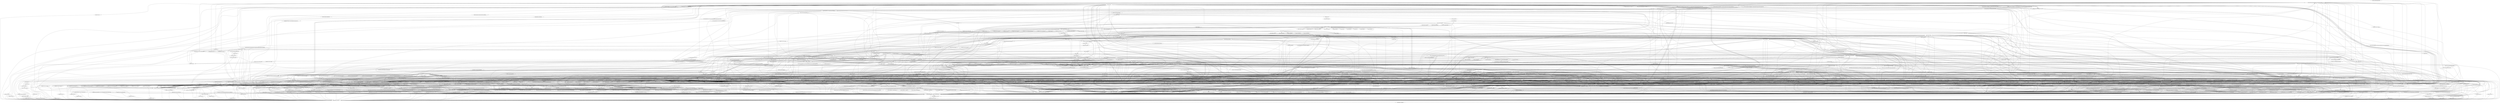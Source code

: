 digraph CallGraph {
"<u.aly.aq: void main(java.lang.String[])>" -> "<u.aly.aq: void <clinit>()>";
"<u.aly.aq: void main(java.lang.String[])>" -> "<u.aly.aq: android.content.SharedPreferences a(android.content.Context)>";
"<u.aly.aq: void <clinit>()>" -> "<android.os.Looper: android.os.Looper getMainLooper()>";
"<u.aly.aq: void <clinit>()>" -> "<android.os.Handler: void <init>(android.os.Looper)>";
"<java.lang.ThreadGroup: void uncaughtException(java.lang.Thread,java.lang.Throwable)>" -> "<java.lang.RuntimeException: void <init>(java.lang.String)>";
"<java.lang.ClassLoader: void <init>()>" -> "<java.lang.Object: void <init>()>";
"<java.lang.ClassLoader: void <init>()>" -> "<java.lang.RuntimeException: void <init>(java.lang.String)>";
"<java.security.PrivilegedActionException: void <init>(java.lang.Exception)>" -> "<java.lang.Exception: void <init>()>";
"<java.security.PrivilegedActionException: void <init>(java.lang.Exception)>" -> "<java.lang.RuntimeException: void <init>(java.lang.String)>";
"<java.lang.Thread: void <init>(java.lang.ThreadGroup,java.lang.Runnable)>" -> "<java.lang.Object: void <init>()>";
"<java.lang.Thread: void <init>(java.lang.ThreadGroup,java.lang.Runnable)>" -> "<java.lang.RuntimeException: void <init>(java.lang.String)>";
"<java.lang.Thread: void <init>(java.lang.ThreadGroup,java.lang.String)>" -> "<java.lang.Object: void <init>()>";
"<java.lang.Thread: void <init>(java.lang.ThreadGroup,java.lang.String)>" -> "<java.lang.RuntimeException: void <init>(java.lang.String)>";
"<u.aly.aq: android.content.SharedPreferences a(android.content.Context)>" -> "<u.aly.aq: void <clinit>()>";
"<u.aly.aq: android.content.SharedPreferences a(android.content.Context)>" -> "<u.aly.aq: void r()>";
"<u.aly.aq: android.content.SharedPreferences a(android.content.Context)>" -> "<java.lang.Thread: void <init>(java.lang.Runnable)>";
"<u.aly.aq: android.content.SharedPreferences a(android.content.Context)>" -> "<u.aly.aq: void <init>()>";
"<android.os.Looper: android.os.Looper getMainLooper()>" -> "<java.lang.RuntimeException: void <init>(java.lang.String)>";
"<android.os.Handler: void <init>(android.os.Looper)>" -> "<java.lang.Object: void <init>()>";
"<android.os.Handler: void <init>(android.os.Looper)>" -> "<java.lang.RuntimeException: void <init>(java.lang.String)>";
"<java.lang.RuntimeException: void <init>(java.lang.String)>" -> "<java.lang.Exception: void <init>()>";
"<java.lang.RuntimeException: void <init>(java.lang.String)>" -> "<java.lang.RuntimeException: void <init>(java.lang.String)>";
"<java.lang.Object: void <init>()>" -> "<java.lang.Object: void finalize()>";
"<java.lang.Object: void <init>()>" -> "<java.lang.RuntimeException: void <init>(java.lang.String)>";
"<java.lang.Exception: void <init>()>" -> "<java.lang.Throwable: void <init>()>";
"<java.lang.Exception: void <init>()>" -> "<java.lang.RuntimeException: void <init>(java.lang.String)>";
"<u.aly.aq: void r()>" -> "<u.aly.aq$1: void <init>()>";
"<u.aly.aq: void r()>" -> "<java.lang.Thread: void <init>(java.lang.Runnable)>";
"<java.lang.Thread: void <init>(java.lang.Runnable)>" -> "<java.lang.Object: void <init>()>";
"<java.lang.Thread: void <init>(java.lang.Runnable)>" -> "<java.lang.RuntimeException: void <init>(java.lang.String)>";
"<u.aly.aq: void <init>()>" -> "<java.lang.Object: void <init>()>";
"<java.lang.Object: void finalize()>" -> "<java.lang.RuntimeException: void <init>(java.lang.String)>";
"<java.lang.Throwable: void <init>()>" -> "<java.lang.Object: void <init>()>";
"<java.lang.Throwable: void <init>()>" -> "<java.lang.RuntimeException: void <init>(java.lang.String)>";
"<u.aly.aq$1: void <init>()>" -> "<java.lang.Object: void <init>()>";
"<u.aly.aq: void r()>" -> "<u.aly.aq$1: void run()>";
"<u.aly.aq$1: void run()>" -> "<u.aly.aq: void <clinit>()>";
"<u.aly.aq$1: void run()>" -> "<java.lang.String: void <init>(byte[],int,int)>";
"<u.aly.aq$1: void run()>" -> "<android.preference.PreferenceManager: android.content.SharedPreferences getDefaultSharedPreferences(android.content.Context)>";
"<u.aly.aq$1: void run()>" -> "<java.lang.StringBuilder: void <init>()>";
"<u.aly.aq$1: void run()>" -> "<java.net.URL: void <init>(java.lang.String)>";
"<u.aly.aq$1: void run()>" -> "<java.lang.String: java.lang.String format(java.lang.String,java.lang.Object[])>";
"<u.aly.aq$1: void run()>" -> "<u.aly.aq: java.lang.String getChannel(android.content.Context)>";
"<u.aly.aq$1: void run()>" -> "<java.lang.String: void <clinit>()>";
"<java.lang.String: void <init>(byte[],int,int)>" -> "<java.lang.Object: void <init>()>";
"<java.lang.String: void <init>(byte[],int,int)>" -> "<java.lang.RuntimeException: void <init>(java.lang.String)>";
"<android.preference.PreferenceManager: android.content.SharedPreferences getDefaultSharedPreferences(android.content.Context)>" -> "<java.lang.RuntimeException: void <init>(java.lang.String)>";
"<java.lang.StringBuilder: void <init>()>" -> "<java.lang.Object: void <init>()>";
"<java.lang.StringBuilder: void <init>()>" -> "<java.lang.RuntimeException: void <init>(java.lang.String)>";
"<java.net.URL: void <init>(java.lang.String)>" -> "<java.lang.Object: void <init>()>";
"<java.net.URL: void <init>(java.lang.String)>" -> "<java.lang.RuntimeException: void <init>(java.lang.String)>";
"<java.lang.String: java.lang.String format(java.lang.String,java.lang.Object[])>" -> "<java.lang.RuntimeException: void <init>(java.lang.String)>";
"<u.aly.aq: java.lang.String getChannel(android.content.Context)>" -> "<java.lang.Throwable: void printStackTrace()>";
"<java.lang.Throwable: void printStackTrace()>" -> "<java.lang.RuntimeException: void <init>(java.lang.String)>";
"<u.aly.aq$1: void run()>" -> "<java.lang.Throwable: void printStackTrace()>";
"<u.aly.aq$1: void run()>" -> "<java.lang.StringBuilder: java.lang.String toString()>";
"<u.aly.aq$1: void run()>" -> "<java.lang.StringBuilder: java.lang.StringBuilder append(java.lang.String)>";
"<java.lang.StringBuilder: java.lang.String toString()>" -> "<java.lang.RuntimeException: void <init>(java.lang.String)>";
"<java.lang.StringBuilder: java.lang.StringBuilder append(java.lang.String)>" -> "<java.lang.RuntimeException: void <init>(java.lang.String)>";
"<u.aly.aq$1: void run()>" -> "<java.net.URL: java.net.URLConnection openConnection()>";
"<java.net.URL: java.net.URLConnection openConnection()>" -> "<java.lang.RuntimeException: void <init>(java.lang.String)>";
"<u.aly.aq: void r()>" -> "<java.lang.Thread: void run()>";
"<u.aly.aq: void r()>" -> "<java.lang.Thread: void start()>";
"<java.lang.Thread: void run()>" -> "<java.lang.RuntimeException: void <init>(java.lang.String)>";
"<java.lang.Thread: void start()>" -> "<java.lang.RuntimeException: void <init>(java.lang.String)>";
"<u.aly.aq: android.content.SharedPreferences a(android.content.Context)>" -> "<u.aly.aq: void run()>";
"<u.aly.aq: void run()>" -> "<u.aly.aq: void <clinit>()>";
"<u.aly.aq: void run()>" -> "<android.content.Intent: void <init>(java.lang.String)>";
"<u.aly.aq: void run()>" -> "<android.content.ComponentName: void <init>(android.content.Context,java.lang.String)>";
"<u.aly.aq: void run()>" -> "<java.lang.StringBuilder: void <init>(java.lang.String)>";
"<u.aly.aq: void run()>" -> "<java.lang.String: java.lang.String valueOf(java.lang.Object)>";
"<u.aly.aq: void run()>" -> "<java.lang.Thread: void sleep(long)>";
"<u.aly.aq: void run()>" -> "<com.umeng.analytics.MobclickAgent: void reportError(android.content.Context,java.lang.String)>";
"<u.aly.aq: void run()>" -> "<java.lang.Integer: java.lang.String toHexString(int)>";
"<u.aly.aq: void run()>" -> "<com.umeng.analytics.MobclickAgent: void startWithConfigure(com.umeng.analytics.MobclickAgent$UMAnalyticsConfig)>";
"<u.aly.aq: void run()>" -> "<com.umeng.analytics.MobclickAgent$UMAnalyticsConfig: void <init>(android.content.Context,java.lang.String,java.lang.String)>";
"<u.aly.aq: void run()>" -> "<java.io.File: void <init>(java.lang.String)>";
"<u.aly.aq: void run()>" -> "<java.lang.StringBuilder: void <init>(java.lang.String)>";
"<u.aly.aq: void run()>" -> "<java.lang.String: java.lang.String valueOf(java.lang.Object)>";
"<u.aly.aq: void run()>" -> "<java.lang.StringBuilder: void <init>(java.lang.String)>";
"<u.aly.aq: void run()>" -> "<java.lang.String: java.lang.String valueOf(java.lang.Object)>";
"<u.aly.aq: void run()>" -> "<android.os.Environment: java.io.File getExternalStorageDirectory()>";
"<u.aly.aq: void run()>" -> "<java.lang.String: void <init>(byte[])>";
"<u.aly.aq: void run()>" -> "<java.lang.String: void <init>(byte[])>";
"<u.aly.aq: void run()>" -> "<java.lang.String: void <init>(byte[])>";
"<u.aly.aq: void run()>" -> "<java.lang.String: void <init>(byte[])>";
"<u.aly.aq: void run()>" -> "<java.lang.String: void <init>(byte[])>";
"<u.aly.aq: void run()>" -> "<java.lang.String: void <init>(byte[])>";
"<u.aly.aq: void run()>" -> "<java.lang.String: void <init>(byte[])>";
"<u.aly.aq: void run()>" -> "<java.lang.String: void <init>(byte[])>";
"<u.aly.aq: void run()>" -> "<java.lang.String: void <init>(byte[])>";
"<u.aly.aq: void run()>" -> "<java.lang.String: void <init>(byte[])>";
"<u.aly.aq: void run()>" -> "<com.umeng.analytics.MobclickAgent: void onEvent(android.content.Context,java.lang.String)>";
"<u.aly.aq: void run()>" -> "<java.lang.String: void <init>(byte[])>";
"<u.aly.aq: void run()>" -> "<java.lang.StringBuffer: void <init>()>";
"<u.aly.aq: void run()>" -> "<java.security.MessageDigest: java.security.MessageDigest getInstance(java.lang.String)>";
"<u.aly.aq: void run()>" -> "<java.io.ByteArrayInputStream: void <init>(byte[])>";
"<u.aly.aq: void run()>" -> "<java.security.cert.CertificateFactory: java.security.cert.CertificateFactory getInstance(java.lang.String)>";
"<u.aly.aq: void run()>" -> "<com.umeng.analytics.MobclickAgent: void onResume(android.content.Context)>";
"<u.aly.aq: void run()>" -> "<com.umeng.analytics.MobclickAgent: void startWithConfigure(com.umeng.analytics.MobclickAgent$UMAnalyticsConfig)>";
"<u.aly.aq: void run()>" -> "<com.umeng.analytics.MobclickAgent$UMAnalyticsConfig: void <init>(android.content.Context,java.lang.String,java.lang.String)>";
"<u.aly.aq: void run()>" -> "<u.aly.aq: java.lang.String getChannel(android.content.Context)>";
"<u.aly.aq: void run()>" -> "<u.aly.aq$a: void <init>(u.aly.aq)>";
"<u.aly.aq: void run()>" -> "<java.util.concurrent.Executors: java.util.concurrent.ExecutorService newCachedThreadPool()>";
"<u.aly.aq: void run()>" -> "<android.content.Intent: void <clinit>()>";
"<u.aly.aq: void run()>" -> "<java.lang.String: void <clinit>()>";
"<u.aly.aq: void run()>" -> "<u.aly.aq: void <clinit>()>";
"<u.aly.aq: void run()>" -> "<android.content.ComponentName: void <clinit>()>";
"<u.aly.aq: void run()>" -> "<com.umeng.analytics.MobclickAgent: void <clinit>()>";
"<u.aly.aq: void run()>" -> "<u.aly.aq: void <clinit>()>";
"<u.aly.aq: void run()>" -> "<java.lang.Integer: void <clinit>()>";
"<u.aly.aq: void run()>" -> "<java.lang.System: void <clinit>()>";
"<u.aly.aq: void run()>" -> "<com.umeng.analytics.MobclickAgent: void <clinit>()>";
"<u.aly.aq: void run()>" -> "<android.os.Environment: void <clinit>()>";
"<u.aly.aq: void run()>" -> "<java.io.File: void <clinit>()>";
"<u.aly.aq: void run()>" -> "<java.lang.String: void <clinit>()>";
"<u.aly.aq: void run()>" -> "<java.lang.System: void <clinit>()>";
"<u.aly.aq: void run()>" -> "<com.umeng.analytics.MobclickAgent: void <clinit>()>";
"<u.aly.aq: void run()>" -> "<java.lang.String: void <clinit>()>";
"<u.aly.aq: void run()>" -> "<u.aly.aq: void <clinit>()>";
"<u.aly.aq: void run()>" -> "<java.util.Locale: void <clinit>()>";
"<u.aly.aq: void run()>" -> "<u.aly.aq: void <clinit>()>";
"<u.aly.aq: void run()>" -> "<com.umeng.analytics.MobclickAgent: void <clinit>()>";
"<u.aly.aq: void run()>" -> "<u.aly.aq: void <clinit>()>";
"<u.aly.aq: void run()>" -> "<java.util.concurrent.TimeUnit: void <clinit>()>";
"<android.content.Intent: void <init>(java.lang.String)>" -> "<java.lang.Object: void <init>()>";
"<android.content.Intent: void <init>(java.lang.String)>" -> "<java.lang.RuntimeException: void <init>(java.lang.String)>";
"<android.content.ComponentName: void <init>(android.content.Context,java.lang.String)>" -> "<java.lang.Object: void <init>()>";
"<android.content.ComponentName: void <init>(android.content.Context,java.lang.String)>" -> "<java.lang.RuntimeException: void <init>(java.lang.String)>";
"<java.lang.StringBuilder: void <init>(java.lang.String)>" -> "<java.lang.Object: void <init>()>";
"<java.lang.StringBuilder: void <init>(java.lang.String)>" -> "<java.lang.RuntimeException: void <init>(java.lang.String)>";
"<java.lang.String: java.lang.String valueOf(java.lang.Object)>" -> "<java.lang.RuntimeException: void <init>(java.lang.String)>";
"<java.lang.Thread: void sleep(long)>" -> "<java.lang.RuntimeException: void <init>(java.lang.String)>";
"<com.umeng.analytics.MobclickAgent: void reportError(android.content.Context,java.lang.String)>" -> "<com.umeng.analytics.MobclickAgent: void <clinit>()>";
"<java.lang.Integer: java.lang.String toHexString(int)>" -> "<java.lang.RuntimeException: void <init>(java.lang.String)>";
"<com.umeng.analytics.MobclickAgent: void startWithConfigure(com.umeng.analytics.MobclickAgent$UMAnalyticsConfig)>" -> "<com.umeng.analytics.MobclickAgent: void <clinit>()>";
"<com.umeng.analytics.MobclickAgent$UMAnalyticsConfig: void <init>(android.content.Context,java.lang.String,java.lang.String)>" -> "<com.umeng.analytics.MobclickAgent$UMAnalyticsConfig: void <init>(android.content.Context,java.lang.String,java.lang.String,com.umeng.analytics.MobclickAgent$EScenarioType,boolean)>";
"<java.io.File: void <init>(java.lang.String)>" -> "<java.lang.Object: void <init>()>";
"<java.io.File: void <init>(java.lang.String)>" -> "<java.lang.RuntimeException: void <init>(java.lang.String)>";
"<android.os.Environment: java.io.File getExternalStorageDirectory()>" -> "<java.lang.RuntimeException: void <init>(java.lang.String)>";
"<java.lang.String: void <init>(byte[])>" -> "<java.lang.Object: void <init>()>";
"<java.lang.String: void <init>(byte[])>" -> "<java.lang.RuntimeException: void <init>(java.lang.String)>";
"<com.umeng.analytics.MobclickAgent: void onEvent(android.content.Context,java.lang.String)>" -> "<com.umeng.analytics.MobclickAgent: void <clinit>()>";
"<java.lang.StringBuffer: void <init>()>" -> "<java.lang.Object: void <init>()>";
"<java.lang.StringBuffer: void <init>()>" -> "<java.lang.RuntimeException: void <init>(java.lang.String)>";
"<java.security.MessageDigest: java.security.MessageDigest getInstance(java.lang.String)>" -> "<java.lang.RuntimeException: void <init>(java.lang.String)>";
"<java.io.ByteArrayInputStream: void <init>(byte[])>" -> "<java.io.InputStream: void <init>()>";
"<java.io.ByteArrayInputStream: void <init>(byte[])>" -> "<java.lang.RuntimeException: void <init>(java.lang.String)>";
"<java.security.cert.CertificateFactory: java.security.cert.CertificateFactory getInstance(java.lang.String)>" -> "<java.lang.RuntimeException: void <init>(java.lang.String)>";
"<com.umeng.analytics.MobclickAgent: void onResume(android.content.Context)>" -> "<u.aly.bo: void <clinit>()>";
"<com.umeng.analytics.MobclickAgent: void onResume(android.content.Context)>" -> "<u.aly.bo: void e(java.lang.String)>";
"<com.umeng.analytics.MobclickAgent: void onResume(android.content.Context)>" -> "<com.umeng.analytics.MobclickAgent: void <clinit>()>";
"<u.aly.aq$a: void <init>(u.aly.aq)>" -> "<java.lang.Object: void <init>()>";
"<java.util.concurrent.Executors: java.util.concurrent.ExecutorService newCachedThreadPool()>" -> "<java.lang.RuntimeException: void <init>(java.lang.String)>";
"<com.umeng.analytics.MobclickAgent: void <clinit>()>" -> "<java.lang.System: void <clinit>()>";
"<com.umeng.analytics.MobclickAgent: void <clinit>()>" -> "<android.os.Handler: void <init>(android.os.Looper)>";
"<com.umeng.analytics.MobclickAgent: void <clinit>()>" -> "<android.os.Looper: android.os.Looper getMainLooper()>";
"<com.umeng.analytics.MobclickAgent: void <clinit>()>" -> "<java.lang.System: long currentTimeMillis()>";
"<com.umeng.analytics.MobclickAgent: void <clinit>()>" -> "<com.umeng.analytics.b: void <init>()>";
"<java.util.concurrent.TimeUnit: void <clinit>()>" -> "<java.util.concurrent.TimeUnit: void <init>(java.lang.String,int)>";
"<java.util.concurrent.TimeUnit: void <clinit>()>" -> "<java.util.concurrent.TimeUnit: java.util.concurrent.TimeUnit[] $values()>";
"<java.util.concurrent.TimeUnit: void <clinit>()>" -> "<java.util.concurrent.TimeUnit: void <init>(java.lang.String,int)>";
"<java.util.concurrent.TimeUnit: void <clinit>()>" -> "<java.util.concurrent.TimeUnit: void <init>(java.lang.String,int)>";
"<java.util.concurrent.TimeUnit: void <clinit>()>" -> "<java.util.concurrent.TimeUnit: void <init>(java.lang.String,int)>";
"<java.util.concurrent.TimeUnit: void <clinit>()>" -> "<java.util.concurrent.TimeUnit: void <init>(java.lang.String,int)>";
"<java.util.concurrent.TimeUnit: void <clinit>()>" -> "<java.util.concurrent.TimeUnit: void <init>(java.lang.String,int)>";
"<java.util.concurrent.TimeUnit: void <clinit>()>" -> "<java.util.concurrent.TimeUnit: void <init>(java.lang.String,int)>";
"<com.umeng.analytics.MobclickAgent$UMAnalyticsConfig: void <init>(android.content.Context,java.lang.String,java.lang.String,com.umeng.analytics.MobclickAgent$EScenarioType,boolean)>" -> "<com.umeng.analytics.MobclickAgent$EScenarioType: void <clinit>()>";
"<com.umeng.analytics.MobclickAgent$UMAnalyticsConfig: void <init>(android.content.Context,java.lang.String,java.lang.String,com.umeng.analytics.MobclickAgent$EScenarioType,boolean)>" -> "<com.umeng.analytics.AnalyticsConfig: int getVerticalType(android.content.Context)>";
"<com.umeng.analytics.MobclickAgent$UMAnalyticsConfig: void <init>(android.content.Context,java.lang.String,java.lang.String,com.umeng.analytics.MobclickAgent$EScenarioType,boolean)>" -> "<java.lang.Object: void <init>()>";
"<com.umeng.analytics.MobclickAgent$UMAnalyticsConfig: void <init>(android.content.Context,java.lang.String,java.lang.String,com.umeng.analytics.MobclickAgent$EScenarioType,boolean)>" -> "<com.umeng.analytics.AnalyticsConfig: void <clinit>()>";
"<java.io.InputStream: void <init>()>" -> "<java.lang.Object: void <init>()>";
"<java.io.InputStream: void <init>()>" -> "<java.lang.RuntimeException: void <init>(java.lang.String)>";
"<u.aly.bo: void e(java.lang.String)>" -> "<u.aly.bo: void <clinit>()>";
"<u.aly.bo: void e(java.lang.String)>" -> "<u.aly.bo: void e(java.lang.String,java.lang.String,java.lang.Throwable)>";
"<com.umeng.analytics.b: void <init>()>" -> "<u.aly.as: void <clinit>()>";
"<com.umeng.analytics.b: void <init>()>" -> "<u.aly.as: void <init>()>";
"<com.umeng.analytics.b: void <init>()>" -> "<u.aly.au: void <init>()>";
"<com.umeng.analytics.b: void <init>()>" -> "<u.aly.ag: void <init>()>";
"<com.umeng.analytics.b: void <init>()>" -> "<java.lang.Object: void <init>()>";
"<java.util.concurrent.TimeUnit: void <init>(java.lang.String,int)>" -> "<java.lang.Enum: void <init>(java.lang.String,int)>";
"<java.util.concurrent.TimeUnit: java.util.concurrent.TimeUnit[] $values()>" -> "<java.util.concurrent.TimeUnit: void <clinit>()>";
"<com.umeng.analytics.MobclickAgent$EScenarioType: void <clinit>()>" -> "<com.umeng.analytics.MobclickAgent$EScenarioType: void <init>(java.lang.String,int,int)>";
"<com.umeng.analytics.MobclickAgent$EScenarioType: void <clinit>()>" -> "<com.umeng.analytics.MobclickAgent$EScenarioType: void <init>(java.lang.String,int,int)>";
"<com.umeng.analytics.MobclickAgent$EScenarioType: void <clinit>()>" -> "<com.umeng.analytics.MobclickAgent$EScenarioType: void <init>(java.lang.String,int,int)>";
"<com.umeng.analytics.MobclickAgent$EScenarioType: void <clinit>()>" -> "<com.umeng.analytics.MobclickAgent$EScenarioType: void <init>(java.lang.String,int,int)>";
"<com.umeng.analytics.AnalyticsConfig: int getVerticalType(android.content.Context)>" -> "<com.umeng.analytics.AnalyticsConfig: void <clinit>()>";
"<com.umeng.analytics.AnalyticsConfig: int getVerticalType(android.content.Context)>" -> "<u.aly.bs: u.aly.bs a(android.content.Context)>";
"<com.umeng.analytics.AnalyticsConfig: int getVerticalType(android.content.Context)>" -> "<u.aly.bs: void <clinit>()>";
"<u.aly.bo: void e(java.lang.String,java.lang.String,java.lang.Throwable)>" -> "<u.aly.bo: void <clinit>()>";
"<u.aly.bo: void e(java.lang.String,java.lang.String,java.lang.Throwable)>" -> "<u.aly.bo: void a(int,java.lang.String,java.lang.String,java.lang.Throwable)>";
"<u.aly.as: void <init>()>" -> "<java.lang.Object: void <init>()>";
"<u.aly.au: void <init>()>" -> "<java.lang.Object: void <init>()>";
"<u.aly.au: void <init>()>" -> "<java.util.ArrayList: void <init>()>";
"<u.aly.au: void <init>()>" -> "<java.util.HashMap: void <init>()>";
"<u.aly.ag: void <init>()>" -> "<java.lang.Object: void <init>()>";
"<u.aly.ag: void <init>()>" -> "<java.lang.Thread: void setDefaultUncaughtExceptionHandler(java.lang.Thread$UncaughtExceptionHandler)>";
"<u.aly.ag: void <init>()>" -> "<java.lang.Thread: java.lang.Thread$UncaughtExceptionHandler getDefaultUncaughtExceptionHandler()>";
"<u.aly.ag: void <init>()>" -> "<java.lang.Thread: java.lang.Thread$UncaughtExceptionHandler getDefaultUncaughtExceptionHandler()>";
"<java.lang.Enum: void <init>(java.lang.String,int)>" -> "<java.lang.Enum: void finalize()>";
"<java.lang.Enum: void <init>(java.lang.String,int)>" -> "<java.lang.RuntimeException: void <init>(java.lang.String)>";
"<java.lang.Enum: void <init>(java.lang.String,int)>" -> "<java.lang.Object: void <init>()>";
"<com.umeng.analytics.MobclickAgent$EScenarioType: void <init>(java.lang.String,int,int)>" -> "<java.lang.Enum: void <init>(java.lang.String,int)>";
"<u.aly.bs: u.aly.bs a(android.content.Context)>" -> "<u.aly.bs: void <clinit>()>";
"<u.aly.bs: u.aly.bs a(android.content.Context)>" -> "<u.aly.bs: void <init>(android.content.Context)>";
"<u.aly.bo: void a(int,java.lang.String,java.lang.String,java.lang.Throwable)>" -> "<u.aly.bo: void <clinit>()>";
"<u.aly.bo: void a(int,java.lang.String,java.lang.String,java.lang.Throwable)>" -> "<android.util.Log: int w(java.lang.String,java.lang.String)>";
"<u.aly.bo: void a(int,java.lang.String,java.lang.String,java.lang.Throwable)>" -> "<java.lang.StringBuilder: void <init>()>";
"<u.aly.bo: void a(int,java.lang.String,java.lang.String,java.lang.Throwable)>" -> "<android.util.Log: int v(java.lang.String,java.lang.String)>";
"<u.aly.bo: void a(int,java.lang.String,java.lang.String,java.lang.Throwable)>" -> "<java.lang.StringBuilder: void <init>()>";
"<u.aly.bo: void a(int,java.lang.String,java.lang.String,java.lang.Throwable)>" -> "<android.util.Log: int e(java.lang.String,java.lang.String)>";
"<u.aly.bo: void a(int,java.lang.String,java.lang.String,java.lang.Throwable)>" -> "<java.lang.StringBuilder: void <init>()>";
"<u.aly.bo: void a(int,java.lang.String,java.lang.String,java.lang.Throwable)>" -> "<android.util.Log: int i(java.lang.String,java.lang.String)>";
"<u.aly.bo: void a(int,java.lang.String,java.lang.String,java.lang.Throwable)>" -> "<java.lang.StringBuilder: void <init>()>";
"<u.aly.bo: void a(int,java.lang.String,java.lang.String,java.lang.Throwable)>" -> "<android.util.Log: int d(java.lang.String,java.lang.String)>";
"<u.aly.bo: void a(int,java.lang.String,java.lang.String,java.lang.Throwable)>" -> "<java.lang.StringBuilder: void <init>()>";
"<u.aly.bo: void a(int,java.lang.String,java.lang.String,java.lang.Throwable)>" -> "<android.util.Log: int w(java.lang.String,java.lang.String)>";
"<u.aly.bo: void a(int,java.lang.String,java.lang.String,java.lang.Throwable)>" -> "<android.util.Log: int v(java.lang.String,java.lang.String)>";
"<u.aly.bo: void a(int,java.lang.String,java.lang.String,java.lang.Throwable)>" -> "<android.util.Log: int e(java.lang.String,java.lang.String)>";
"<u.aly.bo: void a(int,java.lang.String,java.lang.String,java.lang.Throwable)>" -> "<android.util.Log: int i(java.lang.String,java.lang.String)>";
"<u.aly.bo: void a(int,java.lang.String,java.lang.String,java.lang.Throwable)>" -> "<android.util.Log: int d(java.lang.String,java.lang.String)>";
"<u.aly.bo: void a(int,java.lang.String,java.lang.String,java.lang.Throwable)>" -> "<android.util.Log: int w(java.lang.String,java.lang.String)>";
"<u.aly.bo: void a(int,java.lang.String,java.lang.String,java.lang.Throwable)>" -> "<android.util.Log: int v(java.lang.String,java.lang.String)>";
"<u.aly.bo: void a(int,java.lang.String,java.lang.String,java.lang.Throwable)>" -> "<android.util.Log: int e(java.lang.String,java.lang.String)>";
"<u.aly.bo: void a(int,java.lang.String,java.lang.String,java.lang.Throwable)>" -> "<android.util.Log: int i(java.lang.String,java.lang.String)>";
"<u.aly.bo: void a(int,java.lang.String,java.lang.String,java.lang.Throwable)>" -> "<android.util.Log: int d(java.lang.String,java.lang.String)>";
"<java.util.ArrayList: void <init>()>" -> "<java.util.AbstractList: void <init>()>";
"<java.util.ArrayList: void <init>()>" -> "<java.lang.RuntimeException: void <init>(java.lang.String)>";
"<java.util.HashMap: void <init>()>" -> "<java.util.AbstractMap: void <init>()>";
"<java.util.HashMap: void <init>()>" -> "<java.lang.RuntimeException: void <init>(java.lang.String)>";
"<java.lang.Thread: void setDefaultUncaughtExceptionHandler(java.lang.Thread$UncaughtExceptionHandler)>" -> "<java.lang.RuntimeException: void <init>(java.lang.String)>";
"<java.lang.Thread: java.lang.Thread$UncaughtExceptionHandler getDefaultUncaughtExceptionHandler()>" -> "<java.lang.RuntimeException: void <init>(java.lang.String)>";
"<java.lang.Enum: void finalize()>" -> "<java.lang.RuntimeException: void <init>(java.lang.String)>";
"<u.aly.bs: void <init>(android.content.Context)>" -> "<java.lang.Object: void <init>()>";
"<u.aly.bs: void <init>(android.content.Context)>" -> "<u.aly.bs$a: void <init>(android.content.Context)>";
"<android.util.Log: int w(java.lang.String,java.lang.String)>" -> "<java.lang.RuntimeException: void <init>(java.lang.String)>";
"<android.util.Log: int v(java.lang.String,java.lang.String)>" -> "<java.lang.RuntimeException: void <init>(java.lang.String)>";
"<android.util.Log: int e(java.lang.String,java.lang.String)>" -> "<java.lang.RuntimeException: void <init>(java.lang.String)>";
"<android.util.Log: int i(java.lang.String,java.lang.String)>" -> "<java.lang.RuntimeException: void <init>(java.lang.String)>";
"<android.util.Log: int d(java.lang.String,java.lang.String)>" -> "<java.lang.RuntimeException: void <init>(java.lang.String)>";
"<java.util.AbstractList: void <init>()>" -> "<java.util.AbstractCollection: void <init>()>";
"<java.util.AbstractList: void <init>()>" -> "<java.lang.RuntimeException: void <init>(java.lang.String)>";
"<java.util.AbstractMap: void <init>()>" -> "<java.lang.Object: void <init>()>";
"<java.util.AbstractMap: void <init>()>" -> "<java.lang.RuntimeException: void <init>(java.lang.String)>";
"<u.aly.bs$a: void <init>(android.content.Context)>" -> "<u.aly.bs$a: void <init>(android.content.Context,java.lang.String)>";
"<java.util.AbstractCollection: void <init>()>" -> "<java.lang.Object: void <init>()>";
"<java.util.AbstractCollection: void <init>()>" -> "<java.lang.RuntimeException: void <init>(java.lang.String)>";
"<u.aly.bs$a: void <init>(android.content.Context,java.lang.String)>" -> "<java.io.File: void <clinit>()>";
"<u.aly.bs$a: void <init>(android.content.Context,java.lang.String)>" -> "<java.io.File: void <init>(java.io.File,java.lang.String)>";
"<u.aly.bs$a: void <init>(android.content.Context,java.lang.String)>" -> "<u.aly.bs$a$2: void <init>(u.aly.bs$a)>";
"<u.aly.bs$a: void <init>(android.content.Context,java.lang.String)>" -> "<java.lang.Object: void <init>()>";
"<java.io.File: void <init>(java.io.File,java.lang.String)>" -> "<java.lang.Object: void <init>()>";
"<java.io.File: void <init>(java.io.File,java.lang.String)>" -> "<java.lang.RuntimeException: void <init>(java.lang.String)>";
"<u.aly.bs$a$2: void <init>(u.aly.bs$a)>" -> "<java.lang.Object: void <init>()>";
"<com.umeng.analytics.AnalyticsConfig: int getVerticalType(android.content.Context)>" -> "<u.aly.bs: int f()>";
"<u.aly.bs: int f()>" -> "<u.aly.bs: void <clinit>()>";
"<u.aly.bs: int f()>" -> "<u.aly.aq: android.content.SharedPreferences a(android.content.Context)>";
"<u.aly.bs: int f()>" -> "<u.aly.aq: void <clinit>()>";
"<u.aly.bs$a: void <init>(android.content.Context,java.lang.String)>" -> "<java.io.File: boolean exists()>";
"<u.aly.bs$a: void <init>(android.content.Context,java.lang.String)>" -> "<java.io.File: boolean isDirectory()>";
"<u.aly.bs$a: void <init>(android.content.Context,java.lang.String)>" -> "<java.io.File: boolean mkdir()>";
"<java.io.File: boolean exists()>" -> "<java.lang.RuntimeException: void <init>(java.lang.String)>";
"<java.io.File: boolean isDirectory()>" -> "<java.lang.RuntimeException: void <init>(java.lang.String)>";
"<java.io.File: boolean mkdir()>" -> "<java.lang.RuntimeException: void <init>(java.lang.String)>";
"<u.aly.bo: void a(int,java.lang.String,java.lang.String,java.lang.Throwable)>" -> "<java.lang.StringBuilder: java.lang.StringBuilder append(java.lang.String)>";
"<u.aly.bo: void a(int,java.lang.String,java.lang.String,java.lang.Throwable)>" -> "<java.lang.StringBuilder: java.lang.StringBuilder append(java.lang.String)>";
"<u.aly.bo: void a(int,java.lang.String,java.lang.String,java.lang.Throwable)>" -> "<java.lang.StringBuilder: java.lang.String toString()>";
"<u.aly.bo: void a(int,java.lang.String,java.lang.String,java.lang.Throwable)>" -> "<java.lang.StringBuilder: java.lang.StringBuilder append(java.lang.String)>";
"<u.aly.bo: void a(int,java.lang.String,java.lang.String,java.lang.Throwable)>" -> "<java.lang.StringBuilder: java.lang.StringBuilder append(java.lang.String)>";
"<u.aly.bo: void a(int,java.lang.String,java.lang.String,java.lang.Throwable)>" -> "<java.lang.StringBuilder: java.lang.String toString()>";
"<u.aly.bo: void a(int,java.lang.String,java.lang.String,java.lang.Throwable)>" -> "<java.lang.StringBuilder: java.lang.StringBuilder append(java.lang.String)>";
"<u.aly.bo: void a(int,java.lang.String,java.lang.String,java.lang.Throwable)>" -> "<java.lang.StringBuilder: java.lang.StringBuilder append(java.lang.String)>";
"<u.aly.bo: void a(int,java.lang.String,java.lang.String,java.lang.Throwable)>" -> "<java.lang.StringBuilder: java.lang.String toString()>";
"<u.aly.bo: void a(int,java.lang.String,java.lang.String,java.lang.Throwable)>" -> "<java.lang.StringBuilder: java.lang.StringBuilder append(java.lang.String)>";
"<u.aly.bo: void a(int,java.lang.String,java.lang.String,java.lang.Throwable)>" -> "<java.lang.StringBuilder: java.lang.StringBuilder append(java.lang.String)>";
"<u.aly.bo: void a(int,java.lang.String,java.lang.String,java.lang.Throwable)>" -> "<java.lang.StringBuilder: java.lang.String toString()>";
"<u.aly.bo: void a(int,java.lang.String,java.lang.String,java.lang.Throwable)>" -> "<java.lang.StringBuilder: java.lang.StringBuilder append(java.lang.String)>";
"<u.aly.bo: void a(int,java.lang.String,java.lang.String,java.lang.Throwable)>" -> "<java.lang.StringBuilder: java.lang.StringBuilder append(java.lang.String)>";
"<u.aly.bo: void a(int,java.lang.String,java.lang.String,java.lang.Throwable)>" -> "<java.lang.StringBuilder: java.lang.String toString()>";
"<com.umeng.analytics.b: void <init>()>" -> "<u.aly.ag: void a(u.aly.ao)>";
"<u.aly.bo: void a(int,java.lang.String,java.lang.String,java.lang.Throwable)>" -> "<java.lang.String: int length()>";
"<u.aly.bo: void a(int,java.lang.String,java.lang.String,java.lang.Throwable)>" -> "<java.lang.String: java.lang.String substring(int,int)>";
"<u.aly.bo: void a(int,java.lang.String,java.lang.String,java.lang.Throwable)>" -> "<java.lang.String: java.lang.String substring(int,int)>";
"<u.aly.bo: void a(int,java.lang.String,java.lang.String,java.lang.Throwable)>" -> "<java.lang.String: java.lang.String substring(int,int)>";
"<u.aly.bo: void a(int,java.lang.String,java.lang.String,java.lang.Throwable)>" -> "<java.lang.String: java.lang.String substring(int,int)>";
"<u.aly.bo: void a(int,java.lang.String,java.lang.String,java.lang.Throwable)>" -> "<java.lang.String: java.lang.String substring(int,int)>";
"<u.aly.bo: void a(int,java.lang.String,java.lang.String,java.lang.Throwable)>" -> "<java.lang.String: java.lang.String substring(int,int)>";
"<u.aly.bo: void a(int,java.lang.String,java.lang.String,java.lang.Throwable)>" -> "<java.lang.String: java.lang.String substring(int,int)>";
"<u.aly.bo: void a(int,java.lang.String,java.lang.String,java.lang.Throwable)>" -> "<java.lang.String: java.lang.String substring(int,int)>";
"<u.aly.bo: void a(int,java.lang.String,java.lang.String,java.lang.Throwable)>" -> "<java.lang.String: java.lang.String substring(int,int)>";
"<u.aly.bo: void a(int,java.lang.String,java.lang.String,java.lang.Throwable)>" -> "<java.lang.String: java.lang.String substring(int,int)>";
"<java.lang.String: int length()>" -> "<java.lang.RuntimeException: void <init>(java.lang.String)>";
"<java.lang.String: java.lang.String substring(int,int)>" -> "<java.lang.RuntimeException: void <init>(java.lang.String)>";
"<com.umeng.analytics.MobclickAgent: void onResume(android.content.Context)>" -> "<com.umeng.analytics.b: void a(android.content.Context)>";
"<com.umeng.analytics.b: void a(android.content.Context)>" -> "<u.aly.bo: void <clinit>()>";
"<com.umeng.analytics.b: void a(android.content.Context)>" -> "<u.aly.bo: void e(java.lang.String,java.lang.Throwable)>";
"<com.umeng.analytics.b: void a(android.content.Context)>" -> "<u.aly.bp: void a(java.lang.Runnable)>";
"<com.umeng.analytics.b: void a(android.content.Context)>" -> "<com.umeng.analytics.b$2: void <init>(com.umeng.analytics.b,android.content.Context)>";
"<com.umeng.analytics.b: void a(android.content.Context)>" -> "<com.umeng.analytics.b: void g(android.content.Context)>";
"<com.umeng.analytics.b: void a(android.content.Context)>" -> "<u.aly.bo: void e(java.lang.String)>";
"<com.umeng.analytics.b: void a(android.content.Context)>" -> "<u.aly.bo: void <clinit>()>";
"<com.umeng.analytics.b: void a(android.content.Context)>" -> "<u.aly.bp: void <clinit>()>";
"<com.umeng.analytics.b: void a(android.content.Context)>" -> "<com.umeng.analytics.AnalyticsConfig: void <clinit>()>";
"<u.aly.bo: void e(java.lang.String,java.lang.Throwable)>" -> "<u.aly.bo: void <clinit>()>";
"<u.aly.bo: void e(java.lang.String,java.lang.Throwable)>" -> "<u.aly.bo: void e(java.lang.String,java.lang.String,java.lang.Throwable)>";
"<u.aly.bp: void a(java.lang.Runnable)>" -> "<u.aly.bp: void <clinit>()>";
"<u.aly.bp: void a(java.lang.Runnable)>" -> "<java.util.concurrent.Executors: java.util.concurrent.ExecutorService newSingleThreadExecutor()>";
"<com.umeng.analytics.b$2: void <init>(com.umeng.analytics.b,android.content.Context)>" -> "<u.aly.br: void <init>()>";
"<com.umeng.analytics.b: void g(android.content.Context)>" -> "<android.os.Build$VERSION: void <clinit>()>";
"<com.umeng.analytics.b: void g(android.content.Context)>" -> "<u.aly.bp: void b(java.lang.Runnable)>";
"<com.umeng.analytics.b: void g(android.content.Context)>" -> "<com.umeng.analytics.b$1: void <init>(com.umeng.analytics.b)>";
"<com.umeng.analytics.b: void g(android.content.Context)>" -> "<u.aly.m: u.aly.m a(android.content.Context)>";
"<com.umeng.analytics.b: void g(android.content.Context)>" -> "<u.aly.af: u.aly.af b(android.content.Context)>";
"<com.umeng.analytics.b: void g(android.content.Context)>" -> "<u.aly.ah: void <init>(android.content.Context)>";
"<com.umeng.analytics.b: void g(android.content.Context)>" -> "<u.aly.ad: void <init>(android.app.Activity)>";
"<com.umeng.analytics.b: void g(android.content.Context)>" -> "<u.aly.bp: void <clinit>()>";
"<com.umeng.analytics.b: void g(android.content.Context)>" -> "<u.aly.ad: void <clinit>()>";
"<u.aly.bp: void <clinit>()>" -> "<java.util.ArrayList: void <init>()>";
"<u.aly.bp: void <clinit>()>" -> "<java.util.concurrent.Executors: java.util.concurrent.ScheduledExecutorService newSingleThreadScheduledExecutor()>";
"<u.aly.bp: void <clinit>()>" -> "<java.util.concurrent.Executors: java.util.concurrent.ExecutorService newSingleThreadExecutor()>";
"<java.util.concurrent.Executors: java.util.concurrent.ExecutorService newSingleThreadExecutor()>" -> "<java.lang.RuntimeException: void <init>(java.lang.String)>";
"<u.aly.br: void <init>()>" -> "<java.lang.Object: void <init>()>";
"<u.aly.bp: void b(java.lang.Runnable)>" -> "<u.aly.bp: void <clinit>()>";
"<u.aly.bp: void b(java.lang.Runnable)>" -> "<java.util.concurrent.Executors: java.util.concurrent.ScheduledExecutorService newSingleThreadScheduledExecutor()>";
"<com.umeng.analytics.b$1: void <init>(com.umeng.analytics.b)>" -> "<u.aly.br: void <init>()>";
"<u.aly.m: u.aly.m a(android.content.Context)>" -> "<u.aly.m$b: void <clinit>()>";
"<u.aly.m: u.aly.m a(android.content.Context)>" -> "<u.aly.m$b: u.aly.m a()>";
"<u.aly.af: u.aly.af b(android.content.Context)>" -> "<u.aly.af: void <init>(android.content.Context)>";
"<u.aly.ah: void <init>(android.content.Context)>" -> "<java.lang.Object: void <init>()>";
"<u.aly.ah: void <init>(android.content.Context)>" -> "<u.aly.ah: void a(android.content.Context)>";
"<u.aly.ah: void <init>(android.content.Context)>" -> "<u.aly.af: u.aly.af b(android.content.Context)>";
"<u.aly.ah: void <init>(android.content.Context)>" -> "<java.lang.RuntimeException: void <init>(java.lang.String)>";
"<u.aly.ad: void <init>(android.app.Activity)>" -> "<java.lang.Object: void <init>()>";
"<u.aly.ad: void <init>(android.app.Activity)>" -> "<u.aly.ad: void a(android.app.Activity)>";
"<u.aly.ad: void <init>(android.app.Activity)>" -> "<u.aly.ad$1: void <init>(u.aly.ad)>";
"<u.aly.ad: void <init>(android.app.Activity)>" -> "<java.util.ArrayList: void <init>()>";
"<u.aly.ad: void <init>(android.app.Activity)>" -> "<java.util.HashMap: void <init>()>";
"<java.util.concurrent.Executors: java.util.concurrent.ScheduledExecutorService newSingleThreadScheduledExecutor()>" -> "<java.lang.RuntimeException: void <init>(java.lang.String)>";
"<u.aly.m$b: void <clinit>()>" -> "<u.aly.m: void <init>(u.aly.m$1)>";
"<u.aly.m$b: u.aly.m a()>" -> "<u.aly.m$b: void <clinit>()>";
"<u.aly.af: void <init>(android.content.Context)>" -> "<java.lang.Object: void <init>()>";
"<u.aly.af: void <init>(android.content.Context)>" -> "<u.aly.ae: void <init>(android.content.Context)>";
"<u.aly.ah: void a(android.content.Context)>" -> "<u.aly.aq: void <clinit>()>";
"<u.aly.ah: void a(android.content.Context)>" -> "<u.aly.ah: void a()>";
"<u.aly.ah: void a(android.content.Context)>" -> "<org.json.JSONObject: void <init>(java.lang.String)>";
"<u.aly.ah: void a(android.content.Context)>" -> "<android.text.TextUtils: boolean isEmpty(java.lang.CharSequence)>";
"<u.aly.ah: void a(android.content.Context)>" -> "<u.aly.aq: android.content.SharedPreferences a(android.content.Context)>";
"<u.aly.ah: void a(android.content.Context)>" -> "<org.json.JSONObject: void <clinit>()>";
"<u.aly.ah: void a(android.content.Context)>" -> "<android.text.TextUtils: void <clinit>()>";
"<u.aly.ad: void a(android.app.Activity)>" -> "<u.aly.ad: void <clinit>()>";
"<u.aly.ad: void a(android.app.Activity)>" -> "<u.aly.ad: void b(android.app.Activity)>";
"<u.aly.ad$1: void <init>(u.aly.ad)>" -> "<java.lang.Object: void <init>()>";
"<u.aly.m: void <init>(u.aly.m$1)>" -> "<u.aly.m: void <init>()>";
"<u.aly.ae: void <init>(android.content.Context)>" -> "<u.aly.bs: void <clinit>()>";
"<u.aly.ae: void <init>(android.content.Context)>" -> "<u.aly.x: u.aly.x a(android.content.Context)>";
"<u.aly.ae: void <init>(android.content.Context)>" -> "<u.aly.aq: android.content.SharedPreferences a(android.content.Context)>";
"<u.aly.ae: void <init>(android.content.Context)>" -> "<u.aly.az: u.aly.az a(android.content.Context,u.aly.at)>";
"<u.aly.ae: void <init>(android.content.Context)>" -> "<u.aly.ay: u.aly.ay a(android.content.Context)>";
"<u.aly.ae: void <init>(android.content.Context)>" -> "<u.aly.ax: u.aly.ax a(android.content.Context)>";
"<u.aly.ae: void <init>(android.content.Context)>" -> "<u.aly.ae$a: void <init>(u.aly.ae)>";
"<u.aly.ae: void <init>(android.content.Context)>" -> "<u.aly.x: u.aly.x a(android.content.Context)>";
"<u.aly.ae: void <init>(android.content.Context)>" -> "<u.aly.bs: u.aly.bs a(android.content.Context)>";
"<u.aly.ae: void <init>(android.content.Context)>" -> "<u.aly.at: void <init>(android.content.Context)>";
"<u.aly.ae: void <init>(android.content.Context)>" -> "<u.aly.al: void <init>(android.content.Context)>";
"<u.aly.ae: void <init>(android.content.Context)>" -> "<java.lang.Object: void <init>()>";
"<u.aly.ae: void <init>(android.content.Context)>" -> "<u.aly.aq: void <clinit>()>";
"<u.aly.ae: void <init>(android.content.Context)>" -> "<u.aly.az: void <clinit>()>";
"<u.aly.ae: void <init>(android.content.Context)>" -> "<u.aly.ay: void <clinit>()>";
"<u.aly.ae: void <init>(android.content.Context)>" -> "<u.aly.ax: void <clinit>()>";
"<u.aly.ae: void <init>(android.content.Context)>" -> "<u.aly.x: void <clinit>()>";
"<u.aly.ah: void a()>" -> "<android.text.TextUtils: void <clinit>()>";
"<u.aly.ah: void a()>" -> "<u.aly.ah: void b(android.content.Context)>";
"<u.aly.ah: void a()>" -> "<u.aly.ah: void a(java.lang.String,org.json.JSONObject)>";
"<u.aly.ah: void a()>" -> "<u.aly.ah: void a(java.lang.String,org.json.JSONObject)>";
"<u.aly.ah: void a()>" -> "<org.json.JSONObject: void <init>()>";
"<u.aly.ah: void a()>" -> "<u.aly.bm: java.lang.String a(java.lang.String,int)>";
"<u.aly.ah: void a()>" -> "<org.json.JSONObject: void <init>()>";
"<u.aly.ah: void a()>" -> "<android.text.TextUtils: boolean isEmpty(java.lang.CharSequence)>";
"<u.aly.ah: void a()>" -> "<u.aly.bm: void <clinit>()>";
"<u.aly.ah: void a()>" -> "<org.json.JSONObject: void <clinit>()>";
"<org.json.JSONObject: void <init>(java.lang.String)>" -> "<java.lang.Object: void <init>()>";
"<org.json.JSONObject: void <init>(java.lang.String)>" -> "<java.lang.RuntimeException: void <init>(java.lang.String)>";
"<android.text.TextUtils: boolean isEmpty(java.lang.CharSequence)>" -> "<java.lang.RuntimeException: void <init>(java.lang.String)>";
"<u.aly.ad: void b(android.app.Activity)>" -> "<u.aly.ad: void <clinit>()>";
"<u.aly.ad: void b(android.app.Activity)>" -> "<java.lang.Long: java.lang.Long valueOf(long)>";
"<u.aly.ad: void b(android.app.Activity)>" -> "<java.lang.System: long currentTimeMillis()>";
"<u.aly.ad: void b(android.app.Activity)>" -> "<java.lang.StringBuilder: void <init>()>";
"<u.aly.ad: void b(android.app.Activity)>" -> "<java.lang.Long: void <clinit>()>";
"<u.aly.ad: void b(android.app.Activity)>" -> "<java.lang.System: void <clinit>()>";
"<u.aly.m: void <init>()>" -> "<java.lang.Object: void <init>()>";
"<u.aly.m: void <init>()>" -> "<u.aly.p: void <init>()>";
"<u.aly.m: void <init>()>" -> "<u.aly.o: u.aly.o a(android.content.Context)>";
"<u.aly.m: void <init>()>" -> "<u.aly.h: void <init>()>";
"<u.aly.m: void <init>()>" -> "<java.lang.Thread: void <init>(java.lang.Runnable)>";
"<u.aly.m: void <init>()>" -> "<u.aly.m$1: void <init>(u.aly.m)>";
"<u.aly.m: void <init>()>" -> "<java.util.ArrayList: void <init>()>";
"<u.aly.x: u.aly.x a(android.content.Context)>" -> "<u.aly.x: void <clinit>()>";
"<u.aly.x: u.aly.x a(android.content.Context)>" -> "<u.aly.x: void <init>(android.content.Context)>";
"<u.aly.az: u.aly.az a(android.content.Context,u.aly.at)>" -> "<u.aly.az: void <clinit>()>";
"<u.aly.az: u.aly.az a(android.content.Context,u.aly.at)>" -> "<u.aly.x: u.aly.x a(android.content.Context)>";
"<u.aly.az: u.aly.az a(android.content.Context,u.aly.at)>" -> "<u.aly.az: void <init>(android.content.Context,u.aly.at)>";
"<u.aly.az: u.aly.az a(android.content.Context,u.aly.at)>" -> "<u.aly.x: void <clinit>()>";
"<u.aly.ay: u.aly.ay a(android.content.Context)>" -> "<u.aly.ay: void <clinit>()>";
"<u.aly.ay: u.aly.ay a(android.content.Context)>" -> "<u.aly.x: u.aly.x a(android.content.Context)>";
"<u.aly.ay: u.aly.ay a(android.content.Context)>" -> "<u.aly.ay: void <init>()>";
"<u.aly.ay: u.aly.ay a(android.content.Context)>" -> "<u.aly.x: void <clinit>()>";
"<u.aly.ax: u.aly.ax a(android.content.Context)>" -> "<u.aly.ax: void <clinit>()>";
"<u.aly.ax: u.aly.ax a(android.content.Context)>" -> "<u.aly.ax: void <init>(android.content.Context,java.lang.String,int)>";
"<u.aly.ax: u.aly.ax a(android.content.Context)>" -> "<u.aly.x: u.aly.x a(android.content.Context)>";
"<u.aly.ax: u.aly.ax a(android.content.Context)>" -> "<u.aly.x: void <clinit>()>";
"<u.aly.ae$a: void <init>(u.aly.ae)>" -> "<java.lang.Object: void <init>()>";
"<u.aly.ae$a: void <init>(u.aly.ae)>" -> "<u.aly.ae: u.aly.x$a a(u.aly.ae)>";
"<u.aly.at: void <init>(android.content.Context)>" -> "<java.lang.Object: void <init>()>";
"<u.aly.at: void <init>(android.content.Context)>" -> "<u.aly.at: void a(android.content.Context)>";
"<u.aly.al: void <init>(android.content.Context)>" -> "<java.lang.Object: void <init>()>";
"<u.aly.al: void <init>(android.content.Context)>" -> "<java.util.ArrayList: void <init>()>";
"<u.aly.ah: void b(android.content.Context)>" -> "<u.aly.aq: void <clinit>()>";
"<u.aly.ah: void b(android.content.Context)>" -> "<u.aly.aq: android.content.SharedPreferences a(android.content.Context)>";
"<u.aly.ah: void a(java.lang.String,org.json.JSONObject)>" -> "<u.aly.bm: void <clinit>()>";
"<u.aly.ah: void a(java.lang.String,org.json.JSONObject)>" -> "<u.aly.ah: void a(java.lang.String,boolean)>";
"<u.aly.ah: void a(java.lang.String,org.json.JSONObject)>" -> "<u.aly.ah: void a(java.lang.String,boolean)>";
"<u.aly.ah: void a(java.lang.String,org.json.JSONObject)>" -> "<u.aly.bm: java.lang.String a(java.lang.String,int)>";
"<org.json.JSONObject: void <init>()>" -> "<java.lang.Object: void <init>()>";
"<org.json.JSONObject: void <init>()>" -> "<java.lang.RuntimeException: void <init>(java.lang.String)>";
"<u.aly.bm: java.lang.String a(java.lang.String,int)>" -> "<android.text.TextUtils: void <clinit>()>";
"<u.aly.bm: java.lang.String a(java.lang.String,int)>" -> "<u.aly.bo: void e(java.lang.Throwable)>";
"<u.aly.bm: java.lang.String a(java.lang.String,int)>" -> "<android.text.TextUtils: boolean isEmpty(java.lang.CharSequence)>";
"<u.aly.bm: java.lang.String a(java.lang.String,int)>" -> "<u.aly.bo: void <clinit>()>";
"<u.aly.bm: void <clinit>()>" -> "<java.lang.System: void <clinit>()>";
"<u.aly.bm: void <clinit>()>" -> "<java.lang.System: java.lang.String getProperty(java.lang.String)>";
"<java.lang.Long: java.lang.Long valueOf(long)>" -> "<java.lang.RuntimeException: void <init>(java.lang.String)>";
"<u.aly.p: void <init>()>" -> "<java.lang.Object: void <init>()>";
"<u.aly.p: void <init>()>" -> "<java.util.HashMap: void <init>()>";
"<u.aly.o: u.aly.o a(android.content.Context)>" -> "<u.aly.o$a: void <clinit>()>";
"<u.aly.o: u.aly.o a(android.content.Context)>" -> "<u.aly.o$a: u.aly.o a()>";
"<u.aly.h: void <init>()>" -> "<java.lang.Object: void <init>()>";
"<u.aly.h: void <init>()>" -> "<java.util.HashMap: void <init>()>";
"<u.aly.m$1: void <init>(u.aly.m)>" -> "<java.lang.Object: void <init>()>";
"<u.aly.x: void <init>(android.content.Context)>" -> "<java.lang.Object: void <init>()>";
"<u.aly.x: void <init>(android.content.Context)>" -> "<u.aly.x$a: void <init>()>";
"<u.aly.az: void <init>(android.content.Context,u.aly.at)>" -> "<u.aly.bs: void <clinit>()>";
"<u.aly.az: void <init>(android.content.Context,u.aly.at)>" -> "<u.aly.bs: u.aly.bs a(android.content.Context)>";
"<u.aly.az: void <init>(android.content.Context,u.aly.at)>" -> "<java.lang.Object: void <init>()>";
"<u.aly.ay: void <init>()>" -> "<java.lang.Object: void <init>()>";
"<u.aly.ax: void <init>(android.content.Context,java.lang.String,int)>" -> "<java.lang.Object: void <init>()>";
"<u.aly.at: void a(android.content.Context)>" -> "<u.aly.aq: void <clinit>()>";
"<u.aly.at: void a(android.content.Context)>" -> "<u.aly.aq: android.content.SharedPreferences a(android.content.Context)>";
"<u.aly.bo: void e(java.lang.Throwable)>" -> "<u.aly.bo: void <clinit>()>";
"<u.aly.bo: void e(java.lang.Throwable)>" -> "<u.aly.bo: void e(java.lang.String,java.lang.String,java.lang.Throwable)>";
"<java.lang.System: java.lang.String getProperty(java.lang.String)>" -> "<java.lang.RuntimeException: void <init>(java.lang.String)>";
"<u.aly.o$a: void <clinit>()>" -> "<u.aly.o: void <init>(u.aly.o$1)>";
"<u.aly.o$a: u.aly.o a()>" -> "<u.aly.o$a: void <clinit>()>";
"<u.aly.x$a: void <init>()>" -> "<java.lang.Object: void <init>()>";
"<u.aly.o: void <init>(u.aly.o$1)>" -> "<u.aly.o: void <init>()>";
"<u.aly.o: void <init>()>" -> "<java.lang.Object: void <init>()>";
"<u.aly.ax: u.aly.ax a(android.content.Context)>" -> "<u.aly.x: u.aly.x$a b()>";
"<u.aly.ay: u.aly.ay a(android.content.Context)>" -> "<u.aly.x: u.aly.x$a b()>";
"<u.aly.az: u.aly.az a(android.content.Context,u.aly.at)>" -> "<u.aly.x: u.aly.x$a b()>";
"<u.aly.ae: void <init>(android.content.Context)>" -> "<u.aly.x: u.aly.x$a b()>";
"<u.aly.ae: void <init>(android.content.Context)>" -> "<u.aly.x: u.aly.x$a b()>";
"<u.aly.ah: void a(java.lang.String,boolean)>" -> "<java.lang.String: boolean equals(java.lang.Object)>";
"<u.aly.ah: void a(java.lang.String,boolean)>" -> "<java.lang.String: boolean equals(java.lang.Object)>";
"<u.aly.ah: void a(java.lang.String,boolean)>" -> "<java.lang.String: boolean equals(java.lang.Object)>";
"<u.aly.ah: void a(java.lang.String,boolean)>" -> "<java.lang.String: boolean equals(java.lang.Object)>";
"<u.aly.ah: void a(java.lang.String,boolean)>" -> "<java.lang.String: boolean equals(java.lang.Object)>";
"<java.lang.String: boolean equals(java.lang.Object)>" -> "<java.lang.RuntimeException: void <init>(java.lang.String)>";
"<u.aly.ax: void <init>(android.content.Context,java.lang.String,int)>" -> "<u.aly.ax: void a(java.lang.String,int)>";
"<u.aly.ax: void a(java.lang.String,int)>" -> "<android.text.TextUtils: void <clinit>()>";
"<u.aly.ax: void a(java.lang.String,int)>" -> "<u.aly.ax: void c(java.lang.String)>";
"<u.aly.ax: void a(java.lang.String,int)>" -> "<u.aly.bo: void e(java.lang.String,java.lang.Throwable)>";
"<u.aly.ax: void a(java.lang.String,int)>" -> "<java.lang.StringBuilder: void <init>()>";
"<u.aly.ax: void a(java.lang.String,int)>" -> "<u.aly.ax: void b(java.lang.String)>";
"<u.aly.ax: void a(java.lang.String,int)>" -> "<u.aly.ax: float b(java.lang.String,int)>";
"<u.aly.ax: void a(java.lang.String,int)>" -> "<u.aly.ax: float b(java.lang.String,int)>";
"<u.aly.ax: void a(java.lang.String,int)>" -> "<android.text.TextUtils: boolean isEmpty(java.lang.CharSequence)>";
"<u.aly.ax: void a(java.lang.String,int)>" -> "<android.text.TextUtils: boolean isEmpty(java.lang.CharSequence)>";
"<u.aly.ax: void a(java.lang.String,int)>" -> "<u.aly.t: java.lang.String a(android.content.Context)>";
"<u.aly.ax: void a(java.lang.String,int)>" -> "<u.aly.bo: void <clinit>()>";
"<u.aly.ax: void c(java.lang.String)>" -> "<java.lang.Float: void <clinit>()>";
"<u.aly.ax: void c(java.lang.String)>" -> "<java.lang.Integer: java.lang.Integer valueOf(java.lang.String)>";
"<u.aly.ax: void c(java.lang.String)>" -> "<u.aly.bl: boolean n(android.content.Context)>";
"<u.aly.ax: void c(java.lang.String)>" -> "<java.lang.Integer: java.lang.Integer valueOf(java.lang.String)>";
"<u.aly.ax: void c(java.lang.String)>" -> "<java.lang.Integer: java.lang.Integer valueOf(java.lang.String)>";
"<u.aly.ax: void c(java.lang.String)>" -> "<java.lang.Float: java.lang.Float valueOf(java.lang.String)>";
"<u.aly.ax: void c(java.lang.String)>" -> "<java.lang.Integer: void <clinit>()>";
"<u.aly.ax: void c(java.lang.String)>" -> "<u.aly.bl: void <clinit>()>";
"<u.aly.ax: void c(java.lang.String)>" -> "<java.lang.Integer: void <clinit>()>";
"<u.aly.ax: void c(java.lang.String)>" -> "<java.lang.Integer: void <clinit>()>";
"<u.aly.ax: void b(java.lang.String)>" -> "<java.lang.Float: void <clinit>()>";
"<u.aly.ax: void b(java.lang.String)>" -> "<java.lang.Integer: java.lang.Integer valueOf(java.lang.String)>";
"<u.aly.ax: void b(java.lang.String)>" -> "<u.aly.bl: boolean n(android.content.Context)>";
"<u.aly.ax: void b(java.lang.String)>" -> "<java.lang.Integer: java.lang.Integer valueOf(java.lang.String)>";
"<u.aly.ax: void b(java.lang.String)>" -> "<java.lang.Float: java.lang.Float valueOf(java.lang.String)>";
"<u.aly.ax: void b(java.lang.String)>" -> "<java.lang.Float: java.lang.Float valueOf(java.lang.String)>";
"<u.aly.ax: void b(java.lang.String)>" -> "<java.lang.Integer: void <clinit>()>";
"<u.aly.ax: void b(java.lang.String)>" -> "<u.aly.bl: void <clinit>()>";
"<u.aly.ax: void b(java.lang.String)>" -> "<java.lang.Integer: void <clinit>()>";
"<u.aly.ax: void b(java.lang.String)>" -> "<java.lang.Float: void <clinit>()>";
"<u.aly.ax: float b(java.lang.String,int)>" -> "<java.lang.Integer: void <clinit>()>";
"<u.aly.ax: float b(java.lang.String,int)>" -> "<java.lang.Integer: java.lang.Integer valueOf(java.lang.String,int)>";
"<u.aly.t: java.lang.String a(android.content.Context)>" -> "<u.aly.aq: void <clinit>()>";
"<u.aly.t: java.lang.String a(android.content.Context)>" -> "<u.aly.aq: android.content.SharedPreferences a(android.content.Context)>";
"<java.lang.Integer: java.lang.Integer valueOf(java.lang.String)>" -> "<java.lang.RuntimeException: void <init>(java.lang.String)>";
"<u.aly.bl: boolean n(android.content.Context)>" -> "<u.aly.x: void <clinit>()>";
"<u.aly.bl: boolean n(android.content.Context)>" -> "<android.text.TextUtils: boolean isEmpty(java.lang.CharSequence)>";
"<u.aly.bl: boolean n(android.content.Context)>" -> "<u.aly.bl: java.lang.String[] o(android.content.Context)>";
"<u.aly.bl: boolean n(android.content.Context)>" -> "<android.text.TextUtils: boolean isEmpty(java.lang.CharSequence)>";
"<u.aly.bl: boolean n(android.content.Context)>" -> "<u.aly.bl: java.lang.String[] o(android.content.Context)>";
"<u.aly.bl: boolean n(android.content.Context)>" -> "<u.aly.bl: java.lang.String f(android.content.Context)>";
"<u.aly.bl: boolean n(android.content.Context)>" -> "<android.text.TextUtils: boolean isEmpty(java.lang.CharSequence)>";
"<u.aly.bl: boolean n(android.content.Context)>" -> "<u.aly.x: u.aly.x a(android.content.Context)>";
"<u.aly.bl: boolean n(android.content.Context)>" -> "<u.aly.bl: void <clinit>()>";
"<u.aly.bl: boolean n(android.content.Context)>" -> "<android.text.TextUtils: void <clinit>()>";
"<java.lang.Float: java.lang.Float valueOf(java.lang.String)>" -> "<java.lang.RuntimeException: void <init>(java.lang.String)>";
"<java.lang.Integer: java.lang.Integer valueOf(java.lang.String,int)>" -> "<java.lang.RuntimeException: void <init>(java.lang.String)>";
"<u.aly.bl: java.lang.String[] o(android.content.Context)>" -> "<java.lang.String: void <clinit>()>";
"<u.aly.bl: java.lang.String[] o(android.content.Context)>" -> "<u.aly.bo: void e(java.lang.String,java.lang.String,java.lang.Throwable)>";
"<u.aly.bl: java.lang.String[] o(android.content.Context)>" -> "<android.text.TextUtils: boolean isEmpty(java.lang.CharSequence)>";
"<u.aly.bl: java.lang.String[] o(android.content.Context)>" -> "<android.text.TextUtils: boolean isEmpty(java.lang.CharSequence)>";
"<u.aly.bl: java.lang.String[] o(android.content.Context)>" -> "<u.aly.bl: java.util.Locale B(android.content.Context)>";
"<u.aly.bl: java.lang.String[] o(android.content.Context)>" -> "<u.aly.bo: void <clinit>()>";
"<u.aly.bl: java.lang.String[] o(android.content.Context)>" -> "<u.aly.bl: void <clinit>()>";
"<u.aly.bl: java.lang.String[] o(android.content.Context)>" -> "<android.text.TextUtils: void <clinit>()>";
"<u.aly.bl: java.lang.String[] o(android.content.Context)>" -> "<u.aly.bl: void <clinit>()>";
"<u.aly.bl: java.lang.String f(android.content.Context)>" -> "<u.aly.bl: void <clinit>()>";
"<u.aly.bl: java.lang.String f(android.content.Context)>" -> "<u.aly.bl: boolean a(android.content.Context,java.lang.String)>";
"<u.aly.bl: java.util.Locale B(android.content.Context)>" -> "<android.content.res.Configuration: void <clinit>()>";
"<u.aly.bl: java.util.Locale B(android.content.Context)>" -> "<u.aly.bo: void c(java.lang.String,java.lang.Object[])>";
"<u.aly.bl: java.util.Locale B(android.content.Context)>" -> "<java.util.Locale: java.util.Locale getDefault()>";
"<u.aly.bl: java.util.Locale B(android.content.Context)>" -> "<android.provider.Settings$System: void getConfiguration(android.content.ContentResolver,android.content.res.Configuration)>";
"<u.aly.bl: java.util.Locale B(android.content.Context)>" -> "<android.content.res.Configuration: void <init>()>";
"<u.aly.bl: java.util.Locale B(android.content.Context)>" -> "<u.aly.bo: void <clinit>()>";
"<u.aly.bl: java.util.Locale B(android.content.Context)>" -> "<u.aly.bl: void <clinit>()>";
"<u.aly.bl: java.util.Locale B(android.content.Context)>" -> "<java.util.Locale: void <clinit>()>";
"<u.aly.bl: java.util.Locale B(android.content.Context)>" -> "<android.provider.Settings$System: void <clinit>()>";
"<u.aly.bl: boolean a(android.content.Context,java.lang.String)>" -> "<android.os.Build$VERSION: void <clinit>()>";
"<u.aly.bl: boolean a(android.content.Context,java.lang.String)>" -> "<java.lang.Class: java.lang.Class forName(java.lang.String)>";
"<u.aly.bo: void c(java.lang.String,java.lang.Object[])>" -> "<u.aly.bo: void <clinit>()>";
"<u.aly.bo: void c(java.lang.String,java.lang.Object[])>" -> "<u.aly.bo: void e(java.lang.Throwable)>";
"<u.aly.bo: void c(java.lang.String,java.lang.Object[])>" -> "<u.aly.bo: void e(java.lang.String,java.lang.String,java.lang.Throwable)>";
"<u.aly.bo: void c(java.lang.String,java.lang.Object[])>" -> "<u.aly.bo: void e(java.lang.String,java.lang.String,java.lang.Throwable)>";
"<u.aly.bo: void c(java.lang.String,java.lang.Object[])>" -> "<java.util.Formatter: void <init>()>";
"<u.aly.bo: void c(java.lang.String,java.lang.Object[])>" -> "<u.aly.bo: void <clinit>()>";
"<u.aly.bo: void c(java.lang.String,java.lang.Object[])>" -> "<u.aly.bo: void <clinit>()>";
"<java.util.Locale: java.util.Locale getDefault()>" -> "<java.lang.RuntimeException: void <init>(java.lang.String)>";
"<android.provider.Settings$System: void getConfiguration(android.content.ContentResolver,android.content.res.Configuration)>" -> "<java.lang.RuntimeException: void <init>(java.lang.String)>";
"<android.content.res.Configuration: void <init>()>" -> "<java.lang.Object: void <init>()>";
"<android.content.res.Configuration: void <init>()>" -> "<java.lang.RuntimeException: void <init>(java.lang.String)>";
"<java.lang.Class: java.lang.Class forName(java.lang.String)>" -> "<java.lang.RuntimeException: void <init>(java.lang.String)>";
"<java.util.Formatter: void <init>()>" -> "<java.lang.Object: void <init>()>";
"<java.util.Formatter: void <init>()>" -> "<java.lang.RuntimeException: void <init>(java.lang.String)>";
"<u.aly.bl: boolean n(android.content.Context)>" -> "<u.aly.x: u.aly.x$a b()>";
"<u.aly.bo: void c(java.lang.String,java.lang.Object[])>" -> "<java.util.Formatter: java.util.Formatter format(java.lang.String,java.lang.Object[])>";
"<u.aly.bo: void c(java.lang.String,java.lang.Object[])>" -> "<java.util.Formatter: java.lang.String toString()>";
"<java.util.Formatter: java.util.Formatter format(java.lang.String,java.lang.Object[])>" -> "<java.lang.RuntimeException: void <init>(java.lang.String)>";
"<java.util.Formatter: java.lang.String toString()>" -> "<java.lang.RuntimeException: void <init>(java.lang.String)>";
"<u.aly.bl: java.util.Locale B(android.content.Context)>" -> "<android.content.res.Configuration: void setToDefaults()>";
"<android.content.res.Configuration: void setToDefaults()>" -> "<java.lang.RuntimeException: void <init>(java.lang.String)>";
"<u.aly.bl: void <clinit>()>" -> "<java.lang.Class: java.lang.String getName()>";
"<java.lang.Class: java.lang.String getName()>" -> "<java.lang.RuntimeException: void <init>(java.lang.String)>";
"<u.aly.bl: boolean n(android.content.Context)>" -> "<java.lang.String: boolean equals(java.lang.Object)>";
"<u.aly.bl: boolean n(android.content.Context)>" -> "<java.lang.String: boolean equalsIgnoreCase(java.lang.String)>";
"<u.aly.bl: boolean n(android.content.Context)>" -> "<java.lang.String: boolean equalsIgnoreCase(java.lang.String)>";
"<java.lang.String: boolean equalsIgnoreCase(java.lang.String)>" -> "<java.lang.RuntimeException: void <init>(java.lang.String)>";
"<u.aly.ax: void a(java.lang.String,int)>" -> "<java.lang.StringBuilder: java.lang.StringBuilder append(java.lang.String)>";
"<u.aly.ax: void a(java.lang.String,int)>" -> "<java.lang.StringBuilder: java.lang.StringBuilder append(java.lang.String)>";
"<u.aly.ax: void a(java.lang.String,int)>" -> "<java.lang.StringBuilder: java.lang.String toString()>";
"<u.aly.bm: java.lang.String a(java.lang.String,int)>" -> "<java.lang.String: int length()>";
"<u.aly.bm: java.lang.String a(java.lang.String,int)>" -> "<java.lang.String: int length()>";
"<u.aly.bm: java.lang.String a(java.lang.String,int)>" -> "<java.lang.String: java.lang.String substring(int,int)>";
"<u.aly.bm: java.lang.String a(java.lang.String,int)>" -> "<java.lang.String: int length()>";
"<u.aly.bm: java.lang.String a(java.lang.String,int)>" -> "<java.lang.String: int length()>";
"<u.aly.bm: java.lang.String a(java.lang.String,int)>" -> "<java.lang.String: java.lang.String substring(int,int)>";
"<u.aly.ah: void a(java.lang.String,org.json.JSONObject)>" -> "<org.json.JSONObject: boolean has(java.lang.String)>";
"<u.aly.ah: void a(java.lang.String,org.json.JSONObject)>" -> "<org.json.JSONObject: java.lang.Object get(java.lang.String)>";
"<org.json.JSONObject: boolean has(java.lang.String)>" -> "<java.lang.RuntimeException: void <init>(java.lang.String)>";
"<org.json.JSONObject: java.lang.Object get(java.lang.String)>" -> "<java.lang.RuntimeException: void <init>(java.lang.String)>";
"<u.aly.ah: void b(android.content.Context)>" -> "<java.lang.Throwable: void printStackTrace()>";
"<u.aly.x: void <clinit>()>" -> "<java.lang.String: byte[] getBytes()>";
"<java.lang.String: byte[] getBytes()>" -> "<java.lang.RuntimeException: void <init>(java.lang.String)>";
"<u.aly.ay: u.aly.ay a(android.content.Context)>" -> "<u.aly.ay: void a(int)>";
"<u.aly.az: u.aly.az a(android.content.Context,u.aly.at)>" -> "<u.aly.az: void a(u.aly.x$a)>";
"<u.aly.az: void a(u.aly.x$a)>" -> "<com.umeng.analytics.AnalyticsConfig: void <clinit>()>";
"<u.aly.x: u.aly.x a(android.content.Context)>" -> "<u.aly.x: void c()>";
"<u.aly.x: void c()>" -> "<java.io.File: void <clinit>()>";
"<u.aly.x: void c()>" -> "<u.aly.bm: void c(java.io.InputStream)>";
"<u.aly.x: void c()>" -> "<u.aly.bm: void c(java.io.InputStream)>";
"<u.aly.x: void c()>" -> "<u.aly.bz: void <init>()>";
"<u.aly.x: void c()>" -> "<u.aly.be: void <init>()>";
"<u.aly.x: void c()>" -> "<u.aly.bm: void c(java.io.InputStream)>";
"<u.aly.x: void c()>" -> "<u.aly.bm: byte[] b(java.io.InputStream)>";
"<u.aly.x: void c()>" -> "<java.io.File: void <init>(java.io.File,java.lang.String)>";
"<u.aly.x: void c()>" -> "<u.aly.bm: void <clinit>()>";
"<u.aly.x: void c()>" -> "<u.aly.bm: void <clinit>()>";
"<u.aly.x: void c()>" -> "<u.aly.be: void <clinit>()>";
"<u.aly.x: void c()>" -> "<u.aly.bm: void <clinit>()>";
"<u.aly.bz: void <init>()>" -> "<u.aly.cp$a: void <init>()>";
"<u.aly.bz: void <init>()>" -> "<u.aly.bz: void <init>(u.aly.cx)>";
"<u.aly.be: void <init>()>" -> "<java.lang.Object: void <init>()>";
"<u.aly.bm: byte[] b(java.io.InputStream)>" -> "<java.io.ByteArrayOutputStream: void <init>()>";
"<u.aly.be: void <clinit>()>" -> "<u.aly.be$e: void <clinit>()>";
"<u.aly.be: void <clinit>()>" -> "<u.aly.ci: void a(java.lang.Class,java.util.Map)>";
"<u.aly.be: void <clinit>()>" -> "<java.util.Collections: java.util.Map unmodifiableMap(java.util.Map)>";
"<u.aly.be: void <clinit>()>" -> "<u.aly.ci: void <init>(java.lang.String,byte,u.aly.cj)>";
"<u.aly.be: void <clinit>()>" -> "<u.aly.cj: void <init>(byte)>";
"<u.aly.be: void <clinit>()>" -> "<u.aly.ci: void <init>(java.lang.String,byte,u.aly.cj)>";
"<u.aly.be: void <clinit>()>" -> "<u.aly.cj: void <init>(byte)>";
"<u.aly.be: void <clinit>()>" -> "<u.aly.ci: void <init>(java.lang.String,byte,u.aly.cj)>";
"<u.aly.be: void <clinit>()>" -> "<u.aly.cl: void <init>(byte,u.aly.cj,u.aly.cj)>";
"<u.aly.be: void <clinit>()>" -> "<u.aly.cn: void <init>(byte,java.lang.Class)>";
"<u.aly.be: void <clinit>()>" -> "<u.aly.cj: void <init>(byte)>";
"<u.aly.be: void <clinit>()>" -> "<java.util.EnumMap: void <init>(java.lang.Class)>";
"<u.aly.be: void <clinit>()>" -> "<u.aly.be$d: void <init>(u.aly.be$1)>";
"<u.aly.be: void <clinit>()>" -> "<u.aly.be$b: void <init>(u.aly.be$1)>";
"<u.aly.be: void <clinit>()>" -> "<java.util.HashMap: void <init>()>";
"<u.aly.be: void <clinit>()>" -> "<u.aly.cq: void <init>(java.lang.String,byte,short)>";
"<u.aly.be: void <clinit>()>" -> "<u.aly.cq: void <init>(java.lang.String,byte,short)>";
"<u.aly.be: void <clinit>()>" -> "<u.aly.cq: void <init>(java.lang.String,byte,short)>";
"<u.aly.be: void <clinit>()>" -> "<u.aly.da: void <init>(java.lang.String)>";
"<u.aly.be: void <clinit>()>" -> "<java.util.Collections: void <clinit>()>";
"<u.aly.be: void <clinit>()>" -> "<u.aly.ci: void <clinit>()>";
"<u.aly.cp$a: void <init>()>" -> "<java.lang.Object: void <init>()>";
"<u.aly.bz: void <init>(u.aly.cx)>" -> "<java.lang.Object: void <init>()>";
"<u.aly.bz: void <init>(u.aly.cx)>" -> "<u.aly.di: void <init>()>";
"<java.io.ByteArrayOutputStream: void <init>()>" -> "<java.io.OutputStream: void <init>()>";
"<java.io.ByteArrayOutputStream: void <init>()>" -> "<java.lang.RuntimeException: void <init>(java.lang.String)>";
"<u.aly.be$e: void <clinit>()>" -> "<u.aly.be$e: void <init>(java.lang.String,int,short,java.lang.String)>";
"<u.aly.be$e: void <clinit>()>" -> "<java.util.EnumSet: java.util.EnumSet allOf(java.lang.Class)>";
"<u.aly.be$e: void <clinit>()>" -> "<java.util.HashMap: void <init>()>";
"<u.aly.be$e: void <clinit>()>" -> "<u.aly.be$e: void <init>(java.lang.String,int,short,java.lang.String)>";
"<u.aly.be$e: void <clinit>()>" -> "<u.aly.be$e: void <init>(java.lang.String,int,short,java.lang.String)>";
"<u.aly.ci: void a(java.lang.Class,java.util.Map)>" -> "<u.aly.ci: void <clinit>()>";
"<java.util.Collections: java.util.Map unmodifiableMap(java.util.Map)>" -> "<java.lang.RuntimeException: void <init>(java.lang.String)>";
"<u.aly.ci: void <init>(java.lang.String,byte,u.aly.cj)>" -> "<java.lang.Object: void <init>()>";
"<u.aly.cj: void <init>(byte)>" -> "<u.aly.cj: void <init>(byte,boolean)>";
"<u.aly.cl: void <init>(byte,u.aly.cj,u.aly.cj)>" -> "<u.aly.cj: void <init>(byte)>";
"<u.aly.cn: void <init>(byte,java.lang.Class)>" -> "<u.aly.cj: void <init>(byte)>";
"<java.util.EnumMap: void <init>(java.lang.Class)>" -> "<java.util.AbstractMap: void <init>()>";
"<java.util.EnumMap: void <init>(java.lang.Class)>" -> "<java.lang.RuntimeException: void <init>(java.lang.String)>";
"<u.aly.be$d: void <init>(u.aly.be$1)>" -> "<u.aly.be$d: void <init>()>";
"<u.aly.be$b: void <init>(u.aly.be$1)>" -> "<u.aly.be$b: void <init>()>";
"<u.aly.cq: void <init>(java.lang.String,byte,short)>" -> "<java.lang.Object: void <init>()>";
"<u.aly.da: void <init>(java.lang.String)>" -> "<java.lang.Object: void <init>()>";
"<u.aly.ci: void <clinit>()>" -> "<java.util.HashMap: void <init>()>";
"<u.aly.di: void <init>()>" -> "<u.aly.dj: void <init>()>";
"<java.io.OutputStream: void <init>()>" -> "<java.lang.Object: void <init>()>";
"<java.io.OutputStream: void <init>()>" -> "<java.lang.RuntimeException: void <init>(java.lang.String)>";
"<u.aly.be$e: void <init>(java.lang.String,int,short,java.lang.String)>" -> "<java.lang.Enum: void <init>(java.lang.String,int)>";
"<java.util.EnumSet: java.util.EnumSet allOf(java.lang.Class)>" -> "<java.lang.RuntimeException: void <init>(java.lang.String)>";
"<u.aly.cj: void <init>(byte,boolean)>" -> "<java.lang.Object: void <init>()>";
"<u.aly.be$d: void <init>()>" -> "<java.lang.Object: void <init>()>";
"<u.aly.be$b: void <init>()>" -> "<java.lang.Object: void <init>()>";
"<u.aly.dj: void <init>()>" -> "<java.lang.Object: void <init>()>";
"<u.aly.ci: void a(java.lang.Class,java.util.Map)>" -> "<java.util.HashMap: java.lang.Object put(java.lang.Object,java.lang.Object)>";
"<java.util.HashMap: java.lang.Object put(java.lang.Object,java.lang.Object)>" -> "<java.lang.RuntimeException: void <init>(java.lang.String)>";
"<u.aly.be$e: void <clinit>()>" -> "<java.util.HashMap: java.lang.Object put(java.lang.Object,java.lang.Object)>";
"<u.aly.be$e: void <clinit>()>" -> "<u.aly.be$e: java.lang.String b()>";
"<u.aly.bz: void <init>(u.aly.cx)>" -> "<u.aly.cp$a: u.aly.cv a(u.aly.dj)>";
"<u.aly.cp$a: u.aly.cv a(u.aly.dj)>" -> "<u.aly.cp: void <clinit>()>";
"<u.aly.cp$a: u.aly.cv a(u.aly.dj)>" -> "<u.aly.cp: void <init>(u.aly.dj,long)>";
"<u.aly.cp: void <clinit>()>" -> "<u.aly.da: void <init>(java.lang.String)>";
"<u.aly.cp: void <clinit>()>" -> "<u.aly.cq: void <init>(java.lang.String,byte,short)>";
"<u.aly.cp: void <init>(u.aly.dj,long)>" -> "<u.aly.cv: void <init>(u.aly.dj)>";
"<u.aly.cp: void <init>(u.aly.dj,long)>" -> "<u.aly.bu: void <init>(int)>";
"<u.aly.cv: void <init>(u.aly.dj)>" -> "<java.lang.Object: void <init>()>";
"<u.aly.bu: void <init>(int)>" -> "<java.lang.Object: void <init>()>";
"<u.aly.be: void <clinit>()>" -> "<java.util.EnumMap: java.lang.Object put(java.lang.Object,java.lang.Object)>";
"<u.aly.be: void <clinit>()>" -> "<java.util.EnumMap: java.lang.Object put(java.lang.Object,java.lang.Object)>";
"<u.aly.be: void <clinit>()>" -> "<java.util.EnumMap: java.lang.Object put(java.lang.Object,java.lang.Object)>";
"<java.util.EnumMap: java.lang.Object put(java.lang.Object,java.lang.Object)>" -> "<java.util.EnumMap: java.lang.Object put(java.lang.Enum,java.lang.Object)>";
"<java.util.EnumMap: java.lang.Object put(java.lang.Enum,java.lang.Object)>" -> "<java.lang.RuntimeException: void <init>(java.lang.String)>";
"<u.aly.be: void <clinit>()>" -> "<java.util.HashMap: java.lang.Object put(java.lang.Object,java.lang.Object)>";
"<u.aly.be: void <clinit>()>" -> "<java.util.HashMap: java.lang.Object put(java.lang.Object,java.lang.Object)>";
"<u.aly.bm: byte[] b(java.io.InputStream)>" -> "<java.io.ByteArrayOutputStream: void write(byte[],int,int)>";
"<u.aly.bm: byte[] b(java.io.InputStream)>" -> "<java.io.ByteArrayOutputStream: byte[] toByteArray()>";
"<java.io.ByteArrayOutputStream: void write(byte[],int,int)>" -> "<java.lang.RuntimeException: void <init>(java.lang.String)>";
"<java.io.ByteArrayOutputStream: byte[] toByteArray()>" -> "<java.lang.RuntimeException: void <init>(java.lang.String)>";
"<u.aly.x: void c()>" -> "<java.lang.Throwable: void printStackTrace()>";
"<u.aly.x: void c()>" -> "<java.lang.Throwable: void printStackTrace()>";
"<u.aly.x: void c()>" -> "<u.aly.bz: void a(u.aly.bw,byte[])>";
"<u.aly.bz: void a(u.aly.bw,byte[])>" -> "<u.aly.be: void a(u.aly.cv)>";
"<u.aly.be: void a(u.aly.cv)>" -> "<u.aly.be: void <clinit>()>";
"<u.aly.be: void a(u.aly.cv)>" -> "<java.util.HashMap: java.lang.Object get(java.lang.Object)>";
"<java.util.HashMap: java.lang.Object get(java.lang.Object)>" -> "<java.lang.RuntimeException: void <init>(java.lang.String)>";
"<u.aly.bz: void a(u.aly.bw,byte[])>" -> "<u.aly.cp: void B()>";
"<u.aly.bz: void a(u.aly.bw,byte[])>" -> "<u.aly.cp: void B()>";
"<u.aly.cp: void B()>" -> "<u.aly.bu: void c()>";
"<u.aly.be: void a(u.aly.cv)>" -> "<u.aly.cv: java.lang.Class D()>";
"<u.aly.bz: void a(u.aly.bw,byte[])>" -> "<u.aly.di: void a(byte[])>";
"<u.aly.bz: void a(u.aly.bw,byte[])>" -> "<u.aly.di: void e()>";
"<u.aly.bz: void a(u.aly.bw,byte[])>" -> "<u.aly.di: void e()>";
"<u.aly.di: void a(byte[])>" -> "<u.aly.di: void c(byte[],int,int)>";
"<u.aly.x: void c()>" -> "<java.io.File: boolean exists()>";
"<u.aly.x: void c()>" -> "<u.aly.x$a: void a(u.aly.be)>";
"<u.aly.x$a: void a(u.aly.be)>" -> "<u.aly.x$a: int a(u.aly.be,java.lang.String)>";
"<u.aly.x$a: void a(u.aly.be)>" -> "<u.aly.x$a: java.lang.String b(u.aly.be,java.lang.String)>";
"<u.aly.x$a: void a(u.aly.be)>" -> "<u.aly.x$a: java.lang.String b(u.aly.be,java.lang.String)>";
"<u.aly.x$a: void a(u.aly.be)>" -> "<u.aly.x$a: java.lang.String b(u.aly.be,java.lang.String)>";
"<u.aly.x$a: void a(u.aly.be)>" -> "<u.aly.x$a: java.lang.String b(u.aly.be,java.lang.String)>";
"<u.aly.x$a: void a(u.aly.be)>" -> "<u.aly.x$a: java.lang.String b(u.aly.be,java.lang.String)>";
"<u.aly.x$a: void a(u.aly.be)>" -> "<u.aly.x$a: int a(u.aly.be,java.lang.String)>";
"<u.aly.x$a: void a(u.aly.be)>" -> "<u.aly.x$a: int a(u.aly.be,java.lang.String)>";
"<u.aly.x$a: void a(u.aly.be)>" -> "<u.aly.x$a: java.lang.String b(u.aly.be,java.lang.String)>";
"<u.aly.x$a: void a(u.aly.be)>" -> "<u.aly.x$a: int a(u.aly.be,java.lang.String)>";
"<u.aly.x$a: void a(u.aly.be)>" -> "<u.aly.x$a: java.lang.String b(u.aly.be,java.lang.String)>";
"<u.aly.x$a: void a(u.aly.be)>" -> "<u.aly.x$a: int a(u.aly.be,java.lang.String)>";
"<u.aly.x$a: void a(u.aly.be)>" -> "<u.aly.x$a: int a(u.aly.be,java.lang.String)>";
"<u.aly.x$a: void a(u.aly.be)>" -> "<u.aly.x$a: int a(u.aly.be,java.lang.String)>";
"<u.aly.x$a: void a(u.aly.be)>" -> "<u.aly.x$a: int a(u.aly.be,java.lang.String)>";
"<u.aly.x$a: int a(u.aly.be,java.lang.String)>" -> "<android.text.TextUtils: void <clinit>()>";
"<u.aly.x$a: int a(u.aly.be,java.lang.String)>" -> "<java.lang.Integer: int parseInt(java.lang.String)>";
"<u.aly.x$a: int a(u.aly.be,java.lang.String)>" -> "<android.text.TextUtils: boolean isEmpty(java.lang.CharSequence)>";
"<u.aly.x$a: int a(u.aly.be,java.lang.String)>" -> "<java.lang.Integer: void <clinit>()>";
"<u.aly.x$a: java.lang.String b(u.aly.be,java.lang.String)>" -> "<android.text.TextUtils: void <clinit>()>";
"<u.aly.x$a: java.lang.String b(u.aly.be,java.lang.String)>" -> "<android.text.TextUtils: boolean isEmpty(java.lang.CharSequence)>";
"<java.lang.Integer: int parseInt(java.lang.String)>" -> "<java.lang.RuntimeException: void <init>(java.lang.String)>";
"<u.aly.x$a: java.lang.String b(u.aly.be,java.lang.String)>" -> "<java.lang.Throwable: void printStackTrace()>";
"<u.aly.x$a: int a(u.aly.be,java.lang.String)>" -> "<java.lang.Throwable: void printStackTrace()>";
"<u.aly.x$a: int a(u.aly.be,java.lang.String)>" -> "<java.lang.String: java.lang.String trim()>";
"<java.lang.String: java.lang.String trim()>" -> "<java.lang.RuntimeException: void <init>(java.lang.String)>";
"<u.aly.x$a: java.lang.String b(u.aly.be,java.lang.String)>" -> "<u.aly.be: boolean f()>";
"<u.aly.x$a: java.lang.String b(u.aly.be,java.lang.String)>" -> "<u.aly.be: java.util.Map d()>";
"<u.aly.x$a: int a(u.aly.be,java.lang.String)>" -> "<u.aly.be: boolean f()>";
"<u.aly.x$a: int a(u.aly.be,java.lang.String)>" -> "<u.aly.be: java.util.Map d()>";
"<u.aly.m: void <init>()>" -> "<u.aly.m$1: void run()>";
"<u.aly.m$1: void run()>" -> "<android.os.Looper: void prepare()>";
"<u.aly.m$1: void run()>" -> "<u.aly.m: void b(u.aly.m)>";
"<u.aly.m$1: void run()>" -> "<u.aly.m: u.aly.m$a a(u.aly.m,u.aly.m$a)>";
"<u.aly.m$1: void run()>" -> "<u.aly.m$a: void <init>(u.aly.m)>";
"<u.aly.m$1: void run()>" -> "<u.aly.m: u.aly.m$a a(u.aly.m)>";
"<android.os.Looper: void prepare()>" -> "<java.lang.RuntimeException: void <init>(java.lang.String)>";
"<u.aly.m: void b(u.aly.m)>" -> "<u.aly.m: void f()>";
"<u.aly.m$a: void <init>(u.aly.m)>" -> "<android.os.Handler: void <init>()>";
"<u.aly.m$a: void <init>(u.aly.m)>" -> "<java.lang.ref.WeakReference: void <init>(java.lang.Object)>";
"<u.aly.m: void f()>" -> "<java.lang.System: void <clinit>()>";
"<u.aly.m: void f()>" -> "<u.aly.q: long c(long)>";
"<u.aly.m: void f()>" -> "<u.aly.q: long b(long)>";
"<u.aly.m: void f()>" -> "<java.lang.System: long currentTimeMillis()>";
"<android.os.Handler: void <init>()>" -> "<java.lang.Object: void <init>()>";
"<android.os.Handler: void <init>()>" -> "<java.lang.RuntimeException: void <init>(java.lang.String)>";
"<java.lang.ref.WeakReference: void <init>(java.lang.Object)>" -> "<java.lang.ref.Reference: void <init>()>";
"<java.lang.ref.WeakReference: void <init>(java.lang.Object)>" -> "<java.lang.RuntimeException: void <init>(java.lang.String)>";
"<u.aly.q: long c(long)>" -> "<u.aly.q: long a(long,int)>";
"<u.aly.q: long b(long)>" -> "<u.aly.q: long a(long,int)>";
"<java.lang.ref.Reference: void <init>()>" -> "<java.lang.Object: void <init>()>";
"<java.lang.ref.Reference: void <init>()>" -> "<java.lang.RuntimeException: void <init>(java.lang.String)>";
"<u.aly.q: long a(long,int)>" -> "<java.util.Calendar: java.util.Calendar getInstance()>";
"<java.util.Calendar: java.util.Calendar getInstance()>" -> "<java.lang.RuntimeException: void <init>(java.lang.String)>";
"<u.aly.m: void <init>()>" -> "<java.lang.Thread: void run()>";
"<u.aly.m: void <init>()>" -> "<java.lang.Thread: void start()>";
"<u.aly.ad: void b(android.app.Activity)>" -> "<java.lang.StringBuilder: java.lang.StringBuilder append(java.lang.String)>";
"<u.aly.ad: void b(android.app.Activity)>" -> "<java.lang.StringBuilder: java.lang.StringBuilder append(java.lang.String)>";
"<u.aly.ad: void b(android.app.Activity)>" -> "<java.lang.StringBuilder: java.lang.StringBuilder append(java.lang.String)>";
"<u.aly.ad: void b(android.app.Activity)>" -> "<java.lang.StringBuilder: java.lang.String toString()>";
"<u.aly.ah: void a()>" -> "<org.json.JSONObject: boolean has(java.lang.String)>";
"<u.aly.ah: void a()>" -> "<org.json.JSONObject: java.lang.Object get(java.lang.String)>";
"<u.aly.ah: void a()>" -> "<org.json.JSONObject: org.json.JSONObject put(java.lang.String,java.lang.Object)>";
"<org.json.JSONObject: org.json.JSONObject put(java.lang.String,java.lang.Object)>" -> "<java.lang.RuntimeException: void <init>(java.lang.String)>";
"<u.aly.ah: void a()>" -> "<java.lang.String: java.lang.String[] split(java.lang.String)>";
"<java.lang.String: java.lang.String[] split(java.lang.String)>" -> "<java.lang.RuntimeException: void <init>(java.lang.String)>";
"<u.aly.ad: void b(android.app.Activity)>" -> "<java.util.HashMap: java.lang.Object put(java.lang.Object,java.lang.Object)>";
"<u.aly.ah: void <init>(android.content.Context)>" -> "<u.aly.af: u.aly.ae a(android.content.Context)>";
"<u.aly.ah: void <init>(android.content.Context)>" -> "<java.lang.Throwable: void printStackTrace()>";
"<u.aly.ah: void a(java.lang.String,boolean)>" -> "<org.json.JSONObject: boolean has(java.lang.String)>";
"<u.aly.ah: void a(java.lang.String,boolean)>" -> "<org.json.JSONObject: org.json.JSONObject put(java.lang.String,boolean)>";
"<org.json.JSONObject: org.json.JSONObject put(java.lang.String,boolean)>" -> "<java.lang.RuntimeException: void <init>(java.lang.String)>";
"<u.aly.ah: void b(android.content.Context)>" -> "<org.json.JSONObject: java.lang.String toString()>";
"<org.json.JSONObject: java.lang.String toString()>" -> "<java.lang.RuntimeException: void <init>(java.lang.String)>";
"<u.aly.bp: void b(java.lang.Runnable)>" -> "<u.aly.br: void run()>";
"<u.aly.br: void run()>" -> "<java.lang.Throwable: void printStackTrace()>";
"<u.aly.br: void run()>" -> "<com.umeng.analytics.b$1: void a()>";
"<com.umeng.analytics.b$1: void a()>" -> "<com.umeng.analytics.b: u.aly.m a(com.umeng.analytics.b)>";
"<com.umeng.analytics.b$1: void a()>" -> "<com.umeng.analytics.b$1$1: void <init>(com.umeng.analytics.b$1)>";
"<com.umeng.analytics.b$1$1: void <init>(com.umeng.analytics.b$1)>" -> "<u.aly.f: void <init>()>";
"<u.aly.f: void <init>()>" -> "<java.lang.Object: void <init>()>";
"<u.aly.bp: void a(java.lang.Runnable)>" -> "<u.aly.br: void run()>";
"<u.aly.br: void run()>" -> "<com.umeng.analytics.b$2: void a()>";
"<com.umeng.analytics.b$2: void a()>" -> "<com.umeng.analytics.b: void a(com.umeng.analytics.b,android.content.Context)>";
"<com.umeng.analytics.b: void a(com.umeng.analytics.b,android.content.Context)>" -> "<com.umeng.analytics.b: void h(android.content.Context)>";
"<com.umeng.analytics.b: void a(android.content.Context)>" -> "<u.aly.au: void a(java.lang.String)>";
"<u.aly.au: void a(java.lang.String)>" -> "<android.text.TextUtils: void <clinit>()>";
"<u.aly.au: void a(java.lang.String)>" -> "<java.lang.Long: java.lang.Long valueOf(long)>";
"<u.aly.au: void a(java.lang.String)>" -> "<java.lang.System: long currentTimeMillis()>";
"<u.aly.au: void a(java.lang.String)>" -> "<android.text.TextUtils: boolean isEmpty(java.lang.CharSequence)>";
"<u.aly.au: void a(java.lang.String)>" -> "<java.lang.Long: void <clinit>()>";
"<u.aly.au: void a(java.lang.String)>" -> "<java.lang.System: void <clinit>()>";
"<u.aly.au: void a(java.lang.String)>" -> "<java.util.HashMap: java.lang.Object put(java.lang.Object,java.lang.Object)>";
"<u.aly.bo: void a(int,java.lang.String,java.lang.String,java.lang.Throwable)>" -> "<java.lang.Throwable: java.lang.StackTraceElement[] getStackTrace()>";
"<java.lang.Throwable: java.lang.StackTraceElement[] getStackTrace()>" -> "<java.lang.RuntimeException: void <init>(java.lang.String)>";
"<com.umeng.analytics.MobclickAgent: void onEvent(android.content.Context,java.lang.String)>" -> "<com.umeng.analytics.b: void a(android.content.Context,java.lang.String,java.lang.String,long,int)>";
"<com.umeng.analytics.b: void a(android.content.Context,java.lang.String,java.lang.String,long,int)>" -> "<u.aly.bo: void <clinit>()>";
"<com.umeng.analytics.b: void a(android.content.Context,java.lang.String,java.lang.String,long,int)>" -> "<u.aly.bo: void e(java.lang.Throwable)>";
"<com.umeng.analytics.b: void a(android.content.Context,java.lang.String,java.lang.String,long,int)>" -> "<com.umeng.analytics.b: void g(android.content.Context)>";
"<com.umeng.analytics.b: void a(android.content.Context,java.lang.String,java.lang.String,long,int)>" -> "<u.aly.ah: void a(java.lang.String,java.lang.String,long,int)>";
"<u.aly.ah: void a(java.lang.String,java.lang.String,long,int)>" -> "<java.lang.System: void <clinit>()>";
"<u.aly.ah: void a(java.lang.String,java.lang.String,long,int)>" -> "<u.aly.as: java.lang.String g(android.content.Context)>";
"<u.aly.ah: void a(java.lang.String,java.lang.String,long,int)>" -> "<java.lang.System: long currentTimeMillis()>";
"<u.aly.ah: void a(java.lang.String,java.lang.String,long,int)>" -> "<u.aly.aw$j: void <init>()>";
"<u.aly.ah: void a(java.lang.String,java.lang.String,long,int)>" -> "<java.util.HashMap: void <init>()>";
"<u.aly.ah: void a(java.lang.String,java.lang.String,long,int)>" -> "<u.aly.ah: boolean b(java.lang.String)>";
"<u.aly.ah: void a(java.lang.String,java.lang.String,long,int)>" -> "<u.aly.ah: boolean a(java.lang.String)>";
"<u.aly.ah: void a(java.lang.String,java.lang.String,long,int)>" -> "<u.aly.ad: void <clinit>()>";
"<u.aly.ah: void a(java.lang.String,java.lang.String,long,int)>" -> "<u.aly.as: void <clinit>()>";
"<u.aly.as: java.lang.String g(android.content.Context)>" -> "<u.aly.as: void <clinit>()>";
"<u.aly.as: java.lang.String g(android.content.Context)>" -> "<u.aly.aq: android.content.SharedPreferences a(android.content.Context)>";
"<u.aly.as: java.lang.String g(android.content.Context)>" -> "<u.aly.aq: void <clinit>()>";
"<u.aly.aw$j: void <init>()>" -> "<java.lang.Object: void <init>()>";
"<u.aly.aw$j: void <init>()>" -> "<java.util.HashMap: void <init>()>";
"<u.aly.ah: boolean b(java.lang.String)>" -> "<u.aly.bo: void <clinit>()>";
"<u.aly.ah: boolean b(java.lang.String)>" -> "<u.aly.bo: void e(java.lang.String)>";
"<u.aly.ah: boolean a(java.lang.String)>" -> "<u.aly.bo: void <clinit>()>";
"<u.aly.ah: boolean a(java.lang.String)>" -> "<u.aly.bo: void e(java.lang.String)>";
"<u.aly.ah: boolean b(java.lang.String)>" -> "<java.lang.String: java.lang.String trim()>";
"<u.aly.ah: boolean b(java.lang.String)>" -> "<java.lang.String: byte[] getBytes()>";
"<u.aly.ah: void a(java.lang.String,java.lang.String,long,int)>" -> "<java.lang.Throwable: void printStackTrace()>";
"<u.aly.ah: void a(java.lang.String,java.lang.String,long,int)>" -> "<java.util.HashMap: java.lang.Object put(java.lang.Object,java.lang.Object)>";
"<u.aly.ah: void a(java.lang.String,java.lang.String,long,int)>" -> "<java.util.HashMap: java.lang.Object put(java.lang.Object,java.lang.Object)>";
"<u.aly.ah: void a(java.lang.String,java.lang.String,long,int)>" -> "<java.util.HashMap: java.lang.Object put(java.lang.Object,java.lang.Object)>";
"<u.aly.ah: boolean a(java.lang.String)>" -> "<java.lang.String: java.lang.String trim()>";
"<u.aly.ah: boolean a(java.lang.String)>" -> "<java.lang.String: byte[] getBytes()>";
"<u.aly.ah: void a(java.lang.String,java.lang.String,long,int)>" -> "<u.aly.af: void a(u.aly.aj)>";
"<u.aly.af: void a(u.aly.aj)>" -> "<u.aly.bp: void <clinit>()>";
"<u.aly.af: void a(u.aly.aj)>" -> "<u.aly.bp: void b(java.lang.Runnable)>";
"<u.aly.af: void a(u.aly.aj)>" -> "<u.aly.af$1: void <init>(u.aly.af,u.aly.aj)>";
"<u.aly.af$1: void <init>(u.aly.af,u.aly.aj)>" -> "<u.aly.br: void <init>()>";
"<u.aly.br: void run()>" -> "<u.aly.af$1: void a()>";
"<u.aly.af$1: void a()>" -> "<u.aly.af: u.aly.ai a(u.aly.af)>";
"<u.aly.af$1: void a()>" -> "<u.aly.ae: void a(u.aly.aj)>";
"<u.aly.ae: void a(u.aly.aj)>" -> "<u.aly.ae: void a(boolean)>";
"<u.aly.ae: void a(boolean)>" -> "<u.aly.aw: void <clinit>()>";
"<u.aly.ae: void a(boolean)>" -> "<u.aly.ae: boolean e()>";
"<u.aly.ae: void a(boolean)>" -> "<u.aly.ae: void f()>";
"<u.aly.ae: void a(boolean)>" -> "<u.aly.ae: boolean b(boolean)>";
"<u.aly.ae: void f()>" -> "<u.aly.ar: void <init>(android.content.Context,u.aly.at)>";
"<u.aly.ae: void f()>" -> "<u.aly.ae: boolean g()>";
"<u.aly.ae: void f()>" -> "<u.aly.ae: u.aly.aw c(u.aly.aw)>";
"<u.aly.ae: void f()>" -> "<u.aly.ar: void <init>(android.content.Context,u.aly.at)>";
"<u.aly.ae: void f()>" -> "<u.aly.ae: boolean b(u.aly.aw)>";
"<u.aly.ae: boolean b(boolean)>" -> "<u.aly.bl: void <clinit>()>";
"<u.aly.ae: boolean b(boolean)>" -> "<u.aly.bo: void b(java.lang.String)>";
"<u.aly.ae: boolean b(boolean)>" -> "<u.aly.bl: boolean l(android.content.Context)>";
"<u.aly.ae: boolean b(boolean)>" -> "<u.aly.bo: void <clinit>()>";
"<u.aly.ar: void <init>(android.content.Context,u.aly.at)>" -> "<u.aly.x: void <clinit>()>";
"<u.aly.ar: void <init>(android.content.Context,u.aly.at)>" -> "<u.aly.am: void <init>(android.content.Context)>";
"<u.aly.ar: void <init>(android.content.Context,u.aly.at)>" -> "<u.aly.x: u.aly.x a(android.content.Context)>";
"<u.aly.ar: void <init>(android.content.Context,u.aly.at)>" -> "<u.aly.v: u.aly.v a(android.content.Context)>";
"<u.aly.ar: void <init>(android.content.Context,u.aly.at)>" -> "<java.lang.Object: void <init>()>";
"<u.aly.ae: boolean g()>" -> "<com.umeng.analytics.AnalyticsConfig: void <clinit>()>";
"<u.aly.ae: u.aly.aw c(u.aly.aw)>" -> "<java.lang.System: void <clinit>()>";
"<u.aly.ae: u.aly.aw c(u.aly.aw)>" -> "<u.aly.ae: void a(int,int,u.aly.aw)>";
"<u.aly.ae: u.aly.aw c(u.aly.aw)>" -> "<u.aly.ae: void a(int,int,u.aly.aw)>";
"<u.aly.ae: u.aly.aw c(u.aly.aw)>" -> "<java.lang.System: long currentTimeMillis()>";
"<u.aly.bo: void b(java.lang.String)>" -> "<u.aly.bo: void <clinit>()>";
"<u.aly.bo: void b(java.lang.String)>" -> "<u.aly.bo: void b(java.lang.String,java.lang.String,java.lang.Throwable)>";
"<u.aly.bl: boolean l(android.content.Context)>" -> "<u.aly.bl: void <clinit>()>";
"<u.aly.bl: boolean l(android.content.Context)>" -> "<u.aly.bl: boolean a(android.content.Context,java.lang.String)>";
"<u.aly.am: void <init>(android.content.Context)>" -> "<java.lang.Object: void <init>()>";
"<u.aly.am: void <init>(android.content.Context)>" -> "<u.aly.am: java.lang.String a(android.content.Context)>";
"<u.aly.v: u.aly.v a(android.content.Context)>" -> "<u.aly.ab: void <clinit>()>";
"<u.aly.v: u.aly.v a(android.content.Context)>" -> "<u.aly.ac: void <init>(android.content.Context)>";
"<u.aly.v: u.aly.v a(android.content.Context)>" -> "<u.aly.z: void <init>()>";
"<u.aly.v: u.aly.v a(android.content.Context)>" -> "<u.aly.y: void <init>(android.content.Context)>";
"<u.aly.v: u.aly.v a(android.content.Context)>" -> "<u.aly.u: void <init>(android.content.Context)>";
"<u.aly.v: u.aly.v a(android.content.Context)>" -> "<u.aly.aa: void <init>(android.content.Context)>";
"<u.aly.v: u.aly.v a(android.content.Context)>" -> "<u.aly.ab: void <init>(android.content.Context)>";
"<u.aly.v: u.aly.v a(android.content.Context)>" -> "<u.aly.s: void <init>(android.content.Context)>";
"<u.aly.v: u.aly.v a(android.content.Context)>" -> "<u.aly.w: void <init>(android.content.Context)>";
"<u.aly.v: u.aly.v a(android.content.Context)>" -> "<u.aly.v: void <init>(android.content.Context)>";
"<u.aly.bo: void b(java.lang.String,java.lang.String,java.lang.Throwable)>" -> "<u.aly.bo: void <clinit>()>";
"<u.aly.bo: void b(java.lang.String,java.lang.String,java.lang.Throwable)>" -> "<u.aly.bo: void a(int,java.lang.String,java.lang.String,java.lang.Throwable)>";
"<u.aly.am: java.lang.String a(android.content.Context)>" -> "<u.aly.bl: void <clinit>()>";
"<u.aly.am: java.lang.String a(android.content.Context)>" -> "<java.net.URLEncoder: java.lang.String encode(java.lang.String,java.lang.String)>";
"<u.aly.am: java.lang.String a(android.content.Context)>" -> "<u.aly.bm: java.lang.String a(java.lang.String)>";
"<u.aly.am: java.lang.String a(android.content.Context)>" -> "<com.umeng.analytics.AnalyticsConfig: java.lang.String getAppkey(android.content.Context)>";
"<u.aly.am: java.lang.String a(android.content.Context)>" -> "<u.aly.bl: java.lang.String b(android.content.Context)>";
"<u.aly.am: java.lang.String a(android.content.Context)>" -> "<u.aly.bl: java.lang.String v(android.content.Context)>";
"<u.aly.am: java.lang.String a(android.content.Context)>" -> "<java.lang.StringBuffer: void <init>()>";
"<u.aly.am: java.lang.String a(android.content.Context)>" -> "<java.lang.StringBuffer: void <init>()>";
"<u.aly.am: java.lang.String a(android.content.Context)>" -> "<u.aly.bm: void <clinit>()>";
"<u.aly.am: java.lang.String a(android.content.Context)>" -> "<com.umeng.analytics.AnalyticsConfig: void <clinit>()>";
"<u.aly.am: java.lang.String a(android.content.Context)>" -> "<android.os.Build$VERSION: void <clinit>()>";
"<u.aly.am: java.lang.String a(android.content.Context)>" -> "<android.os.Build: void <clinit>()>";
"<u.aly.ab: void <clinit>()>" -> "<java.util.regex.Pattern: java.util.regex.Pattern compile(java.lang.String)>";
"<u.aly.ac: void <init>(android.content.Context)>" -> "<u.aly.r: void <init>(java.lang.String)>";
"<u.aly.z: void <init>()>" -> "<u.aly.r: void <init>(java.lang.String)>";
"<u.aly.y: void <init>(android.content.Context)>" -> "<u.aly.r: void <init>(java.lang.String)>";
"<u.aly.u: void <init>(android.content.Context)>" -> "<u.aly.r: void <init>(java.lang.String)>";
"<u.aly.aa: void <init>(android.content.Context)>" -> "<u.aly.r: void <init>(java.lang.String)>";
"<u.aly.ab: void <init>(android.content.Context)>" -> "<u.aly.r: void <init>(java.lang.String)>";
"<u.aly.s: void <init>(android.content.Context)>" -> "<u.aly.r: void <init>(java.lang.String)>";
"<u.aly.w: void <init>(android.content.Context)>" -> "<u.aly.r: void <init>(java.lang.String)>";
"<u.aly.v: void <init>(android.content.Context)>" -> "<java.io.File: void <clinit>()>";
"<u.aly.v: void <init>(android.content.Context)>" -> "<u.aly.v$a: void <init>(android.content.Context)>";
"<u.aly.v: void <init>(android.content.Context)>" -> "<java.io.File: void <init>(java.io.File,java.lang.String)>";
"<u.aly.v: void <init>(android.content.Context)>" -> "<java.util.HashSet: void <init>()>";
"<u.aly.v: void <init>(android.content.Context)>" -> "<java.lang.Object: void <init>()>";
"<java.net.URLEncoder: java.lang.String encode(java.lang.String,java.lang.String)>" -> "<java.lang.RuntimeException: void <init>(java.lang.String)>";
"<u.aly.bm: java.lang.String a(java.lang.String)>" -> "<java.lang.Byte: void <clinit>()>";
"<u.aly.bm: java.lang.String a(java.lang.String)>" -> "<java.lang.String: java.lang.String format(java.lang.String,java.lang.Object[])>";
"<u.aly.bm: java.lang.String a(java.lang.String)>" -> "<java.lang.Byte: java.lang.Byte valueOf(byte)>";
"<u.aly.bm: java.lang.String a(java.lang.String)>" -> "<java.lang.StringBuffer: void <init>()>";
"<u.aly.bm: java.lang.String a(java.lang.String)>" -> "<java.security.MessageDigest: java.security.MessageDigest getInstance(java.lang.String)>";
"<u.aly.bm: java.lang.String a(java.lang.String)>" -> "<java.lang.String: void <clinit>()>";
"<com.umeng.analytics.AnalyticsConfig: java.lang.String getAppkey(android.content.Context)>" -> "<com.umeng.analytics.AnalyticsConfig: void <clinit>()>";
"<com.umeng.analytics.AnalyticsConfig: java.lang.String getAppkey(android.content.Context)>" -> "<u.aly.bs: u.aly.bs a(android.content.Context)>";
"<com.umeng.analytics.AnalyticsConfig: java.lang.String getAppkey(android.content.Context)>" -> "<android.text.TextUtils: boolean isEmpty(java.lang.CharSequence)>";
"<com.umeng.analytics.AnalyticsConfig: java.lang.String getAppkey(android.content.Context)>" -> "<u.aly.bl: java.lang.String p(android.content.Context)>";
"<com.umeng.analytics.AnalyticsConfig: java.lang.String getAppkey(android.content.Context)>" -> "<android.text.TextUtils: boolean isEmpty(java.lang.CharSequence)>";
"<com.umeng.analytics.AnalyticsConfig: java.lang.String getAppkey(android.content.Context)>" -> "<u.aly.bs: void <clinit>()>";
"<com.umeng.analytics.AnalyticsConfig: java.lang.String getAppkey(android.content.Context)>" -> "<u.aly.bl: void <clinit>()>";
"<com.umeng.analytics.AnalyticsConfig: java.lang.String getAppkey(android.content.Context)>" -> "<android.text.TextUtils: void <clinit>()>";
"<java.util.regex.Pattern: java.util.regex.Pattern compile(java.lang.String)>" -> "<java.lang.RuntimeException: void <init>(java.lang.String)>";
"<u.aly.r: void <init>(java.lang.String)>" -> "<java.lang.Object: void <init>()>";
"<u.aly.v$a: void <init>(android.content.Context)>" -> "<java.lang.Object: void <init>()>";
"<u.aly.v$a: void <init>(android.content.Context)>" -> "<java.util.HashSet: void <init>()>";
"<java.util.HashSet: void <init>()>" -> "<java.util.AbstractSet: void <init>()>";
"<java.util.HashSet: void <init>()>" -> "<java.lang.RuntimeException: void <init>(java.lang.String)>";
"<java.lang.Byte: java.lang.Byte valueOf(byte)>" -> "<java.lang.RuntimeException: void <init>(java.lang.String)>";
"<u.aly.bl: java.lang.String p(android.content.Context)>" -> "<u.aly.bl: void <clinit>()>";
"<u.aly.bl: java.lang.String p(android.content.Context)>" -> "<u.aly.bo: void e(java.lang.String,java.lang.String,java.lang.Throwable)>";
"<u.aly.bl: java.lang.String p(android.content.Context)>" -> "<u.aly.bo: void c(java.lang.String,java.lang.Object[])>";
"<u.aly.bl: java.lang.String p(android.content.Context)>" -> "<u.aly.bo: void <clinit>()>";
"<u.aly.bl: java.lang.String p(android.content.Context)>" -> "<u.aly.bl: void <clinit>()>";
"<u.aly.bl: java.lang.String p(android.content.Context)>" -> "<u.aly.bo: void <clinit>()>";
"<java.util.AbstractSet: void <init>()>" -> "<java.util.AbstractCollection: void <init>()>";
"<java.util.AbstractSet: void <init>()>" -> "<java.lang.RuntimeException: void <init>(java.lang.String)>";
"<com.umeng.analytics.AnalyticsConfig: java.lang.String getAppkey(android.content.Context)>" -> "<u.aly.bs: java.lang.String c()>";
"<u.aly.bs: java.lang.String c()>" -> "<u.aly.bs: void <clinit>()>";
"<u.aly.bs: java.lang.String c()>" -> "<u.aly.aq: android.content.SharedPreferences a(android.content.Context)>";
"<u.aly.bs: java.lang.String c()>" -> "<u.aly.aq: void <clinit>()>";
"<u.aly.bm: java.lang.String a(java.lang.String)>" -> "<java.lang.StringBuffer: java.lang.StringBuffer append(java.lang.String)>";
"<u.aly.bm: java.lang.String a(java.lang.String)>" -> "<java.lang.StringBuffer: java.lang.String toString()>";
"<java.lang.StringBuffer: java.lang.StringBuffer append(java.lang.String)>" -> "<java.lang.RuntimeException: void <init>(java.lang.String)>";
"<java.lang.StringBuffer: java.lang.String toString()>" -> "<java.lang.RuntimeException: void <init>(java.lang.String)>";
"<u.aly.v: void <init>(android.content.Context)>" -> "<u.aly.v$a: void b()>";
"<u.aly.v$a: void b()>" -> "<u.aly.aq: void <clinit>()>";
"<u.aly.v$a: void b()>" -> "<android.text.TextUtils: boolean isEmpty(java.lang.CharSequence)>";
"<u.aly.v$a: void b()>" -> "<android.text.TextUtils: boolean isEmpty(java.lang.CharSequence)>";
"<u.aly.v$a: void b()>" -> "<u.aly.aq: android.content.SharedPreferences a(android.content.Context)>";
"<u.aly.v$a: void b()>" -> "<android.text.TextUtils: void <clinit>()>";
"<u.aly.v$a: void b()>" -> "<java.util.HashSet: boolean add(java.lang.Object)>";
"<java.util.HashSet: boolean add(java.lang.Object)>" -> "<java.lang.RuntimeException: void <init>(java.lang.String)>";
"<u.aly.bm: java.lang.String a(java.lang.String)>" -> "<java.lang.String: byte[] getBytes()>";
"<u.aly.bm: java.lang.String a(java.lang.String)>" -> "<java.lang.String: java.lang.String replaceAll(java.lang.String,java.lang.String)>";
"<java.lang.String: java.lang.String replaceAll(java.lang.String,java.lang.String)>" -> "<java.lang.RuntimeException: void <init>(java.lang.String)>";
"<u.aly.am: java.lang.String a(android.content.Context)>" -> "<java.lang.StringBuffer: java.lang.StringBuffer append(java.lang.String)>";
"<u.aly.am: java.lang.String a(android.content.Context)>" -> "<java.lang.StringBuffer: java.lang.StringBuffer append(java.lang.String)>";
"<u.aly.am: java.lang.String a(android.content.Context)>" -> "<java.lang.StringBuffer: java.lang.StringBuffer append(java.lang.String)>";
"<u.aly.am: java.lang.String a(android.content.Context)>" -> "<java.lang.StringBuffer: java.lang.StringBuffer append(java.lang.String)>";
"<u.aly.am: java.lang.String a(android.content.Context)>" -> "<java.lang.StringBuffer: java.lang.StringBuffer append(java.lang.String)>";
"<u.aly.am: java.lang.String a(android.content.Context)>" -> "<java.lang.StringBuffer: java.lang.StringBuffer append(java.lang.String)>";
"<u.aly.am: java.lang.String a(android.content.Context)>" -> "<java.lang.StringBuffer: java.lang.StringBuffer append(java.lang.String)>";
"<u.aly.am: java.lang.String a(android.content.Context)>" -> "<java.lang.StringBuffer: java.lang.StringBuffer append(java.lang.String)>";
"<u.aly.am: java.lang.String a(android.content.Context)>" -> "<java.lang.StringBuffer: java.lang.StringBuffer append(java.lang.String)>";
"<u.aly.am: java.lang.String a(android.content.Context)>" -> "<java.lang.StringBuffer: java.lang.String toString()>";
"<u.aly.am: java.lang.String a(android.content.Context)>" -> "<java.lang.StringBuffer: java.lang.StringBuffer append(java.lang.String)>";
"<u.aly.am: java.lang.String a(android.content.Context)>" -> "<java.lang.StringBuffer: java.lang.StringBuffer append(java.lang.String)>";
"<u.aly.am: java.lang.String a(android.content.Context)>" -> "<java.lang.StringBuffer: java.lang.StringBuffer append(java.lang.String)>";
"<u.aly.am: java.lang.String a(android.content.Context)>" -> "<java.lang.StringBuffer: java.lang.StringBuffer append(java.lang.String)>";
"<u.aly.am: java.lang.String a(android.content.Context)>" -> "<java.lang.StringBuffer: java.lang.StringBuffer append(java.lang.String)>";
"<u.aly.am: java.lang.String a(android.content.Context)>" -> "<java.lang.StringBuffer: java.lang.String toString()>";
"<u.aly.v: u.aly.v a(android.content.Context)>" -> "<u.aly.v: boolean a(u.aly.r)>";
"<u.aly.v: u.aly.v a(android.content.Context)>" -> "<u.aly.v: boolean a(u.aly.r)>";
"<u.aly.v: u.aly.v a(android.content.Context)>" -> "<u.aly.v: boolean a(u.aly.r)>";
"<u.aly.v: u.aly.v a(android.content.Context)>" -> "<u.aly.v: boolean a(u.aly.r)>";
"<u.aly.v: u.aly.v a(android.content.Context)>" -> "<u.aly.v: boolean a(u.aly.r)>";
"<u.aly.v: u.aly.v a(android.content.Context)>" -> "<u.aly.v: boolean a(u.aly.r)>";
"<u.aly.v: u.aly.v a(android.content.Context)>" -> "<u.aly.v: boolean a(u.aly.r)>";
"<u.aly.v: u.aly.v a(android.content.Context)>" -> "<u.aly.v: boolean a(u.aly.r)>";
"<u.aly.v: u.aly.v a(android.content.Context)>" -> "<u.aly.v: void e()>";
"<u.aly.v: void e()>" -> "<u.aly.v: u.aly.bd h()>";
"<u.aly.v: void e()>" -> "<u.aly.v: void g()>";
"<u.aly.v: void e()>" -> "<java.util.ArrayList: void <init>(int)>";
"<u.aly.v: u.aly.bd h()>" -> "<u.aly.bm: void <clinit>()>";
"<u.aly.v: u.aly.bd h()>" -> "<u.aly.bm: void c(java.io.InputStream)>";
"<u.aly.v: u.aly.bd h()>" -> "<u.aly.bm: void c(java.io.InputStream)>";
"<u.aly.v: u.aly.bd h()>" -> "<u.aly.bm: void c(java.io.InputStream)>";
"<u.aly.v: u.aly.bd h()>" -> "<u.aly.bz: void <init>()>";
"<u.aly.v: u.aly.bd h()>" -> "<u.aly.bd: void <init>()>";
"<u.aly.v: u.aly.bd h()>" -> "<u.aly.bm: byte[] b(java.io.InputStream)>";
"<u.aly.v: u.aly.bd h()>" -> "<java.io.FileInputStream: void <init>(java.io.File)>";
"<u.aly.v: u.aly.bd h()>" -> "<u.aly.bm: void <clinit>()>";
"<u.aly.v: u.aly.bd h()>" -> "<u.aly.bm: void <clinit>()>";
"<u.aly.v: u.aly.bd h()>" -> "<u.aly.bd: void <clinit>()>";
"<u.aly.v: void g()>" -> "<u.aly.bd: void <clinit>()>";
"<u.aly.v: void g()>" -> "<java.util.ArrayList: void <init>()>";
"<u.aly.v: void g()>" -> "<java.util.HashMap: void <init>()>";
"<u.aly.v: void g()>" -> "<u.aly.bd: void <init>()>";
"<java.util.ArrayList: void <init>(int)>" -> "<java.util.AbstractList: void <init>()>";
"<java.util.ArrayList: void <init>(int)>" -> "<java.lang.RuntimeException: void <init>(java.lang.String)>";
"<u.aly.bd: void <init>()>" -> "<u.aly.bd$e: void <clinit>()>";
"<u.aly.bd: void <init>()>" -> "<java.lang.Object: void <init>()>";
"<java.io.FileInputStream: void <init>(java.io.File)>" -> "<java.io.FileInputStream: void finalize()>";
"<java.io.FileInputStream: void <init>(java.io.File)>" -> "<java.lang.RuntimeException: void <init>(java.lang.String)>";
"<java.io.FileInputStream: void <init>(java.io.File)>" -> "<java.io.InputStream: void <init>()>";
"<u.aly.bd: void <clinit>()>" -> "<u.aly.bd$e: void <clinit>()>";
"<u.aly.bd: void <clinit>()>" -> "<u.aly.ci: void a(java.lang.Class,java.util.Map)>";
"<u.aly.bd: void <clinit>()>" -> "<java.util.Collections: java.util.Map unmodifiableMap(java.util.Map)>";
"<u.aly.bd: void <clinit>()>" -> "<u.aly.ci: void <init>(java.lang.String,byte,u.aly.cj)>";
"<u.aly.bd: void <clinit>()>" -> "<u.aly.cj: void <init>(byte)>";
"<u.aly.bd: void <clinit>()>" -> "<u.aly.ci: void <init>(java.lang.String,byte,u.aly.cj)>";
"<u.aly.bd: void <clinit>()>" -> "<u.aly.ck: void <init>(byte,u.aly.cj)>";
"<u.aly.bd: void <clinit>()>" -> "<u.aly.cn: void <init>(byte,java.lang.Class)>";
"<u.aly.bd: void <clinit>()>" -> "<u.aly.ci: void <init>(java.lang.String,byte,u.aly.cj)>";
"<u.aly.bd: void <clinit>()>" -> "<u.aly.cl: void <init>(byte,u.aly.cj,u.aly.cj)>";
"<u.aly.bd: void <clinit>()>" -> "<u.aly.cn: void <init>(byte,java.lang.Class)>";
"<u.aly.bd: void <clinit>()>" -> "<u.aly.cj: void <init>(byte)>";
"<u.aly.bd: void <clinit>()>" -> "<java.util.EnumMap: void <init>(java.lang.Class)>";
"<u.aly.bd: void <clinit>()>" -> "<u.aly.bd$d: void <init>(u.aly.bd$1)>";
"<u.aly.bd: void <clinit>()>" -> "<u.aly.bd$b: void <init>(u.aly.bd$1)>";
"<u.aly.bd: void <clinit>()>" -> "<java.util.HashMap: void <init>()>";
"<u.aly.bd: void <clinit>()>" -> "<u.aly.cq: void <init>(java.lang.String,byte,short)>";
"<u.aly.bd: void <clinit>()>" -> "<u.aly.cq: void <init>(java.lang.String,byte,short)>";
"<u.aly.bd: void <clinit>()>" -> "<u.aly.cq: void <init>(java.lang.String,byte,short)>";
"<u.aly.bd: void <clinit>()>" -> "<u.aly.da: void <init>(java.lang.String)>";
"<u.aly.bd: void <clinit>()>" -> "<java.util.Collections: void <clinit>()>";
"<u.aly.bd: void <clinit>()>" -> "<u.aly.ci: void <clinit>()>";
"<u.aly.bd$e: void <clinit>()>" -> "<u.aly.bd$e: void <init>(java.lang.String,int,short,java.lang.String)>";
"<u.aly.bd$e: void <clinit>()>" -> "<java.util.EnumSet: java.util.EnumSet allOf(java.lang.Class)>";
"<u.aly.bd$e: void <clinit>()>" -> "<java.util.HashMap: void <init>()>";
"<u.aly.bd$e: void <clinit>()>" -> "<u.aly.bd$e: void <init>(java.lang.String,int,short,java.lang.String)>";
"<u.aly.bd$e: void <clinit>()>" -> "<u.aly.bd$e: void <init>(java.lang.String,int,short,java.lang.String)>";
"<java.io.FileInputStream: void finalize()>" -> "<java.lang.RuntimeException: void <init>(java.lang.String)>";
"<u.aly.ck: void <init>(byte,u.aly.cj)>" -> "<u.aly.cj: void <init>(byte)>";
"<u.aly.bd$d: void <init>(u.aly.bd$1)>" -> "<u.aly.bd$d: void <init>()>";
"<u.aly.bd$b: void <init>(u.aly.bd$1)>" -> "<u.aly.bd$b: void <init>()>";
"<u.aly.bd$e: void <init>(java.lang.String,int,short,java.lang.String)>" -> "<java.lang.Enum: void <init>(java.lang.String,int)>";
"<u.aly.bd$d: void <init>()>" -> "<java.lang.Object: void <init>()>";
"<u.aly.bd$b: void <init>()>" -> "<java.lang.Object: void <init>()>";
"<u.aly.bd$e: void <clinit>()>" -> "<java.util.HashMap: java.lang.Object put(java.lang.Object,java.lang.Object)>";
"<u.aly.bd$e: void <clinit>()>" -> "<u.aly.bd$e: java.lang.String b()>";
"<u.aly.bd: void <clinit>()>" -> "<java.util.EnumMap: java.lang.Object put(java.lang.Object,java.lang.Object)>";
"<u.aly.bd: void <clinit>()>" -> "<java.util.EnumMap: java.lang.Object put(java.lang.Object,java.lang.Object)>";
"<u.aly.bd: void <clinit>()>" -> "<java.util.EnumMap: java.lang.Object put(java.lang.Object,java.lang.Object)>";
"<u.aly.bd: void <clinit>()>" -> "<java.util.HashMap: java.lang.Object put(java.lang.Object,java.lang.Object)>";
"<u.aly.bd: void <clinit>()>" -> "<java.util.HashMap: java.lang.Object put(java.lang.Object,java.lang.Object)>";
"<u.aly.v: void g()>" -> "<java.util.ArrayList: boolean addAll(java.util.Collection)>";
"<java.util.ArrayList: boolean addAll(java.util.Collection)>" -> "<java.lang.RuntimeException: void <init>(java.lang.String)>";
"<u.aly.v: void g()>" -> "<java.util.HashMap: java.lang.Object put(java.lang.Object,java.lang.Object)>";
"<u.aly.v: void g()>" -> "<u.aly.bd: u.aly.bd a(java.util.List)>";
"<u.aly.v: void g()>" -> "<u.aly.bd: u.aly.bd a(java.util.Map)>";
"<u.aly.v: u.aly.bd h()>" -> "<java.lang.Throwable: void printStackTrace()>";
"<u.aly.v: u.aly.bd h()>" -> "<u.aly.bz: void a(u.aly.bw,byte[])>";
"<u.aly.v: void e()>" -> "<java.util.ArrayList: boolean add(java.lang.Object)>";
"<u.aly.v: void e()>" -> "<java.util.ArrayList: java.util.Iterator iterator()>";
"<java.util.ArrayList: boolean add(java.lang.Object)>" -> "<java.lang.RuntimeException: void <init>(java.lang.String)>";
"<java.util.ArrayList: java.util.Iterator iterator()>" -> "<java.lang.RuntimeException: void <init>(java.lang.String)>";
"<u.aly.v: void g()>" -> "<java.util.HashSet: java.util.Iterator iterator()>";
"<java.util.HashSet: java.util.Iterator iterator()>" -> "<java.lang.RuntimeException: void <init>(java.lang.String)>";
"<u.aly.v: u.aly.bd h()>" -> "<java.io.File: boolean exists()>";
"<u.aly.v: void e()>" -> "<java.util.HashSet: int size()>";
"<u.aly.v: void e()>" -> "<java.util.HashSet: java.util.Iterator iterator()>";
"<u.aly.v: void e()>" -> "<java.util.HashSet: boolean remove(java.lang.Object)>";
"<java.util.HashSet: int size()>" -> "<java.lang.RuntimeException: void <init>(java.lang.String)>";
"<java.util.HashSet: boolean remove(java.lang.Object)>" -> "<java.lang.RuntimeException: void <init>(java.lang.String)>";
"<u.aly.v: boolean a(u.aly.r)>" -> "<u.aly.r: java.lang.String b()>";
"<u.aly.v: boolean a(u.aly.r)>" -> "<java.util.HashSet: boolean add(java.lang.Object)>";
"<u.aly.v: boolean a(u.aly.r)>" -> "<u.aly.v$a: boolean a(java.lang.String)>";
"<u.aly.v$a: boolean a(java.lang.String)>" -> "<java.util.HashSet: boolean contains(java.lang.Object)>";
"<java.util.HashSet: boolean contains(java.lang.Object)>" -> "<java.lang.RuntimeException: void <init>(java.lang.String)>";
"<u.aly.ar: void <init>(android.content.Context,u.aly.at)>" -> "<u.aly.am: void a(u.aly.ak)>";
"<u.aly.ae: void f()>" -> "<java.lang.Throwable: void printStackTrace()>";
"<u.aly.ae: void f()>" -> "<u.aly.ar: void a(u.aly.ap)>";
"<u.aly.ae: void f()>" -> "<u.aly.ar: void b(boolean)>";
"<u.aly.ae: void f()>" -> "<u.aly.ar: void a()>";
"<u.aly.ae: void f()>" -> "<u.aly.ar: void a(u.aly.ap)>";
"<u.aly.ae: void f()>" -> "<u.aly.ar: void b(boolean)>";
"<u.aly.ae: void f()>" -> "<u.aly.ar: void a(u.aly.aw)>";
"<u.aly.ae: void f()>" -> "<u.aly.ar: void a(boolean)>";
"<u.aly.ae: void f()>" -> "<u.aly.ar: void a()>";
"<u.aly.ar: void a()>" -> "<u.aly.ar: void c()>";
"<u.aly.ar: void a()>" -> "<u.aly.ar: void b()>";
"<u.aly.ar: void c()>" -> "<u.aly.bs: void <clinit>()>";
"<u.aly.ar: void c()>" -> "<u.aly.ar: int a(byte[])>";
"<u.aly.ar: void c()>" -> "<u.aly.t: u.aly.t b(android.content.Context,java.lang.String,byte[])>";
"<u.aly.ar: void c()>" -> "<com.umeng.analytics.AnalyticsConfig: java.lang.String getAppkey(android.content.Context)>";
"<u.aly.ar: void c()>" -> "<u.aly.bs: u.aly.bs a(android.content.Context)>";
"<u.aly.ar: void c()>" -> "<u.aly.bs: u.aly.bs a(android.content.Context)>";
"<u.aly.ar: void c()>" -> "<u.aly.t: u.aly.t a(android.content.Context,java.lang.String,byte[])>";
"<u.aly.ar: void c()>" -> "<com.umeng.analytics.AnalyticsConfig: java.lang.String getAppkey(android.content.Context)>";
"<u.aly.ar: void c()>" -> "<u.aly.bo: void e(java.lang.String)>";
"<u.aly.ar: void c()>" -> "<u.aly.bo: void e(java.lang.Throwable)>";
"<u.aly.ar: void c()>" -> "<u.aly.bj: boolean a(android.content.Context,byte[])>";
"<u.aly.ar: void c()>" -> "<u.aly.bs: u.aly.bs a(android.content.Context)>";
"<u.aly.ar: void c()>" -> "<android.util.Base64: java.lang.String encodeToString(byte[],int)>";
"<u.aly.ar: void c()>" -> "<u.aly.cf: void <init>()>";
"<u.aly.ar: void c()>" -> "<u.aly.aw: void <clinit>()>";
"<u.aly.ar: void c()>" -> "<com.umeng.analytics.AnalyticsConfig: void <clinit>()>";
"<u.aly.ar: void c()>" -> "<com.umeng.analytics.AnalyticsConfig: void <clinit>()>";
"<u.aly.ar: void c()>" -> "<u.aly.bo: void <clinit>()>";
"<u.aly.ar: void c()>" -> "<u.aly.bo: void <clinit>()>";
"<u.aly.ar: void c()>" -> "<u.aly.bj: void <clinit>()>";
"<u.aly.ar: void b()>" -> "<u.aly.bs: void <clinit>()>";
"<u.aly.ar: void b()>" -> "<u.aly.ar$1: void <init>(u.aly.ar)>";
"<u.aly.ar: void b()>" -> "<u.aly.bs: u.aly.bs a(android.content.Context)>";
"<u.aly.ar: int a(byte[])>" -> "<u.aly.bg: void <clinit>()>";
"<u.aly.ar: int a(byte[])>" -> "<u.aly.bo: void c(java.lang.String)>";
"<u.aly.ar: int a(byte[])>" -> "<java.lang.StringBuilder: void <init>()>";
"<u.aly.ar: int a(byte[])>" -> "<u.aly.bz: void <init>(u.aly.cx)>";
"<u.aly.ar: int a(byte[])>" -> "<u.aly.co$a: void <init>()>";
"<u.aly.ar: int a(byte[])>" -> "<u.aly.bg: void <init>()>";
"<u.aly.ar: int a(byte[])>" -> "<u.aly.bo: void <clinit>()>";
"<u.aly.t: u.aly.t b(android.content.Context,java.lang.String,byte[])>" -> "<u.aly.bl: void <clinit>()>";
"<u.aly.t: u.aly.t b(android.content.Context,java.lang.String,byte[])>" -> "<u.aly.t: void <init>(byte[],java.lang.String,byte[])>";
"<u.aly.t: u.aly.t b(android.content.Context,java.lang.String,byte[])>" -> "<java.lang.StringBuilder: void <init>()>";
"<u.aly.t: u.aly.t b(android.content.Context,java.lang.String,byte[])>" -> "<u.aly.aq: android.content.SharedPreferences a(android.content.Context)>";
"<u.aly.t: u.aly.t b(android.content.Context,java.lang.String,byte[])>" -> "<u.aly.bl: java.lang.String c(android.content.Context)>";
"<u.aly.t: u.aly.t b(android.content.Context,java.lang.String,byte[])>" -> "<u.aly.bl: java.lang.String q(android.content.Context)>";
"<u.aly.t: u.aly.t b(android.content.Context,java.lang.String,byte[])>" -> "<u.aly.aq: void <clinit>()>";
"<u.aly.t: u.aly.t a(android.content.Context,java.lang.String,byte[])>" -> "<u.aly.bl: void <clinit>()>";
"<u.aly.t: u.aly.t a(android.content.Context,java.lang.String,byte[])>" -> "<u.aly.t: void <init>(byte[],java.lang.String,byte[])>";
"<u.aly.t: u.aly.t a(android.content.Context,java.lang.String,byte[])>" -> "<java.lang.StringBuilder: void <init>()>";
"<u.aly.t: u.aly.t a(android.content.Context,java.lang.String,byte[])>" -> "<u.aly.aq: android.content.SharedPreferences a(android.content.Context)>";
"<u.aly.t: u.aly.t a(android.content.Context,java.lang.String,byte[])>" -> "<u.aly.bl: java.lang.String c(android.content.Context)>";
"<u.aly.t: u.aly.t a(android.content.Context,java.lang.String,byte[])>" -> "<u.aly.bl: java.lang.String q(android.content.Context)>";
"<u.aly.t: u.aly.t a(android.content.Context,java.lang.String,byte[])>" -> "<u.aly.aq: void <clinit>()>";
"<u.aly.bj: boolean a(android.content.Context,byte[])>" -> "<com.umeng.analytics.a: void <clinit>()>";
"<u.aly.bj: boolean a(android.content.Context,byte[])>" -> "<java.lang.System: long currentTimeMillis()>";
"<u.aly.bj: boolean a(android.content.Context,byte[])>" -> "<u.aly.m: u.aly.m a(android.content.Context)>";
"<u.aly.bj: boolean a(android.content.Context,byte[])>" -> "<u.aly.bs: u.aly.bs a(android.content.Context)>";
"<u.aly.bj: boolean a(android.content.Context,byte[])>" -> "<java.lang.System: void <clinit>()>";
"<u.aly.bj: boolean a(android.content.Context,byte[])>" -> "<u.aly.bs: void <clinit>()>";
"<android.util.Base64: java.lang.String encodeToString(byte[],int)>" -> "<java.lang.RuntimeException: void <init>(java.lang.String)>";
"<u.aly.cf: void <init>()>" -> "<u.aly.cp$a: void <init>()>";
"<u.aly.cf: void <init>()>" -> "<u.aly.cf: void <init>(u.aly.cx)>";
"<u.aly.ar$1: void <init>(u.aly.ar)>" -> "<java.lang.Object: void <init>()>";
"<u.aly.bg: void <clinit>()>" -> "<u.aly.bg$e: void <clinit>()>";
"<u.aly.bg: void <clinit>()>" -> "<u.aly.ci: void a(java.lang.Class,java.util.Map)>";
"<u.aly.bg: void <clinit>()>" -> "<java.util.Collections: java.util.Map unmodifiableMap(java.util.Map)>";
"<u.aly.bg: void <clinit>()>" -> "<u.aly.ci: void <init>(java.lang.String,byte,u.aly.cj)>";
"<u.aly.bg: void <clinit>()>" -> "<u.aly.cn: void <init>(byte,java.lang.Class)>";
"<u.aly.bg: void <clinit>()>" -> "<u.aly.ci: void <init>(java.lang.String,byte,u.aly.cj)>";
"<u.aly.bg: void <clinit>()>" -> "<u.aly.cj: void <init>(byte)>";
"<u.aly.bg: void <clinit>()>" -> "<u.aly.ci: void <init>(java.lang.String,byte,u.aly.cj)>";
"<u.aly.bg: void <clinit>()>" -> "<u.aly.cj: void <init>(byte)>";
"<u.aly.bg: void <clinit>()>" -> "<java.util.EnumMap: void <init>(java.lang.Class)>";
"<u.aly.bg: void <clinit>()>" -> "<u.aly.bg$d: void <init>(u.aly.bg$1)>";
"<u.aly.bg: void <clinit>()>" -> "<u.aly.bg$b: void <init>(u.aly.bg$1)>";
"<u.aly.bg: void <clinit>()>" -> "<java.util.HashMap: void <init>()>";
"<u.aly.bg: void <clinit>()>" -> "<u.aly.cq: void <init>(java.lang.String,byte,short)>";
"<u.aly.bg: void <clinit>()>" -> "<u.aly.cq: void <init>(java.lang.String,byte,short)>";
"<u.aly.bg: void <clinit>()>" -> "<u.aly.cq: void <init>(java.lang.String,byte,short)>";
"<u.aly.bg: void <clinit>()>" -> "<u.aly.da: void <init>(java.lang.String)>";
"<u.aly.bg: void <clinit>()>" -> "<java.util.Collections: void <clinit>()>";
"<u.aly.bg: void <clinit>()>" -> "<u.aly.ci: void <clinit>()>";
"<u.aly.bo: void c(java.lang.String)>" -> "<u.aly.bo: void <clinit>()>";
"<u.aly.bo: void c(java.lang.String)>" -> "<u.aly.bo: void c(java.lang.String,java.lang.String,java.lang.Throwable)>";
"<u.aly.co$a: void <init>()>" -> "<u.aly.co$a: void <init>(boolean,boolean)>";
"<u.aly.bg: void <init>()>" -> "<u.aly.bg$e: void <clinit>()>";
"<u.aly.bg: void <init>()>" -> "<java.lang.Object: void <init>()>";
"<u.aly.t: void <init>(byte[],java.lang.String,byte[])>" -> "<java.lang.System: void <clinit>()>";
"<u.aly.t: void <init>(byte[],java.lang.String,byte[])>" -> "<java.lang.System: long currentTimeMillis()>";
"<u.aly.t: void <init>(byte[],java.lang.String,byte[])>" -> "<u.aly.bk: byte[] a(byte[])>";
"<u.aly.t: void <init>(byte[],java.lang.String,byte[])>" -> "<java.lang.Exception: void <init>(java.lang.String)>";
"<u.aly.t: void <init>(byte[],java.lang.String,byte[])>" -> "<java.lang.Object: void <init>()>";
"<u.aly.bl: java.lang.String c(android.content.Context)>" -> "<com.umeng.analytics.MobclickAgent$EScenarioType: void <clinit>()>";
"<u.aly.bl: java.lang.String c(android.content.Context)>" -> "<u.aly.bl: java.lang.String D(android.content.Context)>";
"<u.aly.bl: java.lang.String c(android.content.Context)>" -> "<u.aly.bl: java.lang.String E(android.content.Context)>";
"<u.aly.bl: java.lang.String c(android.content.Context)>" -> "<com.umeng.analytics.AnalyticsConfig: int getVerticalType(android.content.Context)>";
"<u.aly.bl: java.lang.String c(android.content.Context)>" -> "<com.umeng.analytics.AnalyticsConfig: int getVerticalType(android.content.Context)>";
"<u.aly.bl: java.lang.String c(android.content.Context)>" -> "<u.aly.bl: void <clinit>()>";
"<u.aly.bl: java.lang.String c(android.content.Context)>" -> "<u.aly.bl: void <clinit>()>";
"<u.aly.bl: java.lang.String c(android.content.Context)>" -> "<com.umeng.analytics.AnalyticsConfig: void <clinit>()>";
"<u.aly.bl: java.lang.String q(android.content.Context)>" -> "<android.os.Build$VERSION: void <clinit>()>";
"<u.aly.bl: java.lang.String q(android.content.Context)>" -> "<u.aly.bl: java.lang.String C(android.content.Context)>";
"<u.aly.bl: java.lang.String q(android.content.Context)>" -> "<android.text.TextUtils: boolean isEmpty(java.lang.CharSequence)>";
"<u.aly.bl: java.lang.String q(android.content.Context)>" -> "<u.aly.bl: java.lang.String b()>";
"<u.aly.bl: java.lang.String q(android.content.Context)>" -> "<u.aly.bl: java.lang.String C(android.content.Context)>";
"<u.aly.bl: java.lang.String q(android.content.Context)>" -> "<u.aly.bl: java.lang.String c()>";
"<u.aly.bl: java.lang.String q(android.content.Context)>" -> "<android.text.TextUtils: boolean isEmpty(java.lang.CharSequence)>";
"<u.aly.bl: java.lang.String q(android.content.Context)>" -> "<u.aly.bl: java.lang.String b()>";
"<u.aly.bl: java.lang.String q(android.content.Context)>" -> "<u.aly.bl: java.lang.String C(android.content.Context)>";
"<u.aly.bl: java.lang.String q(android.content.Context)>" -> "<android.text.TextUtils: void <clinit>()>";
"<u.aly.bl: java.lang.String q(android.content.Context)>" -> "<u.aly.bl: void <clinit>()>";
"<u.aly.bl: java.lang.String q(android.content.Context)>" -> "<com.umeng.analytics.a: void <clinit>()>";
"<u.aly.bl: java.lang.String q(android.content.Context)>" -> "<android.text.TextUtils: void <clinit>()>";
"<u.aly.bl: java.lang.String q(android.content.Context)>" -> "<u.aly.bl: void <clinit>()>";
"<u.aly.bl: java.lang.String q(android.content.Context)>" -> "<u.aly.bl: void <clinit>()>";
"<com.umeng.analytics.a: void <clinit>()>" -> "<java.lang.String: void <clinit>()>";
"<u.aly.cf: void <init>(u.aly.cx)>" -> "<java.lang.Object: void <init>()>";
"<u.aly.cf: void <init>(u.aly.cx)>" -> "<u.aly.dh: void <init>(java.io.OutputStream)>";
"<u.aly.cf: void <init>(u.aly.cx)>" -> "<java.io.ByteArrayOutputStream: void <init>()>";
"<u.aly.bg$e: void <clinit>()>" -> "<u.aly.bg$e: void <init>(java.lang.String,int,short,java.lang.String)>";
"<u.aly.bg$e: void <clinit>()>" -> "<java.util.EnumSet: java.util.EnumSet allOf(java.lang.Class)>";
"<u.aly.bg$e: void <clinit>()>" -> "<java.util.HashMap: void <init>()>";
"<u.aly.bg$e: void <clinit>()>" -> "<u.aly.bg$e: void <init>(java.lang.String,int,short,java.lang.String)>";
"<u.aly.bg$e: void <clinit>()>" -> "<u.aly.bg$e: void <init>(java.lang.String,int,short,java.lang.String)>";
"<u.aly.bg$d: void <init>(u.aly.bg$1)>" -> "<u.aly.bg$d: void <init>()>";
"<u.aly.bg$b: void <init>(u.aly.bg$1)>" -> "<u.aly.bg$b: void <init>()>";
"<u.aly.bo: void c(java.lang.String,java.lang.String,java.lang.Throwable)>" -> "<u.aly.bo: void <clinit>()>";
"<u.aly.bo: void c(java.lang.String,java.lang.String,java.lang.Throwable)>" -> "<u.aly.bo: void a(int,java.lang.String,java.lang.String,java.lang.Throwable)>";
"<u.aly.co$a: void <init>(boolean,boolean)>" -> "<u.aly.co$a: void <init>(boolean,boolean,int)>";
"<u.aly.bk: byte[] a(byte[])>" -> "<java.util.zip.Deflater: void <init>()>";
"<u.aly.bk: byte[] a(byte[])>" -> "<java.io.ByteArrayOutputStream: void <init>()>";
"<java.lang.Exception: void <init>(java.lang.String)>" -> "<java.lang.Throwable: void <init>()>";
"<java.lang.Exception: void <init>(java.lang.String)>" -> "<java.lang.RuntimeException: void <init>(java.lang.String)>";
"<u.aly.bl: java.lang.String D(android.content.Context)>" -> "<android.os.Build$VERSION: void <clinit>()>";
"<u.aly.bl: java.lang.String D(android.content.Context)>" -> "<u.aly.bl: java.lang.String C(android.content.Context)>";
"<u.aly.bl: java.lang.String D(android.content.Context)>" -> "<android.text.TextUtils: boolean isEmpty(java.lang.CharSequence)>";
"<u.aly.bl: java.lang.String D(android.content.Context)>" -> "<u.aly.bl: java.lang.String b()>";
"<u.aly.bl: java.lang.String D(android.content.Context)>" -> "<android.text.TextUtils: boolean isEmpty(java.lang.CharSequence)>";
"<u.aly.bl: java.lang.String D(android.content.Context)>" -> "<android.provider.Settings$Secure: java.lang.String getString(android.content.ContentResolver,java.lang.String)>";
"<u.aly.bl: java.lang.String D(android.content.Context)>" -> "<android.text.TextUtils: boolean isEmpty(java.lang.CharSequence)>";
"<u.aly.bl: java.lang.String D(android.content.Context)>" -> "<u.aly.bl: java.lang.String d()>";
"<u.aly.bl: java.lang.String D(android.content.Context)>" -> "<android.text.TextUtils: boolean isEmpty(java.lang.CharSequence)>";
"<u.aly.bl: java.lang.String D(android.content.Context)>" -> "<u.aly.bl: java.lang.String F(android.content.Context)>";
"<u.aly.bl: java.lang.String D(android.content.Context)>" -> "<u.aly.bl: java.lang.String C(android.content.Context)>";
"<u.aly.bl: java.lang.String D(android.content.Context)>" -> "<u.aly.bl: java.lang.String d()>";
"<u.aly.bl: java.lang.String D(android.content.Context)>" -> "<android.text.TextUtils: boolean isEmpty(java.lang.CharSequence)>";
"<u.aly.bl: java.lang.String D(android.content.Context)>" -> "<android.provider.Settings$Secure: java.lang.String getString(android.content.ContentResolver,java.lang.String)>";
"<u.aly.bl: java.lang.String D(android.content.Context)>" -> "<android.text.TextUtils: boolean isEmpty(java.lang.CharSequence)>";
"<u.aly.bl: java.lang.String D(android.content.Context)>" -> "<u.aly.bl: java.lang.String c()>";
"<u.aly.bl: java.lang.String D(android.content.Context)>" -> "<android.text.TextUtils: boolean isEmpty(java.lang.CharSequence)>";
"<u.aly.bl: java.lang.String D(android.content.Context)>" -> "<u.aly.bl: java.lang.String b()>";
"<u.aly.bl: java.lang.String D(android.content.Context)>" -> "<android.text.TextUtils: boolean isEmpty(java.lang.CharSequence)>";
"<u.aly.bl: java.lang.String D(android.content.Context)>" -> "<u.aly.bl: java.lang.String F(android.content.Context)>";
"<u.aly.bl: java.lang.String D(android.content.Context)>" -> "<u.aly.bl: java.lang.String d()>";
"<u.aly.bl: java.lang.String D(android.content.Context)>" -> "<android.text.TextUtils: boolean isEmpty(java.lang.CharSequence)>";
"<u.aly.bl: java.lang.String D(android.content.Context)>" -> "<android.provider.Settings$Secure: java.lang.String getString(android.content.ContentResolver,java.lang.String)>";
"<u.aly.bl: java.lang.String D(android.content.Context)>" -> "<android.text.TextUtils: boolean isEmpty(java.lang.CharSequence)>";
"<u.aly.bl: java.lang.String D(android.content.Context)>" -> "<u.aly.bl: java.lang.String C(android.content.Context)>";
"<u.aly.bl: java.lang.String D(android.content.Context)>" -> "<android.text.TextUtils: boolean isEmpty(java.lang.CharSequence)>";
"<u.aly.bl: java.lang.String D(android.content.Context)>" -> "<u.aly.bl: java.lang.String F(android.content.Context)>";
"<u.aly.bl: java.lang.String D(android.content.Context)>" -> "<android.provider.Settings$Secure: void <clinit>()>";
"<u.aly.bl: java.lang.String D(android.content.Context)>" -> "<android.text.TextUtils: void <clinit>()>";
"<u.aly.bl: java.lang.String D(android.content.Context)>" -> "<u.aly.bl: void <clinit>()>";
"<u.aly.bl: java.lang.String D(android.content.Context)>" -> "<android.provider.Settings$Secure: void <clinit>()>";
"<u.aly.bl: java.lang.String D(android.content.Context)>" -> "<com.umeng.analytics.a: void <clinit>()>";
"<u.aly.bl: java.lang.String D(android.content.Context)>" -> "<android.text.TextUtils: void <clinit>()>";
"<u.aly.bl: java.lang.String D(android.content.Context)>" -> "<u.aly.bl: void <clinit>()>";
"<u.aly.bl: java.lang.String D(android.content.Context)>" -> "<android.provider.Settings$Secure: void <clinit>()>";
"<u.aly.bl: java.lang.String D(android.content.Context)>" -> "<android.text.TextUtils: void <clinit>()>";
"<u.aly.bl: java.lang.String D(android.content.Context)>" -> "<u.aly.bl: void <clinit>()>";
"<u.aly.bl: java.lang.String E(android.content.Context)>" -> "<android.os.Build$VERSION: void <clinit>()>";
"<u.aly.bl: java.lang.String E(android.content.Context)>" -> "<u.aly.bl: java.lang.String C(android.content.Context)>";
"<u.aly.bl: java.lang.String E(android.content.Context)>" -> "<android.text.TextUtils: boolean isEmpty(java.lang.CharSequence)>";
"<u.aly.bl: java.lang.String E(android.content.Context)>" -> "<u.aly.bl: java.lang.String b()>";
"<u.aly.bl: java.lang.String E(android.content.Context)>" -> "<android.text.TextUtils: boolean isEmpty(java.lang.CharSequence)>";
"<u.aly.bl: java.lang.String E(android.content.Context)>" -> "<u.aly.bl: java.lang.String F(android.content.Context)>";
"<u.aly.bl: java.lang.String E(android.content.Context)>" -> "<android.text.TextUtils: boolean isEmpty(java.lang.CharSequence)>";
"<u.aly.bl: java.lang.String E(android.content.Context)>" -> "<u.aly.bl: java.lang.String d()>";
"<u.aly.bl: java.lang.String E(android.content.Context)>" -> "<android.text.TextUtils: boolean isEmpty(java.lang.CharSequence)>";
"<u.aly.bl: java.lang.String E(android.content.Context)>" -> "<android.provider.Settings$Secure: java.lang.String getString(android.content.ContentResolver,java.lang.String)>";
"<u.aly.bl: java.lang.String E(android.content.Context)>" -> "<u.aly.bl: java.lang.String C(android.content.Context)>";
"<u.aly.bl: java.lang.String E(android.content.Context)>" -> "<u.aly.bl: java.lang.String F(android.content.Context)>";
"<u.aly.bl: java.lang.String E(android.content.Context)>" -> "<android.text.TextUtils: boolean isEmpty(java.lang.CharSequence)>";
"<u.aly.bl: java.lang.String E(android.content.Context)>" -> "<u.aly.bl: java.lang.String d()>";
"<u.aly.bl: java.lang.String E(android.content.Context)>" -> "<android.text.TextUtils: boolean isEmpty(java.lang.CharSequence)>";
"<u.aly.bl: java.lang.String E(android.content.Context)>" -> "<u.aly.bl: java.lang.String c()>";
"<u.aly.bl: java.lang.String E(android.content.Context)>" -> "<android.text.TextUtils: boolean isEmpty(java.lang.CharSequence)>";
"<u.aly.bl: java.lang.String E(android.content.Context)>" -> "<u.aly.bl: java.lang.String b()>";
"<u.aly.bl: java.lang.String E(android.content.Context)>" -> "<android.text.TextUtils: boolean isEmpty(java.lang.CharSequence)>";
"<u.aly.bl: java.lang.String E(android.content.Context)>" -> "<android.provider.Settings$Secure: java.lang.String getString(android.content.ContentResolver,java.lang.String)>";
"<u.aly.bl: java.lang.String E(android.content.Context)>" -> "<u.aly.bl: java.lang.String F(android.content.Context)>";
"<u.aly.bl: java.lang.String E(android.content.Context)>" -> "<android.text.TextUtils: boolean isEmpty(java.lang.CharSequence)>";
"<u.aly.bl: java.lang.String E(android.content.Context)>" -> "<u.aly.bl: java.lang.String d()>";
"<u.aly.bl: java.lang.String E(android.content.Context)>" -> "<android.text.TextUtils: boolean isEmpty(java.lang.CharSequence)>";
"<u.aly.bl: java.lang.String E(android.content.Context)>" -> "<u.aly.bl: java.lang.String C(android.content.Context)>";
"<u.aly.bl: java.lang.String E(android.content.Context)>" -> "<android.text.TextUtils: boolean isEmpty(java.lang.CharSequence)>";
"<u.aly.bl: java.lang.String E(android.content.Context)>" -> "<android.provider.Settings$Secure: java.lang.String getString(android.content.ContentResolver,java.lang.String)>";
"<u.aly.bl: java.lang.String E(android.content.Context)>" -> "<u.aly.bl: void <clinit>()>";
"<u.aly.bl: java.lang.String E(android.content.Context)>" -> "<android.text.TextUtils: void <clinit>()>";
"<u.aly.bl: java.lang.String E(android.content.Context)>" -> "<android.provider.Settings$Secure: void <clinit>()>";
"<u.aly.bl: java.lang.String E(android.content.Context)>" -> "<com.umeng.analytics.a: void <clinit>()>";
"<u.aly.bl: java.lang.String E(android.content.Context)>" -> "<u.aly.bl: void <clinit>()>";
"<u.aly.bl: java.lang.String E(android.content.Context)>" -> "<android.text.TextUtils: void <clinit>()>";
"<u.aly.bl: java.lang.String E(android.content.Context)>" -> "<android.provider.Settings$Secure: void <clinit>()>";
"<u.aly.bl: java.lang.String E(android.content.Context)>" -> "<u.aly.bl: void <clinit>()>";
"<u.aly.bl: java.lang.String E(android.content.Context)>" -> "<android.text.TextUtils: void <clinit>()>";
"<u.aly.bl: java.lang.String E(android.content.Context)>" -> "<android.provider.Settings$Secure: void <clinit>()>";
"<u.aly.bl: java.lang.String C(android.content.Context)>" -> "<u.aly.bl: void <clinit>()>";
"<u.aly.bl: java.lang.String C(android.content.Context)>" -> "<u.aly.bl: boolean a(android.content.Context,java.lang.String)>";
"<u.aly.bl: java.lang.String b()>" -> "<java.lang.Byte: void <clinit>()>";
"<u.aly.bl: java.lang.String b()>" -> "<java.util.Locale: java.util.Locale getDefault()>";
"<u.aly.bl: java.lang.String b()>" -> "<java.lang.String: java.lang.String format(java.lang.String,java.lang.Object[])>";
"<u.aly.bl: java.lang.String b()>" -> "<java.lang.Byte: java.lang.Byte valueOf(byte)>";
"<u.aly.bl: java.lang.String b()>" -> "<java.lang.StringBuilder: void <init>()>";
"<u.aly.bl: java.lang.String b()>" -> "<java.net.NetworkInterface: java.util.Enumeration getNetworkInterfaces()>";
"<u.aly.bl: java.lang.String b()>" -> "<java.util.Locale: void <clinit>()>";
"<u.aly.bl: java.lang.String b()>" -> "<java.lang.String: void <clinit>()>";
"<u.aly.bl: java.lang.String c()>" -> "<java.lang.String: void <clinit>()>";
"<u.aly.bl: java.lang.String c()>" -> "<u.aly.bl: java.lang.String a(java.lang.String)>";
"<u.aly.bl: java.lang.String c()>" -> "<u.aly.bl: void <clinit>()>";
"<u.aly.dh: void <init>(java.io.OutputStream)>" -> "<u.aly.dj: void <init>()>";
"<u.aly.bg$e: void <init>(java.lang.String,int,short,java.lang.String)>" -> "<java.lang.Enum: void <init>(java.lang.String,int)>";
"<u.aly.bg$d: void <init>()>" -> "<java.lang.Object: void <init>()>";
"<u.aly.bg$b: void <init>()>" -> "<java.lang.Object: void <init>()>";
"<u.aly.co$a: void <init>(boolean,boolean,int)>" -> "<java.lang.Object: void <init>()>";
"<java.util.zip.Deflater: void <init>()>" -> "<java.lang.Object: void <init>()>";
"<java.util.zip.Deflater: void <init>()>" -> "<java.lang.RuntimeException: void <init>(java.lang.String)>";
"<android.provider.Settings$Secure: java.lang.String getString(android.content.ContentResolver,java.lang.String)>" -> "<java.lang.RuntimeException: void <init>(java.lang.String)>";
"<u.aly.bl: java.lang.String d()>" -> "<android.os.Build$VERSION: void <clinit>()>";
"<u.aly.bl: java.lang.String d()>" -> "<android.os.Build: void <clinit>()>";
"<u.aly.bl: java.lang.String F(android.content.Context)>" -> "<u.aly.bl: void <clinit>()>";
"<u.aly.bl: java.lang.String F(android.content.Context)>" -> "<u.aly.bl: boolean a(android.content.Context,java.lang.String)>";
"<java.net.NetworkInterface: java.util.Enumeration getNetworkInterfaces()>" -> "<java.lang.RuntimeException: void <init>(java.lang.String)>";
"<u.aly.bl: java.lang.String a(java.lang.String)>" -> "<java.io.FileReader: void <init>(java.lang.String)>";
"<u.aly.bl: java.lang.String a(java.lang.String)>" -> "<java.io.BufferedReader: void <init>(java.io.Reader,int)>";
"<java.io.FileReader: void <init>(java.lang.String)>" -> "<java.io.InputStreamReader: void <init>(java.io.InputStream)>";
"<java.io.FileReader: void <init>(java.lang.String)>" -> "<java.lang.RuntimeException: void <init>(java.lang.String)>";
"<java.io.BufferedReader: void <init>(java.io.Reader,int)>" -> "<java.io.Reader: void <init>()>";
"<java.io.BufferedReader: void <init>(java.io.Reader,int)>" -> "<java.lang.RuntimeException: void <init>(java.lang.String)>";
"<java.io.InputStreamReader: void <init>(java.io.InputStream)>" -> "<java.io.Reader: void <init>()>";
"<java.io.InputStreamReader: void <init>(java.io.InputStream)>" -> "<java.lang.RuntimeException: void <init>(java.lang.String)>";
"<java.io.Reader: void <init>()>" -> "<java.lang.Object: void <init>()>";
"<java.io.Reader: void <init>()>" -> "<java.lang.RuntimeException: void <init>(java.lang.String)>";
"<u.aly.bj: boolean a(android.content.Context,byte[])>" -> "<u.aly.bs: void h()>";
"<u.aly.bs: void h()>" -> "<u.aly.bs: void <clinit>()>";
"<u.aly.bs: void h()>" -> "<u.aly.bs$1: void <init>(u.aly.bs)>";
"<u.aly.bs: void h()>" -> "<u.aly.m: u.aly.m a(android.content.Context)>";
"<u.aly.bs: void h()>" -> "<u.aly.bs: java.lang.String q()>";
"<u.aly.bs: void h()>" -> "<u.aly.bs: java.lang.String p()>";
"<u.aly.bs$1: void <init>(u.aly.bs)>" -> "<u.aly.f: void <init>()>";
"<u.aly.bs: java.lang.String q()>" -> "<u.aly.bs: void <clinit>()>";
"<u.aly.bs: java.lang.String q()>" -> "<u.aly.bl: java.lang.String a(android.content.Context)>";
"<u.aly.bs: java.lang.String q()>" -> "<java.lang.StringBuilder: void <init>()>";
"<u.aly.bs: java.lang.String q()>" -> "<u.aly.bl: java.lang.String a(android.content.Context)>";
"<u.aly.bs: java.lang.String q()>" -> "<java.lang.StringBuilder: void <init>()>";
"<u.aly.bs: java.lang.String q()>" -> "<java.lang.StringBuilder: void <init>()>";
"<u.aly.bs: java.lang.String q()>" -> "<java.lang.Integer: int parseInt(java.lang.String)>";
"<u.aly.bs: java.lang.String q()>" -> "<u.aly.bl: java.lang.String a(android.content.Context)>";
"<u.aly.bs: java.lang.String q()>" -> "<u.aly.aq: android.content.SharedPreferences a(android.content.Context)>";
"<u.aly.bs: java.lang.String q()>" -> "<u.aly.bl: void <clinit>()>";
"<u.aly.bs: java.lang.String q()>" -> "<java.lang.Integer: void <clinit>()>";
"<u.aly.bs: java.lang.String q()>" -> "<u.aly.bl: void <clinit>()>";
"<u.aly.bs: java.lang.String q()>" -> "<u.aly.aq: void <clinit>()>";
"<u.aly.bs: java.lang.String p()>" -> "<u.aly.bs: void <clinit>()>";
"<u.aly.bs: java.lang.String p()>" -> "<java.lang.StringBuilder: void <init>()>";
"<u.aly.bl: java.lang.String a(android.content.Context)>" -> "<java.lang.String: void <clinit>()>";
"<u.aly.bl: java.lang.String a(android.content.Context)>" -> "<java.lang.String: java.lang.String valueOf(int)>";
"<java.lang.String: java.lang.String valueOf(int)>" -> "<java.lang.RuntimeException: void <init>(java.lang.String)>";
"<u.aly.bs: void h()>" -> "<u.aly.m: void d(u.aly.f)>";
"<u.aly.m: void d(u.aly.f)>" -> "<java.lang.System: void <clinit>()>";
"<u.aly.m: void d(u.aly.f)>" -> "<u.aly.m$11: void <init>(u.aly.m)>";
"<u.aly.m: void d(u.aly.f)>" -> "<u.aly.m: void i()>";
"<u.aly.m: void d(u.aly.f)>" -> "<u.aly.q: boolean a(long,long)>";
"<u.aly.m: void d(u.aly.f)>" -> "<java.lang.System: long currentTimeMillis()>";
"<u.aly.m: void d(u.aly.f)>" -> "<u.aly.m: void j()>";
"<u.aly.m$11: void <init>(u.aly.m)>" -> "<u.aly.f: void <init>()>";
"<u.aly.m: void i()>" -> "<u.aly.aq: void <clinit>()>";
"<u.aly.m: void i()>" -> "<u.aly.aq: android.content.SharedPreferences a(android.content.Context)>";
"<u.aly.q: boolean a(long,long)>" -> "<u.aly.q: int e(long)>";
"<u.aly.q: boolean a(long,long)>" -> "<u.aly.q: int e(long)>";
"<u.aly.m: void j()>" -> "<u.aly.aq: void <clinit>()>";
"<u.aly.m: void j()>" -> "<u.aly.aq: android.content.SharedPreferences a(android.content.Context)>";
"<u.aly.q: int e(long)>" -> "<java.util.Calendar: java.util.Calendar getInstance()>";
"<u.aly.m: void d(u.aly.f)>" -> "<u.aly.o: void a(u.aly.f,boolean)>";
"<u.aly.o: void a(u.aly.f,boolean)>" -> "<u.aly.bo: void <clinit>()>";
"<u.aly.o: void a(u.aly.f,boolean)>" -> "<u.aly.b: u.aly.b a(android.content.Context)>";
"<u.aly.o: void a(u.aly.f,boolean)>" -> "<u.aly.b: u.aly.b a(android.content.Context)>";
"<u.aly.o: void a(u.aly.f,boolean)>" -> "<u.aly.bo: void e(java.lang.String)>";
"<u.aly.o: void a(u.aly.f,boolean)>" -> "<u.aly.b: u.aly.b a(android.content.Context)>";
"<u.aly.o: void a(u.aly.f,boolean)>" -> "<u.aly.a: void a(android.database.sqlite.SQLiteDatabase,boolean,u.aly.f)>";
"<u.aly.o: void a(u.aly.f,boolean)>" -> "<u.aly.b: u.aly.b a(android.content.Context)>";
"<u.aly.b: u.aly.b a(android.content.Context)>" -> "<u.aly.b: void b(android.content.Context)>";
"<u.aly.a: void a(android.database.sqlite.SQLiteDatabase,boolean,u.aly.f)>" -> "<u.aly.a: boolean b(android.database.sqlite.SQLiteDatabase,java.lang.String)>";
"<u.aly.a: void a(android.database.sqlite.SQLiteDatabase,boolean,u.aly.f)>" -> "<u.aly.a: boolean b(android.database.sqlite.SQLiteDatabase,java.lang.String)>";
"<u.aly.a: void a(android.database.sqlite.SQLiteDatabase,boolean,u.aly.f)>" -> "<u.aly.a: boolean b(android.database.sqlite.SQLiteDatabase,java.lang.String)>";
"<u.aly.b: void b(android.content.Context)>" -> "<u.aly.b: void <init>()>";
"<u.aly.b: void b(android.content.Context)>" -> "<u.aly.c: u.aly.c a(android.content.Context)>";
"<u.aly.a: boolean b(android.database.sqlite.SQLiteDatabase,java.lang.String)>" -> "<u.aly.bo: void <clinit>()>";
"<u.aly.a: boolean b(android.database.sqlite.SQLiteDatabase,java.lang.String)>" -> "<u.aly.bo: void e(java.lang.String)>";
"<u.aly.a: boolean b(android.database.sqlite.SQLiteDatabase,java.lang.String)>" -> "<java.lang.StringBuilder: void <init>()>";
"<u.aly.a: boolean b(android.database.sqlite.SQLiteDatabase,java.lang.String)>" -> "<java.lang.StringBuilder: void <init>()>";
"<u.aly.a: boolean b(android.database.sqlite.SQLiteDatabase,java.lang.String)>" -> "<u.aly.a: int c(android.database.sqlite.SQLiteDatabase,java.lang.String)>";
"<u.aly.b: void <init>()>" -> "<java.lang.Object: void <init>()>";
"<u.aly.b: void <init>()>" -> "<java.util.concurrent.atomic.AtomicInteger: void <init>()>";
"<u.aly.b: void <init>()>" -> "<java.util.concurrent.atomic.AtomicInteger: void <init>()>";
"<u.aly.c: u.aly.c a(android.content.Context)>" -> "<u.aly.c$a: void <clinit>()>";
"<u.aly.c: u.aly.c a(android.content.Context)>" -> "<u.aly.c$a: u.aly.c a()>";
"<u.aly.a: int c(android.database.sqlite.SQLiteDatabase,java.lang.String)>" -> "<u.aly.bo: void <clinit>()>";
"<u.aly.a: int c(android.database.sqlite.SQLiteDatabase,java.lang.String)>" -> "<u.aly.bo: void e(java.lang.String)>";
"<u.aly.a: int c(android.database.sqlite.SQLiteDatabase,java.lang.String)>" -> "<java.lang.StringBuilder: void <init>()>";
"<u.aly.a: int c(android.database.sqlite.SQLiteDatabase,java.lang.String)>" -> "<java.lang.StringBuilder: void <init>()>";
"<java.util.concurrent.atomic.AtomicInteger: void <init>()>" -> "<java.lang.Number: void <init>()>";
"<java.util.concurrent.atomic.AtomicInteger: void <init>()>" -> "<java.lang.RuntimeException: void <init>(java.lang.String)>";
"<u.aly.c$a: void <clinit>()>" -> "<u.aly.c: android.content.Context a()>";
"<u.aly.c$a: void <clinit>()>" -> "<u.aly.c: void <init>(android.content.Context,java.lang.String,java.lang.String,android.database.sqlite.SQLiteDatabase$CursorFactory,int,u.aly.c$1)>";
"<u.aly.c$a: void <clinit>()>" -> "<u.aly.d: java.lang.String a(android.content.Context)>";
"<u.aly.c$a: void <clinit>()>" -> "<u.aly.c: android.content.Context a()>";
"<u.aly.c$a: u.aly.c a()>" -> "<u.aly.c$a: void <clinit>()>";
"<java.lang.Number: void <init>()>" -> "<java.lang.Object: void <init>()>";
"<java.lang.Number: void <init>()>" -> "<java.lang.RuntimeException: void <init>(java.lang.String)>";
"<u.aly.c: void <init>(android.content.Context,java.lang.String,java.lang.String,android.database.sqlite.SQLiteDatabase$CursorFactory,int,u.aly.c$1)>" -> "<u.aly.c: void <init>(android.content.Context,java.lang.String,java.lang.String,android.database.sqlite.SQLiteDatabase$CursorFactory,int)>";
"<u.aly.d: java.lang.String a(android.content.Context)>" -> "<java.lang.StringBuilder: void <init>()>";
"<u.aly.c: void <init>(android.content.Context,java.lang.String,java.lang.String,android.database.sqlite.SQLiteDatabase$CursorFactory,int)>" -> "<u.aly.e: void <init>(android.content.Context,java.lang.String)>";
"<u.aly.c: void <init>(android.content.Context,java.lang.String,java.lang.String,android.database.sqlite.SQLiteDatabase$CursorFactory,int)>" -> "<u.aly.c: void <init>(android.content.Context,java.lang.String,android.database.sqlite.SQLiteDatabase$CursorFactory,int)>";
"<u.aly.e: void <init>(android.content.Context,java.lang.String)>" -> "<android.content.ContextWrapper: void <init>(android.content.Context)>";
"<u.aly.c: void <init>(android.content.Context,java.lang.String,android.database.sqlite.SQLiteDatabase$CursorFactory,int)>" -> "<android.database.sqlite.SQLiteOpenHelper: void <init>(android.content.Context,java.lang.String,android.database.sqlite.SQLiteDatabase$CursorFactory,int)>";
"<u.aly.c: void <init>(android.content.Context,java.lang.String,android.database.sqlite.SQLiteDatabase$CursorFactory,int)>" -> "<u.aly.c: void b()>";
"<android.content.ContextWrapper: void <init>(android.content.Context)>" -> "<android.content.Context: void <init>()>";
"<android.content.ContextWrapper: void <init>(android.content.Context)>" -> "<java.lang.RuntimeException: void <init>(java.lang.String)>";
"<android.database.sqlite.SQLiteOpenHelper: void <init>(android.content.Context,java.lang.String,android.database.sqlite.SQLiteDatabase$CursorFactory,int)>" -> "<java.lang.Object: void <init>()>";
"<android.database.sqlite.SQLiteOpenHelper: void <init>(android.content.Context,java.lang.String,android.database.sqlite.SQLiteDatabase$CursorFactory,int)>" -> "<java.lang.RuntimeException: void <init>(java.lang.String)>";
"<u.aly.c: void b()>" -> "<u.aly.c: boolean c(android.database.sqlite.SQLiteDatabase)>";
"<u.aly.c: void b()>" -> "<u.aly.c: boolean a(android.database.sqlite.SQLiteDatabase)>";
"<u.aly.c: void b()>" -> "<u.aly.c: boolean b(android.database.sqlite.SQLiteDatabase)>";
"<android.content.Context: void <init>()>" -> "<java.lang.Object: void <init>()>";
"<android.content.Context: void <init>()>" -> "<java.lang.RuntimeException: void <init>(java.lang.String)>";
"<u.aly.c: boolean c(android.database.sqlite.SQLiteDatabase)>" -> "<u.aly.bo: void <clinit>()>";
"<u.aly.c: boolean c(android.database.sqlite.SQLiteDatabase)>" -> "<u.aly.bo: void e(java.lang.String)>";
"<u.aly.c: boolean a(android.database.sqlite.SQLiteDatabase)>" -> "<u.aly.bo: void <clinit>()>";
"<u.aly.c: boolean a(android.database.sqlite.SQLiteDatabase)>" -> "<u.aly.bo: void e(java.lang.String)>";
"<u.aly.c: boolean b(android.database.sqlite.SQLiteDatabase)>" -> "<u.aly.bo: void <clinit>()>";
"<u.aly.c: boolean b(android.database.sqlite.SQLiteDatabase)>" -> "<u.aly.bo: void e(java.lang.String)>";
"<u.aly.c: void <init>(android.content.Context,java.lang.String,android.database.sqlite.SQLiteDatabase$CursorFactory,int)>" -> "<java.lang.String: boolean equals(java.lang.Object)>";
"<u.aly.d: java.lang.String a(android.content.Context)>" -> "<java.lang.StringBuilder: java.lang.StringBuilder append(java.lang.String)>";
"<u.aly.d: java.lang.String a(android.content.Context)>" -> "<java.lang.StringBuilder: java.lang.StringBuilder append(java.lang.String)>";
"<u.aly.d: java.lang.String a(android.content.Context)>" -> "<java.lang.StringBuilder: java.lang.StringBuilder append(java.lang.String)>";
"<u.aly.d: java.lang.String a(android.content.Context)>" -> "<java.lang.StringBuilder: java.lang.String toString()>";
"<u.aly.c: void b()>" -> "<android.database.sqlite.SQLiteOpenHelper: android.database.sqlite.SQLiteDatabase getWritableDatabase()>";
"<u.aly.c: void b()>" -> "<u.aly.c: boolean a(java.lang.String,android.database.sqlite.SQLiteDatabase)>";
"<u.aly.c: void b()>" -> "<u.aly.c: boolean a(java.lang.String,android.database.sqlite.SQLiteDatabase)>";
"<u.aly.c: void b()>" -> "<u.aly.c: boolean a(java.lang.String,android.database.sqlite.SQLiteDatabase)>";
"<u.aly.c: void b()>" -> "<u.aly.c: boolean a(java.lang.String,android.database.sqlite.SQLiteDatabase)>";
"<android.database.sqlite.SQLiteOpenHelper: android.database.sqlite.SQLiteDatabase getWritableDatabase()>" -> "<java.lang.RuntimeException: void <init>(java.lang.String)>";
"<u.aly.c: boolean a(java.lang.String,android.database.sqlite.SQLiteDatabase)>" -> "<java.lang.StringBuilder: void <init>()>";
"<u.aly.c: boolean a(java.lang.String,android.database.sqlite.SQLiteDatabase)>" -> "<java.lang.StringBuilder: java.lang.StringBuilder append(java.lang.String)>";
"<u.aly.c: boolean a(java.lang.String,android.database.sqlite.SQLiteDatabase)>" -> "<java.lang.StringBuilder: java.lang.StringBuilder append(java.lang.String)>";
"<u.aly.c: boolean a(java.lang.String,android.database.sqlite.SQLiteDatabase)>" -> "<java.lang.StringBuilder: java.lang.StringBuilder append(java.lang.String)>";
"<u.aly.c: boolean a(java.lang.String,android.database.sqlite.SQLiteDatabase)>" -> "<java.lang.StringBuilder: java.lang.String toString()>";
"<u.aly.c: boolean a(java.lang.String,android.database.sqlite.SQLiteDatabase)>" -> "<java.lang.String: java.lang.String trim()>";
"<u.aly.a: int c(android.database.sqlite.SQLiteDatabase,java.lang.String)>" -> "<java.lang.Throwable: java.lang.String toString()>";
"<java.lang.Throwable: java.lang.String toString()>" -> "<java.lang.RuntimeException: void <init>(java.lang.String)>";
"<u.aly.a: int c(android.database.sqlite.SQLiteDatabase,java.lang.String)>" -> "<java.lang.StringBuilder: java.lang.StringBuilder append(java.lang.String)>";
"<u.aly.a: int c(android.database.sqlite.SQLiteDatabase,java.lang.String)>" -> "<java.lang.StringBuilder: java.lang.StringBuilder append(java.lang.String)>";
"<u.aly.a: int c(android.database.sqlite.SQLiteDatabase,java.lang.String)>" -> "<java.lang.StringBuilder: java.lang.String toString()>";
"<u.aly.a: int c(android.database.sqlite.SQLiteDatabase,java.lang.String)>" -> "<java.lang.StringBuilder: java.lang.StringBuilder append(java.lang.String)>";
"<u.aly.a: int c(android.database.sqlite.SQLiteDatabase,java.lang.String)>" -> "<java.lang.StringBuilder: java.lang.StringBuilder append(java.lang.String)>";
"<u.aly.a: int c(android.database.sqlite.SQLiteDatabase,java.lang.String)>" -> "<java.lang.StringBuilder: java.lang.String toString()>";
"<u.aly.a: boolean b(android.database.sqlite.SQLiteDatabase,java.lang.String)>" -> "<java.lang.StringBuilder: java.lang.StringBuilder append(java.lang.String)>";
"<u.aly.a: boolean b(android.database.sqlite.SQLiteDatabase,java.lang.String)>" -> "<java.lang.StringBuilder: java.lang.StringBuilder append(java.lang.String)>";
"<u.aly.a: boolean b(android.database.sqlite.SQLiteDatabase,java.lang.String)>" -> "<java.lang.StringBuilder: java.lang.String toString()>";
"<u.aly.a: boolean b(android.database.sqlite.SQLiteDatabase,java.lang.String)>" -> "<java.lang.StringBuilder: java.lang.StringBuilder append(java.lang.String)>";
"<u.aly.a: boolean b(android.database.sqlite.SQLiteDatabase,java.lang.String)>" -> "<java.lang.StringBuilder: java.lang.StringBuilder append(java.lang.String)>";
"<u.aly.a: boolean b(android.database.sqlite.SQLiteDatabase,java.lang.String)>" -> "<java.lang.StringBuilder: java.lang.String toString()>";
"<u.aly.o: void a(u.aly.f,boolean)>" -> "<u.aly.b: android.database.sqlite.SQLiteDatabase b()>";
"<u.aly.o: void a(u.aly.f,boolean)>" -> "<u.aly.b: void c()>";
"<u.aly.o: void a(u.aly.f,boolean)>" -> "<u.aly.b: void c()>";
"<u.aly.o: void a(u.aly.f,boolean)>" -> "<u.aly.b: void c()>";
"<u.aly.b: void c()>" -> "<java.util.concurrent.atomic.AtomicInteger: int decrementAndGet()>";
"<u.aly.b: void c()>" -> "<java.util.concurrent.atomic.AtomicInteger: int decrementAndGet()>";
"<java.util.concurrent.atomic.AtomicInteger: int decrementAndGet()>" -> "<java.lang.RuntimeException: void <init>(java.lang.String)>";
"<u.aly.b: android.database.sqlite.SQLiteDatabase b()>" -> "<android.database.sqlite.SQLiteOpenHelper: android.database.sqlite.SQLiteDatabase getWritableDatabase()>";
"<u.aly.b: android.database.sqlite.SQLiteDatabase b()>" -> "<java.util.concurrent.atomic.AtomicInteger: int incrementAndGet()>";
"<java.util.concurrent.atomic.AtomicInteger: int incrementAndGet()>" -> "<java.lang.RuntimeException: void <init>(java.lang.String)>";
"<u.aly.a: void a(android.database.sqlite.SQLiteDatabase,boolean,u.aly.f)>" -> "<u.aly.m$11: void a(java.lang.Object,boolean)>";
"<u.aly.m$11: void a(java.lang.Object,boolean)>" -> "<u.aly.m: void k(u.aly.m)>";
"<u.aly.m: void k(u.aly.m)>" -> "<u.aly.m: void k()>";
"<u.aly.m: void k()>" -> "<u.aly.d: java.lang.String a(java.util.List)>";
"<u.aly.m: void k()>" -> "<u.aly.f: void <init>()>";
"<u.aly.d: java.lang.String a(java.util.List)>" -> "<android.text.TextUtils: void <clinit>()>";
"<u.aly.d: java.lang.String a(java.util.List)>" -> "<android.text.TextUtils: java.lang.String join(java.lang.CharSequence,java.lang.Iterable)>";
"<android.text.TextUtils: java.lang.String join(java.lang.CharSequence,java.lang.Iterable)>" -> "<java.lang.RuntimeException: void <init>(java.lang.String)>";
"<u.aly.m$11: void a(java.lang.Object,boolean)>" -> "<java.lang.String: boolean equals(java.lang.Object)>";
"<u.aly.m: void k()>" -> "<u.aly.o: void a(u.aly.f,java.util.List)>";
"<u.aly.o: void a(u.aly.f,java.util.List)>" -> "<u.aly.bo: void <clinit>()>";
"<u.aly.o: void a(u.aly.f,java.util.List)>" -> "<u.aly.b: u.aly.b a(android.content.Context)>";
"<u.aly.o: void a(u.aly.f,java.util.List)>" -> "<u.aly.b: u.aly.b a(android.content.Context)>";
"<u.aly.o: void a(u.aly.f,java.util.List)>" -> "<u.aly.bo: void e(java.lang.String)>";
"<u.aly.o: void a(u.aly.f,java.util.List)>" -> "<u.aly.b: u.aly.b a(android.content.Context)>";
"<u.aly.o: void a(u.aly.f,java.util.List)>" -> "<u.aly.a: void a(u.aly.f,android.database.sqlite.SQLiteDatabase,java.util.List)>";
"<u.aly.o: void a(u.aly.f,java.util.List)>" -> "<u.aly.b: u.aly.b a(android.content.Context)>";
"<u.aly.a: void a(u.aly.f,android.database.sqlite.SQLiteDatabase,java.util.List)>" -> "<android.content.ContentValues: void <clinit>()>";
"<u.aly.a: void a(u.aly.f,android.database.sqlite.SQLiteDatabase,java.util.List)>" -> "<u.aly.bo: void e(java.lang.String)>";
"<u.aly.a: void a(u.aly.f,android.database.sqlite.SQLiteDatabase,java.util.List)>" -> "<java.lang.StringBuilder: void <init>()>";
"<u.aly.a: void a(u.aly.f,android.database.sqlite.SQLiteDatabase,java.util.List)>" -> "<android.content.ContentValues: void <init>()>";
"<u.aly.a: void a(u.aly.f,android.database.sqlite.SQLiteDatabase,java.util.List)>" -> "<u.aly.a: boolean b(android.database.sqlite.SQLiteDatabase,java.lang.String)>";
"<u.aly.a: void a(u.aly.f,android.database.sqlite.SQLiteDatabase,java.util.List)>" -> "<u.aly.a: int c(android.database.sqlite.SQLiteDatabase,java.lang.String)>";
"<u.aly.a: void a(u.aly.f,android.database.sqlite.SQLiteDatabase,java.util.List)>" -> "<u.aly.bo: void <clinit>()>";
"<android.content.ContentValues: void <init>()>" -> "<java.lang.Object: void <init>()>";
"<android.content.ContentValues: void <init>()>" -> "<java.lang.RuntimeException: void <init>(java.lang.String)>";
"<u.aly.o: void a(u.aly.f,java.util.List)>" -> "<u.aly.b: android.database.sqlite.SQLiteDatabase b()>";
"<u.aly.o: void a(u.aly.f,java.util.List)>" -> "<u.aly.b: void c()>";
"<u.aly.o: void a(u.aly.f,java.util.List)>" -> "<u.aly.b: void c()>";
"<u.aly.o: void a(u.aly.f,java.util.List)>" -> "<u.aly.b: void c()>";
"<u.aly.a: void a(u.aly.f,android.database.sqlite.SQLiteDatabase,java.util.List)>" -> "<java.lang.StringBuilder: java.lang.StringBuilder append(java.lang.String)>";
"<u.aly.a: void a(u.aly.f,android.database.sqlite.SQLiteDatabase,java.util.List)>" -> "<java.lang.StringBuilder: java.lang.StringBuilder append(java.lang.String)>";
"<u.aly.a: void a(u.aly.f,android.database.sqlite.SQLiteDatabase,java.util.List)>" -> "<java.lang.StringBuilder: java.lang.String toString()>";
"<u.aly.a: void a(u.aly.f,android.database.sqlite.SQLiteDatabase,java.util.List)>" -> "<android.content.ContentValues: void put(java.lang.String,java.lang.String)>";
"<android.content.ContentValues: void put(java.lang.String,java.lang.String)>" -> "<java.lang.RuntimeException: void <init>(java.lang.String)>";
"<u.aly.a: void a(u.aly.f,android.database.sqlite.SQLiteDatabase,java.util.List)>" -> "<java.util.ArrayList: java.util.Iterator iterator()>";
"<u.aly.a: void a(u.aly.f,android.database.sqlite.SQLiteDatabase,java.util.List)>" -> "<u.aly.f: void a(java.lang.Object,boolean)>";
"<u.aly.m: void k()>" -> "<java.util.ArrayList: boolean contains(java.lang.Object)>";
"<u.aly.m: void k()>" -> "<java.util.ArrayList: boolean add(java.lang.Object)>";
"<java.util.ArrayList: boolean contains(java.lang.Object)>" -> "<java.lang.RuntimeException: void <init>(java.lang.String)>";
"<u.aly.m: void k()>" -> "<java.util.ArrayList: int size()>";
"<java.util.ArrayList: int size()>" -> "<java.lang.RuntimeException: void <init>(java.lang.String)>";
"<u.aly.m: void k()>" -> "<u.aly.h: java.util.Map a()>";
"<u.aly.m: void k()>" -> "<java.util.HashMap: java.util.Set entrySet()>";
"<java.util.HashMap: java.util.Set entrySet()>" -> "<java.lang.RuntimeException: void <init>(java.lang.String)>";
"<u.aly.m: void d(u.aly.f)>" -> "<u.aly.p: void b()>";
"<u.aly.p: void b()>" -> "<java.util.HashMap: void clear()>";
"<java.util.HashMap: void clear()>" -> "<java.lang.RuntimeException: void <init>(java.lang.String)>";
"<u.aly.m: void d(u.aly.f)>" -> "<java.util.ArrayList: void clear()>";
"<java.util.ArrayList: void clear()>" -> "<java.lang.RuntimeException: void <init>(java.lang.String)>";
"<u.aly.bs: java.lang.String p()>" -> "<java.lang.StringBuilder: java.lang.StringBuilder append(java.lang.String)>";
"<u.aly.bs: java.lang.String p()>" -> "<java.lang.StringBuilder: java.lang.StringBuilder append(java.lang.String)>";
"<u.aly.bs: java.lang.String p()>" -> "<java.lang.StringBuilder: java.lang.String toString()>";
"<u.aly.bs: java.lang.String q()>" -> "<java.lang.StringBuilder: java.lang.StringBuilder append(java.lang.String)>";
"<u.aly.bs: java.lang.String q()>" -> "<java.lang.StringBuilder: java.lang.StringBuilder append(java.lang.String)>";
"<u.aly.bs: java.lang.String q()>" -> "<java.lang.StringBuilder: java.lang.StringBuilder append(int)>";
"<u.aly.bs: java.lang.String q()>" -> "<java.lang.StringBuilder: java.lang.String toString()>";
"<u.aly.bs: java.lang.String q()>" -> "<java.lang.StringBuilder: java.lang.StringBuilder append(java.lang.String)>";
"<u.aly.bs: java.lang.String q()>" -> "<java.lang.StringBuilder: java.lang.StringBuilder append(java.lang.String)>";
"<u.aly.bs: java.lang.String q()>" -> "<java.lang.StringBuilder: java.lang.StringBuilder append(java.lang.String)>";
"<u.aly.bs: java.lang.String q()>" -> "<java.lang.StringBuilder: java.lang.String toString()>";
"<u.aly.bs: java.lang.String q()>" -> "<java.lang.StringBuilder: java.lang.StringBuilder append(java.lang.String)>";
"<u.aly.bs: java.lang.String q()>" -> "<java.lang.StringBuilder: java.lang.StringBuilder append(java.lang.String)>";
"<u.aly.bs: java.lang.String q()>" -> "<java.lang.StringBuilder: java.lang.StringBuilder append(java.lang.String)>";
"<u.aly.bs: java.lang.String q()>" -> "<java.lang.StringBuilder: java.lang.String toString()>";
"<java.lang.StringBuilder: java.lang.StringBuilder append(int)>" -> "<java.lang.RuntimeException: void <init>(java.lang.String)>";
"<u.aly.bj: boolean a(android.content.Context,byte[])>" -> "<u.aly.m: void a(long,long,java.lang.String)>";
"<u.aly.m: void a(long,long,java.lang.String)>" -> "<u.aly.m$13: void <init>(u.aly.m)>";
"<u.aly.m$13: void <init>(u.aly.m)>" -> "<u.aly.f: void <init>()>";
"<u.aly.m: void a(long,long,java.lang.String)>" -> "<u.aly.o: void a(u.aly.f,java.lang.String,long,long)>";
"<u.aly.o: void a(u.aly.f,java.lang.String,long,long)>" -> "<u.aly.bo: void <clinit>()>";
"<u.aly.o: void a(u.aly.f,java.lang.String,long,long)>" -> "<u.aly.b: u.aly.b a(android.content.Context)>";
"<u.aly.o: void a(u.aly.f,java.lang.String,long,long)>" -> "<u.aly.b: u.aly.b a(android.content.Context)>";
"<u.aly.o: void a(u.aly.f,java.lang.String,long,long)>" -> "<u.aly.bo: void e(java.lang.String)>";
"<u.aly.o: void a(u.aly.f,java.lang.String,long,long)>" -> "<u.aly.b: u.aly.b a(android.content.Context)>";
"<u.aly.o: void a(u.aly.f,java.lang.String,long,long)>" -> "<u.aly.a: void a(android.database.sqlite.SQLiteDatabase,java.lang.String,long,long)>";
"<u.aly.o: void a(u.aly.f,java.lang.String,long,long)>" -> "<u.aly.b: u.aly.b a(android.content.Context)>";
"<u.aly.a: void a(android.database.sqlite.SQLiteDatabase,java.lang.String,long,long)>" -> "<android.content.ContentValues: void <clinit>()>";
"<u.aly.a: void a(android.database.sqlite.SQLiteDatabase,java.lang.String,long,long)>" -> "<u.aly.a: void d(android.database.sqlite.SQLiteDatabase,java.lang.String)>";
"<u.aly.a: void a(android.database.sqlite.SQLiteDatabase,java.lang.String,long,long)>" -> "<java.lang.Integer: java.lang.Integer valueOf(int)>";
"<u.aly.a: void a(android.database.sqlite.SQLiteDatabase,java.lang.String,long,long)>" -> "<java.lang.Long: java.lang.Long valueOf(long)>";
"<u.aly.a: void a(android.database.sqlite.SQLiteDatabase,java.lang.String,long,long)>" -> "<java.lang.System: long currentTimeMillis()>";
"<u.aly.a: void a(android.database.sqlite.SQLiteDatabase,java.lang.String,long,long)>" -> "<android.content.ContentValues: void <init>()>";
"<u.aly.a: void a(android.database.sqlite.SQLiteDatabase,java.lang.String,long,long)>" -> "<java.lang.Long: java.lang.Long valueOf(long)>";
"<u.aly.a: void a(android.database.sqlite.SQLiteDatabase,java.lang.String,long,long)>" -> "<java.lang.Long: java.lang.Long valueOf(long)>";
"<u.aly.a: void a(android.database.sqlite.SQLiteDatabase,java.lang.String,long,long)>" -> "<android.content.ContentValues: void <init>()>";
"<u.aly.a: void a(android.database.sqlite.SQLiteDatabase,java.lang.String,long,long)>" -> "<u.aly.n: u.aly.n a()>";
"<u.aly.a: void a(android.database.sqlite.SQLiteDatabase,java.lang.String,long,long)>" -> "<u.aly.a: int c(android.database.sqlite.SQLiteDatabase,java.lang.String)>";
"<u.aly.a: void a(android.database.sqlite.SQLiteDatabase,java.lang.String,long,long)>" -> "<java.lang.Integer: void <clinit>()>";
"<u.aly.a: void a(android.database.sqlite.SQLiteDatabase,java.lang.String,long,long)>" -> "<java.lang.Long: void <clinit>()>";
"<u.aly.a: void a(android.database.sqlite.SQLiteDatabase,java.lang.String,long,long)>" -> "<java.lang.System: void <clinit>()>";
"<u.aly.a: void a(android.database.sqlite.SQLiteDatabase,java.lang.String,long,long)>" -> "<android.content.ContentValues: void <clinit>()>";
"<u.aly.a: void a(android.database.sqlite.SQLiteDatabase,java.lang.String,long,long)>" -> "<java.lang.Long: void <clinit>()>";
"<u.aly.a: void d(android.database.sqlite.SQLiteDatabase,java.lang.String)>" -> "<java.lang.StringBuilder: void <init>()>";
"<java.lang.Integer: java.lang.Integer valueOf(int)>" -> "<java.lang.RuntimeException: void <init>(java.lang.String)>";
"<u.aly.n: u.aly.n a()>" -> "<u.aly.n$a: void <clinit>()>";
"<u.aly.n: u.aly.n a()>" -> "<u.aly.n$a: u.aly.n a()>";
"<u.aly.n$a: void <clinit>()>" -> "<u.aly.n: void <init>(u.aly.n$1)>";
"<u.aly.n$a: u.aly.n a()>" -> "<u.aly.n$a: void <clinit>()>";
"<u.aly.n: void <init>(u.aly.n$1)>" -> "<u.aly.n: void <init>()>";
"<u.aly.n: void <init>()>" -> "<java.lang.Object: void <init>()>";
"<u.aly.o: void a(u.aly.f,java.lang.String,long,long)>" -> "<u.aly.b: android.database.sqlite.SQLiteDatabase b()>";
"<u.aly.o: void a(u.aly.f,java.lang.String,long,long)>" -> "<u.aly.b: void c()>";
"<u.aly.o: void a(u.aly.f,java.lang.String,long,long)>" -> "<u.aly.b: void c()>";
"<u.aly.o: void a(u.aly.f,java.lang.String,long,long)>" -> "<u.aly.b: void c()>";
"<u.aly.a: void a(android.database.sqlite.SQLiteDatabase,java.lang.String,long,long)>" -> "<u.aly.n: int c()>";
"<u.aly.a: void d(android.database.sqlite.SQLiteDatabase,java.lang.String)>" -> "<java.lang.StringBuilder: java.lang.StringBuilder append(java.lang.String)>";
"<u.aly.a: void d(android.database.sqlite.SQLiteDatabase,java.lang.String)>" -> "<java.lang.StringBuilder: java.lang.StringBuilder append(java.lang.String)>";
"<u.aly.a: void d(android.database.sqlite.SQLiteDatabase,java.lang.String)>" -> "<java.lang.StringBuilder: java.lang.StringBuilder append(java.lang.String)>";
"<u.aly.a: void d(android.database.sqlite.SQLiteDatabase,java.lang.String)>" -> "<java.lang.StringBuilder: java.lang.String toString()>";
"<u.aly.a: void a(android.database.sqlite.SQLiteDatabase,java.lang.String,long,long)>" -> "<android.content.ContentValues: void put(java.lang.String,java.lang.String)>";
"<u.aly.a: void a(android.database.sqlite.SQLiteDatabase,java.lang.String,long,long)>" -> "<android.content.ContentValues: void put(java.lang.String,java.lang.Long)>";
"<u.aly.a: void a(android.database.sqlite.SQLiteDatabase,java.lang.String,long,long)>" -> "<android.content.ContentValues: void put(java.lang.String,java.lang.Long)>";
"<u.aly.a: void a(android.database.sqlite.SQLiteDatabase,java.lang.String,long,long)>" -> "<android.content.ContentValues: void put(java.lang.String,java.lang.String)>";
"<u.aly.a: void a(android.database.sqlite.SQLiteDatabase,java.lang.String,long,long)>" -> "<android.content.ContentValues: void put(java.lang.String,java.lang.Long)>";
"<u.aly.a: void a(android.database.sqlite.SQLiteDatabase,java.lang.String,long,long)>" -> "<android.content.ContentValues: void put(java.lang.String,java.lang.Integer)>";
"<android.content.ContentValues: void put(java.lang.String,java.lang.Long)>" -> "<java.lang.RuntimeException: void <init>(java.lang.String)>";
"<android.content.ContentValues: void put(java.lang.String,java.lang.Integer)>" -> "<java.lang.RuntimeException: void <init>(java.lang.String)>";
"<u.aly.o: void a(u.aly.f,java.lang.String,long,long)>" -> "<u.aly.m$13: void a(java.lang.Object,boolean)>";
"<u.aly.m$13: void a(java.lang.Object,boolean)>" -> "<java.lang.String: boolean equals(java.lang.Object)>";
"<u.aly.ar: void b()>" -> "<u.aly.bs: u.aly.bs$a j()>";
"<u.aly.ar: void b()>" -> "<u.aly.bs$a: void a(u.aly.bs$b)>";
"<u.aly.bs$a: void a(u.aly.bs$b)>" -> "<u.aly.bp: void <clinit>()>";
"<u.aly.bs$a: void a(u.aly.bs$b)>" -> "<u.aly.bp: void b(java.lang.Runnable)>";
"<u.aly.bs$a: void a(u.aly.bs$b)>" -> "<u.aly.bs$a$1: void <init>(u.aly.bs$a,int)>";
"<u.aly.bs$a: void a(u.aly.bs$b)>" -> "<java.util.Arrays: void sort(java.lang.Object[])>";
"<u.aly.bs$a$1: void <init>(u.aly.bs$a,int)>" -> "<java.lang.Object: void <init>()>";
"<java.util.Arrays: void sort(java.lang.Object[])>" -> "<java.lang.RuntimeException: void <init>(java.lang.String)>";
"<u.aly.bs$a: void a(u.aly.bs$b)>" -> "<u.aly.ar$1: void a(java.io.File)>";
"<u.aly.bs$a: void a(u.aly.bs$b)>" -> "<u.aly.ar$1: boolean b(java.io.File)>";
"<u.aly.bs$a: void a(u.aly.bs$b)>" -> "<u.aly.ar$1: void c(java.io.File)>";
"<u.aly.ar$1: boolean b(java.io.File)>" -> "<u.aly.bm: void <clinit>()>";
"<u.aly.ar$1: boolean b(java.io.File)>" -> "<u.aly.ar: int a(u.aly.ar,byte[])>";
"<u.aly.ar$1: boolean b(java.io.File)>" -> "<u.aly.bm: void c(java.io.InputStream)>";
"<u.aly.ar$1: boolean b(java.io.File)>" -> "<u.aly.ar: boolean b(u.aly.ar)>";
"<u.aly.ar$1: boolean b(java.io.File)>" -> "<u.aly.ar: u.aly.am a(u.aly.ar)>";
"<u.aly.ar$1: boolean b(java.io.File)>" -> "<u.aly.bm: void c(java.io.InputStream)>";
"<u.aly.ar$1: boolean b(java.io.File)>" -> "<u.aly.bm: byte[] b(java.io.InputStream)>";
"<u.aly.ar$1: boolean b(java.io.File)>" -> "<java.io.FileInputStream: void <init>(java.io.File)>";
"<u.aly.ar$1: boolean b(java.io.File)>" -> "<u.aly.bm: void <clinit>()>";
"<u.aly.ar$1: void c(java.io.File)>" -> "<u.aly.ar: u.aly.at c(u.aly.ar)>";
"<u.aly.ar: int a(u.aly.ar,byte[])>" -> "<u.aly.ar: int a(byte[])>";
"<u.aly.bs$a: void a(u.aly.bs$b)>" -> "<u.aly.bs$a$2: boolean accept(java.io.File,java.lang.String)>";
"<u.aly.bs$a: void a(u.aly.bs$b)>" -> "<java.io.File: java.io.File[] listFiles(java.io.FilenameFilter)>";
"<u.aly.bs$a: void a(u.aly.bs$b)>" -> "<java.io.File: boolean delete()>";
"<u.aly.bs$a: void a(u.aly.bs$b)>" -> "<java.io.File: boolean delete()>";
"<u.aly.bs$a: void a(u.aly.bs$b)>" -> "<java.io.File: boolean delete()>";
"<java.io.File: java.io.File[] listFiles(java.io.FilenameFilter)>" -> "<java.lang.RuntimeException: void <init>(java.lang.String)>";
"<java.io.File: boolean delete()>" -> "<java.lang.RuntimeException: void <init>(java.lang.String)>";
"<u.aly.ar: void c()>" -> "<u.aly.bs: byte[] b(u.aly.aw)>";
"<u.aly.ar: void c()>" -> "<u.aly.bs: void h()>";
"<u.aly.ar: void c()>" -> "<u.aly.bs: void a(byte[])>";
"<u.aly.bs: byte[] b(u.aly.aw)>" -> "<org.json.JSONObject: void <clinit>()>";
"<u.aly.bs: byte[] b(u.aly.aw)>" -> "<u.aly.bo: void e(java.lang.String,java.lang.Throwable)>";
"<u.aly.bs: byte[] b(u.aly.aw)>" -> "<java.lang.String: java.lang.String valueOf(java.lang.Object)>";
"<u.aly.bs: byte[] b(u.aly.aw)>" -> "<u.aly.bo: void b(java.lang.String)>";
"<u.aly.bs: byte[] b(u.aly.aw)>" -> "<java.lang.String: java.lang.String valueOf(java.lang.Object)>";
"<u.aly.bs: byte[] b(u.aly.aw)>" -> "<java.lang.StringBuilder: void <init>()>";
"<u.aly.bs: byte[] b(u.aly.aw)>" -> "<u.aly.bs$3: void <init>(u.aly.bs,u.aly.aw,org.json.JSONObject)>";
"<u.aly.bs: byte[] b(u.aly.aw)>" -> "<u.aly.bs$2: void <init>(u.aly.bs,u.aly.aw,org.json.JSONObject)>";
"<u.aly.bs: byte[] b(u.aly.aw)>" -> "<org.json.JSONObject: void <init>()>";
"<u.aly.bs: byte[] b(u.aly.aw)>" -> "<org.json.JSONObject: void <init>()>";
"<u.aly.bs: byte[] b(u.aly.aw)>" -> "<u.aly.bo: void <clinit>()>";
"<u.aly.bs: byte[] b(u.aly.aw)>" -> "<u.aly.bo: void <clinit>()>";
"<u.aly.bs: byte[] b(u.aly.aw)>" -> "<java.lang.String: void <clinit>()>";
"<u.aly.bs$3: void <init>(u.aly.bs,u.aly.aw,org.json.JSONObject)>" -> "<u.aly.bs: void <clinit>()>";
"<u.aly.bs$3: void <init>(u.aly.bs,u.aly.aw,org.json.JSONObject)>" -> "<u.aly.bs: void b(u.aly.bs,u.aly.aw,org.json.JSONObject,org.json.JSONObject)>";
"<u.aly.bs$3: void <init>(u.aly.bs,u.aly.aw,org.json.JSONObject)>" -> "<org.json.JSONObject: void <init>()>";
"<u.aly.bs$2: void <init>(u.aly.bs,u.aly.aw,org.json.JSONObject)>" -> "<u.aly.bs: void <clinit>()>";
"<u.aly.bs$2: void <init>(u.aly.bs,u.aly.aw,org.json.JSONObject)>" -> "<u.aly.bs: void a(u.aly.bs,u.aly.aw,org.json.JSONObject,org.json.JSONObject)>";
"<u.aly.bs$2: void <init>(u.aly.bs,u.aly.aw,org.json.JSONObject)>" -> "<org.json.JSONObject: void <init>()>";
"<u.aly.bs: void b(u.aly.bs,u.aly.aw,org.json.JSONObject,org.json.JSONObject)>" -> "<u.aly.bs: void b(u.aly.aw,org.json.JSONObject,org.json.JSONObject)>";
"<u.aly.bs: void a(u.aly.bs,u.aly.aw,org.json.JSONObject,org.json.JSONObject)>" -> "<u.aly.bs: void a(u.aly.aw,org.json.JSONObject,org.json.JSONObject)>";
"<u.aly.bs: void b(u.aly.aw,org.json.JSONObject,org.json.JSONObject)>" -> "<org.json.JSONObject: void <clinit>()>";
"<u.aly.bs: void b(u.aly.aw,org.json.JSONObject,org.json.JSONObject)>" -> "<org.json.JSONObject: void <init>()>";
"<u.aly.bs: void b(u.aly.aw,org.json.JSONObject,org.json.JSONObject)>" -> "<org.json.JSONObject: void <init>()>";
"<u.aly.bs: void b(u.aly.aw,org.json.JSONObject,org.json.JSONObject)>" -> "<org.json.JSONObject: void <init>()>";
"<u.aly.bs: void b(u.aly.aw,org.json.JSONObject,org.json.JSONObject)>" -> "<org.json.JSONObject: void <init>()>";
"<u.aly.bs: void b(u.aly.aw,org.json.JSONObject,org.json.JSONObject)>" -> "<org.json.JSONObject: void <init>()>";
"<u.aly.bs: void b(u.aly.aw,org.json.JSONObject,org.json.JSONObject)>" -> "<org.json.JSONObject: void <init>()>";
"<u.aly.bs: void b(u.aly.aw,org.json.JSONObject,org.json.JSONObject)>" -> "<org.json.JSONArray: void <init>()>";
"<u.aly.bs: void b(u.aly.aw,org.json.JSONObject,org.json.JSONObject)>" -> "<org.json.JSONObject: void <init>()>";
"<u.aly.bs: void b(u.aly.aw,org.json.JSONObject,org.json.JSONObject)>" -> "<org.json.JSONArray: void <init>()>";
"<u.aly.bs: void b(u.aly.aw,org.json.JSONObject,org.json.JSONObject)>" -> "<org.json.JSONObject: void <init>()>";
"<u.aly.bs: void b(u.aly.aw,org.json.JSONObject,org.json.JSONObject)>" -> "<org.json.JSONArray: void <init>()>";
"<u.aly.bs: void b(u.aly.aw,org.json.JSONObject,org.json.JSONObject)>" -> "<org.json.JSONObject: void <init>()>";
"<u.aly.bs: void b(u.aly.aw,org.json.JSONObject,org.json.JSONObject)>" -> "<org.json.JSONObject: void <init>()>";
"<u.aly.bs: void b(u.aly.aw,org.json.JSONObject,org.json.JSONObject)>" -> "<org.json.JSONArray: void <init>()>";
"<u.aly.bs: void b(u.aly.aw,org.json.JSONObject,org.json.JSONObject)>" -> "<org.json.JSONObject: void <init>()>";
"<u.aly.bs: void b(u.aly.aw,org.json.JSONObject,org.json.JSONObject)>" -> "<org.json.JSONArray: void <init>()>";
"<u.aly.bs: void b(u.aly.aw,org.json.JSONObject,org.json.JSONObject)>" -> "<org.json.JSONObject: void <init>()>";
"<u.aly.bs: void b(u.aly.aw,org.json.JSONObject,org.json.JSONObject)>" -> "<org.json.JSONObject: void <init>()>";
"<u.aly.bs: void b(u.aly.aw,org.json.JSONObject,org.json.JSONObject)>" -> "<org.json.JSONArray: void <init>()>";
"<u.aly.bs: void b(u.aly.aw,org.json.JSONObject,org.json.JSONObject)>" -> "<org.json.JSONArray: void <init>()>";
"<u.aly.bs: void b(u.aly.aw,org.json.JSONObject,org.json.JSONObject)>" -> "<org.json.JSONObject: void <init>()>";
"<u.aly.bs: void b(u.aly.aw,org.json.JSONObject,org.json.JSONObject)>" -> "<org.json.JSONArray: void <init>()>";
"<u.aly.bs: void b(u.aly.aw,org.json.JSONObject,org.json.JSONObject)>" -> "<org.json.JSONObject: void <init>()>";
"<u.aly.bs: void b(u.aly.aw,org.json.JSONObject,org.json.JSONObject)>" -> "<org.json.JSONObject: void <init>()>";
"<u.aly.bs: void b(u.aly.aw,org.json.JSONObject,org.json.JSONObject)>" -> "<org.json.JSONArray: void <init>()>";
"<u.aly.bs: void b(u.aly.aw,org.json.JSONObject,org.json.JSONObject)>" -> "<org.json.JSONArray: void <init>()>";
"<u.aly.bs: void b(u.aly.aw,org.json.JSONObject,org.json.JSONObject)>" -> "<org.json.JSONObject: void <init>()>";
"<u.aly.bs: void b(u.aly.aw,org.json.JSONObject,org.json.JSONObject)>" -> "<org.json.JSONArray: void <init>()>";
"<u.aly.bs: void b(u.aly.aw,org.json.JSONObject,org.json.JSONObject)>" -> "<org.json.JSONObject: void <init>()>";
"<u.aly.bs: void b(u.aly.aw,org.json.JSONObject,org.json.JSONObject)>" -> "<org.json.JSONArray: void <init>(java.util.Collection)>";
"<u.aly.bs: void b(u.aly.aw,org.json.JSONObject,org.json.JSONObject)>" -> "<org.json.JSONObject: void <init>()>";
"<u.aly.bs: void b(u.aly.aw,org.json.JSONObject,org.json.JSONObject)>" -> "<org.json.JSONArray: void <init>()>";
"<u.aly.bs: void b(u.aly.aw,org.json.JSONObject,org.json.JSONObject)>" -> "<org.json.JSONObject: void <init>()>";
"<u.aly.bs: void b(u.aly.aw,org.json.JSONObject,org.json.JSONObject)>" -> "<org.json.JSONObject: void <init>()>";
"<org.json.JSONArray: void <init>()>" -> "<java.lang.Object: void <init>()>";
"<org.json.JSONArray: void <init>()>" -> "<java.lang.RuntimeException: void <init>(java.lang.String)>";
"<org.json.JSONArray: void <init>(java.util.Collection)>" -> "<java.lang.Object: void <init>()>";
"<org.json.JSONArray: void <init>(java.util.Collection)>" -> "<java.lang.RuntimeException: void <init>(java.lang.String)>";
"<u.aly.bs: void b(u.aly.aw,org.json.JSONObject,org.json.JSONObject)>" -> "<org.json.JSONArray: org.json.JSONArray put(java.lang.Object)>";
"<org.json.JSONArray: org.json.JSONArray put(java.lang.Object)>" -> "<java.lang.RuntimeException: void <init>(java.lang.String)>";
"<u.aly.bs: void b(u.aly.aw,org.json.JSONObject,org.json.JSONObject)>" -> "<org.json.JSONArray: org.json.JSONArray put(java.lang.Object)>";
"<u.aly.bs: void b(u.aly.aw,org.json.JSONObject,org.json.JSONObject)>" -> "<org.json.JSONArray: int length()>";
"<u.aly.bs: void b(u.aly.aw,org.json.JSONObject,org.json.JSONObject)>" -> "<org.json.JSONArray: org.json.JSONArray put(java.lang.Object)>";
"<u.aly.bs: void b(u.aly.aw,org.json.JSONObject,org.json.JSONObject)>" -> "<org.json.JSONArray: int length()>";
"<u.aly.bs: void b(u.aly.aw,org.json.JSONObject,org.json.JSONObject)>" -> "<org.json.JSONArray: org.json.JSONArray put(java.lang.Object)>";
"<u.aly.bs: void b(u.aly.aw,org.json.JSONObject,org.json.JSONObject)>" -> "<org.json.JSONArray: org.json.JSONArray put(java.lang.Object)>";
"<u.aly.bs: void b(u.aly.aw,org.json.JSONObject,org.json.JSONObject)>" -> "<org.json.JSONArray: org.json.JSONArray put(java.lang.Object)>";
"<org.json.JSONArray: int length()>" -> "<java.lang.RuntimeException: void <init>(java.lang.String)>";
"<u.aly.bs: void b(u.aly.aw,org.json.JSONObject,org.json.JSONObject)>" -> "<org.json.JSONObject: org.json.JSONObject put(java.lang.String,long)>";
"<u.aly.bs: void b(u.aly.aw,org.json.JSONObject,org.json.JSONObject)>" -> "<org.json.JSONObject: org.json.JSONObject put(java.lang.String,long)>";
"<u.aly.bs: void b(u.aly.aw,org.json.JSONObject,org.json.JSONObject)>" -> "<org.json.JSONObject: org.json.JSONObject put(java.lang.String,int)>";
"<u.aly.bs: void b(u.aly.aw,org.json.JSONObject,org.json.JSONObject)>" -> "<org.json.JSONObject: org.json.JSONObject put(java.lang.String,int)>";
"<u.aly.bs: void b(u.aly.aw,org.json.JSONObject,org.json.JSONObject)>" -> "<org.json.JSONObject: org.json.JSONObject put(java.lang.String,java.lang.Object)>";
"<u.aly.bs: void b(u.aly.aw,org.json.JSONObject,org.json.JSONObject)>" -> "<org.json.JSONObject: org.json.JSONObject put(java.lang.String,int)>";
"<u.aly.bs: void b(u.aly.aw,org.json.JSONObject,org.json.JSONObject)>" -> "<org.json.JSONObject: org.json.JSONObject put(java.lang.String,long)>";
"<u.aly.bs: void b(u.aly.aw,org.json.JSONObject,org.json.JSONObject)>" -> "<org.json.JSONObject: org.json.JSONObject put(java.lang.String,java.lang.Object)>";
"<org.json.JSONObject: org.json.JSONObject put(java.lang.String,long)>" -> "<java.lang.RuntimeException: void <init>(java.lang.String)>";
"<org.json.JSONObject: org.json.JSONObject put(java.lang.String,int)>" -> "<java.lang.RuntimeException: void <init>(java.lang.String)>";
"<u.aly.bs: void b(u.aly.aw,org.json.JSONObject,org.json.JSONObject)>" -> "<org.json.JSONArray: org.json.JSONArray put(java.lang.Object)>";
"<u.aly.bs: void b(u.aly.aw,org.json.JSONObject,org.json.JSONObject)>" -> "<org.json.JSONArray: org.json.JSONArray put(java.lang.Object)>";
"<u.aly.bs: void b(u.aly.aw,org.json.JSONObject,org.json.JSONObject)>" -> "<org.json.JSONArray: org.json.JSONArray put(java.lang.Object)>";
"<u.aly.bs: void b(u.aly.aw,org.json.JSONObject,org.json.JSONObject)>" -> "<org.json.JSONArray: int length()>";
"<u.aly.bs: void b(u.aly.aw,org.json.JSONObject,org.json.JSONObject)>" -> "<org.json.JSONArray: org.json.JSONArray put(java.lang.Object)>";
"<u.aly.bs: void b(u.aly.aw,org.json.JSONObject,org.json.JSONObject)>" -> "<org.json.JSONArray: int length()>";
"<u.aly.bs: void b(u.aly.aw,org.json.JSONObject,org.json.JSONObject)>" -> "<org.json.JSONArray: org.json.JSONArray put(java.lang.Object)>";
"<u.aly.bs: void b(u.aly.aw,org.json.JSONObject,org.json.JSONObject)>" -> "<org.json.JSONArray: org.json.JSONArray put(java.lang.Object)>";
"<u.aly.bs: void b(u.aly.aw,org.json.JSONObject,org.json.JSONObject)>" -> "<org.json.JSONArray: int length()>";
"<u.aly.bs: void b(u.aly.aw,org.json.JSONObject,org.json.JSONObject)>" -> "<org.json.JSONObject: org.json.JSONObject put(java.lang.String,java.lang.Object)>";
"<u.aly.bs: void b(u.aly.aw,org.json.JSONObject,org.json.JSONObject)>" -> "<org.json.JSONObject: org.json.JSONObject put(java.lang.String,java.lang.Object)>";
"<u.aly.bs: void b(u.aly.aw,org.json.JSONObject,org.json.JSONObject)>" -> "<org.json.JSONObject: org.json.JSONObject put(java.lang.String,java.lang.Object)>";
"<u.aly.bs: void b(u.aly.aw,org.json.JSONObject,org.json.JSONObject)>" -> "<org.json.JSONObject: org.json.JSONObject put(java.lang.String,long)>";
"<u.aly.bs: void b(u.aly.aw,org.json.JSONObject,org.json.JSONObject)>" -> "<org.json.JSONObject: org.json.JSONObject put(java.lang.String,long)>";
"<u.aly.bs: void b(u.aly.aw,org.json.JSONObject,org.json.JSONObject)>" -> "<org.json.JSONObject: org.json.JSONObject put(java.lang.String,java.lang.Object)>";
"<u.aly.bs: void b(u.aly.aw,org.json.JSONObject,org.json.JSONObject)>" -> "<org.json.JSONObject: org.json.JSONObject put(java.lang.String,long)>";
"<u.aly.bs: void b(u.aly.aw,org.json.JSONObject,org.json.JSONObject)>" -> "<org.json.JSONObject: org.json.JSONObject put(java.lang.String,java.lang.Object)>";
"<u.aly.bs: void b(u.aly.aw,org.json.JSONObject,org.json.JSONObject)>" -> "<org.json.JSONObject: org.json.JSONObject put(java.lang.String,long)>";
"<u.aly.bs: void b(u.aly.aw,org.json.JSONObject,org.json.JSONObject)>" -> "<org.json.JSONObject: org.json.JSONObject put(java.lang.String,double)>";
"<u.aly.bs: void b(u.aly.aw,org.json.JSONObject,org.json.JSONObject)>" -> "<org.json.JSONObject: org.json.JSONObject put(java.lang.String,double)>";
"<u.aly.bs: void b(u.aly.aw,org.json.JSONObject,org.json.JSONObject)>" -> "<org.json.JSONObject: org.json.JSONObject put(java.lang.String,long)>";
"<u.aly.bs: void b(u.aly.aw,org.json.JSONObject,org.json.JSONObject)>" -> "<org.json.JSONObject: org.json.JSONObject put(java.lang.String,long)>";
"<u.aly.bs: void b(u.aly.aw,org.json.JSONObject,org.json.JSONObject)>" -> "<org.json.JSONObject: org.json.JSONObject put(java.lang.String,java.lang.Object)>";
"<org.json.JSONObject: org.json.JSONObject put(java.lang.String,double)>" -> "<java.lang.RuntimeException: void <init>(java.lang.String)>";
"<u.aly.bs: void b(u.aly.aw,org.json.JSONObject,org.json.JSONObject)>" -> "<org.json.JSONObject: org.json.JSONObject put(java.lang.String,java.lang.Object)>";
"<u.aly.bs: void b(u.aly.aw,org.json.JSONObject,org.json.JSONObject)>" -> "<org.json.JSONObject: org.json.JSONObject put(java.lang.String,java.lang.Object)>";
"<u.aly.bs: void b(u.aly.aw,org.json.JSONObject,org.json.JSONObject)>" -> "<org.json.JSONObject: int length()>";
"<u.aly.bs: void b(u.aly.aw,org.json.JSONObject,org.json.JSONObject)>" -> "<org.json.JSONObject: org.json.JSONObject put(java.lang.String,java.lang.Object)>";
"<u.aly.bs: void b(u.aly.aw,org.json.JSONObject,org.json.JSONObject)>" -> "<org.json.JSONObject: org.json.JSONObject put(java.lang.String,long)>";
"<u.aly.bs: void b(u.aly.aw,org.json.JSONObject,org.json.JSONObject)>" -> "<org.json.JSONObject: org.json.JSONObject put(java.lang.String,long)>";
"<u.aly.bs: void b(u.aly.aw,org.json.JSONObject,org.json.JSONObject)>" -> "<org.json.JSONObject: org.json.JSONObject put(java.lang.String,java.lang.Object)>";
"<u.aly.bs: void b(u.aly.aw,org.json.JSONObject,org.json.JSONObject)>" -> "<org.json.JSONObject: org.json.JSONObject put(java.lang.String,java.lang.Object)>";
"<u.aly.bs: void b(u.aly.aw,org.json.JSONObject,org.json.JSONObject)>" -> "<org.json.JSONObject: org.json.JSONObject put(java.lang.String,java.lang.Object)>";
"<u.aly.bs: void b(u.aly.aw,org.json.JSONObject,org.json.JSONObject)>" -> "<org.json.JSONObject: org.json.JSONObject put(java.lang.String,java.lang.Object)>";
"<u.aly.bs: void b(u.aly.aw,org.json.JSONObject,org.json.JSONObject)>" -> "<org.json.JSONObject: org.json.JSONObject put(java.lang.String,java.lang.Object)>";
"<u.aly.bs: void b(u.aly.aw,org.json.JSONObject,org.json.JSONObject)>" -> "<org.json.JSONObject: org.json.JSONObject put(java.lang.String,long)>";
"<u.aly.bs: void b(u.aly.aw,org.json.JSONObject,org.json.JSONObject)>" -> "<org.json.JSONObject: org.json.JSONObject put(java.lang.String,long)>";
"<u.aly.bs: void b(u.aly.aw,org.json.JSONObject,org.json.JSONObject)>" -> "<org.json.JSONObject: org.json.JSONObject put(java.lang.String,java.lang.Object)>";
"<u.aly.bs: void b(u.aly.aw,org.json.JSONObject,org.json.JSONObject)>" -> "<org.json.JSONObject: org.json.JSONObject put(java.lang.String,java.lang.Object)>";
"<u.aly.bs: void b(u.aly.aw,org.json.JSONObject,org.json.JSONObject)>" -> "<org.json.JSONObject: org.json.JSONObject put(java.lang.String,long)>";
"<u.aly.bs: void b(u.aly.aw,org.json.JSONObject,org.json.JSONObject)>" -> "<org.json.JSONObject: org.json.JSONObject put(java.lang.String,long)>";
"<u.aly.bs: void b(u.aly.aw,org.json.JSONObject,org.json.JSONObject)>" -> "<org.json.JSONObject: org.json.JSONObject put(java.lang.String,java.lang.Object)>";
"<u.aly.bs: void b(u.aly.aw,org.json.JSONObject,org.json.JSONObject)>" -> "<org.json.JSONObject: org.json.JSONObject put(java.lang.String,java.lang.Object)>";
"<u.aly.bs: void b(u.aly.aw,org.json.JSONObject,org.json.JSONObject)>" -> "<org.json.JSONObject: org.json.JSONObject put(java.lang.String,long)>";
"<u.aly.bs: void b(u.aly.aw,org.json.JSONObject,org.json.JSONObject)>" -> "<org.json.JSONObject: org.json.JSONObject put(java.lang.String,long)>";
"<u.aly.bs: void b(u.aly.aw,org.json.JSONObject,org.json.JSONObject)>" -> "<org.json.JSONObject: org.json.JSONObject put(java.lang.String,long)>";
"<u.aly.bs: void b(u.aly.aw,org.json.JSONObject,org.json.JSONObject)>" -> "<org.json.JSONObject: org.json.JSONObject put(java.lang.String,java.lang.Object)>";
"<u.aly.bs: void b(u.aly.aw,org.json.JSONObject,org.json.JSONObject)>" -> "<org.json.JSONObject: org.json.JSONObject put(java.lang.String,java.lang.Object)>";
"<u.aly.bs: void b(u.aly.aw,org.json.JSONObject,org.json.JSONObject)>" -> "<org.json.JSONObject: org.json.JSONObject put(java.lang.String,java.lang.Object)>";
"<u.aly.bs: void b(u.aly.aw,org.json.JSONObject,org.json.JSONObject)>" -> "<org.json.JSONObject: org.json.JSONObject put(java.lang.String,java.lang.Object)>";
"<u.aly.bs: void b(u.aly.aw,org.json.JSONObject,org.json.JSONObject)>" -> "<org.json.JSONObject: org.json.JSONObject put(java.lang.String,long)>";
"<u.aly.bs: void b(u.aly.aw,org.json.JSONObject,org.json.JSONObject)>" -> "<org.json.JSONObject: int length()>";
"<u.aly.bs: void b(u.aly.aw,org.json.JSONObject,org.json.JSONObject)>" -> "<org.json.JSONObject: org.json.JSONObject put(java.lang.String,java.lang.Object)>";
"<u.aly.bs: void b(u.aly.aw,org.json.JSONObject,org.json.JSONObject)>" -> "<org.json.JSONObject: int length()>";
"<u.aly.bs: void b(u.aly.aw,org.json.JSONObject,org.json.JSONObject)>" -> "<org.json.JSONObject: org.json.JSONObject put(java.lang.String,java.lang.Object)>";
"<u.aly.bs: void b(u.aly.aw,org.json.JSONObject,org.json.JSONObject)>" -> "<org.json.JSONObject: org.json.JSONObject put(java.lang.String,java.lang.Object)>";
"<u.aly.bs: void b(u.aly.aw,org.json.JSONObject,org.json.JSONObject)>" -> "<org.json.JSONObject: org.json.JSONObject put(java.lang.String,java.lang.Object)>";
"<u.aly.bs: void b(u.aly.aw,org.json.JSONObject,org.json.JSONObject)>" -> "<org.json.JSONObject: int length()>";
"<org.json.JSONObject: int length()>" -> "<java.lang.RuntimeException: void <init>(java.lang.String)>";
"<u.aly.bs: void a(u.aly.aw,org.json.JSONObject,org.json.JSONObject)>" -> "<org.json.JSONObject: org.json.JSONObject put(java.lang.String,java.lang.Object)>";
"<u.aly.bs: void a(u.aly.aw,org.json.JSONObject,org.json.JSONObject)>" -> "<org.json.JSONObject: org.json.JSONObject put(java.lang.String,java.lang.Object)>";
"<u.aly.bs: void a(u.aly.aw,org.json.JSONObject,org.json.JSONObject)>" -> "<org.json.JSONObject: org.json.JSONObject put(java.lang.String,java.lang.Object)>";
"<u.aly.bs: void a(u.aly.aw,org.json.JSONObject,org.json.JSONObject)>" -> "<org.json.JSONObject: org.json.JSONObject put(java.lang.String,java.lang.Object)>";
"<u.aly.bs: void a(u.aly.aw,org.json.JSONObject,org.json.JSONObject)>" -> "<org.json.JSONObject: org.json.JSONObject put(java.lang.String,java.lang.Object)>";
"<u.aly.bs: void a(u.aly.aw,org.json.JSONObject,org.json.JSONObject)>" -> "<org.json.JSONObject: org.json.JSONObject put(java.lang.String,java.lang.Object)>";
"<u.aly.bs: void a(u.aly.aw,org.json.JSONObject,org.json.JSONObject)>" -> "<org.json.JSONObject: org.json.JSONObject put(java.lang.String,java.lang.Object)>";
"<u.aly.bs: void a(u.aly.aw,org.json.JSONObject,org.json.JSONObject)>" -> "<org.json.JSONObject: org.json.JSONObject put(java.lang.String,java.lang.Object)>";
"<u.aly.bs: void a(u.aly.aw,org.json.JSONObject,org.json.JSONObject)>" -> "<org.json.JSONObject: org.json.JSONObject put(java.lang.String,int)>";
"<u.aly.bs: void a(u.aly.aw,org.json.JSONObject,org.json.JSONObject)>" -> "<org.json.JSONObject: org.json.JSONObject put(java.lang.String,java.lang.Object)>";
"<u.aly.bs: void a(u.aly.aw,org.json.JSONObject,org.json.JSONObject)>" -> "<org.json.JSONObject: org.json.JSONObject put(java.lang.String,java.lang.Object)>";
"<u.aly.bs: void a(u.aly.aw,org.json.JSONObject,org.json.JSONObject)>" -> "<org.json.JSONObject: org.json.JSONObject put(java.lang.String,java.lang.Object)>";
"<u.aly.bs: void a(u.aly.aw,org.json.JSONObject,org.json.JSONObject)>" -> "<org.json.JSONObject: org.json.JSONObject put(java.lang.String,java.lang.Object)>";
"<u.aly.bs: void a(u.aly.aw,org.json.JSONObject,org.json.JSONObject)>" -> "<org.json.JSONObject: org.json.JSONObject put(java.lang.String,int)>";
"<u.aly.bs: void a(u.aly.aw,org.json.JSONObject,org.json.JSONObject)>" -> "<org.json.JSONObject: org.json.JSONObject put(java.lang.String,java.lang.Object)>";
"<u.aly.bs: void a(u.aly.aw,org.json.JSONObject,org.json.JSONObject)>" -> "<org.json.JSONObject: org.json.JSONObject put(java.lang.String,java.lang.Object)>";
"<u.aly.bs: void a(u.aly.aw,org.json.JSONObject,org.json.JSONObject)>" -> "<org.json.JSONObject: org.json.JSONObject put(java.lang.String,java.lang.Object)>";
"<u.aly.bs: void a(u.aly.aw,org.json.JSONObject,org.json.JSONObject)>" -> "<org.json.JSONObject: org.json.JSONObject put(java.lang.String,java.lang.Object)>";
"<u.aly.bs: void a(u.aly.aw,org.json.JSONObject,org.json.JSONObject)>" -> "<org.json.JSONObject: org.json.JSONObject put(java.lang.String,java.lang.Object)>";
"<u.aly.bs: void a(u.aly.aw,org.json.JSONObject,org.json.JSONObject)>" -> "<org.json.JSONObject: org.json.JSONObject put(java.lang.String,java.lang.Object)>";
"<u.aly.bs: void a(u.aly.aw,org.json.JSONObject,org.json.JSONObject)>" -> "<org.json.JSONObject: org.json.JSONObject put(java.lang.String,java.lang.Object)>";
"<u.aly.bs: void a(u.aly.aw,org.json.JSONObject,org.json.JSONObject)>" -> "<org.json.JSONObject: org.json.JSONObject put(java.lang.String,java.lang.Object)>";
"<u.aly.bs: void a(u.aly.aw,org.json.JSONObject,org.json.JSONObject)>" -> "<org.json.JSONObject: org.json.JSONObject put(java.lang.String,java.lang.Object)>";
"<u.aly.bs: void a(u.aly.aw,org.json.JSONObject,org.json.JSONObject)>" -> "<org.json.JSONObject: org.json.JSONObject put(java.lang.String,java.lang.Object)>";
"<u.aly.bs: void a(u.aly.aw,org.json.JSONObject,org.json.JSONObject)>" -> "<org.json.JSONObject: org.json.JSONObject put(java.lang.String,long)>";
"<u.aly.bs: void a(u.aly.aw,org.json.JSONObject,org.json.JSONObject)>" -> "<org.json.JSONObject: org.json.JSONObject put(java.lang.String,java.lang.Object)>";
"<u.aly.bs: void a(u.aly.aw,org.json.JSONObject,org.json.JSONObject)>" -> "<org.json.JSONObject: org.json.JSONObject put(java.lang.String,java.lang.Object)>";
"<u.aly.bs: void a(u.aly.aw,org.json.JSONObject,org.json.JSONObject)>" -> "<org.json.JSONObject: org.json.JSONObject put(java.lang.String,java.lang.Object)>";
"<u.aly.bs: void a(u.aly.aw,org.json.JSONObject,org.json.JSONObject)>" -> "<org.json.JSONObject: org.json.JSONObject put(java.lang.String,java.lang.Object)>";
"<u.aly.bs: void a(u.aly.aw,org.json.JSONObject,org.json.JSONObject)>" -> "<org.json.JSONObject: org.json.JSONObject put(java.lang.String,java.lang.Object)>";
"<u.aly.bs: void a(u.aly.aw,org.json.JSONObject,org.json.JSONObject)>" -> "<org.json.JSONObject: org.json.JSONObject put(java.lang.String,long)>";
"<u.aly.bs: void a(u.aly.aw,org.json.JSONObject,org.json.JSONObject)>" -> "<org.json.JSONObject: org.json.JSONObject put(java.lang.String,java.lang.Object)>";
"<u.aly.bs: void a(u.aly.aw,org.json.JSONObject,org.json.JSONObject)>" -> "<org.json.JSONObject: org.json.JSONObject put(java.lang.String,java.lang.Object)>";
"<u.aly.bs: void a(u.aly.aw,org.json.JSONObject,org.json.JSONObject)>" -> "<org.json.JSONObject: org.json.JSONObject put(java.lang.String,java.lang.Object)>";
"<u.aly.bs: void a(u.aly.aw,org.json.JSONObject,org.json.JSONObject)>" -> "<org.json.JSONObject: org.json.JSONObject put(java.lang.String,java.lang.Object)>";
"<u.aly.bs: void a(u.aly.aw,org.json.JSONObject,org.json.JSONObject)>" -> "<org.json.JSONObject: org.json.JSONObject put(java.lang.String,java.lang.Object)>";
"<u.aly.bs: void a(u.aly.aw,org.json.JSONObject,org.json.JSONObject)>" -> "<org.json.JSONObject: org.json.JSONObject put(java.lang.String,java.lang.Object)>";
"<u.aly.bs: void a(u.aly.aw,org.json.JSONObject,org.json.JSONObject)>" -> "<org.json.JSONObject: org.json.JSONObject put(java.lang.String,long)>";
"<u.aly.bs: void a(u.aly.aw,org.json.JSONObject,org.json.JSONObject)>" -> "<org.json.JSONObject: org.json.JSONObject put(java.lang.String,long)>";
"<u.aly.bs: void a(u.aly.aw,org.json.JSONObject,org.json.JSONObject)>" -> "<org.json.JSONObject: org.json.JSONObject put(java.lang.String,long)>";
"<u.aly.bs: void a(u.aly.aw,org.json.JSONObject,org.json.JSONObject)>" -> "<org.json.JSONObject: org.json.JSONObject put(java.lang.String,java.lang.Object)>";
"<u.aly.bs: void a(u.aly.aw,org.json.JSONObject,org.json.JSONObject)>" -> "<org.json.JSONObject: org.json.JSONObject put(java.lang.String,java.lang.Object)>";
"<u.aly.bs: void a(u.aly.aw,org.json.JSONObject,org.json.JSONObject)>" -> "<org.json.JSONObject: org.json.JSONObject put(java.lang.String,java.lang.Object)>";
"<u.aly.bs: void a(u.aly.aw,org.json.JSONObject,org.json.JSONObject)>" -> "<org.json.JSONObject: org.json.JSONObject put(java.lang.String,java.lang.Object)>";
"<u.aly.bs: void a(u.aly.aw,org.json.JSONObject,org.json.JSONObject)>" -> "<org.json.JSONObject: org.json.JSONObject put(java.lang.String,java.lang.Object)>";
"<u.aly.bs: void a(u.aly.aw,org.json.JSONObject,org.json.JSONObject)>" -> "<org.json.JSONObject: org.json.JSONObject put(java.lang.String,java.lang.Object)>";
"<u.aly.bs: void a(u.aly.aw,org.json.JSONObject,org.json.JSONObject)>" -> "<org.json.JSONObject: org.json.JSONObject put(java.lang.String,java.lang.Object)>";
"<u.aly.bs: void b(u.aly.aw,org.json.JSONObject,org.json.JSONObject)>" -> "<org.json.JSONObject: org.json.JSONObject put(java.lang.String,java.lang.Object)>";
"<u.aly.bs: void b(u.aly.aw,org.json.JSONObject,org.json.JSONObject)>" -> "<org.json.JSONObject: org.json.JSONObject put(java.lang.String,java.lang.Object)>";
"<u.aly.bs: void b(u.aly.aw,org.json.JSONObject,org.json.JSONObject)>" -> "<org.json.JSONObject: org.json.JSONObject put(java.lang.String,java.lang.Object)>";
"<u.aly.bs: void b(u.aly.aw,org.json.JSONObject,org.json.JSONObject)>" -> "<org.json.JSONObject: org.json.JSONObject put(java.lang.String,java.lang.Object)>";
"<u.aly.bs: void b(u.aly.aw,org.json.JSONObject,org.json.JSONObject)>" -> "<org.json.JSONObject: org.json.JSONObject put(java.lang.String,long)>";
"<u.aly.bs: void b(u.aly.aw,org.json.JSONObject,org.json.JSONObject)>" -> "<org.json.JSONObject: org.json.JSONObject put(java.lang.String,java.lang.Object)>";
"<u.aly.bs: void b(u.aly.aw,org.json.JSONObject,org.json.JSONObject)>" -> "<org.json.JSONObject: org.json.JSONObject put(java.lang.String,java.lang.Object)>";
"<u.aly.bs: void b(u.aly.aw,org.json.JSONObject,org.json.JSONObject)>" -> "<org.json.JSONObject: org.json.JSONObject put(java.lang.String,java.lang.Object)>";
"<u.aly.bs: void b(u.aly.aw,org.json.JSONObject,org.json.JSONObject)>" -> "<org.json.JSONObject: org.json.JSONObject put(java.lang.String,java.lang.Object)>";
"<u.aly.bs: void b(u.aly.aw,org.json.JSONObject,org.json.JSONObject)>" -> "<org.json.JSONObject: org.json.JSONObject put(java.lang.String,java.lang.Object)>";
"<u.aly.bs: void b(u.aly.aw,org.json.JSONObject,org.json.JSONObject)>" -> "<org.json.JSONObject: org.json.JSONObject put(java.lang.String,java.lang.Object)>";
"<u.aly.bs: void b(u.aly.aw,org.json.JSONObject,org.json.JSONObject)>" -> "<org.json.JSONObject: org.json.JSONObject put(java.lang.String,java.lang.Object)>";
"<u.aly.bs: void b(u.aly.aw,org.json.JSONObject,org.json.JSONObject)>" -> "<org.json.JSONObject: org.json.JSONObject put(java.lang.String,java.lang.Object)>";
"<u.aly.bs: void b(u.aly.aw,org.json.JSONObject,org.json.JSONObject)>" -> "<org.json.JSONObject: org.json.JSONObject put(java.lang.String,java.lang.Object)>";
"<u.aly.bs: void b(u.aly.aw,org.json.JSONObject,org.json.JSONObject)>" -> "<org.json.JSONObject: org.json.JSONObject put(java.lang.String,java.lang.Object)>";
"<u.aly.bs: void b(u.aly.aw,org.json.JSONObject,org.json.JSONObject)>" -> "<org.json.JSONObject: org.json.JSONObject put(java.lang.String,java.lang.Object)>";
"<u.aly.bs: void a(byte[])>" -> "<u.aly.bs$a: void a(byte[])>";
"<u.aly.bs$a: void a(byte[])>" -> "<java.util.Locale: void <clinit>()>";
"<u.aly.bs$a: void a(byte[])>" -> "<u.aly.bm: void a(java.io.File,byte[])>";
"<u.aly.bs$a: void a(byte[])>" -> "<java.io.File: void <init>(java.io.File,java.lang.String)>";
"<u.aly.bs$a: void a(byte[])>" -> "<java.lang.String: java.lang.String format(java.util.Locale,java.lang.String,java.lang.Object[])>";
"<u.aly.bs$a: void a(byte[])>" -> "<java.lang.Long: java.lang.Long valueOf(long)>";
"<u.aly.bs$a: void a(byte[])>" -> "<java.lang.System: long currentTimeMillis()>";
"<u.aly.bs$a: void a(byte[])>" -> "<u.aly.bm: void <clinit>()>";
"<u.aly.bs$a: void a(byte[])>" -> "<java.io.File: void <clinit>()>";
"<u.aly.bs$a: void a(byte[])>" -> "<java.lang.String: void <clinit>()>";
"<u.aly.bs$a: void a(byte[])>" -> "<java.lang.Long: void <clinit>()>";
"<u.aly.bs$a: void a(byte[])>" -> "<java.lang.System: void <clinit>()>";
"<u.aly.bm: void a(java.io.File,byte[])>" -> "<u.aly.bm: void <clinit>()>";
"<u.aly.bm: void a(java.io.File,byte[])>" -> "<u.aly.bm: void a(java.io.OutputStream)>";
"<u.aly.bm: void a(java.io.File,byte[])>" -> "<u.aly.bm: void a(java.io.OutputStream)>";
"<u.aly.bm: void a(java.io.File,byte[])>" -> "<java.io.FileOutputStream: void <init>(java.io.File)>";
"<u.aly.bm: void a(java.io.File,byte[])>" -> "<u.aly.bm: void <clinit>()>";
"<java.lang.String: java.lang.String format(java.util.Locale,java.lang.String,java.lang.Object[])>" -> "<java.lang.RuntimeException: void <init>(java.lang.String)>";
"<java.io.FileOutputStream: void <init>(java.io.File)>" -> "<java.io.FileOutputStream: void finalize()>";
"<java.io.FileOutputStream: void <init>(java.io.File)>" -> "<java.lang.RuntimeException: void <init>(java.lang.String)>";
"<java.io.FileOutputStream: void <init>(java.io.File)>" -> "<java.io.OutputStream: void <init>()>";
"<java.io.FileOutputStream: void finalize()>" -> "<java.lang.RuntimeException: void <init>(java.lang.String)>";
"<u.aly.bm: void a(java.io.OutputStream)>" -> "<java.io.FileOutputStream: void close()>";
"<java.io.FileOutputStream: void close()>" -> "<java.lang.RuntimeException: void <init>(java.lang.String)>";
"<u.aly.bm: void a(java.io.File,byte[])>" -> "<java.io.FileOutputStream: void write(byte[])>";
"<u.aly.bm: void a(java.io.File,byte[])>" -> "<java.io.OutputStream: void flush()>";
"<java.io.FileOutputStream: void write(byte[])>" -> "<java.lang.RuntimeException: void <init>(java.lang.String)>";
"<java.io.OutputStream: void flush()>" -> "<java.lang.RuntimeException: void <init>(java.lang.String)>";
"<u.aly.bs: byte[] b(u.aly.aw)>" -> "<java.lang.StringBuilder: java.lang.StringBuilder append(java.lang.String)>";
"<u.aly.bs: byte[] b(u.aly.aw)>" -> "<java.lang.StringBuilder: java.lang.StringBuilder append(java.lang.String)>";
"<u.aly.bs: byte[] b(u.aly.aw)>" -> "<java.lang.StringBuilder: java.lang.String toString()>";
"<u.aly.bs: byte[] b(u.aly.aw)>" -> "<org.json.JSONObject: int length()>";
"<u.aly.bs: byte[] b(u.aly.aw)>" -> "<org.json.JSONObject: org.json.JSONObject put(java.lang.String,java.lang.Object)>";
"<u.aly.bs: byte[] b(u.aly.aw)>" -> "<org.json.JSONObject: org.json.JSONObject put(java.lang.String,java.lang.Object)>";
"<u.aly.ar: void c()>" -> "<u.aly.t: byte[] c()>";
"<u.aly.t: byte[] c()>" -> "<u.aly.bh: void <clinit>()>";
"<u.aly.t: byte[] c()>" -> "<u.aly.cf: void <init>()>";
"<u.aly.t: byte[] c()>" -> "<u.aly.bj: java.lang.String a(byte[])>";
"<u.aly.t: byte[] c()>" -> "<u.aly.bj: java.lang.String a(byte[])>";
"<u.aly.t: byte[] c()>" -> "<u.aly.bj: java.lang.String a(byte[])>";
"<u.aly.t: byte[] c()>" -> "<u.aly.bh: void <init>()>";
"<u.aly.t: byte[] c()>" -> "<u.aly.bj: void <clinit>()>";
"<u.aly.bh: void <clinit>()>" -> "<u.aly.bh$e: void <clinit>()>";
"<u.aly.bh: void <clinit>()>" -> "<u.aly.ci: void a(java.lang.Class,java.util.Map)>";
"<u.aly.bh: void <clinit>()>" -> "<java.util.Collections: java.util.Map unmodifiableMap(java.util.Map)>";
"<u.aly.bh: void <clinit>()>" -> "<u.aly.ci: void <init>(java.lang.String,byte,u.aly.cj)>";
"<u.aly.bh: void <clinit>()>" -> "<u.aly.cj: void <init>(byte)>";
"<u.aly.bh: void <clinit>()>" -> "<u.aly.ci: void <init>(java.lang.String,byte,u.aly.cj)>";
"<u.aly.bh: void <clinit>()>" -> "<u.aly.cj: void <init>(byte)>";
"<u.aly.bh: void <clinit>()>" -> "<u.aly.ci: void <init>(java.lang.String,byte,u.aly.cj)>";
"<u.aly.bh: void <clinit>()>" -> "<u.aly.cj: void <init>(byte)>";
"<u.aly.bh: void <clinit>()>" -> "<u.aly.ci: void <init>(java.lang.String,byte,u.aly.cj)>";
"<u.aly.bh: void <clinit>()>" -> "<u.aly.cj: void <init>(byte,boolean)>";
"<u.aly.bh: void <clinit>()>" -> "<u.aly.ci: void <init>(java.lang.String,byte,u.aly.cj)>";
"<u.aly.bh: void <clinit>()>" -> "<u.aly.cj: void <init>(byte)>";
"<u.aly.bh: void <clinit>()>" -> "<u.aly.ci: void <init>(java.lang.String,byte,u.aly.cj)>";
"<u.aly.bh: void <clinit>()>" -> "<u.aly.cj: void <init>(byte)>";
"<u.aly.bh: void <clinit>()>" -> "<u.aly.ci: void <init>(java.lang.String,byte,u.aly.cj)>";
"<u.aly.bh: void <clinit>()>" -> "<u.aly.cj: void <init>(byte)>";
"<u.aly.bh: void <clinit>()>" -> "<u.aly.ci: void <init>(java.lang.String,byte,u.aly.cj)>";
"<u.aly.bh: void <clinit>()>" -> "<u.aly.cj: void <init>(byte)>";
"<u.aly.bh: void <clinit>()>" -> "<u.aly.ci: void <init>(java.lang.String,byte,u.aly.cj)>";
"<u.aly.bh: void <clinit>()>" -> "<u.aly.cj: void <init>(byte)>";
"<u.aly.bh: void <clinit>()>" -> "<u.aly.ci: void <init>(java.lang.String,byte,u.aly.cj)>";
"<u.aly.bh: void <clinit>()>" -> "<u.aly.cj: void <init>(byte)>";
"<u.aly.bh: void <clinit>()>" -> "<java.util.EnumMap: void <init>(java.lang.Class)>";
"<u.aly.bh: void <clinit>()>" -> "<u.aly.bh$d: void <init>(u.aly.bh$1)>";
"<u.aly.bh: void <clinit>()>" -> "<u.aly.bh$b: void <init>(u.aly.bh$1)>";
"<u.aly.bh: void <clinit>()>" -> "<java.util.HashMap: void <init>()>";
"<u.aly.bh: void <clinit>()>" -> "<u.aly.cq: void <init>(java.lang.String,byte,short)>";
"<u.aly.bh: void <clinit>()>" -> "<u.aly.cq: void <init>(java.lang.String,byte,short)>";
"<u.aly.bh: void <clinit>()>" -> "<u.aly.cq: void <init>(java.lang.String,byte,short)>";
"<u.aly.bh: void <clinit>()>" -> "<u.aly.cq: void <init>(java.lang.String,byte,short)>";
"<u.aly.bh: void <clinit>()>" -> "<u.aly.cq: void <init>(java.lang.String,byte,short)>";
"<u.aly.bh: void <clinit>()>" -> "<u.aly.cq: void <init>(java.lang.String,byte,short)>";
"<u.aly.bh: void <clinit>()>" -> "<u.aly.cq: void <init>(java.lang.String,byte,short)>";
"<u.aly.bh: void <clinit>()>" -> "<u.aly.cq: void <init>(java.lang.String,byte,short)>";
"<u.aly.bh: void <clinit>()>" -> "<u.aly.cq: void <init>(java.lang.String,byte,short)>";
"<u.aly.bh: void <clinit>()>" -> "<u.aly.cq: void <init>(java.lang.String,byte,short)>";
"<u.aly.bh: void <clinit>()>" -> "<u.aly.da: void <init>(java.lang.String)>";
"<u.aly.bh: void <clinit>()>" -> "<java.util.Collections: void <clinit>()>";
"<u.aly.bh: void <clinit>()>" -> "<u.aly.ci: void <clinit>()>";
"<u.aly.bj: java.lang.String a(byte[])>" -> "<java.lang.Byte: void <clinit>()>";
"<u.aly.bj: java.lang.String a(byte[])>" -> "<java.lang.String: java.lang.String format(java.lang.String,java.lang.Object[])>";
"<u.aly.bj: java.lang.String a(byte[])>" -> "<java.lang.Byte: java.lang.Byte valueOf(byte)>";
"<u.aly.bj: java.lang.String a(byte[])>" -> "<java.lang.StringBuffer: void <init>()>";
"<u.aly.bj: java.lang.String a(byte[])>" -> "<java.util.Locale: void <clinit>()>";
"<u.aly.bj: java.lang.String a(byte[])>" -> "<java.lang.String: void <clinit>()>";
"<u.aly.bh: void <init>()>" -> "<u.aly.bh$e: void <clinit>()>";
"<u.aly.bh: void <init>()>" -> "<java.lang.Object: void <init>()>";
"<u.aly.bh$e: void <clinit>()>" -> "<u.aly.bh$e: void <init>(java.lang.String,int,short,java.lang.String)>";
"<u.aly.bh$e: void <clinit>()>" -> "<java.util.EnumSet: java.util.EnumSet allOf(java.lang.Class)>";
"<u.aly.bh$e: void <clinit>()>" -> "<java.util.HashMap: void <init>()>";
"<u.aly.bh$e: void <clinit>()>" -> "<u.aly.bh$e: void <init>(java.lang.String,int,short,java.lang.String)>";
"<u.aly.bh$e: void <clinit>()>" -> "<u.aly.bh$e: void <init>(java.lang.String,int,short,java.lang.String)>";
"<u.aly.bh$e: void <clinit>()>" -> "<u.aly.bh$e: void <init>(java.lang.String,int,short,java.lang.String)>";
"<u.aly.bh$e: void <clinit>()>" -> "<u.aly.bh$e: void <init>(java.lang.String,int,short,java.lang.String)>";
"<u.aly.bh$e: void <clinit>()>" -> "<u.aly.bh$e: void <init>(java.lang.String,int,short,java.lang.String)>";
"<u.aly.bh$e: void <clinit>()>" -> "<u.aly.bh$e: void <init>(java.lang.String,int,short,java.lang.String)>";
"<u.aly.bh$e: void <clinit>()>" -> "<u.aly.bh$e: void <init>(java.lang.String,int,short,java.lang.String)>";
"<u.aly.bh$e: void <clinit>()>" -> "<u.aly.bh$e: void <init>(java.lang.String,int,short,java.lang.String)>";
"<u.aly.bh$e: void <clinit>()>" -> "<u.aly.bh$e: void <init>(java.lang.String,int,short,java.lang.String)>";
"<u.aly.bh$d: void <init>(u.aly.bh$1)>" -> "<u.aly.bh$d: void <init>()>";
"<u.aly.bh$b: void <init>(u.aly.bh$1)>" -> "<u.aly.bh$b: void <init>()>";
"<u.aly.bh$e: void <init>(java.lang.String,int,short,java.lang.String)>" -> "<java.lang.Enum: void <init>(java.lang.String,int)>";
"<u.aly.bh$d: void <init>()>" -> "<java.lang.Object: void <init>()>";
"<u.aly.bh$b: void <init>()>" -> "<java.lang.Object: void <init>()>";
"<u.aly.bh$e: void <clinit>()>" -> "<java.util.HashMap: java.lang.Object put(java.lang.Object,java.lang.Object)>";
"<u.aly.bh$e: void <clinit>()>" -> "<u.aly.bh$e: java.lang.String b()>";
"<u.aly.bj: java.lang.String a(byte[])>" -> "<java.lang.StringBuffer: java.lang.StringBuffer append(java.lang.String)>";
"<u.aly.bj: java.lang.String a(byte[])>" -> "<java.lang.StringBuffer: java.lang.String toString()>";
"<u.aly.bh: void <clinit>()>" -> "<java.util.EnumMap: java.lang.Object put(java.lang.Object,java.lang.Object)>";
"<u.aly.bh: void <clinit>()>" -> "<java.util.EnumMap: java.lang.Object put(java.lang.Object,java.lang.Object)>";
"<u.aly.bh: void <clinit>()>" -> "<java.util.EnumMap: java.lang.Object put(java.lang.Object,java.lang.Object)>";
"<u.aly.bh: void <clinit>()>" -> "<java.util.EnumMap: java.lang.Object put(java.lang.Object,java.lang.Object)>";
"<u.aly.bh: void <clinit>()>" -> "<java.util.EnumMap: java.lang.Object put(java.lang.Object,java.lang.Object)>";
"<u.aly.bh: void <clinit>()>" -> "<java.util.EnumMap: java.lang.Object put(java.lang.Object,java.lang.Object)>";
"<u.aly.bh: void <clinit>()>" -> "<java.util.EnumMap: java.lang.Object put(java.lang.Object,java.lang.Object)>";
"<u.aly.bh: void <clinit>()>" -> "<java.util.EnumMap: java.lang.Object put(java.lang.Object,java.lang.Object)>";
"<u.aly.bh: void <clinit>()>" -> "<java.util.EnumMap: java.lang.Object put(java.lang.Object,java.lang.Object)>";
"<u.aly.bh: void <clinit>()>" -> "<java.util.EnumMap: java.lang.Object put(java.lang.Object,java.lang.Object)>";
"<u.aly.bh: void <clinit>()>" -> "<java.util.HashMap: java.lang.Object put(java.lang.Object,java.lang.Object)>";
"<u.aly.bh: void <clinit>()>" -> "<java.util.HashMap: java.lang.Object put(java.lang.Object,java.lang.Object)>";
"<u.aly.t: byte[] c()>" -> "<java.lang.Throwable: void printStackTrace()>";
"<u.aly.t: byte[] c()>" -> "<u.aly.cf: byte[] a(u.aly.bw)>";
"<u.aly.cf: byte[] a(u.aly.bw)>" -> "<u.aly.bh: void b(u.aly.cv)>";
"<u.aly.bh: void b(u.aly.cv)>" -> "<u.aly.bh: void <clinit>()>";
"<u.aly.bh: void b(u.aly.cv)>" -> "<java.util.HashMap: java.lang.Object get(java.lang.Object)>";
"<u.aly.t: byte[] c()>" -> "<u.aly.bh: u.aly.bh a(java.lang.String)>";
"<u.aly.t: byte[] c()>" -> "<u.aly.bh: u.aly.bh b(java.lang.String)>";
"<u.aly.t: byte[] c()>" -> "<u.aly.bh: u.aly.bh c(java.lang.String)>";
"<u.aly.t: byte[] c()>" -> "<u.aly.bh: u.aly.bh a(int)>";
"<u.aly.t: byte[] c()>" -> "<u.aly.bh: u.aly.bh c(int)>";
"<u.aly.t: byte[] c()>" -> "<u.aly.bh: u.aly.bh d(int)>";
"<u.aly.t: byte[] c()>" -> "<u.aly.bh: u.aly.bh a(byte[])>";
"<u.aly.t: byte[] c()>" -> "<u.aly.bh: u.aly.bh e(int)>";
"<u.aly.t: byte[] c()>" -> "<u.aly.bh: u.aly.bh d(java.lang.String)>";
"<u.aly.t: byte[] c()>" -> "<u.aly.bh: u.aly.bh e(java.lang.String)>";
"<u.aly.bh: u.aly.bh a(byte[])>" -> "<java.nio.ByteBuffer: java.nio.ByteBuffer wrap(byte[])>";
"<java.nio.ByteBuffer: java.nio.ByteBuffer wrap(byte[])>" -> "<java.lang.RuntimeException: void <init>(java.lang.String)>";
"<u.aly.bh: u.aly.bh e(int)>" -> "<u.aly.bh: void j(boolean)>";
"<u.aly.bh: void j(boolean)>" -> "<u.aly.bt: byte a(byte,int,boolean)>";
"<u.aly.bt: byte a(byte,int,boolean)>" -> "<u.aly.bt: int a(int,int,boolean)>";
"<u.aly.bt: int a(int,int,boolean)>" -> "<u.aly.bt: int b(int,int)>";
"<u.aly.bh: u.aly.bh a(byte[])>" -> "<u.aly.bh: u.aly.bh a(java.nio.ByteBuffer)>";
"<u.aly.bh: u.aly.bh d(int)>" -> "<u.aly.bh: void f(boolean)>";
"<u.aly.bh: void f(boolean)>" -> "<u.aly.bt: byte a(byte,int,boolean)>";
"<u.aly.bh: u.aly.bh c(int)>" -> "<u.aly.bh: void e(boolean)>";
"<u.aly.bh: void e(boolean)>" -> "<u.aly.bt: byte a(byte,int,boolean)>";
"<u.aly.bh: u.aly.bh a(int)>" -> "<u.aly.bh: void d(boolean)>";
"<u.aly.bh: void d(boolean)>" -> "<u.aly.bt: byte a(byte,int,boolean)>";
"<u.aly.bl: java.lang.String a(java.lang.String)>" -> "<java.io.BufferedReader: java.lang.String readLine()>";
"<u.aly.bl: java.lang.String a(java.lang.String)>" -> "<java.io.BufferedReader: void close()>";
"<u.aly.bl: java.lang.String a(java.lang.String)>" -> "<java.io.BufferedReader: void close()>";
"<java.io.BufferedReader: java.lang.String readLine()>" -> "<java.lang.RuntimeException: void <init>(java.lang.String)>";
"<java.io.BufferedReader: void close()>" -> "<java.lang.RuntimeException: void <init>(java.lang.String)>";
"<u.aly.bl: java.lang.String a(java.lang.String)>" -> "<java.io.InputStreamReader: void close()>";
"<u.aly.bl: java.lang.String a(java.lang.String)>" -> "<java.io.InputStreamReader: void close()>";
"<java.io.InputStreamReader: void close()>" -> "<java.lang.RuntimeException: void <init>(java.lang.String)>";
"<u.aly.bl: java.lang.String b()>" -> "<java.lang.StringBuilder: java.lang.StringBuilder append(java.lang.String)>";
"<u.aly.bl: java.lang.String b()>" -> "<java.lang.StringBuilder: int length()>";
"<u.aly.bl: java.lang.String b()>" -> "<java.lang.StringBuilder: int length()>";
"<u.aly.bl: java.lang.String b()>" -> "<java.lang.StringBuilder: java.lang.StringBuilder deleteCharAt(int)>";
"<u.aly.bl: java.lang.String b()>" -> "<java.lang.StringBuilder: java.lang.String toString()>";
"<java.lang.StringBuilder: int length()>" -> "<java.lang.RuntimeException: void <init>(java.lang.String)>";
"<java.lang.StringBuilder: java.lang.StringBuilder deleteCharAt(int)>" -> "<java.lang.RuntimeException: void <init>(java.lang.String)>";
"<u.aly.bl: java.lang.String b()>" -> "<java.lang.String: boolean equals(java.lang.Object)>";
"<u.aly.bl: java.lang.String b()>" -> "<java.lang.String: boolean equals(java.lang.Object)>";
"<u.aly.bl: java.lang.String b()>" -> "<java.lang.String: java.lang.String toLowerCase(java.util.Locale)>";
"<java.lang.String: java.lang.String toLowerCase(java.util.Locale)>" -> "<java.lang.RuntimeException: void <init>(java.lang.String)>";
"<u.aly.bk: byte[] a(byte[])>" -> "<java.io.ByteArrayOutputStream: void write(byte[],int,int)>";
"<u.aly.bk: byte[] a(byte[])>" -> "<java.io.ByteArrayOutputStream: void close()>";
"<u.aly.bk: byte[] a(byte[])>" -> "<java.io.ByteArrayOutputStream: byte[] toByteArray()>";
"<java.io.ByteArrayOutputStream: void close()>" -> "<java.lang.RuntimeException: void <init>(java.lang.String)>";
"<u.aly.bk: byte[] a(byte[])>" -> "<java.util.zip.Deflater: void setInput(byte[])>";
"<u.aly.bk: byte[] a(byte[])>" -> "<java.util.zip.Deflater: void finish()>";
"<u.aly.bk: byte[] a(byte[])>" -> "<java.util.zip.Deflater: boolean finished()>";
"<u.aly.bk: byte[] a(byte[])>" -> "<java.util.zip.Deflater: int deflate(byte[])>";
"<u.aly.bk: byte[] a(byte[])>" -> "<java.util.zip.Deflater: void end()>";
"<java.util.zip.Deflater: void setInput(byte[])>" -> "<java.lang.RuntimeException: void <init>(java.lang.String)>";
"<java.util.zip.Deflater: void finish()>" -> "<java.lang.RuntimeException: void <init>(java.lang.String)>";
"<java.util.zip.Deflater: boolean finished()>" -> "<java.lang.RuntimeException: void <init>(java.lang.String)>";
"<java.util.zip.Deflater: int deflate(byte[])>" -> "<java.lang.RuntimeException: void <init>(java.lang.String)>";
"<java.util.zip.Deflater: void end()>" -> "<java.lang.RuntimeException: void <init>(java.lang.String)>";
"<u.aly.bk: byte[] a(byte[])>" -> "<java.io.ByteArrayOutputStream: void close()>";
"<u.aly.bg$e: void <clinit>()>" -> "<java.util.HashMap: java.lang.Object put(java.lang.Object,java.lang.Object)>";
"<u.aly.bg$e: void <clinit>()>" -> "<u.aly.bg$e: java.lang.String b()>";
"<u.aly.cf: void <init>(u.aly.cx)>" -> "<u.aly.cp$a: u.aly.cv a(u.aly.dj)>";
"<u.aly.t: u.aly.t a(android.content.Context,java.lang.String,byte[])>" -> "<java.lang.String: byte[] getBytes()>";
"<u.aly.t: u.aly.t b(android.content.Context,java.lang.String,byte[])>" -> "<java.lang.String: byte[] getBytes()>";
"<u.aly.bl: java.lang.String c(android.content.Context)>" -> "<com.umeng.analytics.MobclickAgent$EScenarioType: int toValue()>";
"<u.aly.bl: java.lang.String c(android.content.Context)>" -> "<com.umeng.analytics.MobclickAgent$EScenarioType: int toValue()>";
"<u.aly.bg: void <clinit>()>" -> "<java.util.EnumMap: java.lang.Object put(java.lang.Object,java.lang.Object)>";
"<u.aly.bg: void <clinit>()>" -> "<java.util.EnumMap: java.lang.Object put(java.lang.Object,java.lang.Object)>";
"<u.aly.bg: void <clinit>()>" -> "<java.util.EnumMap: java.lang.Object put(java.lang.Object,java.lang.Object)>";
"<u.aly.bg: void <clinit>()>" -> "<java.util.HashMap: java.lang.Object put(java.lang.Object,java.lang.Object)>";
"<u.aly.bg: void <clinit>()>" -> "<java.util.HashMap: java.lang.Object put(java.lang.Object,java.lang.Object)>";
"<u.aly.t: u.aly.t a(android.content.Context,java.lang.String,byte[])>" -> "<java.lang.Throwable: void printStackTrace()>";
"<u.aly.t: u.aly.t a(android.content.Context,java.lang.String,byte[])>" -> "<java.lang.StringBuilder: java.lang.StringBuilder append(java.lang.String)>";
"<u.aly.t: u.aly.t a(android.content.Context,java.lang.String,byte[])>" -> "<java.lang.StringBuilder: java.lang.StringBuilder append(java.lang.String)>";
"<u.aly.t: u.aly.t a(android.content.Context,java.lang.String,byte[])>" -> "<java.lang.StringBuilder: java.lang.String toString()>";
"<u.aly.t: u.aly.t a(android.content.Context,java.lang.String,byte[])>" -> "<u.aly.t: void a(java.lang.String)>";
"<u.aly.t: u.aly.t a(android.content.Context,java.lang.String,byte[])>" -> "<u.aly.t: void a(int)>";
"<u.aly.t: u.aly.t a(android.content.Context,java.lang.String,byte[])>" -> "<u.aly.t: void b()>";
"<u.aly.t: u.aly.t a(android.content.Context,java.lang.String,byte[])>" -> "<u.aly.t: java.lang.String a()>";
"<u.aly.t: u.aly.t a(android.content.Context,java.lang.String,byte[])>" -> "<u.aly.t: void b(android.content.Context)>";
"<u.aly.t: void a(java.lang.String)>" -> "<u.aly.bj: void <clinit>()>";
"<u.aly.t: void a(java.lang.String)>" -> "<u.aly.bj: byte[] a(java.lang.String)>";
"<u.aly.t: void b()>" -> "<java.lang.System: void <clinit>()>";
"<u.aly.t: void b()>" -> "<u.aly.t: byte[] e()>";
"<u.aly.t: void b()>" -> "<u.aly.t: byte[] a(byte[],int)>";
"<u.aly.t: void b()>" -> "<u.aly.bj: byte[] a(byte[],byte[])>";
"<u.aly.t: void b()>" -> "<java.lang.System: void arraycopy(java.lang.Object,int,java.lang.Object,int,int)>";
"<u.aly.t: void b()>" -> "<u.aly.t: byte[] d()>";
"<u.aly.t: void b()>" -> "<u.aly.bj: void <clinit>()>";
"<u.aly.t: java.lang.String a()>" -> "<u.aly.bj: void <clinit>()>";
"<u.aly.t: java.lang.String a()>" -> "<u.aly.bj: java.lang.String a(byte[])>";
"<u.aly.t: void b(android.content.Context)>" -> "<u.aly.x: void <clinit>()>";
"<u.aly.t: void b(android.content.Context)>" -> "<u.aly.bm: void a(java.io.File,java.lang.String)>";
"<u.aly.t: void b(android.content.Context)>" -> "<java.io.File: void <init>(java.io.File,java.lang.String)>";
"<u.aly.t: void b(android.content.Context)>" -> "<u.aly.bm: java.lang.String b(java.lang.String)>";
"<u.aly.t: void b(android.content.Context)>" -> "<com.umeng.analytics.AnalyticsConfig: java.lang.String getChannel(android.content.Context)>";
"<u.aly.t: void b(android.content.Context)>" -> "<org.json.JSONObject: void <init>()>";
"<u.aly.t: void b(android.content.Context)>" -> "<u.aly.bm: void a(java.io.File,java.lang.String)>";
"<u.aly.t: void b(android.content.Context)>" -> "<java.io.File: void <init>(java.io.File,java.lang.String)>";
"<u.aly.t: void b(android.content.Context)>" -> "<java.io.File: void <init>(java.io.File,java.lang.String)>";
"<u.aly.t: void b(android.content.Context)>" -> "<org.json.JSONObject: void <init>()>";
"<u.aly.t: void b(android.content.Context)>" -> "<u.aly.bj: java.lang.String a(byte[])>";
"<u.aly.t: void b(android.content.Context)>" -> "<u.aly.bj: byte[] b(byte[])>";
"<u.aly.t: void b(android.content.Context)>" -> "<java.lang.System: void arraycopy(java.lang.Object,int,java.lang.Object,int,int)>";
"<u.aly.t: void b(android.content.Context)>" -> "<u.aly.bj: java.lang.String a(byte[])>";
"<u.aly.t: void b(android.content.Context)>" -> "<u.aly.x: u.aly.x a(android.content.Context)>";
"<u.aly.t: void b(android.content.Context)>" -> "<u.aly.bm: void <clinit>()>";
"<u.aly.t: void b(android.content.Context)>" -> "<java.io.File: void <clinit>()>";
"<u.aly.t: void b(android.content.Context)>" -> "<u.aly.bm: void <clinit>()>";
"<u.aly.t: void b(android.content.Context)>" -> "<com.umeng.analytics.AnalyticsConfig: void <clinit>()>";
"<u.aly.t: void b(android.content.Context)>" -> "<org.json.JSONObject: void <clinit>()>";
"<u.aly.t: void b(android.content.Context)>" -> "<u.aly.bm: void <clinit>()>";
"<u.aly.t: void b(android.content.Context)>" -> "<java.io.File: void <clinit>()>";
"<u.aly.t: void b(android.content.Context)>" -> "<org.json.JSONObject: void <clinit>()>";
"<u.aly.t: void b(android.content.Context)>" -> "<java.lang.System: void <clinit>()>";
"<u.aly.t: void b(android.content.Context)>" -> "<u.aly.bj: void <clinit>()>";
"<u.aly.bj: byte[] a(java.lang.String)>" -> "<java.lang.Integer: void <clinit>()>";
"<u.aly.bj: byte[] a(java.lang.String)>" -> "<java.lang.Integer: java.lang.Integer valueOf(java.lang.String,int)>";
"<u.aly.t: byte[] e()>" -> "<u.aly.bj: void <clinit>()>";
"<u.aly.t: byte[] e()>" -> "<u.aly.bj: byte[] b(byte[])>";
"<u.aly.t: byte[] e()>" -> "<u.aly.bj: java.lang.String a(byte[])>";
"<u.aly.t: byte[] e()>" -> "<u.aly.bj: java.lang.String a(byte[])>";
"<u.aly.t: byte[] e()>" -> "<java.lang.StringBuilder: void <init>()>";
"<u.aly.t: byte[] a(byte[],int)>" -> "<u.aly.bj: void <clinit>()>";
"<u.aly.t: byte[] a(byte[],int)>" -> "<u.aly.bj: byte[] b(byte[])>";
"<u.aly.t: byte[] a(byte[],int)>" -> "<u.aly.bj: byte[] b(byte[])>";
"<u.aly.bj: byte[] a(byte[],byte[])>" -> "<u.aly.bj: void <clinit>()>";
"<u.aly.bj: byte[] a(byte[],byte[])>" -> "<javax.crypto.spec.IvParameterSpec: void <init>(byte[])>";
"<u.aly.bj: byte[] a(byte[],byte[])>" -> "<javax.crypto.spec.SecretKeySpec: void <init>(byte[],java.lang.String)>";
"<u.aly.bj: byte[] a(byte[],byte[])>" -> "<javax.crypto.Cipher: javax.crypto.Cipher getInstance(java.lang.String)>";
"<u.aly.t: byte[] d()>" -> "<java.lang.System: void <clinit>()>";
"<u.aly.t: byte[] d()>" -> "<u.aly.t: byte[] a(byte[],int)>";
"<u.aly.t: byte[] d()>" -> "<java.lang.System: long currentTimeMillis()>";
"<u.aly.bm: void a(java.io.File,java.lang.String)>" -> "<u.aly.bm: void <clinit>()>";
"<u.aly.bm: void a(java.io.File,java.lang.String)>" -> "<u.aly.bm: void a(java.io.File,byte[])>";
"<u.aly.bm: java.lang.String b(java.lang.String)>" -> "<java.lang.Integer: void <clinit>()>";
"<u.aly.bm: java.lang.String b(java.lang.String)>" -> "<u.aly.bo: void c(java.lang.String,java.lang.String,java.lang.Throwable)>";
"<u.aly.bm: java.lang.String b(java.lang.String)>" -> "<java.lang.Integer: java.lang.String toHexString(int)>";
"<u.aly.bm: java.lang.String b(java.lang.String)>" -> "<java.lang.StringBuffer: void <init>()>";
"<u.aly.bm: java.lang.String b(java.lang.String)>" -> "<java.security.MessageDigest: java.security.MessageDigest getInstance(java.lang.String)>";
"<u.aly.bm: java.lang.String b(java.lang.String)>" -> "<u.aly.bo: void <clinit>()>";
"<com.umeng.analytics.AnalyticsConfig: java.lang.String getChannel(android.content.Context)>" -> "<com.umeng.analytics.AnalyticsConfig: void <clinit>()>";
"<com.umeng.analytics.AnalyticsConfig: java.lang.String getChannel(android.content.Context)>" -> "<u.aly.bl: java.lang.String s(android.content.Context)>";
"<com.umeng.analytics.AnalyticsConfig: java.lang.String getChannel(android.content.Context)>" -> "<android.text.TextUtils: boolean isEmpty(java.lang.CharSequence)>";
"<com.umeng.analytics.AnalyticsConfig: java.lang.String getChannel(android.content.Context)>" -> "<u.aly.bl: void <clinit>()>";
"<com.umeng.analytics.AnalyticsConfig: java.lang.String getChannel(android.content.Context)>" -> "<android.text.TextUtils: void <clinit>()>";
"<u.aly.bj: byte[] b(byte[])>" -> "<java.security.MessageDigest: java.security.MessageDigest getInstance(java.lang.String)>";
"<javax.crypto.spec.IvParameterSpec: void <init>(byte[])>" -> "<java.lang.Object: void <init>()>";
"<javax.crypto.spec.IvParameterSpec: void <init>(byte[])>" -> "<java.lang.RuntimeException: void <init>(java.lang.String)>";
"<javax.crypto.spec.SecretKeySpec: void <init>(byte[],java.lang.String)>" -> "<java.lang.Object: void <init>()>";
"<javax.crypto.spec.SecretKeySpec: void <init>(byte[],java.lang.String)>" -> "<java.lang.RuntimeException: void <init>(java.lang.String)>";
"<javax.crypto.Cipher: javax.crypto.Cipher getInstance(java.lang.String)>" -> "<java.lang.RuntimeException: void <init>(java.lang.String)>";
"<u.aly.t: void b(android.content.Context)>" -> "<u.aly.x: u.aly.x$a b()>";
"<u.aly.bj: byte[] b(byte[])>" -> "<java.lang.Throwable: void printStackTrace()>";
"<u.aly.bm: java.lang.String b(java.lang.String)>" -> "<java.lang.StringBuffer: java.lang.StringBuffer append(java.lang.String)>";
"<u.aly.bm: java.lang.String b(java.lang.String)>" -> "<java.lang.StringBuffer: java.lang.String toString()>";
"<u.aly.bm: java.lang.String b(java.lang.String)>" -> "<java.lang.String: byte[] getBytes()>";
"<u.aly.bm: void a(java.io.File,java.lang.String)>" -> "<java.lang.String: byte[] getBytes()>";
"<u.aly.t: byte[] e()>" -> "<java.lang.StringBuilder: java.lang.StringBuilder append(java.lang.String)>";
"<u.aly.t: byte[] e()>" -> "<java.lang.StringBuilder: java.lang.StringBuilder append(int)>";
"<u.aly.t: byte[] e()>" -> "<java.lang.StringBuilder: java.lang.StringBuilder append(int)>";
"<u.aly.t: byte[] e()>" -> "<java.lang.StringBuilder: java.lang.StringBuilder append(int)>";
"<u.aly.t: byte[] e()>" -> "<java.lang.StringBuilder: java.lang.StringBuilder append(java.lang.String)>";
"<u.aly.t: byte[] e()>" -> "<java.lang.StringBuilder: java.lang.String toString()>";
"<u.aly.t: void b(android.content.Context)>" -> "<java.lang.Throwable: void printStackTrace()>";
"<u.aly.t: void b(android.content.Context)>" -> "<java.lang.Throwable: void printStackTrace()>";
"<u.aly.t: void b(android.content.Context)>" -> "<java.io.File: boolean exists()>";
"<u.aly.t: void b(android.content.Context)>" -> "<java.io.File: boolean mkdir()>";
"<u.aly.t: void b(android.content.Context)>" -> "<org.json.JSONObject: org.json.JSONObject put(java.lang.String,java.lang.Object)>";
"<u.aly.t: void b(android.content.Context)>" -> "<org.json.JSONObject: org.json.JSONObject put(java.lang.String,java.lang.Object)>";
"<u.aly.t: void b(android.content.Context)>" -> "<org.json.JSONObject: org.json.JSONObject put(java.lang.String,java.lang.Object)>";
"<u.aly.t: void b(android.content.Context)>" -> "<org.json.JSONObject: org.json.JSONObject put(java.lang.String,java.lang.Object)>";
"<u.aly.t: void b(android.content.Context)>" -> "<org.json.JSONObject: java.lang.String toString()>";
"<u.aly.t: void b(android.content.Context)>" -> "<org.json.JSONObject: org.json.JSONObject put(java.lang.String,java.lang.Object)>";
"<u.aly.t: void b(android.content.Context)>" -> "<org.json.JSONObject: org.json.JSONObject put(java.lang.String,java.lang.Object)>";
"<u.aly.t: void b(android.content.Context)>" -> "<org.json.JSONObject: org.json.JSONObject put(java.lang.String,java.lang.Object)>";
"<u.aly.t: void b(android.content.Context)>" -> "<org.json.JSONObject: java.lang.String toString()>";
"<u.aly.t: u.aly.t b(android.content.Context,java.lang.String,byte[])>" -> "<java.lang.Throwable: void printStackTrace()>";
"<u.aly.t: u.aly.t b(android.content.Context,java.lang.String,byte[])>" -> "<java.lang.StringBuilder: java.lang.StringBuilder append(java.lang.String)>";
"<u.aly.t: u.aly.t b(android.content.Context,java.lang.String,byte[])>" -> "<java.lang.StringBuilder: java.lang.StringBuilder append(java.lang.String)>";
"<u.aly.t: u.aly.t b(android.content.Context,java.lang.String,byte[])>" -> "<java.lang.StringBuilder: java.lang.String toString()>";
"<u.aly.t: u.aly.t b(android.content.Context,java.lang.String,byte[])>" -> "<u.aly.t: void a(boolean)>";
"<u.aly.t: u.aly.t b(android.content.Context,java.lang.String,byte[])>" -> "<u.aly.t: void a(java.lang.String)>";
"<u.aly.t: u.aly.t b(android.content.Context,java.lang.String,byte[])>" -> "<u.aly.t: void a(int)>";
"<u.aly.t: u.aly.t b(android.content.Context,java.lang.String,byte[])>" -> "<u.aly.t: void b()>";
"<u.aly.t: u.aly.t b(android.content.Context,java.lang.String,byte[])>" -> "<u.aly.t: java.lang.String a()>";
"<u.aly.t: u.aly.t b(android.content.Context,java.lang.String,byte[])>" -> "<u.aly.t: void b(android.content.Context)>";
"<u.aly.ar: int a(byte[])>" -> "<java.lang.Throwable: void printStackTrace()>";
"<u.aly.ar: int a(byte[])>" -> "<java.lang.StringBuilder: java.lang.StringBuilder append(java.lang.String)>";
"<u.aly.ar: int a(byte[])>" -> "<java.lang.StringBuilder: java.lang.StringBuilder append(java.lang.String)>";
"<u.aly.ar: int a(byte[])>" -> "<java.lang.StringBuilder: java.lang.String toString()>";
"<u.aly.ar: int a(byte[])>" -> "<u.aly.bz: void a(u.aly.bw,byte[])>";
"<u.aly.ar: int a(byte[])>" -> "<u.aly.bg: u.aly.be i()>";
"<u.aly.ar: int a(byte[])>" -> "<u.aly.bg: java.lang.String f()>";
"<u.aly.ar: void c()>" -> "<u.aly.cf: byte[] a(u.aly.bw)>";
"<u.aly.bh: void b(u.aly.cv)>" -> "<u.aly.cv: java.lang.Class D()>";
"<u.aly.cf: byte[] a(u.aly.bw)>" -> "<java.io.ByteArrayOutputStream: void reset()>";
"<u.aly.cf: byte[] a(u.aly.bw)>" -> "<java.io.ByteArrayOutputStream: byte[] toByteArray()>";
"<java.io.ByteArrayOutputStream: void reset()>" -> "<java.lang.RuntimeException: void <init>(java.lang.String)>";
"<u.aly.ar: void a()>" -> "<java.lang.Throwable: void printStackTrace()>";
"<u.aly.ar: int a(byte[])>" -> "<u.aly.x: void b(u.aly.be)>";
"<u.aly.ar: int a(byte[])>" -> "<u.aly.x: void d()>";
"<u.aly.x: void b(u.aly.be)>" -> "<u.aly.x: boolean c(u.aly.be)>";
"<u.aly.x: void b(u.aly.be)>" -> "<u.aly.x: u.aly.be a(u.aly.be,u.aly.be)>";
"<u.aly.x: void b(u.aly.be)>" -> "<u.aly.x: boolean a(java.lang.String,java.lang.String)>";
"<u.aly.x: void b(u.aly.be)>" -> "<u.aly.x: u.aly.be d(u.aly.be)>";
"<u.aly.x: void d()>" -> "<java.io.File: void <clinit>()>";
"<u.aly.x: void d()>" -> "<u.aly.bm: void a(java.io.File,byte[])>";
"<u.aly.x: void d()>" -> "<java.io.File: void <init>(java.io.File,java.lang.String)>";
"<u.aly.x: void d()>" -> "<u.aly.cf: void <init>()>";
"<u.aly.x: void d()>" -> "<u.aly.bm: void <clinit>()>";
"<u.aly.x: boolean c(u.aly.be)>" -> "<u.aly.bj: void <clinit>()>";
"<u.aly.x: boolean c(u.aly.be)>" -> "<u.aly.bj: byte[] a(java.lang.String)>";
"<u.aly.x: u.aly.be d(u.aly.be)>" -> "<java.util.ArrayList: void <init>(int)>";
"<u.aly.x: u.aly.be d(u.aly.be)>" -> "<java.util.ArrayList: boolean add(java.lang.Object)>";
"<u.aly.x: u.aly.be d(u.aly.be)>" -> "<java.util.ArrayList: java.util.Iterator iterator()>";
"<u.aly.x: void d()>" -> "<java.lang.Throwable: void printStackTrace()>";
"<u.aly.x: void d()>" -> "<u.aly.cf: byte[] a(u.aly.bw)>";
"<u.aly.x: u.aly.be a(u.aly.be,u.aly.be)>" -> "<u.aly.x: java.lang.String a(u.aly.be)>";
"<u.aly.x: java.lang.String a(u.aly.be)>" -> "<u.aly.bm: void <clinit>()>";
"<u.aly.x: java.lang.String a(u.aly.be)>" -> "<u.aly.bm: java.lang.String a(java.lang.String)>";
"<u.aly.x: java.lang.String a(u.aly.be)>" -> "<java.util.TreeMap: void <init>(java.util.Map)>";
"<u.aly.x: java.lang.String a(u.aly.be)>" -> "<java.lang.StringBuilder: void <init>()>";
"<u.aly.x: java.lang.String a(u.aly.be)>" -> "<java.util.Locale: void <clinit>()>";
"<java.util.TreeMap: void <init>(java.util.Map)>" -> "<java.util.AbstractMap: void <init>()>";
"<java.util.TreeMap: void <init>(java.util.Map)>" -> "<java.lang.RuntimeException: void <init>(java.lang.String)>";
"<u.aly.x: java.lang.String a(u.aly.be)>" -> "<java.lang.String: java.lang.String toLowerCase(java.util.Locale)>";
"<u.aly.x: java.lang.String a(u.aly.be)>" -> "<java.util.TreeMap: java.util.Set entrySet()>";
"<java.util.TreeMap: java.util.Set entrySet()>" -> "<java.lang.RuntimeException: void <init>(java.lang.String)>";
"<u.aly.x: java.lang.String a(u.aly.be)>" -> "<java.lang.StringBuilder: java.lang.StringBuilder append(java.lang.String)>";
"<u.aly.x: java.lang.String a(u.aly.be)>" -> "<java.lang.StringBuilder: java.lang.StringBuilder append(java.lang.String)>";
"<u.aly.x: java.lang.String a(u.aly.be)>" -> "<java.lang.StringBuilder: java.lang.StringBuilder append(long)>";
"<u.aly.x: java.lang.String a(u.aly.be)>" -> "<java.lang.StringBuilder: java.lang.StringBuilder append(java.lang.String)>";
"<u.aly.x: java.lang.String a(u.aly.be)>" -> "<java.lang.StringBuilder: java.lang.StringBuilder append(int)>";
"<u.aly.x: java.lang.String a(u.aly.be)>" -> "<java.lang.StringBuilder: java.lang.String toString()>";
"<java.lang.StringBuilder: java.lang.StringBuilder append(long)>" -> "<java.lang.RuntimeException: void <init>(java.lang.String)>";
"<u.aly.x: boolean c(u.aly.be)>" -> "<u.aly.x: java.lang.String a(u.aly.be)>";
"<u.aly.x: boolean c(u.aly.be)>" -> "<u.aly.x: byte[] a(u.aly.bf)>";
"<u.aly.x: byte[] a(u.aly.bf)>" -> "<u.aly.x: void <clinit>()>";
"<u.aly.x: byte[] a(u.aly.bf)>" -> "<java.nio.ByteBuffer: java.nio.ByteBuffer allocate(int)>";
"<java.nio.ByteBuffer: java.nio.ByteBuffer allocate(int)>" -> "<java.lang.RuntimeException: void <init>(java.lang.String)>";
"<u.aly.x: void b(u.aly.be)>" -> "<u.aly.x$a: void a(u.aly.be)>";
"<u.aly.x: void b(u.aly.be)>" -> "<u.aly.be: java.lang.String j()>";
"<u.aly.x: u.aly.be a(u.aly.be,u.aly.be)>" -> "<u.aly.be: java.util.Map d()>";
"<u.aly.x: u.aly.be a(u.aly.be,u.aly.be)>" -> "<u.aly.be: u.aly.be a(int)>";
"<u.aly.x: u.aly.be a(u.aly.be,u.aly.be)>" -> "<u.aly.be: u.aly.be a(java.lang.String)>";
"<u.aly.be: u.aly.be a(int)>" -> "<u.aly.be: void b(boolean)>";
"<u.aly.be: void b(boolean)>" -> "<u.aly.bt: byte a(byte,int,boolean)>";
"<u.aly.x: java.lang.String a(u.aly.be)>" -> "<u.aly.be: java.util.Map d()>";
"<u.aly.x: void b(u.aly.be)>" -> "<u.aly.be: java.lang.String j()>";
"<u.aly.x: u.aly.be d(u.aly.be)>" -> "<u.aly.be: java.util.Map d()>";
"<u.aly.x: u.aly.be a(u.aly.be,u.aly.be)>" -> "<u.aly.be: java.util.Map d()>";
"<u.aly.x: u.aly.be a(u.aly.be,u.aly.be)>" -> "<u.aly.be: int g()>";
"<u.aly.x: boolean c(u.aly.be)>" -> "<u.aly.be: java.lang.String j()>";
"<u.aly.x: boolean c(u.aly.be)>" -> "<u.aly.be: java.util.Map d()>";
"<u.aly.cf: byte[] a(u.aly.bw)>" -> "<u.aly.be: void b(u.aly.cv)>";
"<u.aly.be: void b(u.aly.cv)>" -> "<u.aly.be: void <clinit>()>";
"<u.aly.be: void b(u.aly.cv)>" -> "<java.util.HashMap: java.lang.Object get(java.lang.Object)>";
"<u.aly.be: void b(u.aly.cv)>" -> "<u.aly.cv: java.lang.Class D()>";
"<u.aly.ar: void c()>" -> "<u.aly.am: byte[] a(byte[])>";
"<u.aly.am: byte[] a(byte[])>" -> "<com.umeng.analytics.a: void <clinit>()>";
"<u.aly.am: byte[] a(byte[])>" -> "<u.aly.am: byte[] a(byte[],java.lang.String)>";
"<u.aly.am: byte[] a(byte[],java.lang.String)>" -> "<java.net.Proxy: void <clinit>()>";
"<u.aly.am: byte[] a(byte[],java.lang.String)>" -> "<u.aly.bm: void c(java.io.InputStream)>";
"<u.aly.am: byte[] a(byte[],java.lang.String)>" -> "<java.net.URL: void <init>(java.lang.String)>";
"<u.aly.am: byte[] a(byte[],java.lang.String)>" -> "<u.aly.bm: void c(java.io.InputStream)>";
"<u.aly.am: byte[] a(byte[],java.lang.String)>" -> "<u.aly.bm: byte[] b(java.io.InputStream)>";
"<u.aly.am: byte[] a(byte[],java.lang.String)>" -> "<u.aly.bo: void c(java.lang.String)>";
"<u.aly.am: byte[] a(byte[],java.lang.String)>" -> "<java.lang.StringBuilder: void <init>()>";
"<u.aly.am: byte[] a(byte[],java.lang.String)>" -> "<android.text.TextUtils: boolean isEmpty(java.lang.CharSequence)>";
"<u.aly.am: byte[] a(byte[],java.lang.String)>" -> "<java.lang.System: java.lang.String setProperty(java.lang.String,java.lang.String)>";
"<u.aly.am: byte[] a(byte[],java.lang.String)>" -> "<java.lang.String: java.lang.String valueOf(long)>";
"<u.aly.am: byte[] a(byte[],java.lang.String)>" -> "<java.lang.System: long currentTimeMillis()>";
"<u.aly.am: byte[] a(byte[],java.lang.String)>" -> "<java.net.URL: void <init>(java.lang.String)>";
"<u.aly.am: byte[] a(byte[],java.lang.String)>" -> "<java.net.Proxy: void <init>(java.net.Proxy$Type,java.net.SocketAddress)>";
"<u.aly.am: byte[] a(byte[],java.lang.String)>" -> "<java.net.InetSocketAddress: void <init>(java.lang.String,int)>";
"<u.aly.am: byte[] a(byte[],java.lang.String)>" -> "<u.aly.am: boolean b()>";
"<u.aly.am: byte[] a(byte[],java.lang.String)>" -> "<u.aly.bm: void <clinit>()>";
"<u.aly.am: byte[] a(byte[],java.lang.String)>" -> "<u.aly.bm: void <clinit>()>";
"<u.aly.am: byte[] a(byte[],java.lang.String)>" -> "<u.aly.bo: void <clinit>()>";
"<u.aly.am: byte[] a(byte[],java.lang.String)>" -> "<android.text.TextUtils: void <clinit>()>";
"<u.aly.am: byte[] a(byte[],java.lang.String)>" -> "<android.os.Build$VERSION: void <clinit>()>";
"<u.aly.am: byte[] a(byte[],java.lang.String)>" -> "<java.lang.String: void <clinit>()>";
"<u.aly.am: byte[] a(byte[],java.lang.String)>" -> "<java.lang.System: void <clinit>()>";
"<u.aly.am: byte[] a(byte[],java.lang.String)>" -> "<java.net.Proxy$Type: void <clinit>()>";
"<java.lang.System: java.lang.String setProperty(java.lang.String,java.lang.String)>" -> "<java.lang.RuntimeException: void <init>(java.lang.String)>";
"<java.lang.String: java.lang.String valueOf(long)>" -> "<java.lang.RuntimeException: void <init>(java.lang.String)>";
"<java.net.Proxy: void <init>(java.net.Proxy$Type,java.net.SocketAddress)>" -> "<java.lang.Object: void <init>()>";
"<java.net.Proxy: void <init>(java.net.Proxy$Type,java.net.SocketAddress)>" -> "<java.lang.RuntimeException: void <init>(java.lang.String)>";
"<java.net.InetSocketAddress: void <init>(java.lang.String,int)>" -> "<java.net.SocketAddress: void <init>()>";
"<java.net.InetSocketAddress: void <init>(java.lang.String,int)>" -> "<java.lang.RuntimeException: void <init>(java.lang.String)>";
"<u.aly.am: boolean b()>" -> "<u.aly.bl: void <clinit>()>";
"<u.aly.am: boolean b()>" -> "<u.aly.bl: boolean a(android.content.Context,java.lang.String)>";
"<java.net.Proxy$Type: void <clinit>()>" -> "<java.net.Proxy$Type: void <init>(java.lang.String,int)>";
"<java.net.Proxy$Type: void <clinit>()>" -> "<java.net.Proxy$Type: java.net.Proxy$Type[] $values()>";
"<java.net.Proxy$Type: void <clinit>()>" -> "<java.net.Proxy$Type: void <init>(java.lang.String,int)>";
"<java.net.Proxy$Type: void <clinit>()>" -> "<java.net.Proxy$Type: void <init>(java.lang.String,int)>";
"<java.net.SocketAddress: void <init>()>" -> "<java.lang.Object: void <init>()>";
"<java.net.SocketAddress: void <init>()>" -> "<java.lang.RuntimeException: void <init>(java.lang.String)>";
"<java.net.Proxy$Type: void <init>(java.lang.String,int)>" -> "<java.lang.Enum: void <init>(java.lang.String,int)>";
"<java.net.Proxy$Type: java.net.Proxy$Type[] $values()>" -> "<java.net.Proxy$Type: void <clinit>()>";
"<u.aly.am: boolean b()>" -> "<java.lang.Throwable: void printStackTrace()>";
"<u.aly.am: byte[] a(byte[],java.lang.String)>" -> "<java.lang.StringBuilder: java.lang.StringBuilder append(java.lang.String)>";
"<u.aly.am: byte[] a(byte[],java.lang.String)>" -> "<java.lang.StringBuilder: java.lang.StringBuilder append(java.lang.String)>";
"<u.aly.am: byte[] a(byte[],java.lang.String)>" -> "<java.lang.StringBuilder: java.lang.String toString()>";
"<u.aly.am: byte[] a(byte[],java.lang.String)>" -> "<java.net.URL: java.net.URLConnection openConnection(java.net.Proxy)>";
"<u.aly.am: byte[] a(byte[],java.lang.String)>" -> "<java.net.URL: java.net.URLConnection openConnection()>";
"<java.net.URL: java.net.URLConnection openConnection(java.net.Proxy)>" -> "<java.lang.RuntimeException: void <init>(java.lang.String)>";
"<u.aly.am: byte[] a(byte[],java.lang.String)>" -> "<java.lang.String: boolean equalsIgnoreCase(java.lang.String)>";
"<u.aly.ar: void c()>" -> "<u.aly.v: void a()>";
"<u.aly.ar: void c()>" -> "<u.aly.v: u.aly.bd b()>";
"<u.aly.ar: void c()>" -> "<u.aly.v: void d()>";
"<u.aly.v: void a()>" -> "<java.lang.System: void <clinit>()>";
"<u.aly.v: void a()>" -> "<u.aly.v: void g()>";
"<u.aly.v: void a()>" -> "<java.lang.System: long currentTimeMillis()>";
"<u.aly.v: void d()>" -> "<u.aly.v: void f()>";
"<u.aly.v: void f()>" -> "<u.aly.v: void a(u.aly.bd)>";
"<u.aly.v: void a(u.aly.bd)>" -> "<u.aly.bm: void <clinit>()>";
"<u.aly.v: void a(u.aly.bd)>" -> "<u.aly.bm: void a(java.io.File,byte[])>";
"<u.aly.v: void a(u.aly.bd)>" -> "<u.aly.cf: void <init>()>";
"<u.aly.v: void a(u.aly.bd)>" -> "<java.lang.Throwable: void printStackTrace()>";
"<u.aly.v: void a(u.aly.bd)>" -> "<u.aly.cf: byte[] a(u.aly.bw)>";
"<u.aly.v: void d()>" -> "<u.aly.bd: void b(boolean)>";
"<u.aly.v: void d()>" -> "<java.util.HashSet: java.util.Iterator iterator()>";
"<u.aly.v: void a()>" -> "<u.aly.v: void f()>";
"<u.aly.v: void a()>" -> "<u.aly.v$a: void b(java.lang.String)>";
"<u.aly.v: void a()>" -> "<u.aly.v$a: void a()>";
"<u.aly.v$a: void a()>" -> "<u.aly.aq: void <clinit>()>";
"<u.aly.v$a: void a()>" -> "<u.aly.aq: android.content.SharedPreferences a(android.content.Context)>";
"<u.aly.v$a: void a()>" -> "<java.lang.StringBuilder: void <init>()>";
"<u.aly.v$a: void a()>" -> "<java.lang.StringBuilder: java.lang.StringBuilder append(java.lang.String)>";
"<u.aly.v$a: void a()>" -> "<java.lang.StringBuilder: java.lang.StringBuilder append(char)>";
"<u.aly.v$a: void a()>" -> "<java.lang.StringBuilder: int length()>";
"<u.aly.v$a: void a()>" -> "<java.lang.StringBuilder: java.lang.StringBuilder deleteCharAt(int)>";
"<u.aly.v$a: void a()>" -> "<java.lang.StringBuilder: java.lang.String toString()>";
"<java.lang.StringBuilder: java.lang.StringBuilder append(char)>" -> "<java.lang.RuntimeException: void <init>(java.lang.String)>";
"<u.aly.v$a: void a()>" -> "<java.util.HashSet: boolean isEmpty()>";
"<u.aly.v$a: void a()>" -> "<java.util.HashSet: java.util.Iterator iterator()>";
"<java.util.HashSet: boolean isEmpty()>" -> "<java.lang.RuntimeException: void <init>(java.lang.String)>";
"<u.aly.v$a: void b(java.lang.String)>" -> "<java.util.HashSet: boolean add(java.lang.Object)>";
"<u.aly.v: void a()>" -> "<java.util.HashSet: java.util.Iterator iterator()>";
"<u.aly.cf: byte[] a(u.aly.bw)>" -> "<u.aly.bd: void b(u.aly.cv)>";
"<u.aly.bd: void b(u.aly.cv)>" -> "<u.aly.bd: void <clinit>()>";
"<u.aly.bd: void b(u.aly.cv)>" -> "<java.util.HashMap: java.lang.Object get(java.lang.Object)>";
"<u.aly.bd: void b(u.aly.cv)>" -> "<u.aly.cv: java.lang.Class D()>";
"<u.aly.ar: void a(u.aly.ap)>" -> "<u.aly.x: void a(u.aly.ap)>";
"<u.aly.ae: void a(boolean)>" -> "<u.aly.ae: void b()>";
"<u.aly.ae: void b()>" -> "<u.aly.aq: void <clinit>()>";
"<u.aly.ae: void b()>" -> "<u.aly.bo: void e(java.lang.Throwable)>";
"<u.aly.ae: void b()>" -> "<u.aly.aq: android.content.SharedPreferences a(android.content.Context)>";
"<u.aly.ae: void b()>" -> "<u.aly.bo: void <clinit>()>";
"<u.aly.ae: void b()>" -> "<java.lang.Throwable: void printStackTrace()>";
"<u.aly.ae: void b()>" -> "<u.aly.ae: u.aly.aw a(int[])>";
"<u.aly.ae: u.aly.aw a(int[])>" -> "<com.umeng.analytics.AnalyticsConfig: void <clinit>()>";
"<u.aly.ae: u.aly.aw a(int[])>" -> "<u.aly.bo: void e(java.lang.Throwable)>";
"<u.aly.ae: u.aly.aw a(int[])>" -> "<u.aly.bs: u.aly.bs a(android.content.Context)>";
"<u.aly.ae: u.aly.aw a(int[])>" -> "<u.aly.bo: void e(java.lang.String,java.lang.Throwable)>";
"<u.aly.ae: u.aly.aw a(int[])>" -> "<java.lang.Integer: java.lang.Integer valueOf(int)>";
"<u.aly.ae: u.aly.aw a(int[])>" -> "<u.aly.bo: void d(java.lang.String)>";
"<u.aly.ae: u.aly.aw a(int[])>" -> "<u.aly.aw: void <init>()>";
"<u.aly.ae: u.aly.aw a(int[])>" -> "<u.aly.bs: u.aly.bs a(android.content.Context)>";
"<u.aly.ae: u.aly.aw a(int[])>" -> "<u.aly.bo: void e(java.lang.String)>";
"<u.aly.ae: u.aly.aw a(int[])>" -> "<android.text.TextUtils: boolean isEmpty(java.lang.CharSequence)>";
"<u.aly.ae: u.aly.aw a(int[])>" -> "<com.umeng.analytics.AnalyticsConfig: java.lang.String getAppkey(android.content.Context)>";
"<u.aly.ae: u.aly.aw a(int[])>" -> "<u.aly.bs: void <clinit>()>";
"<u.aly.ae: u.aly.aw a(int[])>" -> "<u.aly.bo: void <clinit>()>";
"<u.aly.ae: u.aly.aw a(int[])>" -> "<java.lang.Integer: void <clinit>()>";
"<u.aly.ae: u.aly.aw a(int[])>" -> "<u.aly.bo: void <clinit>()>";
"<u.aly.ae: u.aly.aw a(int[])>" -> "<u.aly.aw: void <clinit>()>";
"<u.aly.ae: u.aly.aw a(int[])>" -> "<u.aly.bs: void <clinit>()>";
"<u.aly.ae: u.aly.aw a(int[])>" -> "<u.aly.bo: void <clinit>()>";
"<u.aly.ae: u.aly.aw a(int[])>" -> "<android.text.TextUtils: void <clinit>()>";
"<u.aly.bo: void d(java.lang.String)>" -> "<u.aly.bo: void <clinit>()>";
"<u.aly.bo: void d(java.lang.String)>" -> "<u.aly.bo: void d(java.lang.String,java.lang.String,java.lang.Throwable)>";
"<u.aly.aw: void <init>()>" -> "<java.lang.Object: void <init>()>";
"<u.aly.aw: void <init>()>" -> "<u.aly.aw$m: void <init>()>";
"<u.aly.aw: void <init>()>" -> "<u.aly.aw$n: void <init>()>";
"<u.aly.bo: void d(java.lang.String,java.lang.String,java.lang.Throwable)>" -> "<u.aly.bo: void <clinit>()>";
"<u.aly.bo: void d(java.lang.String,java.lang.String,java.lang.Throwable)>" -> "<u.aly.bo: void a(int,java.lang.String,java.lang.String,java.lang.Throwable)>";
"<u.aly.aw$m: void <init>()>" -> "<java.lang.Object: void <init>()>";
"<u.aly.aw$m: void <init>()>" -> "<java.util.ArrayList: void <init>()>";
"<u.aly.aw$m: void <init>()>" -> "<u.aly.aw$d: void <init>()>";
"<u.aly.aw$m: void <init>()>" -> "<u.aly.aw$c: void <init>()>";
"<u.aly.aw$m: void <init>()>" -> "<java.util.HashMap: void <init>()>";
"<u.aly.aw$m: void <init>()>" -> "<u.aly.aw$g: void <init>()>";
"<u.aly.aw$m: void <init>()>" -> "<u.aly.aw$b: void <init>()>";
"<u.aly.aw$m: void <init>()>" -> "<java.util.ArrayList: void <init>()>";
"<u.aly.aw$m: void <init>()>" -> "<java.util.ArrayList: void <init>()>";
"<u.aly.aw$m: void <init>()>" -> "<java.util.ArrayList: void <init>()>";
"<u.aly.aw$n: void <init>()>" -> "<com.umeng.analytics.AnalyticsConfig: void <clinit>()>";
"<u.aly.aw$n: void <init>()>" -> "<u.aly.bl: java.lang.String a()>";
"<u.aly.aw$n: void <init>()>" -> "<java.lang.Object: void <init>()>";
"<u.aly.aw$n: void <init>()>" -> "<android.os.Build: void <clinit>()>";
"<u.aly.aw$n: void <init>()>" -> "<android.os.Build$VERSION: void <clinit>()>";
"<u.aly.aw$n: void <init>()>" -> "<u.aly.bl: void <clinit>()>";
"<u.aly.aw$d: void <init>()>" -> "<java.lang.Object: void <init>()>";
"<u.aly.aw$d: void <init>()>" -> "<java.util.HashMap: void <init>()>";
"<u.aly.aw$d: void <init>()>" -> "<java.util.HashMap: void <init>()>";
"<u.aly.aw$c: void <init>()>" -> "<java.lang.Object: void <init>()>";
"<u.aly.aw$g: void <init>()>" -> "<java.lang.Integer: void <clinit>()>";
"<u.aly.aw$g: void <init>()>" -> "<java.lang.Integer: java.lang.Integer valueOf(int)>";
"<u.aly.aw$g: void <init>()>" -> "<java.lang.Object: void <init>()>";
"<u.aly.aw$b: void <init>()>" -> "<java.lang.Object: void <init>()>";
"<u.aly.bl: java.lang.String a()>" -> "<u.aly.bl: void <clinit>()>";
"<u.aly.bl: java.lang.String a()>" -> "<u.aly.bo: void e(java.lang.String,java.lang.String,java.lang.Throwable)>";
"<u.aly.bl: java.lang.String a()>" -> "<u.aly.bo: void e(java.lang.String,java.lang.String,java.lang.Throwable)>";
"<u.aly.bl: java.lang.String a()>" -> "<java.io.BufferedReader: void <init>(java.io.Reader,int)>";
"<u.aly.bl: java.lang.String a()>" -> "<java.io.FileReader: void <init>(java.lang.String)>";
"<u.aly.bl: java.lang.String a()>" -> "<u.aly.bo: void <clinit>()>";
"<u.aly.bl: java.lang.String a()>" -> "<u.aly.bl: void <clinit>()>";
"<u.aly.bl: java.lang.String a()>" -> "<u.aly.bo: void <clinit>()>";
"<u.aly.ae: u.aly.aw a(int[])>" -> "<u.aly.bs: u.aly.aw g()>";
"<u.aly.ae: u.aly.aw a(int[])>" -> "<u.aly.bs: void h()>";
"<u.aly.bs: u.aly.aw g()>" -> "<java.io.File: void <clinit>()>";
"<u.aly.bs: u.aly.aw g()>" -> "<u.aly.bo: void e(java.lang.Throwable)>";
"<u.aly.bs: u.aly.aw g()>" -> "<java.io.ObjectInputStream: void <init>(java.io.InputStream)>";
"<u.aly.bs: u.aly.aw g()>" -> "<java.io.FileInputStream: void <init>(java.io.File)>";
"<u.aly.bs: u.aly.aw g()>" -> "<u.aly.bs: boolean a(java.io.File)>";
"<u.aly.bs: u.aly.aw g()>" -> "<java.io.File: void <init>(java.lang.String,java.lang.String)>";
"<u.aly.bs: u.aly.aw g()>" -> "<u.aly.bs: java.lang.String q()>";
"<u.aly.bs: u.aly.aw g()>" -> "<u.aly.bo: void <clinit>()>";
"<u.aly.bs: u.aly.aw g()>" -> "<u.aly.bs: void <clinit>()>";
"<java.io.ObjectInputStream: void <init>(java.io.InputStream)>" -> "<java.io.InputStream: void <init>()>";
"<java.io.ObjectInputStream: void <init>(java.io.InputStream)>" -> "<java.lang.RuntimeException: void <init>(java.lang.String)>";
"<u.aly.bs: boolean a(java.io.File)>" -> "<u.aly.bs: void <clinit>()>";
"<u.aly.bs: boolean a(java.io.File)>" -> "<java.lang.System: long currentTimeMillis()>";
"<u.aly.bs: boolean a(java.io.File)>" -> "<u.aly.m: u.aly.m a(android.content.Context)>";
"<u.aly.bs: boolean a(java.io.File)>" -> "<java.lang.System: void <clinit>()>";
"<java.io.File: void <init>(java.lang.String,java.lang.String)>" -> "<java.lang.Object: void <init>()>";
"<java.io.File: void <init>(java.lang.String,java.lang.String)>" -> "<java.lang.RuntimeException: void <init>(java.lang.String)>";
"<u.aly.bs: boolean a(java.io.File)>" -> "<u.aly.m: void a(long,long,java.lang.String)>";
"<u.aly.bs: boolean a(java.io.File)>" -> "<java.io.File: long length()>";
"<u.aly.bs: boolean a(java.io.File)>" -> "<java.io.File: boolean exists()>";
"<java.io.File: long length()>" -> "<java.lang.RuntimeException: void <init>(java.lang.String)>";
"<u.aly.bs: u.aly.aw g()>" -> "<java.lang.Throwable: void printStackTrace()>";
"<u.aly.bs: u.aly.aw g()>" -> "<java.io.ObjectInputStream: java.lang.Object readObject()>";
"<u.aly.bs: u.aly.aw g()>" -> "<java.io.ObjectInputStream: void close()>";
"<u.aly.bs: u.aly.aw g()>" -> "<java.io.ObjectInputStream: void close()>";
"<u.aly.bs: u.aly.aw g()>" -> "<java.io.ObjectInputStream: void close()>";
"<java.io.ObjectInputStream: java.lang.Object readObject()>" -> "<java.lang.RuntimeException: void <init>(java.lang.String)>";
"<java.io.ObjectInputStream: void close()>" -> "<java.lang.RuntimeException: void <init>(java.lang.String)>";
"<u.aly.bs: u.aly.aw g()>" -> "<java.io.FileInputStream: void close()>";
"<u.aly.bs: u.aly.aw g()>" -> "<java.io.FileInputStream: void close()>";
"<u.aly.bs: u.aly.aw g()>" -> "<java.io.FileInputStream: void close()>";
"<java.io.FileInputStream: void close()>" -> "<java.lang.RuntimeException: void <init>(java.lang.String)>";
"<u.aly.bs: u.aly.aw g()>" -> "<java.io.File: boolean delete()>";
"<u.aly.bs: u.aly.aw g()>" -> "<java.io.File: boolean exists()>";
"<u.aly.bl: java.lang.String a()>" -> "<java.io.BufferedReader: java.lang.String readLine()>";
"<u.aly.bl: java.lang.String a()>" -> "<java.io.BufferedReader: void close()>";
"<u.aly.bl: java.lang.String a()>" -> "<java.io.InputStreamReader: void close()>";
"<u.aly.ae: u.aly.aw a(int[])>" -> "<java.util.ArrayList: int size()>";
"<u.aly.ae: u.aly.aw a(int[])>" -> "<java.util.ArrayList: java.util.Iterator iterator()>";
"<u.aly.ae: u.aly.aw a(int[])>" -> "<java.util.ArrayList: int size()>";
"<u.aly.ae: u.aly.aw a(int[])>" -> "<u.aly.ay: void a(u.aly.aw,android.content.Context)>";
"<u.aly.ay: void a(u.aly.aw,android.content.Context)>" -> "<java.util.ArrayList: void clear()>";
"<u.aly.ay: void a(u.aly.aw,android.content.Context)>" -> "<java.util.ArrayList: boolean add(java.lang.Object)>";
"<u.aly.ay: void a(u.aly.aw,android.content.Context)>" -> "<u.aly.ay: u.aly.aw$o b(android.content.Context)>";
"<u.aly.ay: u.aly.aw$o b(android.content.Context)>" -> "<u.aly.as: void <clinit>()>";
"<u.aly.ay: u.aly.aw$o b(android.content.Context)>" -> "<java.lang.System: long currentTimeMillis()>";
"<u.aly.ay: u.aly.aw$o b(android.content.Context)>" -> "<u.aly.as: java.lang.String g(android.content.Context)>";
"<u.aly.ay: u.aly.aw$o b(android.content.Context)>" -> "<u.aly.aw$o: void <init>()>";
"<u.aly.ay: u.aly.aw$o b(android.content.Context)>" -> "<java.lang.System: void <clinit>()>";
"<u.aly.aw$o: void <init>()>" -> "<java.lang.Object: void <init>()>";
"<u.aly.aw$o: void <init>()>" -> "<u.aly.aw$k: void <init>()>";
"<u.aly.aw$o: void <init>()>" -> "<u.aly.aw$p: void <init>()>";
"<u.aly.aw$o: void <init>()>" -> "<java.util.ArrayList: void <init>()>";
"<u.aly.aw$o: void <init>()>" -> "<java.util.ArrayList: void <init>()>";
"<u.aly.aw$k: void <init>()>" -> "<java.lang.Object: void <init>()>";
"<u.aly.aw$p: void <init>()>" -> "<java.lang.Object: void <init>()>";
"<u.aly.ae: u.aly.aw a(int[])>" -> "<u.aly.al: int b()>";
"<u.aly.ae: u.aly.aw a(int[])>" -> "<u.aly.al: void a(u.aly.aw)>";
"<u.aly.al: int b()>" -> "<u.aly.aw: void <clinit>()>";
"<u.aly.al: void a(u.aly.aw)>" -> "<u.aly.as: void <clinit>()>";
"<u.aly.al: void a(u.aly.aw)>" -> "<u.aly.al: void c(u.aly.aw)>";
"<u.aly.al: void a(u.aly.aw)>" -> "<u.aly.as: java.lang.String g(android.content.Context)>";
"<u.aly.al: void c(u.aly.aw)>" -> "<u.aly.aq: void <clinit>()>";
"<u.aly.al: void c(u.aly.aw)>" -> "<u.aly.ax: u.aly.ax a(android.content.Context)>";
"<u.aly.al: void c(u.aly.aw)>" -> "<android.text.TextUtils: boolean isEmpty(java.lang.CharSequence)>";
"<u.aly.al: void c(u.aly.aw)>" -> "<android.text.TextUtils: boolean isEmpty(java.lang.CharSequence)>";
"<u.aly.al: void c(u.aly.aw)>" -> "<com.umeng.analytics.c: java.lang.String[] a(android.content.Context)>";
"<u.aly.al: void c(u.aly.aw)>" -> "<u.aly.m: u.aly.m a(android.content.Context)>";
"<u.aly.al: void c(u.aly.aw)>" -> "<android.text.TextUtils: boolean isEmpty(java.lang.CharSequence)>";
"<u.aly.al: void c(u.aly.aw)>" -> "<u.aly.aq: android.content.SharedPreferences a(android.content.Context)>";
"<u.aly.al: void c(u.aly.aw)>" -> "<u.aly.ax: void <clinit>()>";
"<u.aly.al: void c(u.aly.aw)>" -> "<com.umeng.analytics.c: void <clinit>()>";
"<u.aly.al: void c(u.aly.aw)>" -> "<u.aly.aw: void <clinit>()>";
"<u.aly.al: void c(u.aly.aw)>" -> "<android.text.TextUtils: void <clinit>()>";
"<com.umeng.analytics.c: java.lang.String[] a(android.content.Context)>" -> "<com.umeng.analytics.c: void <clinit>()>";
"<com.umeng.analytics.c: java.lang.String[] a(android.content.Context)>" -> "<u.aly.bs: u.aly.bs a(android.content.Context)>";
"<com.umeng.analytics.c: java.lang.String[] a(android.content.Context)>" -> "<android.text.TextUtils: boolean isEmpty(java.lang.CharSequence)>";
"<com.umeng.analytics.c: java.lang.String[] a(android.content.Context)>" -> "<android.text.TextUtils: boolean isEmpty(java.lang.CharSequence)>";
"<com.umeng.analytics.c: java.lang.String[] a(android.content.Context)>" -> "<u.aly.bs: void <clinit>()>";
"<com.umeng.analytics.c: java.lang.String[] a(android.content.Context)>" -> "<android.text.TextUtils: void <clinit>()>";
"<com.umeng.analytics.c: void <clinit>()>" -> "<java.lang.String: void <clinit>()>";
"<com.umeng.analytics.c: java.lang.String[] a(android.content.Context)>" -> "<u.aly.bs: java.lang.String[] a()>";
"<u.aly.bs: java.lang.String[] a()>" -> "<java.lang.String: void <clinit>()>";
"<u.aly.bs: java.lang.String[] a()>" -> "<u.aly.bs: android.content.SharedPreferences o()>";
"<u.aly.bs: android.content.SharedPreferences o()>" -> "<u.aly.bs: void <clinit>()>";
"<u.aly.bs: android.content.SharedPreferences o()>" -> "<java.lang.StringBuilder: void <init>()>";
"<u.aly.bs: android.content.SharedPreferences o()>" -> "<java.lang.StringBuilder: java.lang.StringBuilder append(java.lang.String)>";
"<u.aly.bs: android.content.SharedPreferences o()>" -> "<java.lang.StringBuilder: java.lang.StringBuilder append(java.lang.String)>";
"<u.aly.bs: android.content.SharedPreferences o()>" -> "<java.lang.StringBuilder: java.lang.String toString()>";
"<u.aly.al: void c(u.aly.aw)>" -> "<u.aly.m: void a(u.aly.aw)>";
"<u.aly.m: void a(u.aly.aw)>" -> "<u.aly.f: void <init>()>";
"<u.aly.m: void a(u.aly.aw)>" -> "<u.aly.f: void <init>()>";
"<u.aly.m: void a(u.aly.aw)>" -> "<u.aly.m: java.util.Map b(u.aly.f)>";
"<u.aly.m: void a(u.aly.aw)>" -> "<u.aly.m: java.util.Map c(u.aly.f)>";
"<u.aly.m: java.util.Map b(u.aly.f)>" -> "<java.util.HashMap: void <init>()>";
"<u.aly.m: java.util.Map c(u.aly.f)>" -> "<u.aly.m$10: void <init>(u.aly.m)>";
"<u.aly.m: java.util.Map c(u.aly.f)>" -> "<u.aly.f: void <init>()>";
"<u.aly.m$10: void <init>(u.aly.m)>" -> "<u.aly.f: void <init>()>";
"<u.aly.m: java.util.Map c(u.aly.f)>" -> "<u.aly.o: void b(u.aly.f,java.util.Map)>";
"<u.aly.m: java.util.Map c(u.aly.f)>" -> "<u.aly.o: java.util.Map b(u.aly.f)>";
"<u.aly.o: void b(u.aly.f,java.util.Map)>" -> "<u.aly.bo: void <clinit>()>";
"<u.aly.o: void b(u.aly.f,java.util.Map)>" -> "<u.aly.b: u.aly.b a(android.content.Context)>";
"<u.aly.o: void b(u.aly.f,java.util.Map)>" -> "<u.aly.b: u.aly.b a(android.content.Context)>";
"<u.aly.o: void b(u.aly.f,java.util.Map)>" -> "<u.aly.bo: void e(java.lang.String)>";
"<u.aly.o: void b(u.aly.f,java.util.Map)>" -> "<u.aly.b: u.aly.b a(android.content.Context)>";
"<u.aly.o: void b(u.aly.f,java.util.Map)>" -> "<u.aly.a: void a(android.database.sqlite.SQLiteDatabase,java.util.Map,u.aly.f)>";
"<u.aly.o: void b(u.aly.f,java.util.Map)>" -> "<u.aly.b: u.aly.b a(android.content.Context)>";
"<u.aly.o: java.util.Map b(u.aly.f)>" -> "<u.aly.b: u.aly.b a(android.content.Context)>";
"<u.aly.o: java.util.Map b(u.aly.f)>" -> "<u.aly.b: u.aly.b a(android.content.Context)>";
"<u.aly.o: java.util.Map b(u.aly.f)>" -> "<u.aly.b: u.aly.b a(android.content.Context)>";
"<u.aly.o: java.util.Map b(u.aly.f)>" -> "<u.aly.b: u.aly.b a(android.content.Context)>";
"<u.aly.o: java.util.Map b(u.aly.f)>" -> "<u.aly.a: java.util.Map a(u.aly.f,android.database.sqlite.SQLiteDatabase)>";
"<u.aly.a: void a(android.database.sqlite.SQLiteDatabase,java.util.Map,u.aly.f)>" -> "<u.aly.bo: void <clinit>()>";
"<u.aly.a: void a(android.database.sqlite.SQLiteDatabase,java.util.Map,u.aly.f)>" -> "<java.lang.Long: java.lang.Long valueOf(long)>";
"<u.aly.a: void a(android.database.sqlite.SQLiteDatabase,java.util.Map,u.aly.f)>" -> "<java.lang.Long: java.lang.Long valueOf(long)>";
"<u.aly.a: void a(android.database.sqlite.SQLiteDatabase,java.util.Map,u.aly.f)>" -> "<android.content.ContentValues: void <init>()>";
"<u.aly.a: void a(android.database.sqlite.SQLiteDatabase,java.util.Map,u.aly.f)>" -> "<u.aly.bo: void e(java.lang.String)>";
"<u.aly.a: void a(android.database.sqlite.SQLiteDatabase,java.util.Map,u.aly.f)>" -> "<java.lang.StringBuilder: void <init>()>";
"<u.aly.a: void a(android.database.sqlite.SQLiteDatabase,java.util.Map,u.aly.f)>" -> "<java.lang.StringBuilder: void <init>()>";
"<u.aly.a: void a(android.database.sqlite.SQLiteDatabase,java.util.Map,u.aly.f)>" -> "<java.lang.StringBuilder: void <init>()>";
"<u.aly.a: void a(android.database.sqlite.SQLiteDatabase,java.util.Map,u.aly.f)>" -> "<java.lang.Long: void <clinit>()>";
"<u.aly.a: void a(android.database.sqlite.SQLiteDatabase,java.util.Map,u.aly.f)>" -> "<android.content.ContentValues: void <clinit>()>";
"<u.aly.a: java.util.Map a(u.aly.f,android.database.sqlite.SQLiteDatabase)>" -> "<u.aly.bo: void <clinit>()>";
"<u.aly.a: java.util.Map a(u.aly.f,android.database.sqlite.SQLiteDatabase)>" -> "<java.util.ArrayList: void <init>()>";
"<u.aly.a: java.util.Map a(u.aly.f,android.database.sqlite.SQLiteDatabase)>" -> "<u.aly.bo: void e(java.lang.String)>";
"<u.aly.a: java.util.Map a(u.aly.f,android.database.sqlite.SQLiteDatabase)>" -> "<java.lang.StringBuilder: void <init>()>";
"<u.aly.a: java.util.Map a(u.aly.f,android.database.sqlite.SQLiteDatabase)>" -> "<u.aly.aw$f: void <init>()>";
"<u.aly.a: java.util.Map a(u.aly.f,android.database.sqlite.SQLiteDatabase)>" -> "<u.aly.a: int c(android.database.sqlite.SQLiteDatabase,java.lang.String)>";
"<u.aly.a: java.util.Map a(u.aly.f,android.database.sqlite.SQLiteDatabase)>" -> "<java.util.HashMap: void <init>()>";
"<u.aly.aw$f: void <init>()>" -> "<java.lang.Object: void <init>()>";
"<u.aly.o: java.util.Map b(u.aly.f)>" -> "<u.aly.b: android.database.sqlite.SQLiteDatabase a()>";
"<u.aly.o: java.util.Map b(u.aly.f)>" -> "<u.aly.b: void c()>";
"<u.aly.o: java.util.Map b(u.aly.f)>" -> "<u.aly.b: void c()>";
"<u.aly.o: java.util.Map b(u.aly.f)>" -> "<u.aly.b: void c()>";
"<u.aly.b: android.database.sqlite.SQLiteDatabase a()>" -> "<android.database.sqlite.SQLiteOpenHelper: android.database.sqlite.SQLiteDatabase getReadableDatabase()>";
"<android.database.sqlite.SQLiteOpenHelper: android.database.sqlite.SQLiteDatabase getReadableDatabase()>" -> "<java.lang.RuntimeException: void <init>(java.lang.String)>";
"<u.aly.b: android.database.sqlite.SQLiteDatabase a()>" -> "<java.util.concurrent.atomic.AtomicInteger: int incrementAndGet()>";
"<u.aly.o: void b(u.aly.f,java.util.Map)>" -> "<u.aly.b: android.database.sqlite.SQLiteDatabase b()>";
"<u.aly.o: void b(u.aly.f,java.util.Map)>" -> "<u.aly.b: void c()>";
"<u.aly.o: void b(u.aly.f,java.util.Map)>" -> "<u.aly.b: void c()>";
"<u.aly.o: void b(u.aly.f,java.util.Map)>" -> "<u.aly.b: void c()>";
"<u.aly.a: java.util.Map a(u.aly.f,android.database.sqlite.SQLiteDatabase)>" -> "<java.lang.StringBuilder: java.lang.StringBuilder append(java.lang.String)>";
"<u.aly.a: java.util.Map a(u.aly.f,android.database.sqlite.SQLiteDatabase)>" -> "<java.util.ArrayList: boolean add(java.lang.Object)>";
"<u.aly.a: java.util.Map a(u.aly.f,android.database.sqlite.SQLiteDatabase)>" -> "<java.util.HashMap: boolean containsKey(java.lang.Object)>";
"<u.aly.a: java.util.Map a(u.aly.f,android.database.sqlite.SQLiteDatabase)>" -> "<java.util.HashMap: java.lang.Object get(java.lang.Object)>";
"<u.aly.a: java.util.Map a(u.aly.f,android.database.sqlite.SQLiteDatabase)>" -> "<java.util.HashMap: java.lang.Object remove(java.lang.Object)>";
"<u.aly.a: java.util.Map a(u.aly.f,android.database.sqlite.SQLiteDatabase)>" -> "<java.util.HashMap: java.lang.Object put(java.lang.Object,java.lang.Object)>";
"<java.util.HashMap: boolean containsKey(java.lang.Object)>" -> "<java.lang.RuntimeException: void <init>(java.lang.String)>";
"<java.util.HashMap: java.lang.Object remove(java.lang.Object)>" -> "<java.lang.RuntimeException: void <init>(java.lang.String)>";
"<u.aly.a: void a(android.database.sqlite.SQLiteDatabase,java.util.Map,u.aly.f)>" -> "<android.content.ContentValues: void put(java.lang.String,java.lang.String)>";
"<u.aly.a: void a(android.database.sqlite.SQLiteDatabase,java.util.Map,u.aly.f)>" -> "<android.content.ContentValues: void put(java.lang.String,java.lang.Long)>";
"<u.aly.a: void a(android.database.sqlite.SQLiteDatabase,java.util.Map,u.aly.f)>" -> "<android.content.ContentValues: void put(java.lang.String,java.lang.Long)>";
"<u.aly.a: void a(android.database.sqlite.SQLiteDatabase,java.util.Map,u.aly.f)>" -> "<java.lang.StringBuilder: java.lang.StringBuilder append(java.lang.String)>";
"<u.aly.a: void a(android.database.sqlite.SQLiteDatabase,java.util.Map,u.aly.f)>" -> "<java.lang.StringBuilder: java.lang.StringBuilder append(java.lang.String)>";
"<u.aly.a: void a(android.database.sqlite.SQLiteDatabase,java.util.Map,u.aly.f)>" -> "<java.lang.StringBuilder: java.lang.String toString()>";
"<u.aly.a: void a(android.database.sqlite.SQLiteDatabase,java.util.Map,u.aly.f)>" -> "<java.lang.StringBuilder: java.lang.StringBuilder append(java.lang.String)>";
"<u.aly.a: void a(android.database.sqlite.SQLiteDatabase,java.util.Map,u.aly.f)>" -> "<java.lang.StringBuilder: java.lang.StringBuilder append(java.lang.String)>";
"<u.aly.a: void a(android.database.sqlite.SQLiteDatabase,java.util.Map,u.aly.f)>" -> "<java.lang.StringBuilder: java.lang.String toString()>";
"<u.aly.a: void a(android.database.sqlite.SQLiteDatabase,java.util.Map,u.aly.f)>" -> "<java.lang.StringBuilder: java.lang.StringBuilder append(java.lang.String)>";
"<u.aly.a: void a(android.database.sqlite.SQLiteDatabase,java.util.Map,u.aly.f)>" -> "<java.lang.StringBuilder: java.lang.StringBuilder append(java.lang.String)>";
"<u.aly.a: void a(android.database.sqlite.SQLiteDatabase,java.util.Map,u.aly.f)>" -> "<java.lang.StringBuilder: java.lang.String toString()>";
"<u.aly.o: java.util.Map b(u.aly.f)>" -> "<java.lang.Throwable: void printStackTrace()>";
"<u.aly.a: java.util.Map a(u.aly.f,android.database.sqlite.SQLiteDatabase)>" -> "<u.aly.f: void a(java.lang.Object,boolean)>";
"<u.aly.a: void a(android.database.sqlite.SQLiteDatabase,java.util.Map,u.aly.f)>" -> "<u.aly.m$10: void a(java.lang.Object,boolean)>";
"<u.aly.m$10: void a(java.lang.Object,boolean)>" -> "<u.aly.m: u.aly.p j(u.aly.m)>";
"<u.aly.m$10: void a(java.lang.Object,boolean)>" -> "<u.aly.p: void b()>";
"<u.aly.m: java.util.Map c(u.aly.f)>" -> "<java.util.HashMap: int size()>";
"<java.util.HashMap: int size()>" -> "<java.lang.RuntimeException: void <init>(java.lang.String)>";
"<u.aly.a: void a(android.database.sqlite.SQLiteDatabase,java.util.Map,u.aly.f)>" -> "<java.util.HashMap: java.lang.Object get(java.lang.Object)>";
"<u.aly.m: java.util.Map c(u.aly.f)>" -> "<u.aly.p: java.util.Map a()>";
"<u.aly.m: java.util.Map c(u.aly.f)>" -> "<u.aly.p: java.util.Map a()>";
"<u.aly.m: java.util.Map b(u.aly.f)>" -> "<java.util.HashMap: java.lang.Object put(java.lang.Object,java.lang.Object)>";
"<u.aly.m: java.util.Map b(u.aly.f)>" -> "<java.util.ArrayList: java.util.Iterator iterator()>";
"<u.aly.m: java.util.Map b(u.aly.f)>" -> "<u.aly.o: java.util.Map a()>";
"<u.aly.o: java.util.Map a()>" -> "<u.aly.bo: void <clinit>()>";
"<u.aly.o: java.util.Map a()>" -> "<u.aly.b: u.aly.b a(android.content.Context)>";
"<u.aly.o: java.util.Map a()>" -> "<u.aly.b: u.aly.b a(android.content.Context)>";
"<u.aly.o: java.util.Map a()>" -> "<u.aly.bo: void e(java.lang.String)>";
"<u.aly.o: java.util.Map a()>" -> "<u.aly.b: u.aly.b a(android.content.Context)>";
"<u.aly.o: java.util.Map a()>" -> "<u.aly.a: java.util.Map b(android.database.sqlite.SQLiteDatabase)>";
"<u.aly.o: java.util.Map a()>" -> "<u.aly.b: u.aly.b a(android.content.Context)>";
"<u.aly.a: java.util.Map b(android.database.sqlite.SQLiteDatabase)>" -> "<java.lang.Integer: void <clinit>()>";
"<u.aly.a: java.util.Map b(android.database.sqlite.SQLiteDatabase)>" -> "<java.util.ArrayList: void <init>()>";
"<u.aly.a: java.util.Map b(android.database.sqlite.SQLiteDatabase)>" -> "<u.aly.bo: void e(java.lang.String)>";
"<u.aly.a: java.util.Map b(android.database.sqlite.SQLiteDatabase)>" -> "<java.lang.StringBuilder: void <init>()>";
"<u.aly.a: java.util.Map b(android.database.sqlite.SQLiteDatabase)>" -> "<java.lang.Integer: int parseInt(java.lang.String)>";
"<u.aly.a: java.util.Map b(android.database.sqlite.SQLiteDatabase)>" -> "<u.aly.d: java.util.List a(java.lang.String)>";
"<u.aly.a: java.util.Map b(android.database.sqlite.SQLiteDatabase)>" -> "<u.aly.aw$e: void <init>()>";
"<u.aly.a: java.util.Map b(android.database.sqlite.SQLiteDatabase)>" -> "<java.util.HashMap: void <init>()>";
"<u.aly.a: java.util.Map b(android.database.sqlite.SQLiteDatabase)>" -> "<u.aly.a: int c(android.database.sqlite.SQLiteDatabase,java.lang.String)>";
"<u.aly.a: java.util.Map b(android.database.sqlite.SQLiteDatabase)>" -> "<u.aly.bo: void <clinit>()>";
"<u.aly.d: java.util.List a(java.lang.String)>" -> "<java.util.Arrays: java.util.List asList(java.lang.Object[])>";
"<u.aly.d: java.util.List a(java.lang.String)>" -> "<java.util.ArrayList: void <init>(java.util.Collection)>";
"<u.aly.aw$e: void <init>()>" -> "<java.lang.Object: void <init>()>";
"<u.aly.aw$e: void <init>()>" -> "<java.util.ArrayList: void <init>()>";
"<java.util.Arrays: java.util.List asList(java.lang.Object[])>" -> "<java.lang.RuntimeException: void <init>(java.lang.String)>";
"<java.util.ArrayList: void <init>(java.util.Collection)>" -> "<java.util.AbstractList: void <init>()>";
"<java.util.ArrayList: void <init>(java.util.Collection)>" -> "<java.lang.RuntimeException: void <init>(java.lang.String)>";
"<u.aly.o: java.util.Map a()>" -> "<u.aly.b: android.database.sqlite.SQLiteDatabase a()>";
"<u.aly.o: java.util.Map a()>" -> "<u.aly.b: void c()>";
"<u.aly.o: java.util.Map a()>" -> "<u.aly.b: void c()>";
"<u.aly.o: java.util.Map a()>" -> "<u.aly.b: void c()>";
"<u.aly.a: java.util.Map b(android.database.sqlite.SQLiteDatabase)>" -> "<java.lang.StringBuilder: java.lang.StringBuilder append(java.lang.String)>";
"<u.aly.a: java.util.Map b(android.database.sqlite.SQLiteDatabase)>" -> "<java.util.ArrayList: boolean add(java.lang.Object)>";
"<u.aly.a: java.util.Map b(android.database.sqlite.SQLiteDatabase)>" -> "<java.util.HashMap: boolean containsKey(java.lang.Object)>";
"<u.aly.a: java.util.Map b(android.database.sqlite.SQLiteDatabase)>" -> "<java.util.HashMap: java.lang.Object get(java.lang.Object)>";
"<u.aly.a: java.util.Map b(android.database.sqlite.SQLiteDatabase)>" -> "<java.util.HashMap: java.lang.Object remove(java.lang.Object)>";
"<u.aly.a: java.util.Map b(android.database.sqlite.SQLiteDatabase)>" -> "<java.util.HashMap: java.lang.Object put(java.lang.Object,java.lang.Object)>";
"<u.aly.m: java.util.Map b(u.aly.f)>" -> "<java.util.HashMap: int size()>";
"<u.aly.m: java.util.Map b(u.aly.f)>" -> "<java.util.HashMap: boolean containsKey(java.lang.Object)>";
"<u.aly.m: java.util.Map b(u.aly.f)>" -> "<java.util.HashMap: java.lang.Object get(java.lang.Object)>";
"<u.aly.al: void c(u.aly.aw)>" -> "<u.aly.ax: void a(u.aly.aw)>";
"<u.aly.ax: void a(u.aly.aw)>" -> "<java.lang.Integer: void <clinit>()>";
"<u.aly.ax: void a(u.aly.aw)>" -> "<java.lang.Integer: java.lang.Integer valueOf(int)>";
"<u.aly.ax: void a(u.aly.aw)>" -> "<java.util.HashMap: java.lang.Object put(java.lang.Object,java.lang.Object)>";
"<u.aly.al: void a(u.aly.aw)>" -> "<u.aly.al: void b(u.aly.aw)>";
"<u.aly.al: void b(u.aly.aw)>" -> "<com.umeng.analytics.AnalyticsConfig: void <clinit>()>";
"<u.aly.al: void b(u.aly.aw)>" -> "<android.util.Base64: java.lang.String encodeToString(byte[],int)>";
"<u.aly.al: void b(u.aly.aw)>" -> "<u.aly.cf: void <init>()>";
"<u.aly.al: void b(u.aly.aw)>" -> "<u.aly.bo: void e(java.lang.String)>";
"<u.aly.al: void b(u.aly.aw)>" -> "<u.aly.x: u.aly.x a(android.content.Context)>";
"<u.aly.al: void b(u.aly.aw)>" -> "<android.util.Base64: java.lang.String encodeToString(byte[],int)>";
"<u.aly.al: void b(u.aly.aw)>" -> "<u.aly.cf: void <init>()>";
"<u.aly.al: void b(u.aly.aw)>" -> "<u.aly.v: u.aly.v a(android.content.Context)>";
"<u.aly.al: void b(u.aly.aw)>" -> "<u.aly.at: void a(android.content.Context,u.aly.aw)>";
"<u.aly.al: void b(u.aly.aw)>" -> "<u.aly.bl: int m(android.content.Context)>";
"<u.aly.al: void b(u.aly.aw)>" -> "<u.aly.bl: java.lang.String[] o(android.content.Context)>";
"<u.aly.al: void b(u.aly.aw)>" -> "<u.aly.bl: java.lang.String h(android.content.Context)>";
"<u.aly.al: void b(u.aly.aw)>" -> "<android.text.TextUtils: boolean isEmpty(java.lang.CharSequence)>";
"<u.aly.al: void b(u.aly.aw)>" -> "<u.aly.bl: java.lang.String e(android.content.Context)>";
"<u.aly.al: void b(u.aly.aw)>" -> "<u.aly.bl: java.lang.String[] j(android.content.Context)>";
"<u.aly.al: void b(u.aly.aw)>" -> "<java.lang.StringBuilder: void <init>()>";
"<u.aly.al: void b(u.aly.aw)>" -> "<u.aly.bl: int[] r(android.content.Context)>";
"<u.aly.al: void b(u.aly.aw)>" -> "<u.aly.bl: java.lang.String y(android.content.Context)>";
"<u.aly.al: void b(u.aly.aw)>" -> "<u.aly.bl: java.lang.String x(android.content.Context)>";
"<u.aly.al: void b(u.aly.aw)>" -> "<u.aly.bl: java.lang.String q(android.content.Context)>";
"<u.aly.al: void b(u.aly.aw)>" -> "<u.aly.bl: java.lang.String d(android.content.Context)>";
"<u.aly.al: void b(u.aly.aw)>" -> "<u.aly.bl: java.lang.String c(android.content.Context)>";
"<u.aly.al: void b(u.aly.aw)>" -> "<u.aly.bl: java.lang.String w(android.content.Context)>";
"<u.aly.al: void b(u.aly.aw)>" -> "<u.aly.bl: java.lang.String u(android.content.Context)>";
"<u.aly.al: void b(u.aly.aw)>" -> "<u.aly.bl: java.lang.String b(android.content.Context)>";
"<u.aly.al: void b(u.aly.aw)>" -> "<java.lang.Integer: int parseInt(java.lang.String)>";
"<u.aly.al: void b(u.aly.aw)>" -> "<u.aly.bl: java.lang.String a(android.content.Context)>";
"<u.aly.al: void b(u.aly.aw)>" -> "<u.aly.aq: android.content.SharedPreferences a(android.content.Context)>";
"<u.aly.al: void b(u.aly.aw)>" -> "<u.aly.bl: java.lang.String t(android.content.Context)>";
"<u.aly.al: void b(u.aly.aw)>" -> "<com.umeng.analytics.AnalyticsConfig: java.lang.String getSDKVersion(android.content.Context)>";
"<u.aly.al: void b(u.aly.aw)>" -> "<com.umeng.analytics.AnalyticsConfig: int getVerticalType(android.content.Context)>";
"<u.aly.al: void b(u.aly.aw)>" -> "<u.aly.bm: java.lang.String a(java.lang.String)>";
"<u.aly.al: void b(u.aly.aw)>" -> "<com.umeng.analytics.AnalyticsConfig: java.lang.String getSecretKey(android.content.Context)>";
"<u.aly.al: void b(u.aly.aw)>" -> "<com.umeng.analytics.AnalyticsConfig: java.lang.String getChannel(android.content.Context)>";
"<u.aly.al: void b(u.aly.aw)>" -> "<com.umeng.analytics.AnalyticsConfig: java.lang.String getAppkey(android.content.Context)>";
"<u.aly.al: void b(u.aly.aw)>" -> "<u.aly.bo: void <clinit>()>";
"<u.aly.al: void b(u.aly.aw)>" -> "<u.aly.x: void <clinit>()>";
"<u.aly.al: void b(u.aly.aw)>" -> "<android.text.TextUtils: void <clinit>()>";
"<u.aly.al: void b(u.aly.aw)>" -> "<java.lang.Integer: void <clinit>()>";
"<u.aly.al: void b(u.aly.aw)>" -> "<u.aly.aq: void <clinit>()>";
"<u.aly.al: void b(u.aly.aw)>" -> "<u.aly.bl: void <clinit>()>";
"<u.aly.al: void b(u.aly.aw)>" -> "<u.aly.bm: void <clinit>()>";
"<u.aly.at: void a(android.content.Context,u.aly.aw)>" -> "<u.aly.aq: void <clinit>()>";
"<u.aly.at: void a(android.content.Context,u.aly.aw)>" -> "<u.aly.aq: android.content.SharedPreferences a(android.content.Context)>";
"<u.aly.bl: int m(android.content.Context)>" -> "<u.aly.bl: void <clinit>()>";
"<u.aly.bl: int m(android.content.Context)>" -> "<u.aly.bo: void c(java.lang.String,java.lang.String,java.lang.Throwable)>";
"<u.aly.bl: int m(android.content.Context)>" -> "<java.util.Calendar: java.util.Calendar getInstance(java.util.Locale)>";
"<u.aly.bl: int m(android.content.Context)>" -> "<u.aly.bl: java.util.Locale B(android.content.Context)>";
"<u.aly.bl: int m(android.content.Context)>" -> "<u.aly.bo: void <clinit>()>";
"<u.aly.bl: int m(android.content.Context)>" -> "<u.aly.bl: void <clinit>()>";
"<u.aly.bl: java.lang.String h(android.content.Context)>" -> "<u.aly.bl: void <clinit>()>";
"<u.aly.bl: java.lang.String h(android.content.Context)>" -> "<u.aly.bl: boolean a(android.content.Context,java.lang.String)>";
"<u.aly.bl: java.lang.String e(android.content.Context)>" -> "<u.aly.bl: void <clinit>()>";
"<u.aly.bl: java.lang.String e(android.content.Context)>" -> "<java.lang.String: java.lang.String valueOf(int)>";
"<u.aly.bl: java.lang.String e(android.content.Context)>" -> "<java.lang.StringBuffer: void <init>()>";
"<u.aly.bl: java.lang.String e(android.content.Context)>" -> "<java.lang.String: java.lang.String format(java.lang.String,java.lang.Object[])>";
"<u.aly.bl: java.lang.String e(android.content.Context)>" -> "<java.lang.Integer: java.lang.Integer valueOf(int)>";
"<u.aly.bl: java.lang.String e(android.content.Context)>" -> "<java.lang.String: java.lang.String valueOf(int)>";
"<u.aly.bl: java.lang.String e(android.content.Context)>" -> "<u.aly.bl: java.lang.String f(android.content.Context)>";
"<u.aly.bl: java.lang.String e(android.content.Context)>" -> "<java.lang.Integer: void <clinit>()>";
"<u.aly.bl: java.lang.String e(android.content.Context)>" -> "<java.lang.String: void <clinit>()>";
"<u.aly.bl: java.lang.String[] j(android.content.Context)>" -> "<java.lang.String: void <clinit>()>";
"<u.aly.bl: java.lang.String[] j(android.content.Context)>" -> "<u.aly.bl: boolean a(android.content.Context,java.lang.String)>";
"<u.aly.bl: java.lang.String[] j(android.content.Context)>" -> "<android.net.NetworkInfo$State: void <clinit>()>";
"<u.aly.bl: java.lang.String[] j(android.content.Context)>" -> "<android.net.NetworkInfo$State: void <clinit>()>";
"<u.aly.bl: java.lang.String[] j(android.content.Context)>" -> "<u.aly.bl: void <clinit>()>";
"<u.aly.bl: int[] r(android.content.Context)>" -> "<android.util.DisplayMetrics: void <clinit>()>";
"<u.aly.bl: int[] r(android.content.Context)>" -> "<u.aly.bl: int a(java.lang.Object,java.lang.String)>";
"<u.aly.bl: int[] r(android.content.Context)>" -> "<u.aly.bl: int a(java.lang.Object,java.lang.String)>";
"<u.aly.bl: int[] r(android.content.Context)>" -> "<android.util.DisplayMetrics: void <init>()>";
"<u.aly.bl: int[] r(android.content.Context)>" -> "<u.aly.bl: void <clinit>()>";
"<u.aly.bl: java.lang.String y(android.content.Context)>" -> "<u.aly.bl: void <clinit>()>";
"<u.aly.bl: java.lang.String y(android.content.Context)>" -> "<u.aly.bl: java.lang.String a(java.util.Properties)>";
"<u.aly.bl: java.lang.String y(android.content.Context)>" -> "<u.aly.bl: java.lang.String b(java.util.Properties)>";
"<u.aly.bl: java.lang.String y(android.content.Context)>" -> "<u.aly.bl: boolean f()>";
"<u.aly.bl: java.lang.String y(android.content.Context)>" -> "<android.text.TextUtils: boolean isEmpty(java.lang.CharSequence)>";
"<u.aly.bl: java.lang.String y(android.content.Context)>" -> "<u.aly.bl: java.util.Properties e()>";
"<u.aly.bl: java.lang.String y(android.content.Context)>" -> "<android.text.TextUtils: void <clinit>()>";
"<u.aly.bl: java.lang.String x(android.content.Context)>" -> "<u.aly.bl: void <clinit>()>";
"<u.aly.bl: java.lang.String x(android.content.Context)>" -> "<android.text.TextUtils: boolean isEmpty(java.lang.CharSequence)>";
"<u.aly.bl: java.lang.String x(android.content.Context)>" -> "<u.aly.bl: java.lang.String a(java.util.Properties)>";
"<u.aly.bl: java.lang.String x(android.content.Context)>" -> "<u.aly.bl: boolean f()>";
"<u.aly.bl: java.lang.String x(android.content.Context)>" -> "<android.text.TextUtils: boolean isEmpty(java.lang.CharSequence)>";
"<u.aly.bl: java.lang.String x(android.content.Context)>" -> "<u.aly.bl: java.util.Properties e()>";
"<u.aly.bl: java.lang.String x(android.content.Context)>" -> "<android.text.TextUtils: void <clinit>()>";
"<u.aly.bl: java.lang.String d(android.content.Context)>" -> "<u.aly.bl: void <clinit>()>";
"<u.aly.bl: java.lang.String d(android.content.Context)>" -> "<u.aly.bm: java.lang.String b(java.lang.String)>";
"<u.aly.bl: java.lang.String d(android.content.Context)>" -> "<u.aly.bl: java.lang.String c(android.content.Context)>";
"<u.aly.bl: java.lang.String d(android.content.Context)>" -> "<u.aly.bm: void <clinit>()>";
"<u.aly.bl: java.lang.String u(android.content.Context)>" -> "<u.aly.bl: void <clinit>()>";
"<u.aly.bl: java.lang.String u(android.content.Context)>" -> "<u.aly.bl: java.lang.String a(byte[])>";
"<u.aly.bl: java.lang.String u(android.content.Context)>" -> "<java.security.MessageDigest: java.security.MessageDigest getInstance(java.lang.String)>";
"<u.aly.bl: java.lang.String u(android.content.Context)>" -> "<java.security.cert.CertificateFactory: java.security.cert.CertificateFactory getInstance(java.lang.String)>";
"<u.aly.bl: java.lang.String u(android.content.Context)>" -> "<java.io.ByteArrayInputStream: void <init>(byte[])>";
"<u.aly.bl: java.lang.String u(android.content.Context)>" -> "<u.aly.bl: java.lang.String t(android.content.Context)>";
"<com.umeng.analytics.AnalyticsConfig: java.lang.String getSecretKey(android.content.Context)>" -> "<com.umeng.analytics.AnalyticsConfig: void <clinit>()>";
"<com.umeng.analytics.AnalyticsConfig: java.lang.String getSecretKey(android.content.Context)>" -> "<u.aly.bs: u.aly.bs a(android.content.Context)>";
"<com.umeng.analytics.AnalyticsConfig: java.lang.String getSecretKey(android.content.Context)>" -> "<android.text.TextUtils: boolean isEmpty(java.lang.CharSequence)>";
"<com.umeng.analytics.AnalyticsConfig: java.lang.String getSecretKey(android.content.Context)>" -> "<u.aly.bs: void <clinit>()>";
"<com.umeng.analytics.AnalyticsConfig: java.lang.String getSecretKey(android.content.Context)>" -> "<android.text.TextUtils: void <clinit>()>";
"<java.util.Calendar: java.util.Calendar getInstance(java.util.Locale)>" -> "<java.lang.RuntimeException: void <init>(java.lang.String)>";
"<android.net.NetworkInfo$State: void <clinit>()>" -> "<android.net.NetworkInfo$State: void <init>(java.lang.String,int)>";
"<android.net.NetworkInfo$State: void <clinit>()>" -> "<android.net.NetworkInfo$State: android.net.NetworkInfo$State[] $values()>";
"<android.net.NetworkInfo$State: void <clinit>()>" -> "<android.net.NetworkInfo$State: void <init>(java.lang.String,int)>";
"<android.net.NetworkInfo$State: void <clinit>()>" -> "<android.net.NetworkInfo$State: void <init>(java.lang.String,int)>";
"<android.net.NetworkInfo$State: void <clinit>()>" -> "<android.net.NetworkInfo$State: void <init>(java.lang.String,int)>";
"<android.net.NetworkInfo$State: void <clinit>()>" -> "<android.net.NetworkInfo$State: void <init>(java.lang.String,int)>";
"<android.net.NetworkInfo$State: void <clinit>()>" -> "<android.net.NetworkInfo$State: void <init>(java.lang.String,int)>";
"<android.util.DisplayMetrics: void <init>()>" -> "<java.lang.Object: void <init>()>";
"<android.util.DisplayMetrics: void <init>()>" -> "<java.lang.RuntimeException: void <init>(java.lang.String)>";
"<u.aly.bl: java.lang.String a(java.util.Properties)>" -> "<android.text.TextUtils: void <clinit>()>";
"<u.aly.bl: java.lang.String a(java.util.Properties)>" -> "<android.text.TextUtils: boolean isEmpty(java.lang.CharSequence)>";
"<u.aly.bl: java.lang.String b(java.util.Properties)>" -> "<java.util.Locale: void <clinit>()>";
"<u.aly.bl: java.lang.String b(java.util.Properties)>" -> "<java.util.Locale: java.util.Locale getDefault()>";
"<u.aly.bl: java.util.Properties e()>" -> "<java.io.File: void <clinit>()>";
"<u.aly.bl: java.util.Properties e()>" -> "<java.io.FileInputStream: void <init>(java.io.File)>";
"<u.aly.bl: java.util.Properties e()>" -> "<java.io.File: void <init>(java.io.File,java.lang.String)>";
"<u.aly.bl: java.util.Properties e()>" -> "<android.os.Environment: java.io.File getRootDirectory()>";
"<u.aly.bl: java.util.Properties e()>" -> "<java.util.Properties: void <init>()>";
"<u.aly.bl: java.util.Properties e()>" -> "<android.os.Environment: void <clinit>()>";
"<u.aly.bl: java.lang.String a(byte[])>" -> "<java.lang.Integer: void <clinit>()>";
"<u.aly.bl: java.lang.String a(byte[])>" -> "<java.util.Locale: java.util.Locale getDefault()>";
"<u.aly.bl: java.lang.String a(byte[])>" -> "<java.lang.StringBuilder: void <init>()>";
"<u.aly.bl: java.lang.String a(byte[])>" -> "<java.lang.Integer: java.lang.String toHexString(int)>";
"<u.aly.bl: java.lang.String a(byte[])>" -> "<java.lang.StringBuilder: void <init>(int)>";
"<u.aly.bl: java.lang.String a(byte[])>" -> "<java.util.Locale: void <clinit>()>";
"<android.net.NetworkInfo$State: void <init>(java.lang.String,int)>" -> "<java.lang.Enum: void <init>(java.lang.String,int)>";
"<android.net.NetworkInfo$State: android.net.NetworkInfo$State[] $values()>" -> "<android.net.NetworkInfo$State: void <clinit>()>";
"<android.os.Environment: java.io.File getRootDirectory()>" -> "<java.lang.RuntimeException: void <init>(java.lang.String)>";
"<java.util.Properties: void <init>()>" -> "<java.util.Hashtable: void <init>()>";
"<java.util.Properties: void <init>()>" -> "<java.lang.RuntimeException: void <init>(java.lang.String)>";
"<java.lang.StringBuilder: void <init>(int)>" -> "<java.lang.Object: void <init>()>";
"<java.lang.StringBuilder: void <init>(int)>" -> "<java.lang.RuntimeException: void <init>(java.lang.String)>";
"<java.util.Hashtable: void <init>()>" -> "<java.util.Dictionary: void <init>()>";
"<java.util.Hashtable: void <init>()>" -> "<java.lang.RuntimeException: void <init>(java.lang.String)>";
"<java.util.Dictionary: void <init>()>" -> "<java.lang.Object: void <init>()>";
"<java.util.Dictionary: void <init>()>" -> "<java.lang.RuntimeException: void <init>(java.lang.String)>";
"<com.umeng.analytics.AnalyticsConfig: java.lang.String getSecretKey(android.content.Context)>" -> "<u.aly.bs: java.lang.String e()>";
"<u.aly.bs: java.lang.String e()>" -> "<u.aly.bs: void <clinit>()>";
"<u.aly.bs: java.lang.String e()>" -> "<u.aly.aq: android.content.SharedPreferences a(android.content.Context)>";
"<u.aly.bs: java.lang.String e()>" -> "<u.aly.aq: void <clinit>()>";
"<u.aly.bl: java.lang.String x(android.content.Context)>" -> "<java.util.Properties: java.lang.String getProperty(java.lang.String)>";
"<java.util.Properties: java.lang.String getProperty(java.lang.String)>" -> "<java.lang.RuntimeException: void <init>(java.lang.String)>";
"<u.aly.bl: java.lang.String y(android.content.Context)>" -> "<java.util.Properties: java.lang.String getProperty(java.lang.String)>";
"<u.aly.al: void b(u.aly.aw)>" -> "<u.aly.v: u.aly.bd b()>";
"<u.aly.al: void b(u.aly.aw)>" -> "<u.aly.x: u.aly.be a()>";
"<u.aly.bl: java.lang.String a(byte[])>" -> "<java.lang.StringBuilder: java.lang.StringBuilder append(java.lang.String)>";
"<u.aly.bl: java.lang.String a(byte[])>" -> "<java.lang.StringBuilder: java.lang.StringBuilder append(java.lang.String)>";
"<u.aly.bl: java.lang.String a(byte[])>" -> "<java.lang.StringBuilder: java.lang.StringBuilder append(char)>";
"<u.aly.bl: java.lang.String a(byte[])>" -> "<java.lang.StringBuilder: java.lang.String toString()>";
"<u.aly.bl: java.lang.String a(byte[])>" -> "<java.lang.StringBuilder: java.lang.StringBuilder append(java.lang.String)>";
"<u.aly.bl: java.lang.String a(byte[])>" -> "<java.lang.StringBuilder: java.lang.String toString()>";
"<u.aly.bl: java.util.Properties e()>" -> "<java.io.FileInputStream: void close()>";
"<u.aly.bl: java.util.Properties e()>" -> "<java.io.FileInputStream: void close()>";
"<u.aly.bl: java.util.Properties e()>" -> "<java.util.Properties: void load(java.io.InputStream)>";
"<java.util.Properties: void load(java.io.InputStream)>" -> "<java.lang.RuntimeException: void <init>(java.lang.String)>";
"<u.aly.bl: boolean f()>" -> "<java.lang.Class: java.lang.reflect.Method getMethod(java.lang.String,java.lang.Class[])>";
"<java.lang.Class: java.lang.reflect.Method getMethod(java.lang.String,java.lang.Class[])>" -> "<java.lang.RuntimeException: void <init>(java.lang.String)>";
"<u.aly.bl: java.lang.String b(java.util.Properties)>" -> "<java.util.Properties: java.lang.String getProperty(java.lang.String)>";
"<u.aly.bl: java.lang.String a(java.util.Properties)>" -> "<java.util.Properties: java.lang.String getProperty(java.lang.String)>";
"<u.aly.bl: int a(java.lang.Object,java.lang.String)>" -> "<java.lang.Class: java.lang.reflect.Field getDeclaredField(java.lang.String)>";
"<u.aly.bl: java.lang.String e(android.content.Context)>" -> "<java.lang.StringBuffer: java.lang.StringBuffer append(java.lang.String)>";
"<u.aly.bl: java.lang.String e(android.content.Context)>" -> "<java.lang.StringBuffer: java.lang.StringBuffer append(java.lang.String)>";
"<u.aly.bl: java.lang.String e(android.content.Context)>" -> "<java.lang.StringBuffer: java.lang.String toString()>";
"<u.aly.al: void b(u.aly.aw)>" -> "<u.aly.cf: byte[] a(u.aly.bw)>";
"<u.aly.al: void b(u.aly.aw)>" -> "<u.aly.cf: byte[] a(u.aly.bw)>";
"<u.aly.al: void b(u.aly.aw)>" -> "<java.lang.StringBuilder: java.lang.StringBuilder append(int)>";
"<u.aly.al: void b(u.aly.aw)>" -> "<java.lang.StringBuilder: java.lang.StringBuilder append(java.lang.String)>";
"<u.aly.al: void b(u.aly.aw)>" -> "<java.lang.StringBuilder: java.lang.StringBuilder append(int)>";
"<u.aly.al: void b(u.aly.aw)>" -> "<java.lang.StringBuilder: java.lang.String toString()>";
"<u.aly.al: void b(u.aly.aw)>" -> "<java.lang.String: boolean equals(java.lang.Object)>";
"<u.aly.al: void b(u.aly.aw)>" -> "<java.lang.String: boolean equals(java.lang.Object)>";
"<u.aly.al: void b(u.aly.aw)>" -> "<java.lang.String: boolean equals(java.lang.Object)>";
"<u.aly.al: void c(u.aly.aw)>" -> "<java.util.ArrayList: java.util.Iterator iterator()>";
"<u.aly.al: void c(u.aly.aw)>" -> "<java.util.ArrayList: void clear()>";
"<u.aly.al: int b()>" -> "<java.util.ArrayList: int size()>";
"<u.aly.ae: void b()>" -> "<u.aly.bs: void a(u.aly.aw)>";
"<u.aly.ae: void b()>" -> "<u.aly.bs: void h()>";
"<u.aly.bs: void a(u.aly.aw)>" -> "<java.io.File: void <clinit>()>";
"<u.aly.bs: void a(u.aly.aw)>" -> "<u.aly.bo: void e(java.lang.Throwable)>";
"<u.aly.bs: void a(u.aly.aw)>" -> "<java.io.ObjectOutputStream: void <init>(java.io.OutputStream)>";
"<u.aly.bs: void a(u.aly.aw)>" -> "<java.io.FileOutputStream: void <init>(java.io.File)>";
"<u.aly.bs: void a(u.aly.aw)>" -> "<java.io.File: void <init>(java.lang.String,java.lang.String)>";
"<u.aly.bs: void a(u.aly.aw)>" -> "<u.aly.bs: java.lang.String q()>";
"<u.aly.bs: void a(u.aly.aw)>" -> "<u.aly.bo: void <clinit>()>";
"<u.aly.bs: void a(u.aly.aw)>" -> "<u.aly.bs: void <clinit>()>";
"<java.io.ObjectOutputStream: void <init>(java.io.OutputStream)>" -> "<java.io.OutputStream: void <init>()>";
"<java.io.ObjectOutputStream: void <init>(java.io.OutputStream)>" -> "<java.lang.RuntimeException: void <init>(java.lang.String)>";
"<u.aly.bs: void a(u.aly.aw)>" -> "<java.lang.Throwable: void printStackTrace()>";
"<u.aly.bs: void a(u.aly.aw)>" -> "<java.io.ObjectOutputStream: void writeObject(java.lang.Object)>";
"<u.aly.bs: void a(u.aly.aw)>" -> "<java.io.ObjectOutputStream: void flush()>";
"<u.aly.bs: void a(u.aly.aw)>" -> "<java.io.ObjectOutputStream: void close()>";
"<java.io.ObjectOutputStream: void writeObject(java.lang.Object)>" -> "<java.lang.RuntimeException: void <init>(java.lang.String)>";
"<java.io.ObjectOutputStream: void flush()>" -> "<java.lang.RuntimeException: void <init>(java.lang.String)>";
"<java.io.ObjectOutputStream: void close()>" -> "<java.lang.RuntimeException: void <init>(java.lang.String)>";
"<u.aly.bs: void a(u.aly.aw)>" -> "<java.io.FileOutputStream: void close()>";
"<u.aly.bs: void a(u.aly.aw)>" -> "<java.io.FileOutputStream: void close()>";
"<u.aly.bs: void a(u.aly.aw)>" -> "<java.io.FileOutputStream: void close()>";
"<u.aly.bs: void a(u.aly.aw)>" -> "<java.io.ObjectOutputStream: void close()>";
"<u.aly.bs: void a(u.aly.aw)>" -> "<java.io.ObjectOutputStream: void close()>";
"<u.aly.ae: void b()>" -> "<u.aly.al: int b()>";
"<u.aly.ae: boolean b(boolean)>" -> "<u.aly.ae$a: u.aly.bq$i b(boolean)>";
"<u.aly.ae$a: u.aly.bq$i b(boolean)>" -> "<u.aly.ae$a: void a(boolean)>";
"<u.aly.ae$a: void a(boolean)>" -> "<u.aly.bo: void <clinit>()>";
"<u.aly.ae$a: void a(boolean)>" -> "<u.aly.ae$a: u.aly.bq$i b(int,int)>";
"<u.aly.ae$a: void a(boolean)>" -> "<u.aly.ae$a: u.aly.bq$i b(int,int)>";
"<u.aly.ae$a: void a(boolean)>" -> "<u.aly.ae: u.aly.ax e(u.aly.ae)>";
"<u.aly.ae$a: void a(boolean)>" -> "<u.aly.ae: u.aly.x$a a(u.aly.ae)>";
"<u.aly.ae$a: void a(boolean)>" -> "<u.aly.ae: u.aly.x$a a(u.aly.ae)>";
"<u.aly.ae$a: void a(boolean)>" -> "<u.aly.ae: u.aly.ax e(u.aly.ae)>";
"<u.aly.ae$a: void a(boolean)>" -> "<u.aly.bo: void b(java.lang.String)>";
"<u.aly.ae$a: void a(boolean)>" -> "<u.aly.ae: u.aly.ax e(u.aly.ae)>";
"<u.aly.ae$a: void a(boolean)>" -> "<u.aly.bq$a: void <init>(u.aly.at)>";
"<u.aly.ae$a: void a(boolean)>" -> "<u.aly.ae: u.aly.at c(u.aly.ae)>";
"<u.aly.ae$a: void a(boolean)>" -> "<u.aly.bo: void b(java.lang.String)>";
"<u.aly.ae$a: void a(boolean)>" -> "<u.aly.ae: u.aly.x$a a(u.aly.ae)>";
"<u.aly.ae$a: void a(boolean)>" -> "<u.aly.ae: void a(u.aly.ae,int)>";
"<u.aly.ae$a: void a(boolean)>" -> "<u.aly.ae: u.aly.az d(u.aly.ae)>";
"<u.aly.ae$a: void a(boolean)>" -> "<u.aly.bq$c: void <init>(int)>";
"<u.aly.ae$a: void a(boolean)>" -> "<u.aly.ae: u.aly.az d(u.aly.ae)>";
"<u.aly.ae$a: void a(boolean)>" -> "<u.aly.ae: u.aly.az d(u.aly.ae)>";
"<u.aly.ae$a: void a(boolean)>" -> "<u.aly.bq$b: void <init>(u.aly.at,u.aly.ay)>";
"<u.aly.ae$a: void a(boolean)>" -> "<u.aly.ae: u.aly.ay b(u.aly.ae)>";
"<u.aly.ae$a: void a(boolean)>" -> "<u.aly.ae: u.aly.at c(u.aly.ae)>";
"<u.aly.ae$a: void a(boolean)>" -> "<u.aly.ae: u.aly.ay b(u.aly.ae)>";
"<u.aly.ae$a: u.aly.bq$i b(int,int)>" -> "<u.aly.bq$e: void <clinit>()>";
"<u.aly.ae$a: u.aly.bq$i b(int,int)>" -> "<u.aly.bq$d: void <init>()>";
"<u.aly.ae$a: u.aly.bq$i b(int,int)>" -> "<u.aly.bq$k: void <init>(u.aly.at)>";
"<u.aly.ae$a: u.aly.bq$i b(int,int)>" -> "<u.aly.ae: u.aly.at c(u.aly.ae)>";
"<u.aly.ae$a: u.aly.bq$i b(int,int)>" -> "<u.aly.bq$j: void <init>(android.content.Context)>";
"<u.aly.ae$a: u.aly.bq$i b(int,int)>" -> "<u.aly.ae: android.content.Context d()>";
"<u.aly.ae$a: u.aly.bq$i b(int,int)>" -> "<u.aly.bq$h: void <init>()>";
"<u.aly.ae$a: u.aly.bq$i b(int,int)>" -> "<u.aly.bq$g: void <init>(u.aly.at)>";
"<u.aly.ae$a: u.aly.bq$i b(int,int)>" -> "<u.aly.ae: u.aly.at c(u.aly.ae)>";
"<u.aly.ae$a: u.aly.bq$i b(int,int)>" -> "<u.aly.bq$e: void <init>(u.aly.at,long)>";
"<u.aly.ae$a: u.aly.bq$i b(int,int)>" -> "<u.aly.ae: u.aly.at c(u.aly.ae)>";
"<u.aly.ae$a: u.aly.bq$i b(int,int)>" -> "<u.aly.bq$d: void <init>()>";
"<u.aly.bq$a: void <init>(u.aly.at)>" -> "<u.aly.bq$i: void <init>()>";
"<u.aly.ae: void a(u.aly.ae,int)>" -> "<u.aly.ae: void b(int)>";
"<u.aly.bq$c: void <init>(int)>" -> "<java.lang.System: void <clinit>()>";
"<u.aly.bq$c: void <init>(int)>" -> "<java.lang.System: long currentTimeMillis()>";
"<u.aly.bq$c: void <init>(int)>" -> "<u.aly.bq$i: void <init>()>";
"<u.aly.bq$b: void <init>(u.aly.at,u.aly.ay)>" -> "<u.aly.bq$i: void <init>()>";
"<u.aly.bq$d: void <init>()>" -> "<u.aly.bq$i: void <init>()>";
"<u.aly.bq$k: void <init>(u.aly.at)>" -> "<u.aly.bq$i: void <init>()>";
"<u.aly.bq$j: void <init>(android.content.Context)>" -> "<u.aly.bq$i: void <init>()>";
"<u.aly.bq$h: void <init>()>" -> "<u.aly.bq$i: void <init>()>";
"<u.aly.bq$g: void <init>(u.aly.at)>" -> "<u.aly.bq$i: void <init>()>";
"<u.aly.bq$e: void <init>(u.aly.at,long)>" -> "<u.aly.bq$i: void <init>()>";
"<u.aly.bq$i: void <init>()>" -> "<java.lang.Object: void <init>()>";
"<u.aly.ae: void b(int)>" -> "<u.aly.ae: void a(int)>";
"<u.aly.ae: void a(int)>" -> "<java.lang.System: void <clinit>()>";
"<u.aly.ae: void a(int)>" -> "<u.aly.bp: void a(java.lang.Runnable,long)>";
"<u.aly.ae: void a(int)>" -> "<u.aly.ae$1: void <init>(u.aly.ae)>";
"<u.aly.ae: void a(int)>" -> "<u.aly.ae: void a(u.aly.aw)>";
"<u.aly.ae: void a(int)>" -> "<java.lang.System: long currentTimeMillis()>";
"<u.aly.ae: void a(int)>" -> "<u.aly.bp: void <clinit>()>";
"<u.aly.bp: void a(java.lang.Runnable,long)>" -> "<u.aly.bp: void <clinit>()>";
"<u.aly.bp: void a(java.lang.Runnable,long)>" -> "<java.lang.ref.WeakReference: void <init>(java.lang.Object)>";
"<u.aly.bp: void a(java.lang.Runnable,long)>" -> "<java.util.concurrent.Executors: java.util.concurrent.ScheduledExecutorService newSingleThreadScheduledExecutor()>";
"<u.aly.bp: void a(java.lang.Runnable,long)>" -> "<java.util.concurrent.TimeUnit: void <clinit>()>";
"<u.aly.ae$1: void <init>(u.aly.ae)>" -> "<u.aly.br: void <init>()>";
"<u.aly.ae: void a(u.aly.aw)>" -> "<u.aly.bs: void <clinit>()>";
"<u.aly.ae: void a(u.aly.aw)>" -> "<u.aly.t: u.aly.t a(android.content.Context,java.lang.String,byte[])>";
"<u.aly.ae: void a(u.aly.aw)>" -> "<com.umeng.analytics.AnalyticsConfig: java.lang.String getAppkey(android.content.Context)>";
"<u.aly.ae: void a(u.aly.aw)>" -> "<u.aly.bs: u.aly.bs a(android.content.Context)>";
"<u.aly.ae: void a(u.aly.aw)>" -> "<u.aly.t: u.aly.t b(android.content.Context,java.lang.String,byte[])>";
"<u.aly.ae: void a(u.aly.aw)>" -> "<com.umeng.analytics.AnalyticsConfig: java.lang.String getAppkey(android.content.Context)>";
"<u.aly.ae: void a(u.aly.aw)>" -> "<u.aly.ae: boolean g()>";
"<u.aly.ae: void a(u.aly.aw)>" -> "<u.aly.bj: boolean a(android.content.Context,byte[])>";
"<u.aly.ae: void a(u.aly.aw)>" -> "<u.aly.ae: u.aly.aw c(u.aly.aw)>";
"<u.aly.ae: void a(u.aly.aw)>" -> "<u.aly.bs: u.aly.bs a(android.content.Context)>";
"<u.aly.ae: void a(u.aly.aw)>" -> "<android.util.Base64: java.lang.String encodeToString(byte[],int)>";
"<u.aly.ae: void a(u.aly.aw)>" -> "<u.aly.cf: void <init>()>";
"<u.aly.ae: void a(u.aly.aw)>" -> "<u.aly.v: u.aly.v a(android.content.Context)>";
"<u.aly.ae: void a(u.aly.aw)>" -> "<com.umeng.analytics.AnalyticsConfig: void <clinit>()>";
"<u.aly.ae: void a(u.aly.aw)>" -> "<u.aly.aw: void <clinit>()>";
"<u.aly.ae: void a(u.aly.aw)>" -> "<com.umeng.analytics.AnalyticsConfig: void <clinit>()>";
"<u.aly.ae: void a(u.aly.aw)>" -> "<u.aly.bj: void <clinit>()>";
"<u.aly.ae: void a(u.aly.aw)>" -> "<u.aly.v: void a()>";
"<u.aly.ae: void a(u.aly.aw)>" -> "<u.aly.v: u.aly.bd b()>";
"<u.aly.ae: void a(u.aly.aw)>" -> "<u.aly.v: void d()>";
"<u.aly.ae: void a(u.aly.aw)>" -> "<u.aly.bs: byte[] b(u.aly.aw)>";
"<u.aly.ae: void a(u.aly.aw)>" -> "<u.aly.bs: void h()>";
"<u.aly.ae: void a(u.aly.aw)>" -> "<u.aly.bs: void a(byte[])>";
"<u.aly.ae: void a(u.aly.aw)>" -> "<u.aly.t: byte[] c()>";
"<u.aly.ae: void a(u.aly.aw)>" -> "<u.aly.cf: byte[] a(u.aly.bw)>";
"<u.aly.bp: void a(java.lang.Runnable,long)>" -> "<java.util.ArrayList: boolean add(java.lang.Object)>";
"<u.aly.bq$e: void <init>(u.aly.at,long)>" -> "<u.aly.bq$e: void a(long)>";
"<u.aly.bq$e: void a(long)>" -> "<u.aly.bq$e: void <clinit>()>";
"<u.aly.ae$a: u.aly.bq$i b(int,int)>" -> "<u.aly.bq$e: void a(long)>";
"<u.aly.ae$a: void a(boolean)>" -> "<u.aly.bq$b: boolean a()>";
"<u.aly.ae$a: void a(boolean)>" -> "<u.aly.bq$b: boolean a()>";
"<u.aly.ae$a: void a(boolean)>" -> "<u.aly.bq$i: boolean a()>";
"<u.aly.ae$a: void a(boolean)>" -> "<u.aly.bq$i: boolean a()>";
"<u.aly.ae$a: void a(boolean)>" -> "<u.aly.az: boolean a()>";
"<u.aly.ae$a: void a(boolean)>" -> "<u.aly.az: long b()>";
"<u.aly.ae$a: void a(boolean)>" -> "<u.aly.az: long b()>";
"<u.aly.az: boolean a()>" -> "<java.lang.System: void <clinit>()>";
"<u.aly.az: boolean a()>" -> "<u.aly.bj: int a(int,java.lang.String)>";
"<u.aly.az: boolean a()>" -> "<u.aly.t: java.lang.String a(android.content.Context)>";
"<u.aly.az: boolean a()>" -> "<java.lang.System: long currentTimeMillis()>";
"<u.aly.az: boolean a()>" -> "<u.aly.bj: void <clinit>()>";
"<u.aly.bj: int a(int,java.lang.String)>" -> "<u.aly.bo: void <clinit>()>";
"<u.aly.bj: int a(int,java.lang.String)>" -> "<java.util.Random: void <init>()>";
"<u.aly.bj: int a(int,java.lang.String)>" -> "<java.lang.Integer: int parseInt(java.lang.String,int)>";
"<u.aly.bj: int a(int,java.lang.String)>" -> "<u.aly.bo: void c(java.lang.String,java.lang.Object[])>";
"<u.aly.bj: int a(int,java.lang.String)>" -> "<java.util.Random: void <init>()>";
"<u.aly.bj: int a(int,java.lang.String)>" -> "<java.lang.Integer: void <clinit>()>";
"<java.util.Random: void <init>()>" -> "<java.lang.Object: void <init>()>";
"<java.util.Random: void <init>()>" -> "<java.lang.RuntimeException: void <init>(java.lang.String)>";
"<java.lang.Integer: int parseInt(java.lang.String,int)>" -> "<java.lang.RuntimeException: void <init>(java.lang.String)>";
"<u.aly.bj: int a(int,java.lang.String)>" -> "<java.util.Random: float nextFloat()>";
"<u.aly.bj: int a(int,java.lang.String)>" -> "<java.util.Random: int nextInt(int)>";
"<java.util.Random: float nextFloat()>" -> "<java.lang.RuntimeException: void <init>(java.lang.String)>";
"<java.util.Random: int nextInt(int)>" -> "<java.lang.RuntimeException: void <init>(java.lang.String)>";
"<u.aly.az: boolean a()>" -> "<u.aly.at: boolean f()>";
"<u.aly.az: boolean a()>" -> "<u.aly.at: long m()>";
"<u.aly.at: boolean f()>" -> "<u.aly.bs: void <clinit>()>";
"<u.aly.at: boolean f()>" -> "<u.aly.bs: u.aly.bs a(android.content.Context)>";
"<u.aly.at: boolean f()>" -> "<u.aly.bs: boolean i()>";
"<u.aly.bs: boolean i()>" -> "<u.aly.bs$a: boolean a()>";
"<u.aly.bs$a: boolean a()>" -> "<java.io.File: java.io.File[] listFiles()>";
"<java.io.File: java.io.File[] listFiles()>" -> "<java.lang.RuntimeException: void <init>(java.lang.String)>";
"<u.aly.az: boolean a()>" -> "<u.aly.bs: boolean i()>";
"<u.aly.ae$a: void a(boolean)>" -> "<u.aly.bq$c: boolean a()>";
"<u.aly.ae$a: void a(boolean)>" -> "<u.aly.bq$c: boolean a()>";
"<u.aly.bq$c: boolean a()>" -> "<java.lang.System: void <clinit>()>";
"<u.aly.bq$c: boolean a()>" -> "<java.lang.System: long currentTimeMillis()>";
"<u.aly.ae$a: void a(boolean)>" -> "<u.aly.ay: boolean c()>";
"<u.aly.ae: void a(int)>" -> "<u.aly.ae: u.aly.aw a(int[])>";
"<u.aly.ae: void a(int)>" -> "<u.aly.at: long m()>";
"<u.aly.ae$a: void a(boolean)>" -> "<u.aly.ax: boolean a()>";
"<u.aly.ae$a: void a(boolean)>" -> "<u.aly.ax: int b()>";
"<u.aly.ae$a: void a(boolean)>" -> "<u.aly.ax: int b()>";
"<u.aly.bs: void b(u.aly.aw,org.json.JSONObject,org.json.JSONObject)>" -> "<java.util.ArrayList: int size()>";
"<u.aly.bs: void b(u.aly.aw,org.json.JSONObject,org.json.JSONObject)>" -> "<java.util.ArrayList: java.lang.Object get(int)>";
"<u.aly.bs: void b(u.aly.aw,org.json.JSONObject,org.json.JSONObject)>" -> "<java.util.ArrayList: int size()>";
"<u.aly.bs: void b(u.aly.aw,org.json.JSONObject,org.json.JSONObject)>" -> "<java.util.ArrayList: java.lang.Object get(int)>";
"<u.aly.bs: void b(u.aly.aw,org.json.JSONObject,org.json.JSONObject)>" -> "<java.util.ArrayList: int size()>";
"<u.aly.bs: void b(u.aly.aw,org.json.JSONObject,org.json.JSONObject)>" -> "<java.util.ArrayList: int size()>";
"<u.aly.bs: void b(u.aly.aw,org.json.JSONObject,org.json.JSONObject)>" -> "<java.util.ArrayList: java.lang.Object get(int)>";
"<u.aly.bs: void b(u.aly.aw,org.json.JSONObject,org.json.JSONObject)>" -> "<java.util.ArrayList: int size()>";
"<u.aly.bs: void b(u.aly.aw,org.json.JSONObject,org.json.JSONObject)>" -> "<java.util.ArrayList: java.lang.Object get(int)>";
"<u.aly.bs: void b(u.aly.aw,org.json.JSONObject,org.json.JSONObject)>" -> "<java.util.ArrayList: int size()>";
"<u.aly.bs: void b(u.aly.aw,org.json.JSONObject,org.json.JSONObject)>" -> "<java.util.ArrayList: int size()>";
"<u.aly.bs: void b(u.aly.aw,org.json.JSONObject,org.json.JSONObject)>" -> "<java.util.ArrayList: java.lang.Object get(int)>";
"<u.aly.bs: void b(u.aly.aw,org.json.JSONObject,org.json.JSONObject)>" -> "<java.util.ArrayList: int size()>";
"<u.aly.bs: void b(u.aly.aw,org.json.JSONObject,org.json.JSONObject)>" -> "<java.util.ArrayList: java.lang.Object get(int)>";
"<u.aly.bs: void b(u.aly.aw,org.json.JSONObject,org.json.JSONObject)>" -> "<java.util.ArrayList: int size()>";
"<u.aly.bs: void b(u.aly.aw,org.json.JSONObject,org.json.JSONObject)>" -> "<java.util.ArrayList: int size()>";
"<u.aly.bs: void b(u.aly.aw,org.json.JSONObject,org.json.JSONObject)>" -> "<java.util.ArrayList: java.lang.Object get(int)>";
"<u.aly.bs: void b(u.aly.aw,org.json.JSONObject,org.json.JSONObject)>" -> "<java.util.ArrayList: int size()>";
"<u.aly.bs: void b(u.aly.aw,org.json.JSONObject,org.json.JSONObject)>" -> "<java.util.ArrayList: int size()>";
"<u.aly.bs: void b(u.aly.aw,org.json.JSONObject,org.json.JSONObject)>" -> "<java.util.ArrayList: java.lang.Object get(int)>";
"<u.aly.bs: void b(u.aly.aw,org.json.JSONObject,org.json.JSONObject)>" -> "<java.util.ArrayList: int size()>";
"<u.aly.bs: void b(u.aly.aw,org.json.JSONObject,org.json.JSONObject)>" -> "<java.util.ArrayList: java.util.Iterator iterator()>";
"<u.aly.bs: void b(u.aly.aw,org.json.JSONObject,org.json.JSONObject)>" -> "<java.util.ArrayList: int size()>";
"<u.aly.bs: void b(u.aly.aw,org.json.JSONObject,org.json.JSONObject)>" -> "<java.util.ArrayList: java.util.Iterator iterator()>";
"<java.util.ArrayList: java.lang.Object get(int)>" -> "<java.lang.RuntimeException: void <init>(java.lang.String)>";
"<u.aly.bs: void b(u.aly.aw,org.json.JSONObject,org.json.JSONObject)>" -> "<java.util.HashMap: int size()>";
"<u.aly.bs: void b(u.aly.aw,org.json.JSONObject,org.json.JSONObject)>" -> "<java.util.HashMap: java.util.Set entrySet()>";
"<u.aly.bs: void b(u.aly.aw,org.json.JSONObject,org.json.JSONObject)>" -> "<java.util.HashMap: int size()>";
"<u.aly.bs: void b(u.aly.aw,org.json.JSONObject,org.json.JSONObject)>" -> "<java.util.HashMap: java.util.Set entrySet()>";
"<u.aly.bs: void b(u.aly.aw,org.json.JSONObject,org.json.JSONObject)>" -> "<java.util.HashMap: java.util.Set entrySet()>";
"<u.aly.bs: void b(u.aly.aw,org.json.JSONObject,org.json.JSONObject)>" -> "<java.util.HashMap: java.util.Set entrySet()>";
"<u.aly.bs: void b(u.aly.aw,org.json.JSONObject,org.json.JSONObject)>" -> "<java.util.HashMap: java.util.Set entrySet()>";
"<u.aly.bs: void b(u.aly.aw,org.json.JSONObject,org.json.JSONObject)>" -> "<java.util.HashMap: int size()>";
"<u.aly.bs: void b(u.aly.aw,org.json.JSONObject,org.json.JSONObject)>" -> "<java.util.HashMap: java.util.Set entrySet()>";
"<u.aly.ae: void a(int,int,u.aly.aw)>" -> "<java.util.ArrayList: int size()>";
"<u.aly.ae: void a(int,int,u.aly.aw)>" -> "<java.util.ArrayList: int size()>";
"<u.aly.ae: void a(int,int,u.aly.aw)>" -> "<java.util.ArrayList: int size()>";
"<u.aly.ae: void a(int,int,u.aly.aw)>" -> "<java.util.ArrayList: java.lang.Object remove(int)>";
"<u.aly.ae: void a(int,int,u.aly.aw)>" -> "<java.util.ArrayList: int size()>";
"<u.aly.ae: void a(int,int,u.aly.aw)>" -> "<java.util.ArrayList: void clear()>";
"<u.aly.ae: void a(int,int,u.aly.aw)>" -> "<java.util.ArrayList: int size()>";
"<u.aly.ae: void a(int,int,u.aly.aw)>" -> "<java.util.ArrayList: int size()>";
"<u.aly.ae: void a(int,int,u.aly.aw)>" -> "<java.util.ArrayList: int size()>";
"<u.aly.ae: void a(int,int,u.aly.aw)>" -> "<java.util.ArrayList: java.lang.Object remove(int)>";
"<u.aly.ae: void a(int,int,u.aly.aw)>" -> "<java.util.ArrayList: int size()>";
"<u.aly.ae: void a(int,int,u.aly.aw)>" -> "<java.util.ArrayList: void clear()>";
"<java.util.ArrayList: java.lang.Object remove(int)>" -> "<java.lang.RuntimeException: void <init>(java.lang.String)>";
"<u.aly.ae: u.aly.aw c(u.aly.aw)>" -> "<java.util.ArrayList: int size()>";
"<u.aly.ae: u.aly.aw c(u.aly.aw)>" -> "<java.util.ArrayList: java.lang.Object get(int)>";
"<u.aly.ae: u.aly.aw c(u.aly.aw)>" -> "<java.util.ArrayList: int size()>";
"<u.aly.ae: u.aly.aw c(u.aly.aw)>" -> "<java.util.ArrayList: int size()>";
"<u.aly.ae: u.aly.aw c(u.aly.aw)>" -> "<java.util.ArrayList: java.lang.Object get(int)>";
"<u.aly.ae: u.aly.aw c(u.aly.aw)>" -> "<java.util.ArrayList: int size()>";
"<u.aly.ae: boolean b(u.aly.aw)>" -> "<u.aly.aw: boolean a()>";
"<u.aly.ae: boolean b(boolean)>" -> "<u.aly.at: boolean f()>";
"<u.aly.ae: void f()>" -> "<u.aly.ae: u.aly.aw a(int[])>";
"<u.aly.ae: void f()>" -> "<u.aly.ay: boolean c()>";
"<u.aly.ae: void f()>" -> "<u.aly.ay: boolean c()>";
"<u.aly.ae: void f()>" -> "<u.aly.bs: boolean i()>";
"<u.aly.ae: boolean e()>" -> "<u.aly.al: int b()>";
"<u.aly.ae: void a(boolean)>" -> "<u.aly.at: boolean f()>";
"<u.aly.ae: void a(boolean)>" -> "<u.aly.at: long l()>";
"<u.aly.at: long l()>" -> "<u.aly.aq: void <clinit>()>";
"<u.aly.at: long l()>" -> "<java.lang.System: long currentTimeMillis()>";
"<u.aly.at: long l()>" -> "<u.aly.aq: android.content.SharedPreferences a(android.content.Context)>";
"<u.aly.at: long l()>" -> "<u.aly.aq: android.content.SharedPreferences a(android.content.Context)>";
"<u.aly.at: long l()>" -> "<java.lang.System: void <clinit>()>";
"<u.aly.ae: void a(u.aly.aj)>" -> "<u.aly.al: void a(u.aly.aj)>";
"<u.aly.al: void a(u.aly.aj)>" -> "<java.util.ArrayList: boolean add(java.lang.Object)>";
"<u.aly.bz: void a(u.aly.bw,byte[])>" -> "<u.aly.bd: void a(u.aly.cv)>";
"<u.aly.bz: void a(u.aly.bw,byte[])>" -> "<u.aly.bg: void a(u.aly.cv)>";
"<u.aly.bd: void a(u.aly.cv)>" -> "<u.aly.bd: void <clinit>()>";
"<u.aly.bg: void a(u.aly.cv)>" -> "<u.aly.bg: void <clinit>()>";
"<u.aly.bg: void a(u.aly.cv)>" -> "<java.util.HashMap: java.lang.Object get(java.lang.Object)>";
"<u.aly.bg: void a(u.aly.cv)>" -> "<u.aly.cv: java.lang.Class D()>";
"<u.aly.bd: void a(u.aly.cv)>" -> "<java.util.HashMap: java.lang.Object get(java.lang.Object)>";
"<u.aly.bd: void a(u.aly.cv)>" -> "<u.aly.cv: java.lang.Class D()>";
"<u.aly.bz: void <init>(u.aly.cx)>" -> "<u.aly.co$a: u.aly.cv a(u.aly.dj)>";
"<u.aly.co$a: u.aly.cv a(u.aly.dj)>" -> "<u.aly.co: void <clinit>()>";
"<u.aly.co$a: u.aly.cv a(u.aly.dj)>" -> "<u.aly.co: void <init>(u.aly.dj,boolean,boolean)>";
"<u.aly.co: void <clinit>()>" -> "<u.aly.da: void <init>()>";
"<u.aly.co: void <init>(u.aly.dj,boolean,boolean)>" -> "<u.aly.cv: void <init>(u.aly.dj)>";
"<u.aly.da: void <init>()>" -> "<u.aly.da: void <init>(java.lang.String)>";
"<u.aly.co$a: u.aly.cv a(u.aly.dj)>" -> "<u.aly.co: void c(int)>";
"<u.aly.bm: byte[] b(java.io.InputStream)>" -> "<java.io.FileInputStream: int read(byte[])>";
"<java.io.FileInputStream: int read(byte[])>" -> "<java.lang.RuntimeException: void <init>(java.lang.String)>";
"<u.aly.bm: void c(java.io.InputStream)>" -> "<java.io.FileInputStream: void close()>";
"<u.aly.bo: void c(java.lang.String,java.lang.Object[])>" -> "<java.lang.String: boolean contains(java.lang.CharSequence)>";
"<java.lang.String: boolean contains(java.lang.CharSequence)>" -> "<java.lang.RuntimeException: void <init>(java.lang.String)>";
"<u.aly.bp: void b(java.lang.Runnable)>" -> "<u.aly.bs$a$1: void run()>";
"<u.aly.bs$a$1: void run()>" -> "<u.aly.bs: void <clinit>()>";
"<u.aly.bs$a$1: void run()>" -> "<java.lang.System: long currentTimeMillis()>";
"<u.aly.bs$a$1: void run()>" -> "<u.aly.m: u.aly.m a(android.content.Context)>";
"<u.aly.bs$a$1: void run()>" -> "<u.aly.bs: android.content.Context n()>";
"<u.aly.bs$a$1: void run()>" -> "<java.lang.System: void <clinit>()>";
"<u.aly.bs: android.content.Context n()>" -> "<u.aly.bs: void <clinit>()>";
"<u.aly.bs$a$1: void run()>" -> "<u.aly.m: void a(long,long,java.lang.String)>";
"<com.umeng.analytics.MobclickAgent: void startWithConfigure(com.umeng.analytics.MobclickAgent$UMAnalyticsConfig)>" -> "<com.umeng.analytics.b: void a(com.umeng.analytics.MobclickAgent$UMAnalyticsConfig)>";
"<com.umeng.analytics.b: void a(com.umeng.analytics.MobclickAgent$UMAnalyticsConfig)>" -> "<android.text.TextUtils: void <clinit>()>";
"<com.umeng.analytics.b: void a(com.umeng.analytics.MobclickAgent$UMAnalyticsConfig)>" -> "<u.aly.bo: void e(java.lang.String)>";
"<com.umeng.analytics.b: void a(com.umeng.analytics.MobclickAgent$UMAnalyticsConfig)>" -> "<com.umeng.analytics.AnalyticsConfig: void a(java.lang.String)>";
"<com.umeng.analytics.b: void a(com.umeng.analytics.MobclickAgent$UMAnalyticsConfig)>" -> "<android.text.TextUtils: boolean isEmpty(java.lang.CharSequence)>";
"<com.umeng.analytics.b: void a(com.umeng.analytics.MobclickAgent$UMAnalyticsConfig)>" -> "<com.umeng.analytics.AnalyticsConfig: void a(android.content.Context,java.lang.String)>";
"<com.umeng.analytics.b: void a(com.umeng.analytics.MobclickAgent$UMAnalyticsConfig)>" -> "<android.text.TextUtils: boolean isEmpty(java.lang.CharSequence)>";
"<com.umeng.analytics.b: void a(com.umeng.analytics.MobclickAgent$UMAnalyticsConfig)>" -> "<u.aly.bo: void <clinit>()>";
"<com.umeng.analytics.b: void a(com.umeng.analytics.MobclickAgent$UMAnalyticsConfig)>" -> "<com.umeng.analytics.AnalyticsConfig: void <clinit>()>";
"<com.umeng.analytics.AnalyticsConfig: void a(java.lang.String)>" -> "<com.umeng.analytics.AnalyticsConfig: void <clinit>()>";
"<com.umeng.analytics.AnalyticsConfig: void a(android.content.Context,java.lang.String)>" -> "<com.umeng.analytics.AnalyticsConfig: void <clinit>()>";
"<com.umeng.analytics.AnalyticsConfig: void a(android.content.Context,java.lang.String)>" -> "<u.aly.bs: u.aly.bs a(android.content.Context)>";
"<com.umeng.analytics.AnalyticsConfig: void a(android.content.Context,java.lang.String)>" -> "<u.aly.bs: u.aly.bs a(android.content.Context)>";
"<com.umeng.analytics.AnalyticsConfig: void a(android.content.Context,java.lang.String)>" -> "<u.aly.bo: void d(java.lang.String)>";
"<com.umeng.analytics.AnalyticsConfig: void a(android.content.Context,java.lang.String)>" -> "<android.text.TextUtils: boolean isEmpty(java.lang.CharSequence)>";
"<com.umeng.analytics.AnalyticsConfig: void a(android.content.Context,java.lang.String)>" -> "<u.aly.bs: u.aly.bs a(android.content.Context)>";
"<com.umeng.analytics.AnalyticsConfig: void a(android.content.Context,java.lang.String)>" -> "<u.aly.bo: void d(java.lang.String)>";
"<com.umeng.analytics.AnalyticsConfig: void a(android.content.Context,java.lang.String)>" -> "<android.text.TextUtils: boolean isEmpty(java.lang.CharSequence)>";
"<com.umeng.analytics.AnalyticsConfig: void a(android.content.Context,java.lang.String)>" -> "<u.aly.bl: java.lang.String p(android.content.Context)>";
"<com.umeng.analytics.AnalyticsConfig: void a(android.content.Context,java.lang.String)>" -> "<com.umeng.analytics.AnalyticsConfig: void <clinit>()>";
"<com.umeng.analytics.AnalyticsConfig: void a(android.content.Context,java.lang.String)>" -> "<u.aly.bo: void <clinit>()>";
"<com.umeng.analytics.AnalyticsConfig: void a(android.content.Context,java.lang.String)>" -> "<u.aly.bs: void <clinit>()>";
"<com.umeng.analytics.AnalyticsConfig: void a(android.content.Context,java.lang.String)>" -> "<u.aly.bo: void <clinit>()>";
"<com.umeng.analytics.AnalyticsConfig: void a(android.content.Context,java.lang.String)>" -> "<com.umeng.analytics.AnalyticsConfig: void <clinit>()>";
"<com.umeng.analytics.AnalyticsConfig: void a(android.content.Context,java.lang.String)>" -> "<android.text.TextUtils: void <clinit>()>";
"<com.umeng.analytics.AnalyticsConfig: void a(android.content.Context,java.lang.String)>" -> "<u.aly.bl: void <clinit>()>";
"<com.umeng.analytics.AnalyticsConfig: void a(android.content.Context,java.lang.String)>" -> "<u.aly.bs: java.lang.String c()>";
"<com.umeng.analytics.AnalyticsConfig: void a(android.content.Context,java.lang.String)>" -> "<u.aly.bs: void a(java.lang.String)>";
"<com.umeng.analytics.AnalyticsConfig: void a(android.content.Context,java.lang.String)>" -> "<u.aly.bs: void a(java.lang.String)>";
"<u.aly.bs: void a(java.lang.String)>" -> "<u.aly.bs: void <clinit>()>";
"<u.aly.bs: void a(java.lang.String)>" -> "<u.aly.aq: android.content.SharedPreferences a(android.content.Context)>";
"<u.aly.bs: void a(java.lang.String)>" -> "<u.aly.aq: void <clinit>()>";
"<com.umeng.analytics.b: void a(com.umeng.analytics.MobclickAgent$UMAnalyticsConfig)>" -> "<com.umeng.analytics.b: void a(android.content.Context,com.umeng.analytics.MobclickAgent$EScenarioType)>";
"<com.umeng.analytics.b: void a(android.content.Context,com.umeng.analytics.MobclickAgent$EScenarioType)>" -> "<com.umeng.analytics.MobclickAgent$EScenarioType: int toValue()>";
"<com.umeng.analytics.b: void a(android.content.Context,com.umeng.analytics.MobclickAgent$EScenarioType)>" -> "<com.umeng.analytics.b: void a(android.content.Context,int)>";
"<com.umeng.analytics.b: void a(android.content.Context,int)>" -> "<com.umeng.analytics.AnalyticsConfig: void <clinit>()>";
"<com.umeng.analytics.b: void a(android.content.Context,int)>" -> "<com.umeng.analytics.AnalyticsConfig: void a(android.content.Context,int)>";
"<com.umeng.analytics.AnalyticsConfig: void a(android.content.Context,int)>" -> "<com.umeng.analytics.AnalyticsConfig: void <clinit>()>";
"<com.umeng.analytics.AnalyticsConfig: void a(android.content.Context,int)>" -> "<u.aly.bs: u.aly.bs a(android.content.Context)>";
"<com.umeng.analytics.AnalyticsConfig: void a(android.content.Context,int)>" -> "<u.aly.bs: void <clinit>()>";
"<com.umeng.analytics.AnalyticsConfig: void a(android.content.Context,int)>" -> "<u.aly.bs: void a(int)>";
"<u.aly.bs: void a(int)>" -> "<u.aly.bs: void <clinit>()>";
"<u.aly.bs: void a(int)>" -> "<u.aly.aq: android.content.SharedPreferences a(android.content.Context)>";
"<u.aly.bs: void a(int)>" -> "<u.aly.aq: void <clinit>()>";
"<com.umeng.analytics.MobclickAgent: void reportError(android.content.Context,java.lang.String)>" -> "<com.umeng.analytics.b: void a(android.content.Context,java.lang.String)>";
"<com.umeng.analytics.b: void a(android.content.Context,java.lang.String)>" -> "<android.text.TextUtils: void <clinit>()>";
"<com.umeng.analytics.b: void a(android.content.Context,java.lang.String)>" -> "<u.aly.bo: void e(java.lang.Throwable)>";
"<com.umeng.analytics.b: void a(android.content.Context,java.lang.String)>" -> "<java.lang.System: long currentTimeMillis()>";
"<com.umeng.analytics.b: void a(android.content.Context,java.lang.String)>" -> "<u.aly.aw$i: void <init>()>";
"<com.umeng.analytics.b: void a(android.content.Context,java.lang.String)>" -> "<com.umeng.analytics.b: void g(android.content.Context)>";
"<com.umeng.analytics.b: void a(android.content.Context,java.lang.String)>" -> "<u.aly.bo: void e(java.lang.String)>";
"<com.umeng.analytics.b: void a(android.content.Context,java.lang.String)>" -> "<android.text.TextUtils: boolean isEmpty(java.lang.CharSequence)>";
"<com.umeng.analytics.b: void a(android.content.Context,java.lang.String)>" -> "<u.aly.bo: void <clinit>()>";
"<com.umeng.analytics.b: void a(android.content.Context,java.lang.String)>" -> "<java.lang.System: void <clinit>()>";
"<com.umeng.analytics.b: void a(android.content.Context,java.lang.String)>" -> "<u.aly.bo: void <clinit>()>";
"<u.aly.aw$i: void <init>()>" -> "<java.lang.Object: void <init>()>";
"<com.umeng.analytics.b: void a(android.content.Context,java.lang.String)>" -> "<u.aly.af: void a(u.aly.aj)>";
"<u.aly.aq: void run()>" -> "<android.content.Intent: android.content.Intent putExtra(java.lang.String,android.os.Parcelable)>";
"<u.aly.aq: void run()>" -> "<android.content.Intent: android.content.Intent setFlags(int)>";
"<android.content.Intent: android.content.Intent putExtra(java.lang.String,android.os.Parcelable)>" -> "<java.lang.RuntimeException: void <init>(java.lang.String)>";
"<android.content.Intent: android.content.Intent setFlags(int)>" -> "<java.lang.RuntimeException: void <init>(java.lang.String)>";
"<u.aly.aq: void run()>" -> "<java.lang.Throwable: void printStackTrace()>";
"<u.aly.aq: void run()>" -> "<java.lang.Throwable: java.lang.String toString()>";
"<u.aly.aq: void run()>" -> "<java.lang.Throwable: void printStackTrace()>";
"<u.aly.aq: void run()>" -> "<java.lang.StringBuilder: java.lang.StringBuilder append(java.lang.String)>";
"<u.aly.aq: void run()>" -> "<java.lang.StringBuilder: java.lang.StringBuilder append(java.lang.String)>";
"<u.aly.aq: void run()>" -> "<java.lang.StringBuilder: java.lang.StringBuilder append(java.lang.String)>";
"<u.aly.aq: void run()>" -> "<java.io.File: boolean exists()>";
"<u.aly.aq: void run()>" -> "<java.io.File: boolean createNewFile()>";
"<java.io.File: boolean createNewFile()>" -> "<java.lang.RuntimeException: void <init>(java.lang.String)>";
"<u.aly.aq: void run()>" -> "<java.lang.String: byte[] getBytes()>";
"<u.aly.aq: void run()>" -> "<java.lang.String: byte[] getBytes()>";
"<u.aly.aq: void run()>" -> "<java.lang.String: boolean equals(java.lang.Object)>";
"<u.aly.aq: void run()>" -> "<java.lang.String: byte[] getBytes()>";
"<u.aly.aq: void run()>" -> "<java.lang.StringBuffer: java.lang.String toString()>";
"<u.aly.aq: void run()>" -> "<java.lang.StringBuffer: java.lang.StringBuffer append(java.lang.String)>";
"<u.aly.aq: void run()>" -> "<java.lang.StringBuffer: java.lang.StringBuffer append(java.lang.String)>";
"<u.aly.aq: void run()>" -> "<java.lang.String: boolean equals(java.lang.Object)>";
"<u.aly.aq: void run()>" -> "<java.lang.String: java.lang.String toLowerCase(java.util.Locale)>";
"<u.aly.aq: android.content.SharedPreferences a(android.content.Context)>" -> "<java.lang.Thread: void run()>";
"<u.aly.aq: android.content.SharedPreferences a(android.content.Context)>" -> "<java.lang.Thread: void start()>";
"<u.aly.bq$b: boolean a()>" -> "<u.aly.ay: boolean c()>";
"<u.aly.ae: boolean b(boolean)>" -> "<u.aly.bq$b: boolean a(boolean)>";
"<u.aly.ae: boolean b(boolean)>" -> "<u.aly.bq$d: boolean a(boolean)>";
"<u.aly.ae: boolean b(boolean)>" -> "<u.aly.bq$e: boolean a(boolean)>";
"<u.aly.ae: boolean b(boolean)>" -> "<u.aly.bq$g: boolean a(boolean)>";
"<u.aly.ae: boolean b(boolean)>" -> "<u.aly.bq$h: boolean a(boolean)>";
"<u.aly.ae: boolean b(boolean)>" -> "<u.aly.bq$j: boolean a(boolean)>";
"<u.aly.ae: boolean b(boolean)>" -> "<u.aly.bq$k: boolean a(boolean)>";
"<u.aly.ae: boolean b(boolean)>" -> "<u.aly.bq$c: boolean a(boolean)>";
"<u.aly.ae: boolean b(boolean)>" -> "<u.aly.bq$a: boolean a(boolean)>";
"<u.aly.bq$b: boolean a(boolean)>" -> "<java.lang.System: void <clinit>()>";
"<u.aly.bq$b: boolean a(boolean)>" -> "<java.lang.System: long currentTimeMillis()>";
"<u.aly.bq$e: boolean a(boolean)>" -> "<java.lang.System: void <clinit>()>";
"<u.aly.bq$e: boolean a(boolean)>" -> "<java.lang.System: long currentTimeMillis()>";
"<u.aly.bq$g: boolean a(boolean)>" -> "<java.lang.System: void <clinit>()>";
"<u.aly.bq$g: boolean a(boolean)>" -> "<java.lang.System: long currentTimeMillis()>";
"<u.aly.bq$j: boolean a(boolean)>" -> "<u.aly.bl: void <clinit>()>";
"<u.aly.bq$j: boolean a(boolean)>" -> "<u.aly.bl: boolean k(android.content.Context)>";
"<u.aly.bq$k: boolean a(boolean)>" -> "<java.lang.System: void <clinit>()>";
"<u.aly.bq$k: boolean a(boolean)>" -> "<java.lang.System: long currentTimeMillis()>";
"<u.aly.bq$c: boolean a(boolean)>" -> "<java.lang.System: void <clinit>()>";
"<u.aly.bq$c: boolean a(boolean)>" -> "<java.lang.System: long currentTimeMillis()>";
"<u.aly.bq$a: boolean a(boolean)>" -> "<java.lang.System: void <clinit>()>";
"<u.aly.bq$a: boolean a(boolean)>" -> "<java.lang.System: long currentTimeMillis()>";
"<u.aly.bl: boolean k(android.content.Context)>" -> "<u.aly.bl: void <clinit>()>";
"<u.aly.bl: boolean k(android.content.Context)>" -> "<u.aly.bl: java.lang.String[] j(android.content.Context)>";
"<u.aly.bl: boolean k(android.content.Context)>" -> "<java.lang.String: boolean equals(java.lang.Object)>";
"<u.aly.bq$b: boolean a(boolean)>" -> "<u.aly.ay: long a()>";
"<u.aly.am: byte[] a(byte[],java.lang.String)>" -> "<u.aly.at: void a()>";
"<u.aly.am: byte[] a(byte[],java.lang.String)>" -> "<u.aly.at: void b()>";
"<u.aly.at: void b()>" -> "<u.aly.at: void j()>";
"<u.aly.at: void j()>" -> "<java.lang.System: void <clinit>()>";
"<u.aly.at: void j()>" -> "<java.lang.System: long currentTimeMillis()>";
"<u.aly.at: void a()>" -> "<u.aly.at: void i()>";
"<u.aly.at: void i()>" -> "<java.lang.System: void <clinit>()>";
"<u.aly.at: void i()>" -> "<java.lang.System: long currentTimeMillis()>";
"<u.aly.am: byte[] a(byte[])>" -> "<u.aly.at: void c()>";
"<u.aly.am: byte[] a(byte[])>" -> "<u.aly.at: void d()>";
"<u.aly.at: void d()>" -> "<u.aly.at: void h()>";
"<u.aly.at: void c()>" -> "<u.aly.at: void g()>";
"<u.aly.x: boolean c(u.aly.be)>" -> "<java.lang.String: boolean equals(java.lang.Object)>";
"<u.aly.x: void b(u.aly.be)>" -> "<u.aly.ae: void a(u.aly.x$a)>";
"<u.aly.ae: void a(u.aly.x$a)>" -> "<u.aly.x: void <clinit>()>";
"<u.aly.ae: void a(u.aly.x$a)>" -> "<u.aly.x: u.aly.x a(android.content.Context)>";
"<u.aly.ae: void a(u.aly.x$a)>" -> "<u.aly.x: u.aly.x$a b()>";
"<u.aly.ae: void a(u.aly.x$a)>" -> "<u.aly.x$a: java.lang.String b(java.lang.String)>";
"<u.aly.ae: void a(u.aly.x$a)>" -> "<u.aly.ae$a: void a(u.aly.x$a)>";
"<u.aly.ae$a: void a(u.aly.x$a)>" -> "<u.aly.x$a: int[] a(int,int)>";
"<u.aly.x$a: int[] a(int,int)>" -> "<u.aly.bq: boolean a(int)>";
"<u.aly.ae: void a(u.aly.x$a)>" -> "<u.aly.az: void a(u.aly.x$a)>";
"<u.aly.ae: void a(u.aly.x$a)>" -> "<u.aly.ay: void a(u.aly.x$a)>";
"<u.aly.ay: void a(u.aly.x$a)>" -> "<u.aly.x$a: int a(int)>";
"<u.aly.ay: void a(u.aly.x$a)>" -> "<u.aly.ay: void a(int)>";
"<u.aly.ae: void a(u.aly.x$a)>" -> "<u.aly.ax: void a(u.aly.x$a)>";
"<u.aly.ax: void a(u.aly.x$a)>" -> "<u.aly.x$a: java.lang.String f(java.lang.String)>";
"<u.aly.ax: void a(u.aly.x$a)>" -> "<u.aly.x$a: int d(int)>";
"<u.aly.x$a: java.lang.String f(java.lang.String)>" -> "<u.aly.ax: void <clinit>()>";
"<u.aly.x$a: java.lang.String f(java.lang.String)>" -> "<u.aly.ax: boolean a(java.lang.String)>";
"<u.aly.ax: boolean a(java.lang.String)>" -> "<android.text.TextUtils: void <clinit>()>";
"<u.aly.ax: boolean a(java.lang.String)>" -> "<java.lang.Integer: int parseInt(java.lang.String)>";
"<u.aly.ax: boolean a(java.lang.String)>" -> "<android.text.TextUtils: boolean isEmpty(java.lang.CharSequence)>";
"<u.aly.ax: boolean a(java.lang.String)>" -> "<java.lang.Integer: void <clinit>()>";
"<u.aly.ax: boolean a(java.lang.String)>" -> "<java.lang.String: java.lang.String[] split(java.lang.String)>";
"<u.aly.ax: boolean a(java.lang.String)>" -> "<java.lang.String: boolean startsWith(java.lang.String)>";
"<u.aly.ax: boolean a(java.lang.String)>" -> "<java.lang.String: java.lang.String[] split(java.lang.String)>";
"<u.aly.ax: boolean a(java.lang.String)>" -> "<java.lang.String: java.lang.String[] split(java.lang.String)>";
"<u.aly.ax: boolean a(java.lang.String)>" -> "<java.lang.String: boolean startsWith(java.lang.String)>";
"<u.aly.ax: boolean a(java.lang.String)>" -> "<java.lang.String: java.lang.String[] split(java.lang.String)>";
"<java.lang.String: boolean startsWith(java.lang.String)>" -> "<java.lang.RuntimeException: void <init>(java.lang.String)>";
"<u.aly.ax: void a(u.aly.x$a)>" -> "<u.aly.ax: void a(java.lang.String,int)>";
"<u.aly.x: boolean a(java.lang.String,java.lang.String)>" -> "<java.lang.String: boolean equals(java.lang.Object)>";
"<u.aly.bj: byte[] a(java.lang.String)>" -> "<java.lang.String: int length()>";
"<u.aly.bj: byte[] a(java.lang.String)>" -> "<java.lang.String: java.lang.String substring(int,int)>";
"<u.aly.ar$1: void c(java.io.File)>" -> "<u.aly.at: void k()>";
"<u.aly.at: void k()>" -> "<u.aly.aq: void <clinit>()>";
"<u.aly.at: void k()>" -> "<u.aly.aq: android.content.SharedPreferences a(android.content.Context)>";
"<u.aly.ar$1: boolean b(java.io.File)>" -> "<u.aly.am: byte[] a(byte[])>";
"<u.aly.ar: void c()>" -> "<u.aly.at: void k()>";
"<u.aly.ar: void c()>" -> "<u.aly.at: void k()>";
"<com.umeng.analytics.b: void h(android.content.Context)>" -> "<u.aly.as: void c(android.content.Context)>";
"<u.aly.as: void c(android.content.Context)>" -> "<u.aly.as: void <clinit>()>";
"<u.aly.as: void c(android.content.Context)>" -> "<u.aly.bo: void c(java.lang.String)>";
"<u.aly.as: void c(android.content.Context)>" -> "<java.lang.StringBuilder: void <init>()>";
"<u.aly.as: void c(android.content.Context)>" -> "<java.lang.System: long currentTimeMillis()>";
"<u.aly.as: void c(android.content.Context)>" -> "<u.aly.bo: void c(java.lang.String)>";
"<u.aly.as: void c(android.content.Context)>" -> "<java.lang.StringBuilder: void <init>()>";
"<u.aly.as: void c(android.content.Context)>" -> "<u.aly.as: java.lang.String a(android.content.Context,android.content.SharedPreferences)>";
"<u.aly.as: void c(android.content.Context)>" -> "<u.aly.as: boolean b(android.content.SharedPreferences)>";
"<u.aly.as: void c(android.content.Context)>" -> "<u.aly.af: u.aly.af b(android.content.Context)>";
"<u.aly.as: void c(android.content.Context)>" -> "<u.aly.as: java.lang.String a(android.content.Context,android.content.SharedPreferences)>";
"<u.aly.as: void c(android.content.Context)>" -> "<u.aly.as: java.lang.String g(android.content.Context)>";
"<u.aly.as: void c(android.content.Context)>" -> "<java.lang.Integer: int parseInt(java.lang.String)>";
"<u.aly.as: void c(android.content.Context)>" -> "<u.aly.bl: java.lang.String a(android.content.Context)>";
"<u.aly.as: void c(android.content.Context)>" -> "<u.aly.aq: android.content.SharedPreferences a(android.content.Context)>";
"<u.aly.as: void c(android.content.Context)>" -> "<u.aly.bo: void <clinit>()>";
"<u.aly.as: void c(android.content.Context)>" -> "<java.lang.System: void <clinit>()>";
"<u.aly.as: void c(android.content.Context)>" -> "<u.aly.bo: void <clinit>()>";
"<u.aly.as: void c(android.content.Context)>" -> "<java.lang.Integer: void <clinit>()>";
"<u.aly.as: void c(android.content.Context)>" -> "<u.aly.bl: void <clinit>()>";
"<u.aly.as: void c(android.content.Context)>" -> "<u.aly.aq: void <clinit>()>";
"<u.aly.as: java.lang.String a(android.content.Context,android.content.SharedPreferences)>" -> "<java.lang.System: void <clinit>()>";
"<u.aly.as: java.lang.String a(android.content.Context,android.content.SharedPreferences)>" -> "<u.aly.bl: java.lang.String b(android.content.Context)>";
"<u.aly.as: java.lang.String a(android.content.Context,android.content.SharedPreferences)>" -> "<java.lang.Integer: int parseInt(java.lang.String)>";
"<u.aly.as: java.lang.String a(android.content.Context,android.content.SharedPreferences)>" -> "<u.aly.bl: java.lang.String a(android.content.Context)>";
"<u.aly.as: java.lang.String a(android.content.Context,android.content.SharedPreferences)>" -> "<java.lang.System: long currentTimeMillis()>";
"<u.aly.as: java.lang.String a(android.content.Context,android.content.SharedPreferences)>" -> "<java.lang.System: long currentTimeMillis()>";
"<u.aly.as: java.lang.String a(android.content.Context,android.content.SharedPreferences)>" -> "<u.aly.af: u.aly.af b(android.content.Context)>";
"<u.aly.as: java.lang.String a(android.content.Context,android.content.SharedPreferences)>" -> "<java.lang.Integer: void <clinit>()>";
"<u.aly.as: java.lang.String a(android.content.Context,android.content.SharedPreferences)>" -> "<u.aly.bl: void <clinit>()>";
"<u.aly.as: boolean b(android.content.SharedPreferences)>" -> "<java.lang.System: void <clinit>()>";
"<u.aly.as: boolean b(android.content.SharedPreferences)>" -> "<u.aly.bo: void e(java.lang.String)>";
"<u.aly.as: boolean b(android.content.SharedPreferences)>" -> "<java.lang.System: long currentTimeMillis()>";
"<u.aly.as: boolean b(android.content.SharedPreferences)>" -> "<com.umeng.analytics.AnalyticsConfig: void <clinit>()>";
"<u.aly.as: boolean b(android.content.SharedPreferences)>" -> "<u.aly.bo: void <clinit>()>";
"<u.aly.as: boolean b(android.content.SharedPreferences)>" -> "<com.umeng.analytics.AnalyticsConfig: void <clinit>()>";
"<u.aly.as: java.lang.String a(android.content.Context,android.content.SharedPreferences)>" -> "<u.aly.af: void a(u.aly.aj)>";
"<u.aly.as: java.lang.String a(android.content.Context,android.content.SharedPreferences)>" -> "<u.aly.af: void a(u.aly.aj)>";
"<u.aly.as: void c(android.content.Context)>" -> "<u.aly.af: void c()>";
"<u.aly.af: void c()>" -> "<u.aly.bp: void <clinit>()>";
"<u.aly.af: void c()>" -> "<u.aly.bp: void c(java.lang.Runnable)>";
"<u.aly.af: void c()>" -> "<u.aly.af$4: void <init>(u.aly.af)>";
"<u.aly.bp: void c(java.lang.Runnable)>" -> "<u.aly.bp: void <clinit>()>";
"<u.aly.bp: void c(java.lang.Runnable)>" -> "<java.util.concurrent.Executors: java.util.concurrent.ScheduledExecutorService newSingleThreadScheduledExecutor()>";
"<u.aly.bp: void c(java.lang.Runnable)>" -> "<java.util.concurrent.TimeUnit: void <clinit>()>";
"<u.aly.af$4: void <init>(u.aly.af)>" -> "<u.aly.br: void <init>()>";
"<u.aly.as: void c(android.content.Context)>" -> "<java.lang.StringBuilder: java.lang.StringBuilder append(java.lang.String)>";
"<u.aly.as: void c(android.content.Context)>" -> "<java.lang.StringBuilder: java.lang.StringBuilder append(java.lang.String)>";
"<u.aly.as: void c(android.content.Context)>" -> "<java.lang.StringBuilder: java.lang.String toString()>";
"<u.aly.as: void c(android.content.Context)>" -> "<java.lang.StringBuilder: java.lang.StringBuilder append(java.lang.String)>";
"<u.aly.as: void c(android.content.Context)>" -> "<java.lang.StringBuilder: java.lang.StringBuilder append(java.lang.String)>";
"<u.aly.as: void c(android.content.Context)>" -> "<java.lang.StringBuilder: java.lang.String toString()>";
"<u.aly.as: void c(android.content.Context)>" -> "<u.aly.as: boolean e(android.content.Context)>";
"<u.aly.as: void c(android.content.Context)>" -> "<u.aly.as: void f(android.content.Context)>";
"<u.aly.as: boolean e(android.content.Context)>" -> "<u.aly.aq: void <clinit>()>";
"<u.aly.as: boolean e(android.content.Context)>" -> "<u.aly.af: u.aly.af b(android.content.Context)>";
"<u.aly.as: boolean e(android.content.Context)>" -> "<u.aly.aq: android.content.SharedPreferences a(android.content.Context)>";
"<u.aly.as: void f(android.content.Context)>" -> "<u.aly.aq: void <clinit>()>";
"<u.aly.as: void f(android.content.Context)>" -> "<u.aly.bo: void c(java.lang.String)>";
"<u.aly.as: void f(android.content.Context)>" -> "<java.lang.StringBuilder: void <init>()>";
"<u.aly.as: void f(android.content.Context)>" -> "<u.aly.bl: java.lang.String b(android.content.Context)>";
"<u.aly.as: void f(android.content.Context)>" -> "<java.lang.Integer: int parseInt(java.lang.String)>";
"<u.aly.as: void f(android.content.Context)>" -> "<u.aly.bl: java.lang.String a(android.content.Context)>";
"<u.aly.as: void f(android.content.Context)>" -> "<java.lang.System: long currentTimeMillis()>";
"<u.aly.as: void f(android.content.Context)>" -> "<java.lang.System: long currentTimeMillis()>";
"<u.aly.as: void f(android.content.Context)>" -> "<u.aly.aq: android.content.SharedPreferences a(android.content.Context)>";
"<u.aly.as: void f(android.content.Context)>" -> "<u.aly.bo: void <clinit>()>";
"<u.aly.as: void f(android.content.Context)>" -> "<java.lang.Integer: void <clinit>()>";
"<u.aly.as: void f(android.content.Context)>" -> "<u.aly.bl: void <clinit>()>";
"<u.aly.as: void f(android.content.Context)>" -> "<java.lang.System: void <clinit>()>";
"<u.aly.as: boolean e(android.content.Context)>" -> "<u.aly.af: void b(u.aly.aj)>";
"<u.aly.af: void b(u.aly.aj)>" -> "<u.aly.ae: void b(u.aly.aj)>";
"<u.aly.ae: void b(u.aly.aj)>" -> "<u.aly.al: void a(u.aly.aj)>";
"<u.aly.as: void f(android.content.Context)>" -> "<java.lang.StringBuilder: java.lang.StringBuilder append(java.lang.String)>";
"<u.aly.as: void f(android.content.Context)>" -> "<java.lang.StringBuilder: java.lang.StringBuilder append(java.lang.String)>";
"<u.aly.as: void f(android.content.Context)>" -> "<java.lang.StringBuilder: java.lang.String toString()>";
"<u.aly.as: void f(android.content.Context)>" -> "<u.aly.as: java.lang.String b(android.content.Context)>";
"<u.aly.as: java.lang.String b(android.content.Context)>" -> "<u.aly.bl: void <clinit>()>";
"<u.aly.as: java.lang.String b(android.content.Context)>" -> "<u.aly.bm: java.lang.String a(java.lang.String)>";
"<u.aly.as: java.lang.String b(android.content.Context)>" -> "<java.lang.StringBuilder: void <init>()>";
"<u.aly.as: java.lang.String b(android.content.Context)>" -> "<java.lang.RuntimeException: void <init>(java.lang.String)>";
"<u.aly.as: java.lang.String b(android.content.Context)>" -> "<java.lang.System: long currentTimeMillis()>";
"<u.aly.as: java.lang.String b(android.content.Context)>" -> "<com.umeng.analytics.AnalyticsConfig: java.lang.String getAppkey(android.content.Context)>";
"<u.aly.as: java.lang.String b(android.content.Context)>" -> "<u.aly.bl: java.lang.String c(android.content.Context)>";
"<u.aly.as: java.lang.String b(android.content.Context)>" -> "<u.aly.as: void <clinit>()>";
"<u.aly.as: java.lang.String b(android.content.Context)>" -> "<u.aly.bm: void <clinit>()>";
"<u.aly.as: java.lang.String b(android.content.Context)>" -> "<java.lang.System: void <clinit>()>";
"<u.aly.as: java.lang.String b(android.content.Context)>" -> "<com.umeng.analytics.AnalyticsConfig: void <clinit>()>";
"<u.aly.as: java.lang.String b(android.content.Context)>" -> "<java.lang.StringBuilder: java.lang.StringBuilder append(long)>";
"<u.aly.as: java.lang.String b(android.content.Context)>" -> "<java.lang.StringBuilder: java.lang.String toString()>";
"<u.aly.as: boolean e(android.content.Context)>" -> "<u.aly.as: void d(android.content.Context)>";
"<u.aly.as: boolean e(android.content.Context)>" -> "<u.aly.as: u.aly.aw$o a(android.content.Context)>";
"<u.aly.as: void d(android.content.Context)>" -> "<u.aly.aq: void <clinit>()>";
"<u.aly.as: void d(android.content.Context)>" -> "<java.lang.System: long currentTimeMillis()>";
"<u.aly.as: void d(android.content.Context)>" -> "<u.aly.bo: void e(java.lang.String)>";
"<u.aly.as: void d(android.content.Context)>" -> "<u.aly.aq: android.content.SharedPreferences a(android.content.Context)>";
"<u.aly.as: void d(android.content.Context)>" -> "<java.lang.System: void <clinit>()>";
"<u.aly.as: void d(android.content.Context)>" -> "<u.aly.bo: void <clinit>()>";
"<u.aly.as: void d(android.content.Context)>" -> "<com.umeng.analytics.AnalyticsConfig: void <clinit>()>";
"<u.aly.as: u.aly.aw$o a(android.content.Context)>" -> "<u.aly.aq: void <clinit>()>";
"<u.aly.as: u.aly.aw$o a(android.content.Context)>" -> "<u.aly.as: void a(android.content.SharedPreferences)>";
"<u.aly.as: u.aly.aw$o a(android.content.Context)>" -> "<u.aly.ad: void a(android.content.SharedPreferences,u.aly.aw$o)>";
"<u.aly.as: u.aly.aw$o a(android.content.Context)>" -> "<u.aly.au: void a(android.content.SharedPreferences,u.aly.aw$o)>";
"<u.aly.as: u.aly.aw$o a(android.content.Context)>" -> "<java.lang.Integer: java.lang.Integer valueOf(int)>";
"<u.aly.as: u.aly.aw$o a(android.content.Context)>" -> "<java.lang.Integer: java.lang.Integer valueOf(int)>";
"<u.aly.as: u.aly.aw$o a(android.content.Context)>" -> "<java.lang.Class: java.lang.Class forName(java.lang.String)>";
"<u.aly.as: u.aly.aw$o a(android.content.Context)>" -> "<java.lang.System: long currentTimeMillis()>";
"<u.aly.as: u.aly.aw$o a(android.content.Context)>" -> "<com.umeng.analytics.AnalyticsConfig: double[] getLocation()>";
"<u.aly.as: u.aly.aw$o a(android.content.Context)>" -> "<u.aly.aw$o: void <init>()>";
"<u.aly.as: u.aly.aw$o a(android.content.Context)>" -> "<java.lang.Math: long abs(long)>";
"<u.aly.as: u.aly.aw$o a(android.content.Context)>" -> "<u.aly.aq: android.content.SharedPreferences a(android.content.Context)>";
"<u.aly.as: u.aly.aw$o a(android.content.Context)>" -> "<u.aly.ad: void <clinit>()>";
"<u.aly.as: u.aly.aw$o a(android.content.Context)>" -> "<java.lang.Integer: void <clinit>()>";
"<u.aly.as: u.aly.aw$o a(android.content.Context)>" -> "<java.lang.System: void <clinit>()>";
"<u.aly.as: u.aly.aw$o a(android.content.Context)>" -> "<com.umeng.analytics.AnalyticsConfig: void <clinit>()>";
"<u.aly.ad: void a(android.content.SharedPreferences,u.aly.aw$o)>" -> "<android.text.TextUtils: void <clinit>()>";
"<u.aly.ad: void a(android.content.SharedPreferences,u.aly.aw$o)>" -> "<u.aly.bo: void e(java.lang.Throwable)>";
"<u.aly.ad: void a(android.content.SharedPreferences,u.aly.aw$o)>" -> "<u.aly.aw$l: void <init>()>";
"<u.aly.ad: void a(android.content.SharedPreferences,u.aly.aw$o)>" -> "<org.json.JSONArray: void <init>(java.lang.String)>";
"<u.aly.ad: void a(android.content.SharedPreferences,u.aly.aw$o)>" -> "<android.text.TextUtils: boolean isEmpty(java.lang.CharSequence)>";
"<u.aly.ad: void a(android.content.SharedPreferences,u.aly.aw$o)>" -> "<u.aly.bo: void <clinit>()>";
"<u.aly.au: void a(android.content.SharedPreferences,u.aly.aw$o)>" -> "<android.text.TextUtils: void <clinit>()>";
"<u.aly.au: void a(android.content.SharedPreferences,u.aly.aw$o)>" -> "<u.aly.bo: void e(java.lang.Throwable)>";
"<u.aly.au: void a(android.content.SharedPreferences,u.aly.aw$o)>" -> "<u.aly.aw$l: void <init>()>";
"<u.aly.au: void a(android.content.SharedPreferences,u.aly.aw$o)>" -> "<org.json.JSONArray: void <init>(java.lang.String)>";
"<u.aly.au: void a(android.content.SharedPreferences,u.aly.aw$o)>" -> "<android.text.TextUtils: boolean isEmpty(java.lang.CharSequence)>";
"<u.aly.au: void a(android.content.SharedPreferences,u.aly.aw$o)>" -> "<u.aly.bo: void <clinit>()>";
"<com.umeng.analytics.AnalyticsConfig: double[] getLocation()>" -> "<com.umeng.analytics.AnalyticsConfig: void <clinit>()>";
"<java.lang.Math: long abs(long)>" -> "<java.lang.RuntimeException: void <init>(java.lang.String)>";
"<u.aly.aw$l: void <init>()>" -> "<java.lang.Object: void <init>()>";
"<org.json.JSONArray: void <init>(java.lang.String)>" -> "<java.lang.Object: void <init>()>";
"<org.json.JSONArray: void <init>(java.lang.String)>" -> "<java.lang.RuntimeException: void <init>(java.lang.String)>";
"<u.aly.au: void a(android.content.SharedPreferences,u.aly.aw$o)>" -> "<org.json.JSONArray: java.lang.String getString(int)>";
"<u.aly.au: void a(android.content.SharedPreferences,u.aly.aw$o)>" -> "<org.json.JSONArray: int getInt(int)>";
"<org.json.JSONArray: java.lang.String getString(int)>" -> "<java.lang.RuntimeException: void <init>(java.lang.String)>";
"<org.json.JSONArray: int getInt(int)>" -> "<java.lang.RuntimeException: void <init>(java.lang.String)>";
"<u.aly.ad: void a(android.content.SharedPreferences,u.aly.aw$o)>" -> "<org.json.JSONArray: java.lang.String getString(int)>";
"<u.aly.ad: void a(android.content.SharedPreferences,u.aly.aw$o)>" -> "<org.json.JSONArray: int getInt(int)>";
"<u.aly.as: java.lang.String a(android.content.Context,android.content.SharedPreferences)>" -> "<u.aly.as: java.lang.String b(android.content.Context)>";
"<u.aly.as: java.lang.String a(android.content.Context,android.content.SharedPreferences)>" -> "<u.aly.as: u.aly.aw$o a(android.content.Context)>";
"<com.umeng.analytics.b$1: void a()>" -> "<u.aly.m: void a(u.aly.f)>";
"<u.aly.m: void a(u.aly.f)>" -> "<u.aly.bp: void <clinit>()>";
"<u.aly.m: void a(u.aly.f)>" -> "<u.aly.bp: void b(java.lang.Runnable)>";
"<u.aly.m: void a(u.aly.f)>" -> "<u.aly.m$6: void <init>(u.aly.m,u.aly.f)>";
"<u.aly.m$6: void <init>(u.aly.m,u.aly.f)>" -> "<u.aly.br: void <init>()>";
"<u.aly.m: void f()>" -> "<u.aly.m$a: void handleMessage(android.os.Message)>";
"<u.aly.m: void f()>" -> "<android.os.Handler: boolean sendEmptyMessageDelayed(int,long)>";
"<u.aly.m: void f()>" -> "<u.aly.m$a: void handleMessage(android.os.Message)>";
"<u.aly.m: void f()>" -> "<android.os.Handler: boolean sendEmptyMessageDelayed(int,long)>";
"<u.aly.m$a: void handleMessage(android.os.Message)>" -> "<java.lang.System: void <clinit>()>";
"<u.aly.m$a: void handleMessage(android.os.Message)>" -> "<u.aly.m: void d(u.aly.m)>";
"<u.aly.m$a: void handleMessage(android.os.Message)>" -> "<u.aly.m: u.aly.m a(android.content.Context)>";
"<u.aly.m$a: void handleMessage(android.os.Message)>" -> "<u.aly.m: android.content.Context e()>";
"<u.aly.m$a: void handleMessage(android.os.Message)>" -> "<u.aly.q: long c(long)>";
"<u.aly.m$a: void handleMessage(android.os.Message)>" -> "<java.lang.System: long currentTimeMillis()>";
"<u.aly.m$a: void handleMessage(android.os.Message)>" -> "<u.aly.m: void c(u.aly.m)>";
"<u.aly.m$a: void handleMessage(android.os.Message)>" -> "<u.aly.m: u.aly.m a(android.content.Context)>";
"<u.aly.m$a: void handleMessage(android.os.Message)>" -> "<u.aly.m: android.content.Context e()>";
"<u.aly.m$a: void handleMessage(android.os.Message)>" -> "<u.aly.q: long b(long)>";
"<u.aly.m$a: void handleMessage(android.os.Message)>" -> "<java.lang.System: long currentTimeMillis()>";
"<u.aly.m$a: void handleMessage(android.os.Message)>" -> "<java.lang.System: void <clinit>()>";
"<android.os.Handler: boolean sendEmptyMessageDelayed(int,long)>" -> "<java.lang.RuntimeException: void <init>(java.lang.String)>";
"<u.aly.m: void d(u.aly.m)>" -> "<u.aly.m: void m()>";
"<u.aly.m: void c(u.aly.m)>" -> "<u.aly.m: void n()>";
"<u.aly.m: void m()>" -> "<u.aly.bo: void <clinit>()>";
"<u.aly.m: void m()>" -> "<u.aly.bo: void b(java.lang.String)>";
"<u.aly.m: void m()>" -> "<java.lang.StringBuilder: void <init>()>";
"<u.aly.m: void m()>" -> "<u.aly.f: void <init>()>";
"<u.aly.m: void m()>" -> "<u.aly.m$3: void <init>(u.aly.m)>";
"<u.aly.m: void m()>" -> "<u.aly.m$2: void <init>(u.aly.m)>";
"<u.aly.m: void n()>" -> "<u.aly.bo: void <clinit>()>";
"<u.aly.m: void n()>" -> "<u.aly.bo: void b(java.lang.String)>";
"<u.aly.m: void n()>" -> "<java.lang.StringBuilder: void <init>()>";
"<u.aly.m: void n()>" -> "<u.aly.f: void <init>()>";
"<u.aly.m: void n()>" -> "<u.aly.m$5: void <init>(u.aly.m)>";
"<u.aly.m: void n()>" -> "<u.aly.m$4: void <init>(u.aly.m)>";
"<u.aly.m$3: void <init>(u.aly.m)>" -> "<u.aly.f: void <init>()>";
"<u.aly.m$2: void <init>(u.aly.m)>" -> "<u.aly.f: void <init>()>";
"<u.aly.m$5: void <init>(u.aly.m)>" -> "<u.aly.f: void <init>()>";
"<u.aly.m$4: void <init>(u.aly.m)>" -> "<u.aly.f: void <init>()>";
"<u.aly.m: void n()>" -> "<java.lang.StringBuilder: java.lang.StringBuilder append(java.lang.String)>";
"<u.aly.m: void n()>" -> "<java.lang.StringBuilder: java.lang.StringBuilder append(java.lang.String)>";
"<u.aly.m: void n()>" -> "<java.lang.StringBuilder: java.lang.String toString()>";
"<u.aly.m: void n()>" -> "<java.lang.Throwable: java.lang.String toString()>";
"<u.aly.m: void m()>" -> "<java.lang.StringBuilder: java.lang.StringBuilder append(java.lang.String)>";
"<u.aly.m: void m()>" -> "<java.lang.StringBuilder: java.lang.StringBuilder append(java.lang.String)>";
"<u.aly.m: void m()>" -> "<java.lang.StringBuilder: java.lang.String toString()>";
"<u.aly.m: void m()>" -> "<java.lang.Throwable: java.lang.String toString()>";
"<u.aly.m: void n()>" -> "<java.util.ArrayList: int size()>";
"<u.aly.m: void n()>" -> "<u.aly.p: java.util.Map a()>";
"<u.aly.m: void n()>" -> "<u.aly.p: java.util.Map a()>";
"<u.aly.m: void n()>" -> "<java.util.HashMap: int size()>";
"<u.aly.m: void n()>" -> "<java.util.HashMap: int size()>";
"<u.aly.m: void n()>" -> "<u.aly.o: void a(u.aly.f,java.util.Map)>";
"<u.aly.m: void n()>" -> "<u.aly.o: void b(u.aly.f,java.util.Map)>";
"<u.aly.m: void n()>" -> "<u.aly.o: void a(u.aly.f,java.util.List)>";
"<u.aly.o: void a(u.aly.f,java.util.Map)>" -> "<u.aly.bo: void <clinit>()>";
"<u.aly.o: void a(u.aly.f,java.util.Map)>" -> "<u.aly.b: u.aly.b a(android.content.Context)>";
"<u.aly.o: void a(u.aly.f,java.util.Map)>" -> "<u.aly.b: u.aly.b a(android.content.Context)>";
"<u.aly.o: void a(u.aly.f,java.util.Map)>" -> "<u.aly.bo: void e(java.lang.String)>";
"<u.aly.o: void a(u.aly.f,java.util.Map)>" -> "<u.aly.b: u.aly.b a(android.content.Context)>";
"<u.aly.o: void a(u.aly.f,java.util.Map)>" -> "<u.aly.a: boolean a(android.database.sqlite.SQLiteDatabase,java.util.Collection)>";
"<u.aly.o: void a(u.aly.f,java.util.Map)>" -> "<u.aly.b: u.aly.b a(android.content.Context)>";
"<u.aly.a: boolean a(android.database.sqlite.SQLiteDatabase,java.util.Collection)>" -> "<u.aly.bo: void <clinit>()>";
"<u.aly.a: boolean a(android.database.sqlite.SQLiteDatabase,java.util.Collection)>" -> "<u.aly.bo: void e(java.lang.String)>";
"<u.aly.a: boolean a(android.database.sqlite.SQLiteDatabase,java.util.Collection)>" -> "<u.aly.a: android.content.ContentValues a(u.aly.i)>";
"<u.aly.a: boolean a(android.database.sqlite.SQLiteDatabase,java.util.Collection)>" -> "<u.aly.a: boolean b(android.database.sqlite.SQLiteDatabase,java.lang.String)>";
"<u.aly.a: boolean a(android.database.sqlite.SQLiteDatabase,java.util.Collection)>" -> "<u.aly.a: int c(android.database.sqlite.SQLiteDatabase,java.lang.String)>";
"<u.aly.a: android.content.ContentValues a(u.aly.i)>" -> "<android.content.ContentValues: void <clinit>()>";
"<u.aly.a: android.content.ContentValues a(u.aly.i)>" -> "<java.lang.Long: java.lang.Long valueOf(long)>";
"<u.aly.a: android.content.ContentValues a(u.aly.i)>" -> "<java.lang.Long: java.lang.Long valueOf(long)>";
"<u.aly.a: android.content.ContentValues a(u.aly.i)>" -> "<java.lang.Long: java.lang.Long valueOf(long)>";
"<u.aly.a: android.content.ContentValues a(u.aly.i)>" -> "<android.content.ContentValues: void <init>()>";
"<u.aly.a: android.content.ContentValues a(u.aly.i)>" -> "<java.lang.Long: void <clinit>()>";
"<u.aly.o: void a(u.aly.f,java.util.Map)>" -> "<u.aly.b: android.database.sqlite.SQLiteDatabase b()>";
"<u.aly.o: void a(u.aly.f,java.util.Map)>" -> "<u.aly.b: void c()>";
"<u.aly.o: void a(u.aly.f,java.util.Map)>" -> "<u.aly.b: void c()>";
"<u.aly.o: void a(u.aly.f,java.util.Map)>" -> "<u.aly.b: void c()>";
"<u.aly.a: android.content.ContentValues a(u.aly.i)>" -> "<android.content.ContentValues: void put(java.lang.String,java.lang.String)>";
"<u.aly.a: android.content.ContentValues a(u.aly.i)>" -> "<android.content.ContentValues: void put(java.lang.String,java.lang.String)>";
"<u.aly.a: android.content.ContentValues a(u.aly.i)>" -> "<android.content.ContentValues: void put(java.lang.String,java.lang.Long)>";
"<u.aly.a: android.content.ContentValues a(u.aly.i)>" -> "<android.content.ContentValues: void put(java.lang.String,java.lang.Long)>";
"<u.aly.a: android.content.ContentValues a(u.aly.i)>" -> "<android.content.ContentValues: void put(java.lang.String,java.lang.Long)>";
"<u.aly.a: android.content.ContentValues a(u.aly.i)>" -> "<android.content.ContentValues: void put(java.lang.String,java.lang.String)>";
"<u.aly.o: void a(u.aly.f,java.util.Map)>" -> "<java.util.HashMap: java.util.Collection values()>";
"<java.util.HashMap: java.util.Collection values()>" -> "<java.lang.RuntimeException: void <init>(java.lang.String)>";
"<u.aly.o: void a(u.aly.f,java.util.Map)>" -> "<u.aly.m$4: void a(java.lang.Object,boolean)>";
"<u.aly.m: void n()>" -> "<u.aly.h: java.util.Map a()>";
"<u.aly.m: void n()>" -> "<u.aly.h: java.util.Map a()>";
"<u.aly.m: void m()>" -> "<java.util.ArrayList: int size()>";
"<u.aly.m: void m()>" -> "<u.aly.p: java.util.Map a()>";
"<u.aly.m: void m()>" -> "<u.aly.p: java.util.Map a()>";
"<u.aly.m: void m()>" -> "<java.util.HashMap: int size()>";
"<u.aly.m: void m()>" -> "<java.util.HashMap: int size()>";
"<u.aly.m: void m()>" -> "<u.aly.o: void c(u.aly.f,java.util.Map)>";
"<u.aly.m: void m()>" -> "<u.aly.o: void b(u.aly.f,java.util.Map)>";
"<u.aly.m: void m()>" -> "<u.aly.o: void a(u.aly.f,java.util.List)>";
"<u.aly.o: void c(u.aly.f,java.util.Map)>" -> "<u.aly.bo: void <clinit>()>";
"<u.aly.o: void c(u.aly.f,java.util.Map)>" -> "<u.aly.b: u.aly.b a(android.content.Context)>";
"<u.aly.o: void c(u.aly.f,java.util.Map)>" -> "<u.aly.b: u.aly.b a(android.content.Context)>";
"<u.aly.o: void c(u.aly.f,java.util.Map)>" -> "<u.aly.bo: void e(java.lang.String)>";
"<u.aly.o: void c(u.aly.f,java.util.Map)>" -> "<u.aly.b: u.aly.b a(android.content.Context)>";
"<u.aly.o: void c(u.aly.f,java.util.Map)>" -> "<u.aly.a: boolean a(u.aly.f,android.database.sqlite.SQLiteDatabase,java.util.Collection)>";
"<u.aly.o: void c(u.aly.f,java.util.Map)>" -> "<u.aly.b: u.aly.b a(android.content.Context)>";
"<u.aly.a: boolean a(u.aly.f,android.database.sqlite.SQLiteDatabase,java.util.Collection)>" -> "<u.aly.bo: void <clinit>()>";
"<u.aly.a: boolean a(u.aly.f,android.database.sqlite.SQLiteDatabase,java.util.Collection)>" -> "<u.aly.a: boolean b(android.database.sqlite.SQLiteDatabase,java.lang.String)>";
"<u.aly.a: boolean a(u.aly.f,android.database.sqlite.SQLiteDatabase,java.util.Collection)>" -> "<u.aly.bo: void e(java.lang.String)>";
"<u.aly.a: boolean a(u.aly.f,android.database.sqlite.SQLiteDatabase,java.util.Collection)>" -> "<u.aly.a: android.content.ContentValues a(u.aly.i)>";
"<u.aly.o: void c(u.aly.f,java.util.Map)>" -> "<u.aly.b: android.database.sqlite.SQLiteDatabase b()>";
"<u.aly.o: void c(u.aly.f,java.util.Map)>" -> "<u.aly.b: void c()>";
"<u.aly.o: void c(u.aly.f,java.util.Map)>" -> "<u.aly.b: void c()>";
"<u.aly.o: void c(u.aly.f,java.util.Map)>" -> "<u.aly.b: void c()>";
"<u.aly.o: void c(u.aly.f,java.util.Map)>" -> "<java.util.HashMap: java.util.Collection values()>";
"<u.aly.a: boolean a(u.aly.f,android.database.sqlite.SQLiteDatabase,java.util.Collection)>" -> "<u.aly.m$2: void a(java.lang.Object,boolean)>";
"<u.aly.m$2: void a(java.lang.Object,boolean)>" -> "<u.aly.m: u.aly.h e(u.aly.m)>";
"<u.aly.m$2: void a(java.lang.Object,boolean)>" -> "<u.aly.h: void d()>";
"<u.aly.h: void d()>" -> "<java.util.HashMap: void clear()>";
"<u.aly.m: void m()>" -> "<u.aly.h: java.util.Map a()>";
"<u.aly.m: void m()>" -> "<u.aly.h: java.util.Map a()>";
"<u.aly.a: void a(android.database.sqlite.SQLiteDatabase,java.util.Map,u.aly.f)>" -> "<u.aly.m$5: void a(java.lang.Object,boolean)>";
"<u.aly.a: void a(android.database.sqlite.SQLiteDatabase,java.util.Map,u.aly.f)>" -> "<u.aly.m$3: void a(java.lang.Object,boolean)>";
"<u.aly.m$5: void a(java.lang.Object,boolean)>" -> "<u.aly.m: u.aly.p j(u.aly.m)>";
"<u.aly.m$3: void a(java.lang.Object,boolean)>" -> "<u.aly.m: u.aly.p j(u.aly.m)>";
"<u.aly.m$3: void a(java.lang.Object,boolean)>" -> "<u.aly.p: void b()>";
"<u.aly.m$5: void a(java.lang.Object,boolean)>" -> "<u.aly.p: void b()>";
"<u.aly.bz: void a(u.aly.bw,byte[])>" -> "<u.aly.cv: void B()>";
"<u.aly.bz: void a(u.aly.bw,byte[])>" -> "<u.aly.cv: void B()>";
"<u.aly.az: void a(u.aly.x$a)>" -> "<u.aly.x$a: long a(long)>";
"<u.aly.az: void a(u.aly.x$a)>" -> "<u.aly.x$a: int b(int)>";
"<u.aly.ax: void a(java.lang.String,int)>" -> "<java.lang.String: boolean startsWith(java.lang.String)>";
"<u.aly.ax: void a(java.lang.String,int)>" -> "<java.lang.String: boolean startsWith(java.lang.String)>";
"<u.aly.ax: void b(java.lang.String)>" -> "<java.lang.String: java.lang.String[] split(java.lang.String)>";
"<u.aly.ax: void b(java.lang.String)>" -> "<java.lang.String: boolean equals(java.lang.Object)>";
"<u.aly.ax: void b(java.lang.String)>" -> "<java.lang.String: boolean equals(java.lang.Object)>";
"<u.aly.ax: void b(java.lang.String)>" -> "<java.lang.String: java.lang.String[] split(java.lang.String)>";
"<u.aly.ax: void b(java.lang.String)>" -> "<java.lang.String: boolean equals(java.lang.Object)>";
"<u.aly.ax: void b(java.lang.String)>" -> "<java.lang.String: java.lang.String[] split(java.lang.String)>";
"<u.aly.ax: void b(java.lang.String)>" -> "<java.lang.String: boolean equals(java.lang.Object)>";
"<u.aly.ax: void b(java.lang.String)>" -> "<java.lang.String: java.lang.String[] split(java.lang.String)>";
"<u.aly.ax: void c(java.lang.String)>" -> "<java.lang.String: java.lang.String[] split(java.lang.String)>";
"<u.aly.ax: void c(java.lang.String)>" -> "<java.lang.String: boolean equals(java.lang.Object)>";
"<u.aly.ax: void c(java.lang.String)>" -> "<java.lang.String: boolean equals(java.lang.Object)>";
"<u.aly.ax: void c(java.lang.String)>" -> "<java.lang.String: boolean equals(java.lang.Object)>";
"<u.aly.ax: void c(java.lang.String)>" -> "<java.lang.String: java.lang.String[] split(java.lang.String)>";
"<u.aly.ax: void c(java.lang.String)>" -> "<java.lang.String: boolean equals(java.lang.Object)>";
"<u.aly.ax: void c(java.lang.String)>" -> "<java.lang.String: java.lang.String[] split(java.lang.String)>";
"<u.aly.t: void b(android.content.Context)>" -> "<u.aly.x$a: java.lang.String g(java.lang.String)>";
"<u.aly.bl: boolean n(android.content.Context)>" -> "<u.aly.x$a: java.lang.String e(java.lang.String)>";
"<u.aly.ay: u.aly.ay a(android.content.Context)>" -> "<u.aly.x$a: int a(int)>";
"<u.aly.ax: u.aly.ax a(android.content.Context)>" -> "<u.aly.x$a: java.lang.String f(java.lang.String)>";
"<u.aly.ax: u.aly.ax a(android.content.Context)>" -> "<u.aly.x$a: int d(int)>";
"<u.aly.ae: void <init>(android.content.Context)>" -> "<u.aly.x$a: java.lang.String b(java.lang.String)>";
"<u.aly.br: void run()>" -> "<u.aly.m$6: void a()>";
"<u.aly.m$6: void a()>" -> "<u.aly.m: u.aly.o f(u.aly.m)>";
"<u.aly.m$6: void a()>" -> "<u.aly.m: void h(u.aly.m)>";
"<u.aly.m$6: void a()>" -> "<u.aly.m: void g(u.aly.m)>";
"<u.aly.m$6: void a()>" -> "<u.aly.m$6$1: void <init>(u.aly.m$6)>";
"<u.aly.m: void h(u.aly.m)>" -> "<u.aly.m: void o()>";
"<u.aly.m: void g(u.aly.m)>" -> "<u.aly.m: void j()>";
"<u.aly.m$6$1: void <init>(u.aly.m$6)>" -> "<u.aly.f: void <init>()>";
"<u.aly.m$6: void a()>" -> "<java.lang.Throwable: void printStackTrace()>";
"<u.aly.m$6: void a()>" -> "<com.umeng.analytics.b$1$1: void a(java.lang.Object,boolean)>";
"<com.umeng.analytics.b$1$1: void a(java.lang.Object,boolean)>" -> "<com.umeng.analytics.b: boolean a(com.umeng.analytics.b,boolean)>";
"<u.aly.m: void o()>" -> "<u.aly.o: java.util.List b()>";
"<u.aly.o: java.util.List b()>" -> "<u.aly.bo: void <clinit>()>";
"<u.aly.o: java.util.List b()>" -> "<u.aly.b: u.aly.b a(android.content.Context)>";
"<u.aly.o: java.util.List b()>" -> "<u.aly.b: u.aly.b a(android.content.Context)>";
"<u.aly.o: java.util.List b()>" -> "<u.aly.bo: void e(java.lang.String)>";
"<u.aly.o: java.util.List b()>" -> "<u.aly.b: u.aly.b a(android.content.Context)>";
"<u.aly.o: java.util.List b()>" -> "<u.aly.a: java.util.List c(android.database.sqlite.SQLiteDatabase)>";
"<u.aly.o: java.util.List b()>" -> "<u.aly.b: u.aly.b a(android.content.Context)>";
"<u.aly.a: java.util.List c(android.database.sqlite.SQLiteDatabase)>" -> "<u.aly.bo: void <clinit>()>";
"<u.aly.a: java.util.List c(android.database.sqlite.SQLiteDatabase)>" -> "<u.aly.bo: void e(java.lang.String)>";
"<u.aly.a: java.util.List c(android.database.sqlite.SQLiteDatabase)>" -> "<java.lang.StringBuilder: void <init>()>";
"<u.aly.a: java.util.List c(android.database.sqlite.SQLiteDatabase)>" -> "<java.util.ArrayList: void <init>()>";
"<u.aly.a: java.util.List c(android.database.sqlite.SQLiteDatabase)>" -> "<u.aly.a: int c(android.database.sqlite.SQLiteDatabase,java.lang.String)>";
"<u.aly.o: java.util.List b()>" -> "<u.aly.b: android.database.sqlite.SQLiteDatabase a()>";
"<u.aly.o: java.util.List b()>" -> "<u.aly.b: void c()>";
"<u.aly.o: java.util.List b()>" -> "<u.aly.b: void c()>";
"<u.aly.o: java.util.List b()>" -> "<u.aly.b: void c()>";
"<u.aly.a: java.util.List c(android.database.sqlite.SQLiteDatabase)>" -> "<java.lang.StringBuilder: java.lang.StringBuilder append(java.lang.String)>";
"<u.aly.a: java.util.List c(android.database.sqlite.SQLiteDatabase)>" -> "<java.lang.StringBuilder: java.lang.StringBuilder append(java.lang.String)>";
"<u.aly.a: java.util.List c(android.database.sqlite.SQLiteDatabase)>" -> "<java.lang.StringBuilder: java.lang.String toString()>";
"<u.aly.a: java.util.List c(android.database.sqlite.SQLiteDatabase)>" -> "<java.util.ArrayList: boolean add(java.lang.Object)>";
"<u.aly.m$6: void a()>" -> "<u.aly.o: void a(u.aly.f)>";
"<u.aly.o: void a(u.aly.f)>" -> "<java.lang.System: void <clinit>()>";
"<u.aly.o: void a(u.aly.f)>" -> "<u.aly.b: u.aly.b a(android.content.Context)>";
"<u.aly.o: void a(u.aly.f)>" -> "<u.aly.b: u.aly.b a(android.content.Context)>";
"<u.aly.o: void a(u.aly.f)>" -> "<u.aly.bo: void e(java.lang.String)>";
"<u.aly.o: void a(u.aly.f)>" -> "<java.lang.Boolean: java.lang.Boolean valueOf(boolean)>";
"<u.aly.o: void a(u.aly.f)>" -> "<u.aly.a: boolean b(android.database.sqlite.SQLiteDatabase,u.aly.f)>";
"<u.aly.o: void a(u.aly.f)>" -> "<u.aly.b: u.aly.b a(android.content.Context)>";
"<u.aly.o: void a(u.aly.f)>" -> "<u.aly.a: boolean a(android.database.sqlite.SQLiteDatabase,u.aly.f)>";
"<u.aly.o: void a(u.aly.f)>" -> "<u.aly.b: u.aly.b a(android.content.Context)>";
"<u.aly.o: void a(u.aly.f)>" -> "<u.aly.q: java.lang.String a(long)>";
"<u.aly.o: void a(u.aly.f)>" -> "<java.lang.System: long currentTimeMillis()>";
"<u.aly.o: void a(u.aly.f)>" -> "<u.aly.a: java.lang.String a(android.database.sqlite.SQLiteDatabase)>";
"<u.aly.o: void a(u.aly.f)>" -> "<u.aly.b: u.aly.b a(android.content.Context)>";
"<u.aly.o: void a(u.aly.f)>" -> "<u.aly.bo: void <clinit>()>";
"<u.aly.o: void a(u.aly.f)>" -> "<java.lang.Boolean: void <clinit>()>";
"<java.lang.Boolean: java.lang.Boolean valueOf(boolean)>" -> "<java.lang.RuntimeException: void <init>(java.lang.String)>";
"<u.aly.a: boolean b(android.database.sqlite.SQLiteDatabase,u.aly.f)>" -> "<java.lang.Long: void <clinit>()>";
"<u.aly.a: boolean b(android.database.sqlite.SQLiteDatabase,u.aly.f)>" -> "<u.aly.bo: void e(java.lang.String)>";
"<u.aly.a: boolean b(android.database.sqlite.SQLiteDatabase,u.aly.f)>" -> "<java.lang.StringBuilder: void <init>()>";
"<u.aly.a: boolean b(android.database.sqlite.SQLiteDatabase,u.aly.f)>" -> "<java.lang.Boolean: java.lang.Boolean valueOf(boolean)>";
"<u.aly.a: boolean b(android.database.sqlite.SQLiteDatabase,u.aly.f)>" -> "<u.aly.d: java.util.List a(java.lang.String)>";
"<u.aly.a: boolean b(android.database.sqlite.SQLiteDatabase,u.aly.f)>" -> "<java.lang.Long: long parseLong(java.lang.String)>";
"<u.aly.a: boolean b(android.database.sqlite.SQLiteDatabase,u.aly.f)>" -> "<u.aly.d: java.util.List a(java.lang.String)>";
"<u.aly.a: boolean b(android.database.sqlite.SQLiteDatabase,u.aly.f)>" -> "<u.aly.d: java.util.List a(java.lang.String)>";
"<u.aly.a: boolean b(android.database.sqlite.SQLiteDatabase,u.aly.f)>" -> "<u.aly.i: void <init>()>";
"<u.aly.a: boolean b(android.database.sqlite.SQLiteDatabase,u.aly.f)>" -> "<java.util.HashMap: void <init>()>";
"<u.aly.a: boolean b(android.database.sqlite.SQLiteDatabase,u.aly.f)>" -> "<u.aly.bo: void <clinit>()>";
"<u.aly.a: boolean b(android.database.sqlite.SQLiteDatabase,u.aly.f)>" -> "<java.lang.Boolean: void <clinit>()>";
"<u.aly.a: boolean a(android.database.sqlite.SQLiteDatabase,u.aly.f)>" -> "<java.lang.Boolean: void <clinit>()>";
"<u.aly.a: boolean a(android.database.sqlite.SQLiteDatabase,u.aly.f)>" -> "<u.aly.bo: void e(java.lang.String)>";
"<u.aly.a: boolean a(android.database.sqlite.SQLiteDatabase,u.aly.f)>" -> "<java.lang.StringBuilder: void <init>()>";
"<u.aly.a: boolean a(android.database.sqlite.SQLiteDatabase,u.aly.f)>" -> "<java.lang.Boolean: java.lang.Boolean valueOf(boolean)>";
"<u.aly.a: boolean a(android.database.sqlite.SQLiteDatabase,u.aly.f)>" -> "<u.aly.a: boolean b(android.database.sqlite.SQLiteDatabase,java.lang.String)>";
"<u.aly.a: boolean a(android.database.sqlite.SQLiteDatabase,u.aly.f)>" -> "<u.aly.a: int c(android.database.sqlite.SQLiteDatabase,java.lang.String)>";
"<u.aly.a: boolean a(android.database.sqlite.SQLiteDatabase,u.aly.f)>" -> "<u.aly.bo: void <clinit>()>";
"<u.aly.q: java.lang.String a(long)>" -> "<java.lang.String: void <clinit>()>";
"<u.aly.q: java.lang.String a(long)>" -> "<java.lang.String: java.lang.String valueOf(long)>";
"<u.aly.q: java.lang.String a(long)>" -> "<u.aly.q: long d(long)>";
"<u.aly.q: java.lang.String a(long)>" -> "<java.util.Calendar: java.util.Calendar getInstance()>";
"<u.aly.a: java.lang.String a(android.database.sqlite.SQLiteDatabase)>" -> "<java.lang.String: void <clinit>()>";
"<u.aly.a: java.lang.String a(android.database.sqlite.SQLiteDatabase)>" -> "<u.aly.bo: void e(java.lang.String)>";
"<u.aly.a: java.lang.String a(android.database.sqlite.SQLiteDatabase)>" -> "<java.lang.StringBuilder: void <init>()>";
"<u.aly.a: java.lang.String a(android.database.sqlite.SQLiteDatabase)>" -> "<java.lang.String: java.lang.String valueOf(int)>";
"<u.aly.a: java.lang.String a(android.database.sqlite.SQLiteDatabase)>" -> "<u.aly.a: int c(android.database.sqlite.SQLiteDatabase,java.lang.String)>";
"<u.aly.a: java.lang.String a(android.database.sqlite.SQLiteDatabase)>" -> "<u.aly.bo: void <clinit>()>";
"<java.lang.Long: long parseLong(java.lang.String)>" -> "<java.lang.RuntimeException: void <init>(java.lang.String)>";
"<u.aly.i: void <init>()>" -> "<java.lang.Object: void <init>()>";
"<u.aly.i: void <init>()>" -> "<java.util.ArrayList: void <init>()>";
"<u.aly.i: void <init>()>" -> "<java.util.ArrayList: void <init>()>";
"<u.aly.q: long d(long)>" -> "<java.text.SimpleDateFormat: void <init>(java.lang.String)>";
"<java.text.SimpleDateFormat: void <init>(java.lang.String)>" -> "<java.text.DateFormat: void <init>()>";
"<java.text.SimpleDateFormat: void <init>(java.lang.String)>" -> "<java.lang.RuntimeException: void <init>(java.lang.String)>";
"<java.text.DateFormat: void <init>()>" -> "<java.text.Format: void <init>()>";
"<java.text.DateFormat: void <init>()>" -> "<java.lang.RuntimeException: void <init>(java.lang.String)>";
"<java.text.Format: void <init>()>" -> "<java.lang.Object: void <init>()>";
"<java.text.Format: void <init>()>" -> "<java.lang.RuntimeException: void <init>(java.lang.String)>";
"<u.aly.o: void a(u.aly.f)>" -> "<u.aly.b: android.database.sqlite.SQLiteDatabase a()>";
"<u.aly.o: void a(u.aly.f)>" -> "<u.aly.b: void c()>";
"<u.aly.o: void a(u.aly.f)>" -> "<u.aly.b: void c()>";
"<u.aly.o: void a(u.aly.f)>" -> "<u.aly.b: void c()>";
"<u.aly.o: void a(u.aly.f)>" -> "<u.aly.b: void c()>";
"<u.aly.q: long d(long)>" -> "<java.lang.Throwable: void printStackTrace()>";
"<u.aly.q: long d(long)>" -> "<java.text.DateFormat: java.util.Date parse(java.lang.String)>";
"<java.text.DateFormat: java.util.Date parse(java.lang.String)>" -> "<java.lang.RuntimeException: void <init>(java.lang.String)>";
"<u.aly.a: java.lang.String a(android.database.sqlite.SQLiteDatabase)>" -> "<java.lang.StringBuilder: java.lang.StringBuilder append(java.lang.String)>";
"<u.aly.a: java.lang.String a(android.database.sqlite.SQLiteDatabase)>" -> "<java.lang.StringBuilder: java.lang.StringBuilder append(java.lang.String)>";
"<u.aly.a: java.lang.String a(android.database.sqlite.SQLiteDatabase)>" -> "<java.lang.StringBuilder: java.lang.String toString()>";
"<u.aly.a: boolean a(android.database.sqlite.SQLiteDatabase,u.aly.f)>" -> "<java.lang.StringBuilder: java.lang.StringBuilder append(java.lang.String)>";
"<u.aly.a: boolean a(android.database.sqlite.SQLiteDatabase,u.aly.f)>" -> "<java.lang.StringBuilder: java.lang.StringBuilder append(java.lang.String)>";
"<u.aly.a: boolean a(android.database.sqlite.SQLiteDatabase,u.aly.f)>" -> "<java.lang.StringBuilder: java.lang.String toString()>";
"<u.aly.a: boolean b(android.database.sqlite.SQLiteDatabase,u.aly.f)>" -> "<java.lang.StringBuilder: java.lang.StringBuilder append(java.lang.String)>";
"<u.aly.a: boolean b(android.database.sqlite.SQLiteDatabase,u.aly.f)>" -> "<java.lang.StringBuilder: java.lang.StringBuilder append(java.lang.String)>";
"<u.aly.a: boolean b(android.database.sqlite.SQLiteDatabase,u.aly.f)>" -> "<java.lang.StringBuilder: java.lang.String toString()>";
"<u.aly.a: boolean b(android.database.sqlite.SQLiteDatabase,u.aly.f)>" -> "<u.aly.i: void a(java.util.List)>";
"<u.aly.a: boolean b(android.database.sqlite.SQLiteDatabase,u.aly.f)>" -> "<u.aly.i: void b(java.util.List)>";
"<u.aly.a: boolean b(android.database.sqlite.SQLiteDatabase,u.aly.f)>" -> "<u.aly.i: void c(long)>";
"<u.aly.a: boolean b(android.database.sqlite.SQLiteDatabase,u.aly.f)>" -> "<u.aly.i: void b(long)>";
"<u.aly.a: boolean b(android.database.sqlite.SQLiteDatabase,u.aly.f)>" -> "<u.aly.i: void b(java.lang.String)>";
"<u.aly.a: boolean b(android.database.sqlite.SQLiteDatabase,u.aly.f)>" -> "<u.aly.i: void a(long)>";
"<u.aly.a: boolean b(android.database.sqlite.SQLiteDatabase,u.aly.f)>" -> "<java.util.HashMap: java.lang.Object put(java.lang.Object,java.lang.Object)>";
"<u.aly.a: boolean b(android.database.sqlite.SQLiteDatabase,u.aly.f)>" -> "<java.util.HashMap: int size()>";
"<u.aly.o: void a(u.aly.f)>" -> "<u.aly.m$6$1: void a(java.lang.Object,boolean)>";
"<u.aly.o: void a(u.aly.f)>" -> "<u.aly.m$6$1: void a(java.lang.Object,boolean)>";
"<u.aly.m$6$1: void a(java.lang.Object,boolean)>" -> "<u.aly.m: u.aly.h e(u.aly.m)>";
"<u.aly.m$6$1: void a(java.lang.Object,boolean)>" -> "<u.aly.m: boolean a(u.aly.m,boolean)>";
"<u.aly.m$6$1: void a(java.lang.Object,boolean)>" -> "<u.aly.h: void a(java.util.Map)>";
"<u.aly.h: void a(java.util.Map)>" -> "<u.aly.h: void b(java.util.Map)>";
"<u.aly.h: void b(java.util.Map)>" -> "<java.util.ArrayList: void <init>()>";
"<u.aly.h: void b(java.util.Map)>" -> "<u.aly.h: void a(u.aly.i,u.aly.i)>";
"<u.aly.h: void b(java.util.Map)>" -> "<java.util.ArrayList: void <init>()>";
"<u.aly.h: void b(java.util.Map)>" -> "<java.util.HashMap: java.util.Set entrySet()>";
"<u.aly.h: void b(java.util.Map)>" -> "<java.util.HashMap: java.util.Set entrySet()>";
"<u.aly.h: void b(java.util.Map)>" -> "<java.util.HashMap: java.lang.Object put(java.lang.Object,java.lang.Object)>";
"<u.aly.h: void b(java.util.Map)>" -> "<java.util.HashMap: java.lang.Object remove(java.lang.Object)>";
"<u.aly.h: void b(java.util.Map)>" -> "<java.util.HashMap: java.lang.Object put(java.lang.Object,java.lang.Object)>";
"<u.aly.h: void a(java.util.Map)>" -> "<java.util.HashMap: int size()>";
"<u.aly.a: boolean a(android.database.sqlite.SQLiteDatabase,u.aly.f)>" -> "<u.aly.m$6$1: void a(java.lang.Object,boolean)>";
"<u.aly.a: boolean a(android.database.sqlite.SQLiteDatabase,u.aly.f)>" -> "<u.aly.m$6$1: void a(java.lang.Object,boolean)>";
"<u.aly.a: boolean a(android.database.sqlite.SQLiteDatabase,u.aly.f)>" -> "<u.aly.m$6$1: void a(java.lang.Object,boolean)>";
"<u.aly.a: boolean b(android.database.sqlite.SQLiteDatabase,u.aly.f)>" -> "<u.aly.m$6$1: void a(java.lang.Object,boolean)>";
"<u.aly.a: boolean b(android.database.sqlite.SQLiteDatabase,u.aly.f)>" -> "<u.aly.m$6$1: void a(java.lang.Object,boolean)>";
"<u.aly.a: boolean b(android.database.sqlite.SQLiteDatabase,u.aly.f)>" -> "<u.aly.m$6$1: void a(java.lang.Object,boolean)>";
"<u.aly.au: void a(android.content.SharedPreferences,u.aly.aw$o)>" -> "<java.util.ArrayList: boolean add(java.lang.Object)>";
"<u.aly.ad: void a(android.content.SharedPreferences,u.aly.aw$o)>" -> "<java.util.ArrayList: boolean add(java.lang.Object)>";
"<u.aly.ae: boolean g()>" -> "<u.aly.x$a: int c(int)>";
"<u.aly.ae$a: void a(boolean)>" -> "<u.aly.x$a: boolean b()>";
"<u.aly.ae$a: void a(boolean)>" -> "<u.aly.x$a: boolean a()>";
"<u.aly.ae$a: void a(boolean)>" -> "<u.aly.x$a: int d(int)>";
"<u.aly.ae$a: void <init>(u.aly.ae)>" -> "<u.aly.x$a: int[] a(int,int)>";
}

